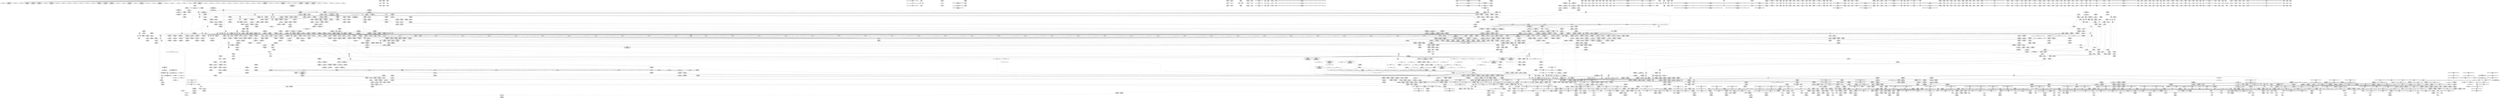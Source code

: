 digraph {
	CE0x6c815c0 [shape=record,shape=Mrecord,label="{CE0x6c815c0|tomoyo_domain:_call|security/tomoyo/common.h,1205}"]
	CE0x6fadb00 [shape=record,shape=Mrecord,label="{CE0x6fadb00|128:_i8*,_1208:_%struct.file*,_:_CMRE_50,51_}"]
	CE0x3916c00 [shape=record,shape=Mrecord,label="{CE0x3916c00|tomoyo_audit_inet_log:_call|security/tomoyo/network.c,389}"]
	CE0x55af070 [shape=record,shape=Mrecord,label="{CE0x55af070|__fswab16:_shl|include/uapi/linux/swab.h,53|*SummSource*}"]
	CE0x6d8d960 [shape=record,shape=Mrecord,label="{CE0x6d8d960|tomoyo_inet_entry:_operation10|security/tomoyo/network.c,477|*SummSource*}"]
	CE0x475c530 [shape=record,shape=Mrecord,label="{CE0x475c530|srcu_read_unlock20:_tmp}"]
	CE0x53ee6d0 [shape=record,shape=Mrecord,label="{CE0x53ee6d0|tomoyo_check_inet_address:_tmp32|security/tomoyo/network.c,527|*SummSink*}"]
	CE0x5798680 [shape=record,shape=Mrecord,label="{CE0x5798680|tomoyo_inet_entry:_if.end}"]
	CE0x566ac70 [shape=record,shape=Mrecord,label="{CE0x566ac70|24:_i32*,_32:_i16,_34:_i8,_35:_i8,_36:_i8,_72:_i8,_:_SCMRE_33,34_}"]
	CE0x56d02a0 [shape=record,shape=Mrecord,label="{CE0x56d02a0|i64*_getelementptr_inbounds_(_11_x_i64_,_11_x_i64_*___llvm_gcov_ctr54147,_i64_0,_i64_9)|*Constant*}"]
	CE0x43de6c0 [shape=record,shape=Mrecord,label="{CE0x43de6c0|tomoyo_check_inet_address:_tmp|*SummSource*}"]
	CE0x45687e0 [shape=record,shape=Mrecord,label="{CE0x45687e0|GLOBAL:_get_current|*Constant*|*SummSink*}"]
	CE0x4522730 [shape=record,shape=Mrecord,label="{CE0x4522730|tomoyo_check_inet_address:_address11|security/tomoyo/network.c,520}"]
	CE0x6fc3b40 [shape=record,shape=Mrecord,label="{CE0x6fc3b40|__llvm_gcov_indirect_counter_increment10:_predecessor|Function::__llvm_gcov_indirect_counter_increment10&Arg::predecessor::|*SummSource*}"]
	CE0x46a3e30 [shape=record,shape=Mrecord,label="{CE0x46a3e30|tomoyo_check_inet_address:_tmp8|security/tomoyo/network.c,510|*SummSource*}"]
	CE0x6fc37b0 [shape=record,shape=Mrecord,label="{CE0x6fc37b0|tomoyo_check_inet_address:_sa_family|security/tomoyo/network.c,507}"]
	CE0x566a660 [shape=record,shape=Mrecord,label="{CE0x566a660|tomoyo_inet_entry:_conv|security/tomoyo/network.c,473|*SummSink*}"]
	CE0x54bffb0 [shape=record,shape=Mrecord,label="{CE0x54bffb0|tomoyo_check_inet_address:_conv5|security/tomoyo/network.c,517|*SummSource*}"]
	CE0x4764be0 [shape=record,shape=Mrecord,label="{CE0x4764be0|tomoyo_check_inet_address:_tmp25|security/tomoyo/network.c,522}"]
	CE0x38ee120 [shape=record,shape=Mrecord,label="{CE0x38ee120|i64*_getelementptr_inbounds_(_11_x_i64_,_11_x_i64_*___llvm_gcov_ctr54147,_i64_0,_i64_1)|*Constant*}"]
	CE0x4645ab0 [shape=record,shape=Mrecord,label="{CE0x4645ab0|tomoyo_check_inet_address:_tmp20|security/tomoyo/network.c,518|*SummSource*}"]
	CE0x6d6b8b0 [shape=record,shape=Mrecord,label="{CE0x6d6b8b0|tomoyo_print_ipv6:_bb|*SummSink*}"]
	CE0x44b9500 [shape=record,shape=Mrecord,label="{CE0x44b9500|i64*_getelementptr_inbounds_(_2_x_i64_,_2_x_i64_*___llvm_gcov_ctr2253,_i64_0,_i64_0)|*Constant*}"]
	CE0x38ee2f0 [shape=record,shape=Mrecord,label="{CE0x38ee2f0|i64*_getelementptr_inbounds_(_11_x_i64_,_11_x_i64_*___llvm_gcov_ctr54147,_i64_0,_i64_1)|*Constant*|*SummSource*}"]
	CE0x556f970 [shape=record,shape=Mrecord,label="{CE0x556f970|tomoyo_inet_entry:_cmp|security/tomoyo/network.c,474|*SummSource*}"]
	CE0x6d61b90 [shape=record,shape=Mrecord,label="{CE0x6d61b90|tomoyo_inet_entry:_tmp17|*LoadInst*|security/tomoyo/network.c,477|*SummSource*}"]
	CE0x3972bf0 [shape=record,shape=Mrecord,label="{CE0x3972bf0|tomoyo_domain:_tobool|security/tomoyo/common.h,1205|*SummSink*}"]
	CE0x55ed6d0 [shape=record,shape=Mrecord,label="{CE0x55ed6d0|tomoyo_inet_entry:_cmp|security/tomoyo/network.c,474}"]
	CE0x43efec0 [shape=record,shape=Mrecord,label="{CE0x43efec0|i64*_getelementptr_inbounds_(_19_x_i64_,_19_x_i64_*___llvm_gcov_ctr4846,_i64_0,_i64_0)|*Constant*|*SummSink*}"]
	CE0x6d97060 [shape=record,shape=Mrecord,label="{CE0x6d97060|tomoyo_inet_entry:_is_ipv614|security/tomoyo/network.c,478}"]
	CE0x6c7e330 [shape=record,shape=Mrecord,label="{CE0x6c7e330|rcu_lock_acquire18:_map|Function::rcu_lock_acquire18&Arg::map::|*SummSource*}"]
	CE0x6e241f0 [shape=record,shape=Mrecord,label="{CE0x6e241f0|tomoyo_inet_entry:_call21|security/tomoyo/network.c,480|*SummSink*}"]
	CE0x62b8d60 [shape=record,shape=Mrecord,label="{CE0x62b8d60|%struct.task_struct*_(%struct.task_struct**)*_asm_movq_%gs:$_1:P_,$0_,_r,im,_dirflag_,_fpsr_,_flags_|*SummSource*}"]
	CE0x5803920 [shape=record,shape=Mrecord,label="{CE0x5803920|tomoyo_init_request_info:_call4|security/tomoyo/util.c,1010}"]
	CE0x62b7ae0 [shape=record,shape=Mrecord,label="{CE0x62b7ae0|tomoyo_check_inet_address:_tmp28|security/tomoyo/network.c,525|*SummSource*}"]
	CE0x5406020 [shape=record,shape=Mrecord,label="{CE0x5406020|__fswab16:_entry|*SummSource*}"]
	CE0x46ecd10 [shape=record,shape=Mrecord,label="{CE0x46ecd10|tomoyo_check_inet_address:_is_ipv610|security/tomoyo/network.c,519|*SummSource*}"]
	CE0x54c5250 [shape=record,shape=Mrecord,label="{CE0x54c5250|tomoyo_check_inet_address:_tmp37|security/tomoyo/network.c,529|*SummSink*}"]
	CE0x57228c0 [shape=record,shape=Mrecord,label="{CE0x57228c0|i32_5|*Constant*|*SummSink*}"]
	CE0x3a67af0 [shape=record,shape=Mrecord,label="{CE0x3a67af0|tomoyo_read_lock16:_call|security/tomoyo/common.h,1097|*SummSource*}"]
	CE0x56e21e0 [shape=record,shape=Mrecord,label="{CE0x56e21e0|tomoyo_get_mode:_tmp19|security/tomoyo/util.c,985|*SummSource*}"]
	CE0x5709520 [shape=record,shape=Mrecord,label="{CE0x5709520|i64*_getelementptr_inbounds_(_12_x_i64_,_12_x_i64_*___llvm_gcov_ctr31133,_i64_0,_i64_9)|*Constant*}"]
	CE0x3905970 [shape=record,shape=Mrecord,label="{CE0x3905970|tomoyo_print_ipv6:_cond|security/tomoyo/network.c,111|*SummSource*}"]
	CE0x45b68a0 [shape=record,shape=Mrecord,label="{CE0x45b68a0|i8*_getelementptr_inbounds_(_5_x_i8_,_5_x_i8_*_.str11,_i32_0,_i32_0)|*Constant*}"]
	CE0x3995660 [shape=record,shape=Mrecord,label="{CE0x3995660|tomoyo_audit_inet_log:_if.end|*SummSink*}"]
	CE0x4540e80 [shape=record,shape=Mrecord,label="{CE0x4540e80|__llvm_gcov_indirect_counter_increment10:_pred|*SummSource*}"]
	CE0x5393aa0 [shape=record,shape=Mrecord,label="{CE0x5393aa0|tomoyo_print_ipv6:_tmp3|*SummSink*}"]
	CE0x6cb4b80 [shape=record,shape=Mrecord,label="{CE0x6cb4b80|i64*_getelementptr_inbounds_(_12_x_i64_,_12_x_i64_*___llvm_gcov_ctr31133,_i64_0,_i64_11)|*Constant*|*SummSource*}"]
	CE0x445c940 [shape=record,shape=Mrecord,label="{CE0x445c940|i64*_getelementptr_inbounds_(_4_x_i64_,_4_x_i64_*___llvm_gcov_ctr4137,_i64_0,_i64_2)|*Constant*|*SummSink*}"]
	CE0x568a770 [shape=record,shape=Mrecord,label="{CE0x568a770|tomoyo_init_request_info:_index|Function::tomoyo_init_request_info&Arg::index::|*SummSource*}"]
	CE0x6daebe0 [shape=record,shape=Mrecord,label="{CE0x6daebe0|tomoyo_inet_entry:_tmp21|security/tomoyo/network.c,482|*SummSource*}"]
	CE0x46597a0 [shape=record,shape=Mrecord,label="{CE0x46597a0|tomoyo_audit_inet_log:_call17|security/tomoyo/network.c,392|*SummSink*}"]
	CE0x38beb20 [shape=record,shape=Mrecord,label="{CE0x38beb20|tomoyo_get_mode:_tmp14|security/tomoyo/util.c,983}"]
	CE0x485c470 [shape=record,shape=Mrecord,label="{CE0x485c470|rcu_lock_acquire18:_tmp7|*SummSink*}"]
	CE0x4831550 [shape=record,shape=Mrecord,label="{CE0x4831550|_ret_i32_%call,_!dbg_!38910|security/tomoyo/network.c,366|*SummSource*}"]
	CE0x53fd900 [shape=record,shape=Mrecord,label="{CE0x53fd900|0:_i8,_array:_GCRE_tomoyo_index2category_constant_39_x_i8_c_00_00_00_00_00_00_00_00_00_00_00_00_00_00_00_00_00_00_00_00_00_00_00_01_01_01_01_01_01_01_01_01_01_01_01_01_01_01_02_,_align_16:_elem_29::|security/tomoyo/util.c,983}"]
	CE0x37606d0 [shape=record,shape=Mrecord,label="{CE0x37606d0|tomoyo_inet_entry:_tmp25|security/tomoyo/network.c,484|*SummSource*}"]
	CE0x6cd5d80 [shape=record,shape=Mrecord,label="{CE0x6cd5d80|_call_void_srcu_read_unlock20(%struct.srcu_struct*_tomoyo_ss,_i32_%idx)_#9,_!dbg_!38903|security/tomoyo/common.h,1109}"]
	CE0x6f2af90 [shape=record,shape=Mrecord,label="{CE0x6f2af90|GLOBAL:_tomoyo_print_ipv6|*Constant*|*SummSink*}"]
	CE0x387c030 [shape=record,shape=Mrecord,label="{CE0x387c030|tomoyo_read_unlock19:_entry}"]
	CE0x561d460 [shape=record,shape=Mrecord,label="{CE0x561d460|tomoyo_init_request_info:_tmp|*SummSink*}"]
	CE0x57dcdf0 [shape=record,shape=Mrecord,label="{CE0x57dcdf0|tomoyo_check_inet_address:_tmp13|security/tomoyo/network.c,514|*SummSource*}"]
	CE0x56db970 [shape=record,shape=Mrecord,label="{CE0x56db970|tomoyo_get_mode:_add|security/tomoyo/util.c,984}"]
	CE0x5208d10 [shape=record,shape=Mrecord,label="{CE0x5208d10|rcu_lock_release21:_tmp}"]
	CE0x4678b00 [shape=record,shape=Mrecord,label="{CE0x4678b00|tomoyo_domain:_tmp13|security/tomoyo/common.h,1205|*SummSource*}"]
	CE0x45b6f60 [shape=record,shape=Mrecord,label="{CE0x45b6f60|tomoyo_audit_net_log:_operation|Function::tomoyo_audit_net_log&Arg::operation::|*SummSink*}"]
	CE0x43de450 [shape=record,shape=Mrecord,label="{CE0x43de450|__fswab16:_shr|include/uapi/linux/swab.h,53|*SummSource*}"]
	CE0x5405fb0 [shape=record,shape=Mrecord,label="{CE0x5405fb0|__fswab16:_entry}"]
	CE0x56db150 [shape=record,shape=Mrecord,label="{CE0x56db150|tomoyo_get_mode:_mode.0}"]
	CE0x52904a0 [shape=record,shape=Mrecord,label="{CE0x52904a0|tomoyo_get_mode:_tmp3|security/tomoyo/util.c,978|*SummSource*}"]
	CE0x6e2d020 [shape=record,shape=Mrecord,label="{CE0x6e2d020|GLOBAL:___fswab16|*Constant*}"]
	CE0x459ea70 [shape=record,shape=Mrecord,label="{CE0x459ea70|tomoyo_audit_inet_log:_conv10|security/tomoyo/network.c,391|*SummSource*}"]
	CE0x44971b0 [shape=record,shape=Mrecord,label="{CE0x44971b0|GLOBAL:_lockdep_rcu_suspicious|*Constant*|*SummSource*}"]
	CE0x44eb210 [shape=record,shape=Mrecord,label="{CE0x44eb210|_ret_%struct.task_struct*_%tmp4,_!dbg_!38905|./arch/x86/include/asm/current.h,14}"]
	CE0x3736350 [shape=record,shape=Mrecord,label="{CE0x3736350|srcu_read_lock17:_entry|*SummSink*}"]
	CE0x6d95950 [shape=record,shape=Mrecord,label="{CE0x6d95950|COLLAPSED:_GCMRE___llvm_gcov_ctr4434_internal_global_2_x_i64_zeroinitializer:_elem_0:default:}"]
	CE0x52b8340 [shape=record,shape=Mrecord,label="{CE0x52b8340|tomoyo_check_inet_address:_address2|security/tomoyo/network.c,512|*SummSource*}"]
	CE0x3917020 [shape=record,shape=Mrecord,label="{CE0x3917020|tomoyo_audit_inet_log:_conv|security/tomoyo/network.c,389}"]
	CE0x588b230 [shape=record,shape=Mrecord,label="{CE0x588b230|tomoyo_get_mode:_tmp4|security/tomoyo/util.c,978}"]
	CE0x548be20 [shape=record,shape=Mrecord,label="{CE0x548be20|0:_i8,_:_GCRE_tomoyo_policy_loaded_global_i8_0,_align_1:_elem_0:default:}"]
	CE0x5624740 [shape=record,shape=Mrecord,label="{CE0x5624740|tomoyo_get_mode:_add|security/tomoyo/util.c,984|*SummSource*}"]
	CE0x5264790 [shape=record,shape=Mrecord,label="{CE0x5264790|i64_ptrtoint_(i8*_blockaddress(_rcu_lock_acquire18,_%__here)_to_i64)|*Constant*|*SummSource*}"]
	CE0x6c2bed0 [shape=record,shape=Mrecord,label="{CE0x6c2bed0|tomoyo_get_mode:_tmp13|security/tomoyo/util.c,982}"]
	CE0x580d960 [shape=record,shape=Mrecord,label="{CE0x580d960|tomoyo_get_mode:_ns|Function::tomoyo_get_mode&Arg::ns::|*SummSource*}"]
	CE0x6d5b300 [shape=record,shape=Mrecord,label="{CE0x6d5b300|tomoyo_inet_entry:_tmp17|*LoadInst*|security/tomoyo/network.c,477}"]
	CE0x46a35a0 [shape=record,shape=Mrecord,label="{CE0x46a35a0|tomoyo_check_inet_address:_tmp3|security/tomoyo/network.c,509}"]
	CE0x579e640 [shape=record,shape=Mrecord,label="{CE0x579e640|tomoyo_audit_net_log:_tmp3|*SummSource*}"]
	CE0x5208a40 [shape=record,shape=Mrecord,label="{CE0x5208a40|get_current:_bb|*SummSink*}"]
	CE0x3a8bf10 [shape=record,shape=Mrecord,label="{CE0x3a8bf10|tomoyo_inet_entry:_tmp12|security/tomoyo/network.c,473|*SummSource*}"]
	CE0x5263e90 [shape=record,shape=Mrecord,label="{CE0x5263e90|_call_void_mcount()_#3|*SummSink*}"]
	CE0x46343b0 [shape=record,shape=Mrecord,label="{CE0x46343b0|0:_i8,_1:_i8,_8:_i16,_16:_i32*,_24:_i8,_:_CMR_16,24_|*MultipleSource*|Function::tomoyo_check_inet_address&Arg::address::|security/tomoyo/network.c,505}"]
	CE0x6e3d8c0 [shape=record,shape=Mrecord,label="{CE0x6e3d8c0|i64*_getelementptr_inbounds_(_11_x_i64_,_11_x_i64_*___llvm_gcov_ctr5229,_i64_0,_i64_6)|*Constant*|*SummSink*}"]
	CE0x565c4f0 [shape=record,shape=Mrecord,label="{CE0x565c4f0|i64_4|*Constant*}"]
	CE0x37bdab0 [shape=record,shape=Mrecord,label="{CE0x37bdab0|128:_i8*,_1208:_%struct.file*,_:_CMRE_160,168_|*MultipleSource*|security/tomoyo/common.h,1205|security/tomoyo/common.h,1205}"]
	CE0x6dbc630 [shape=record,shape=Mrecord,label="{CE0x6dbc630|tomoyo_inet_entry:_tmp19|security/tomoyo/network.c,479|*SummSink*}"]
	CE0x44fe950 [shape=record,shape=Mrecord,label="{CE0x44fe950|tomoyo_audit_inet_log:_add.ptr|security/tomoyo/network.c,390|*SummSource*}"]
	CE0x37bde70 [shape=record,shape=Mrecord,label="{CE0x37bde70|tomoyo_domain:_tmp22|security/tomoyo/common.h,1205}"]
	CE0x561cc60 [shape=record,shape=Mrecord,label="{CE0x561cc60|tomoyo_audit_inet_log:_param|security/tomoyo/network.c,382|*SummSink*}"]
	CE0x5290850 [shape=record,shape=Mrecord,label="{CE0x5290850|i64_2|*Constant*}"]
	CE0x6d3cfa0 [shape=record,shape=Mrecord,label="{CE0x6d3cfa0|tomoyo_inet_entry:_protocol5|security/tomoyo/network.c,476|*SummSource*}"]
	CE0x44fd5d0 [shape=record,shape=Mrecord,label="{CE0x44fd5d0|tomoyo_check_inet_address:_in6_u|security/tomoyo/network.c,513}"]
	CE0x53c8e60 [shape=record,shape=Mrecord,label="{CE0x53c8e60|0:_i8,_array:_GCRE_tomoyo_index2category_constant_39_x_i8_c_00_00_00_00_00_00_00_00_00_00_00_00_00_00_00_00_00_00_00_00_00_00_00_01_01_01_01_01_01_01_01_01_01_01_01_01_01_01_02_,_align_16:_elem_15::|security/tomoyo/util.c,983}"]
	CE0x52dba00 [shape=record,shape=Mrecord,label="{CE0x52dba00|tomoyo_check_inet_address:_tmp17|security/tomoyo/network.c,517|*SummSource*}"]
	CE0x3a8bc30 [shape=record,shape=Mrecord,label="{CE0x3a8bc30|tomoyo_audit_inet_log:_is_ipv6|security/tomoyo/network.c,384|*SummSource*}"]
	CE0x5209140 [shape=record,shape=Mrecord,label="{CE0x5209140|rcu_lock_release21:_indirectgoto|*SummSink*}"]
	CE0x445c490 [shape=record,shape=Mrecord,label="{CE0x445c490|rcu_lock_release21:_bb|*SummSource*}"]
	CE0x5352b90 [shape=record,shape=Mrecord,label="{CE0x5352b90|_call_void_bitcast_(void_(%struct.tomoyo_request_info*,_i1_(%struct.tomoyo_request_info*,_%struct.tomoyo_acl_info*)*)*_tomoyo_check_acl_to_void_(%struct.tomoyo_request_info.524*,_i1_(%struct.tomoyo_request_info.524*,_%struct.tomoyo_acl_info*)*)*)(%struct.tomoyo_request_info.524*_%r,_i1_(%struct.tomoyo_request_info.524*,_%struct.tomoyo_acl_info*)*_tomoyo_check_inet_acl)_#9,_!dbg_!38953|security/tomoyo/network.c,482|*SummSink*}"]
	CE0x459d720 [shape=record,shape=Mrecord,label="{CE0x459d720|GLOBAL:_tomoyo_index2category|Global_var:tomoyo_index2category}"]
	CE0x3730b60 [shape=record,shape=Mrecord,label="{CE0x3730b60|tomoyo_read_lock16:_entry}"]
	CE0x468c2d0 [shape=record,shape=Mrecord,label="{CE0x468c2d0|i64*_null|*Constant*|*SummSink*}"]
	CE0x580dd50 [shape=record,shape=Mrecord,label="{CE0x580dd50|tomoyo_get_mode:_profile|Function::tomoyo_get_mode&Arg::profile::}"]
	CE0x6ee13c0 [shape=record,shape=Mrecord,label="{CE0x6ee13c0|srcu_read_unlock20:_idx|Function::srcu_read_unlock20&Arg::idx::|*SummSink*}"]
	CE0x5290660 [shape=record,shape=Mrecord,label="{CE0x5290660|GLOBAL:___llvm_gcov_ctr31133|Global_var:__llvm_gcov_ctr31133}"]
	CE0x5403fd0 [shape=record,shape=Mrecord,label="{CE0x5403fd0|0:_i8,_array:_GCRE_tomoyo_index2category_constant_39_x_i8_c_00_00_00_00_00_00_00_00_00_00_00_00_00_00_00_00_00_00_00_00_00_00_00_01_01_01_01_01_01_01_01_01_01_01_01_01_01_01_02_,_align_16:_elem_33::|security/tomoyo/util.c,983}"]
	CE0x5404280 [shape=record,shape=Mrecord,label="{CE0x5404280|0:_i8,_array:_GCRE_tomoyo_index2category_constant_39_x_i8_c_00_00_00_00_00_00_00_00_00_00_00_00_00_00_00_00_00_00_00_00_00_00_00_01_01_01_01_01_01_01_01_01_01_01_01_01_01_01_02_,_align_16:_elem_34::|security/tomoyo/util.c,983}"]
	CE0x5569940 [shape=record,shape=Mrecord,label="{CE0x5569940|tomoyo_get_mode:_arrayidx8|security/tomoyo/util.c,983|*SummSource*}"]
	CE0x6ca3f90 [shape=record,shape=Mrecord,label="{CE0x6ca3f90|tomoyo_audit_inet_log:_param|security/tomoyo/network.c,382}"]
	CE0x52e42f0 [shape=record,shape=Mrecord,label="{CE0x52e42f0|__fswab16:_conv|include/uapi/linux/swab.h,53}"]
	CE0x4672fc0 [shape=record,shape=Mrecord,label="{CE0x4672fc0|tomoyo_check_inet_address:_protocol|security/tomoyo/network.c,527|*SummSink*}"]
	CE0x485c160 [shape=record,shape=Mrecord,label="{CE0x485c160|i64*_getelementptr_inbounds_(_2_x_i64_,_2_x_i64_*___llvm_gcov_ctr53148,_i64_0,_i64_0)|*Constant*}"]
	CE0x37bd5c0 [shape=record,shape=Mrecord,label="{CE0x37bd5c0|_call_void_lock_release(%struct.lockdep_map*_%map,_i32_1,_i64_ptrtoint_(i8*_blockaddress(_rcu_lock_release21,_%__here)_to_i64))_#9,_!dbg_!38907|include/linux/rcupdate.h,423}"]
	CE0x37ae3d0 [shape=record,shape=Mrecord,label="{CE0x37ae3d0|i64*_getelementptr_inbounds_(_11_x_i64_,_11_x_i64_*___llvm_gcov_ctr5229,_i64_0,_i64_10)|*Constant*}"]
	CE0x37e0c60 [shape=record,shape=Mrecord,label="{CE0x37e0c60|tomoyo_inet_entry:_cmp28|security/tomoyo/network.c,484|*SummSource*}"]
	CE0x5803520 [shape=record,shape=Mrecord,label="{CE0x5803520|tomoyo_init_request_info:_tmp12|security/tomoyo/util.c,1010}"]
	CE0x459db80 [shape=record,shape=Mrecord,label="{CE0x459db80|tomoyo_get_mode:_tmp15|security/tomoyo/util.c,983|*SummSource*}"]
	CE0x485baf0 [shape=record,shape=Mrecord,label="{CE0x485baf0|i64*_getelementptr_inbounds_(_4_x_i64_,_4_x_i64_*___llvm_gcov_ctr4137,_i64_0,_i64_3)|*Constant*|*SummSource*}"]
	CE0x55e3ce0 [shape=record,shape=Mrecord,label="{CE0x55e3ce0|i64_1|*Constant*}"]
	CE0x52a92e0 [shape=record,shape=Mrecord,label="{CE0x52a92e0|tomoyo_check_inet_address:_tmp24|security/tomoyo/network.c,520|*SummSink*}"]
	CE0x46783b0 [shape=record,shape=Mrecord,label="{CE0x46783b0|i64*_getelementptr_inbounds_(_12_x_i64_,_12_x_i64_*___llvm_gcov_ctr31133,_i64_0,_i64_3)|*Constant*|*SummSource*}"]
	CE0x6d5af30 [shape=record,shape=Mrecord,label="{CE0x6d5af30|tomoyo_inet_entry:_operation7|security/tomoyo/network.c,477|*SummSource*}"]
	CE0x530ee80 [shape=record,shape=Mrecord,label="{CE0x530ee80|tomoyo_check_inet_address:_tmp10|security/tomoyo/network.c,511|*SummSink*}"]
	CE0x55c9730 [shape=record,shape=Mrecord,label="{CE0x55c9730|tomoyo_inet_entry:_tmp15|security/tomoyo/network.c,475|*SummSource*}"]
	CE0x6c71f20 [shape=record,shape=Mrecord,label="{CE0x6c71f20|i64*_getelementptr_inbounds_(_6_x_i64_,_6_x_i64_*___llvm_gcov_ctr5427,_i64_0,_i64_4)|*Constant*}"]
	CE0x6cb5720 [shape=record,shape=Mrecord,label="{CE0x6cb5720|i64*_getelementptr_inbounds_(_2_x_i64_,_2_x_i64_*___llvm_gcov_ctr2154,_i64_0,_i64_0)|*Constant*}"]
	CE0x57581f0 [shape=record,shape=Mrecord,label="{CE0x57581f0|tomoyo_get_mode:_tmp25|security/tomoyo/util.c,987|*SummSink*}"]
	CE0x6dfaa40 [shape=record,shape=Mrecord,label="{CE0x6dfaa40|i64**_getelementptr_inbounds_(_3_x_i64*_,_3_x_i64*_*___llvm_gcda_edge_table49,_i64_0,_i64_1)|*Constant*}"]
	CE0x4563510 [shape=record,shape=Mrecord,label="{CE0x4563510|tomoyo_audit_inet_log:_conv10|security/tomoyo/network.c,391}"]
	CE0x451ef00 [shape=record,shape=Mrecord,label="{CE0x451ef00|tomoyo_audit_inet_log:_param8|security/tomoyo/network.c,391|*SummSource*}"]
	CE0x56db820 [shape=record,shape=Mrecord,label="{CE0x56db820|i32_39|*Constant*|*SummSink*}"]
	CE0x54731b0 [shape=record,shape=Mrecord,label="{CE0x54731b0|tomoyo_domain:_tmp2|*SummSource*}"]
	CE0x6f60930 [shape=record,shape=Mrecord,label="{CE0x6f60930|tomoyo_audit_net_log:_bb|*SummSource*}"]
	CE0x3882a10 [shape=record,shape=Mrecord,label="{CE0x3882a10|_ret_void,_!dbg_!38904|security/tomoyo/common.h,1110|*SummSink*}"]
	CE0x3940070 [shape=record,shape=Mrecord,label="{CE0x3940070|tomoyo_print_ipv4:_conv|security/tomoyo/network.c,92|*SummSink*}"]
	CE0x45b4900 [shape=record,shape=Mrecord,label="{CE0x45b4900|VOIDTB_TE:_CE_6384,6388_|*MultipleSource*|security/tomoyo/util.c,1010|Function::tomoyo_get_mode&Arg::ns::}"]
	CE0x39058c0 [shape=record,shape=Mrecord,label="{CE0x39058c0|tomoyo_print_ipv6:_cond|security/tomoyo/network.c,111}"]
	CE0x6e2d160 [shape=record,shape=Mrecord,label="{CE0x6e2d160|tomoyo_inet_entry:_inet20|security/tomoyo/network.c,480}"]
	CE0x6f1ac20 [shape=record,shape=Mrecord,label="{CE0x6f1ac20|GLOBAL:_lock_release|*Constant*|*SummSource*}"]
	CE0x385df80 [shape=record,shape=Mrecord,label="{CE0x385df80|tomoyo_inet_entry:_tmp29|security/tomoyo/network.c,486|*SummSink*}"]
	CE0x39954e0 [shape=record,shape=Mrecord,label="{CE0x39954e0|GLOBAL:_tomoyo_policy_loaded|Global_var:tomoyo_policy_loaded}"]
	CE0x6f57240 [shape=record,shape=Mrecord,label="{CE0x6f57240|tomoyo_print_ipv6:_tmp1|*SummSource*}"]
	CE0x43f5310 [shape=record,shape=Mrecord,label="{CE0x43f5310|srcu_read_lock17:_sp|Function::srcu_read_lock17&Arg::sp::|*SummSource*}"]
	CE0x56beea0 [shape=record,shape=Mrecord,label="{CE0x56beea0|GLOBAL:___llvm_gcov_ctr5229|Global_var:__llvm_gcov_ctr5229|*SummSource*}"]
	CE0x46342f0 [shape=record,shape=Mrecord,label="{CE0x46342f0|tomoyo_check_inet_address:_tmp7|security/tomoyo/network.c,510|*SummSink*}"]
	CE0x53c3310 [shape=record,shape=Mrecord,label="{CE0x53c3310|tomoyo_get_mode:_if.end|*SummSink*}"]
	CE0x55af260 [shape=record,shape=Mrecord,label="{CE0x55af260|__fswab16:_shl|include/uapi/linux/swab.h,53|*SummSink*}"]
	CE0x6f82600 [shape=record,shape=Mrecord,label="{CE0x6f82600|tomoyo_domain:_tmp}"]
	CE0x57a9280 [shape=record,shape=Mrecord,label="{CE0x57a9280|tomoyo_inet_entry:_tmp18|security/tomoyo/network.c,478}"]
	CE0x54e7050 [shape=record,shape=Mrecord,label="{CE0x54e7050|tomoyo_check_inet_address:_tmp38|security/tomoyo/network.c,531}"]
	CE0x6f2ade0 [shape=record,shape=Mrecord,label="{CE0x6f2ade0|srcu_read_lock17:_tmp}"]
	CE0x398e7b0 [shape=record,shape=Mrecord,label="{CE0x398e7b0|tomoyo_print_ipv4:_buffer_len|Function::tomoyo_print_ipv4&Arg::buffer_len::|*SummSink*}"]
	CE0x6c7df30 [shape=record,shape=Mrecord,label="{CE0x6c7df30|rcu_lock_acquire18:_entry|*SummSource*}"]
	CE0x6cea410 [shape=record,shape=Mrecord,label="{CE0x6cea410|tomoyo_audit_net_log:_tmp5|security/tomoyo/network.c,368|*SummSink*}"]
	CE0x4468090 [shape=record,shape=Mrecord,label="{CE0x4468090|srcu_read_lock17:_tmp1|*SummSink*}"]
	CE0x4491110 [shape=record,shape=Mrecord,label="{CE0x4491110|tomoyo_print_ipv4:_tmp4|security/tomoyo/network.c,93|*SummSource*}"]
	CE0x56f1f10 [shape=record,shape=Mrecord,label="{CE0x56f1f10|GLOBAL:_rcu_lock_release21|*Constant*|*SummSink*}"]
	CE0x4522da0 [shape=record,shape=Mrecord,label="{CE0x4522da0|tomoyo_check_inet_address:_sin_port|security/tomoyo/network.c,522|*SummSink*}"]
	CE0x531ed50 [shape=record,shape=Mrecord,label="{CE0x531ed50|128:_i8*,_1208:_%struct.file*,_:_CMRE_38,39_}"]
	CE0x568a820 [shape=record,shape=Mrecord,label="{CE0x568a820|tomoyo_print_ipv6:_tmp1|*SummSink*}"]
	CE0x47a8fd0 [shape=record,shape=Mrecord,label="{CE0x47a8fd0|tomoyo_read_unlock19:_tmp2}"]
	CE0x57e1d10 [shape=record,shape=Mrecord,label="{CE0x57e1d10|tomoyo_init_request_info:_tmp11|security/tomoyo/util.c,1007}"]
	CE0x4596340 [shape=record,shape=Mrecord,label="{CE0x4596340|__fswab16:_conv|include/uapi/linux/swab.h,53|*SummSource*}"]
	CE0x5709670 [shape=record,shape=Mrecord,label="{CE0x5709670|tomoyo_get_mode:_tmp22|security/tomoyo/util.c,986}"]
	CE0x4497040 [shape=record,shape=Mrecord,label="{CE0x4497040|GLOBAL:_lockdep_rcu_suspicious|*Constant*}"]
	CE0x579e520 [shape=record,shape=Mrecord,label="{CE0x579e520|tomoyo_audit_net_log:_tmp3}"]
	CE0x393aaf0 [shape=record,shape=Mrecord,label="{CE0x393aaf0|i64*_getelementptr_inbounds_(_2_x_i64_,_2_x_i64_*___llvm_gcov_ctr2253,_i64_0,_i64_0)|*Constant*|*SummSink*}"]
	CE0x5657770 [shape=record,shape=Mrecord,label="{CE0x5657770|tomoyo_domain:_security|security/tomoyo/common.h,1205|*SummSource*}"]
	CE0x38826e0 [shape=record,shape=Mrecord,label="{CE0x38826e0|tomoyo_inet_entry:_tmp31|security/tomoyo/network.c,488}"]
	CE0x588b340 [shape=record,shape=Mrecord,label="{CE0x588b340|tomoyo_domain:_do.end}"]
	CE0x5209610 [shape=record,shape=Mrecord,label="{CE0x5209610|get_current:_tmp3|*SummSource*}"]
	CE0x53858d0 [shape=record,shape=Mrecord,label="{CE0x53858d0|tomoyo_audit_inet_log:_tobool|security/tomoyo/network.c,384|*SummSink*}"]
	CE0x4718650 [shape=record,shape=Mrecord,label="{CE0x4718650|tomoyo_init_request_info:_domain1|security/tomoyo/util.c,1006|*SummSink*}"]
	CE0x46a3530 [shape=record,shape=Mrecord,label="{CE0x46a3530|i64_5|*Constant*|*SummSource*}"]
	CE0x54c0970 [shape=record,shape=Mrecord,label="{CE0x54c0970|tomoyo_inet_entry:_idxprom|security/tomoyo/network.c,471|*SummSource*}"]
	CE0x3a4d8b0 [shape=record,shape=Mrecord,label="{CE0x3a4d8b0|_call_void_mcount()_#3|*SummSource*}"]
	CE0x56bf020 [shape=record,shape=Mrecord,label="{CE0x56bf020|tomoyo_init_request_info:_call|security/tomoyo/util.c,1005}"]
	CE0x3a4d7b0 [shape=record,shape=Mrecord,label="{CE0x3a4d7b0|_call_void_mcount()_#3}"]
	CE0x451ed70 [shape=record,shape=Mrecord,label="{CE0x451ed70|tomoyo_audit_inet_log:_param8|security/tomoyo/network.c,391}"]
	CE0x441e9d0 [shape=record,shape=Mrecord,label="{CE0x441e9d0|tomoyo_inet_entry:_tmp5|security/tomoyo/network.c,471|*SummSink*}"]
	CE0x6f824c0 [shape=record,shape=Mrecord,label="{CE0x6f824c0|tomoyo_domain:_if.then|*SummSink*}"]
	CE0x57297c0 [shape=record,shape=Mrecord,label="{CE0x57297c0|24:_i32*,_32:_i16,_34:_i8,_35:_i8,_36:_i8,_72:_i8,_:_SCMRE_16,24_|*MultipleSource*|security/tomoyo/network.c, 469|security/tomoyo/network.c,469|Function::tomoyo_init_request_info&Arg::r::|security/tomoyo/network.c,475}"]
	CE0x6fb16d0 [shape=record,shape=Mrecord,label="{CE0x6fb16d0|tomoyo_audit_inet_log:_tmp10|security/tomoyo/network.c,385|*SummSource*}"]
	CE0x6dac390 [shape=record,shape=Mrecord,label="{CE0x6dac390|get_current:_tmp2|*SummSource*}"]
	CE0x6f606a0 [shape=record,shape=Mrecord,label="{CE0x6f606a0|tomoyo_print_ipv4:_call|security/tomoyo/network.c,92|*SummSink*}"]
	CE0x566fc10 [shape=record,shape=Mrecord,label="{CE0x566fc10|i64*_getelementptr_inbounds_(_11_x_i64_,_11_x_i64_*___llvm_gcov_ctr5229,_i64_0,_i64_5)|*Constant*|*SummSink*}"]
	CE0x46c3c10 [shape=record,shape=Mrecord,label="{CE0x46c3c10|tomoyo_print_ipv6:_tmp3}"]
	CE0x44fd6d0 [shape=record,shape=Mrecord,label="{CE0x44fd6d0|tomoyo_check_inet_address:_in6_u|security/tomoyo/network.c,513|*SummSource*}"]
	CE0x37adde0 [shape=record,shape=Mrecord,label="{CE0x37adde0|tomoyo_inet_entry:_error.0|*SummSink*}"]
	CE0x56d1910 [shape=record,shape=Mrecord,label="{CE0x56d1910|__fswab16:_conv3|include/uapi/linux/swab.h,53}"]
	CE0x57dd420 [shape=record,shape=Mrecord,label="{CE0x57dd420|tomoyo_check_inet_address:_sin6_port|security/tomoyo/network.c,514|*SummSource*}"]
	CE0x6cb4cd0 [shape=record,shape=Mrecord,label="{CE0x6cb4cd0|tomoyo_get_mode:_tmp27|security/tomoyo/util.c,988|*SummSink*}"]
	CE0x55aea40 [shape=record,shape=Mrecord,label="{CE0x55aea40|i32_8|*Constant*}"]
	CE0x38be490 [shape=record,shape=Mrecord,label="{CE0x38be490|i1_true|*Constant*}"]
	CE0x6c71f90 [shape=record,shape=Mrecord,label="{CE0x6c71f90|tomoyo_print_ipv6:_buffer_len|Function::tomoyo_print_ipv6&Arg::buffer_len::|*SummSource*}"]
	CE0x3916dc0 [shape=record,shape=Mrecord,label="{CE0x3916dc0|tomoyo_audit_inet_log:_call|security/tomoyo/network.c,389|*SummSource*}"]
	CE0x53b7380 [shape=record,shape=Mrecord,label="{CE0x53b7380|tomoyo_domain:_tmp18|security/tomoyo/common.h,1205}"]
	CE0x6d2c0c0 [shape=record,shape=Mrecord,label="{CE0x6d2c0c0|24:_i32*,_32:_i16,_34:_i8,_35:_i8,_36:_i8,_72:_i8,_:_SCMRE_77,78_|*MultipleSource*|security/tomoyo/network.c, 469|security/tomoyo/network.c,469|Function::tomoyo_init_request_info&Arg::r::|security/tomoyo/network.c,475}"]
	CE0x3823370 [shape=record,shape=Mrecord,label="{CE0x3823370|128:_i8*,_1208:_%struct.file*,_:_CMRE_47,48_}"]
	CE0x588d080 [shape=record,shape=Mrecord,label="{CE0x588d080|i64_4|*Constant*}"]
	CE0x4748550 [shape=record,shape=Mrecord,label="{CE0x4748550|tomoyo_check_inet_address:_u6_addr8|security/tomoyo/network.c,513}"]
	CE0x55ee1f0 [shape=record,shape=Mrecord,label="{CE0x55ee1f0|24:_i32*,_32:_i16,_34:_i8,_35:_i8,_36:_i8,_72:_i8,_:_SCMRE_29,30_}"]
	CE0x55d7e30 [shape=record,shape=Mrecord,label="{CE0x55d7e30|rcu_lock_release21:_entry|*SummSource*}"]
	CE0x456a610 [shape=record,shape=Mrecord,label="{CE0x456a610|tomoyo_check_inet_address:_tmp23|security/tomoyo/network.c,521|*SummSink*}"]
	CE0x37adca0 [shape=record,shape=Mrecord,label="{CE0x37adca0|tomoyo_inet_entry:_error.0|*SummSource*}"]
	CE0x56befb0 [shape=record,shape=Mrecord,label="{CE0x56befb0|tomoyo_init_request_info:_domain.addr.0}"]
	CE0x4634280 [shape=record,shape=Mrecord,label="{CE0x4634280|i64*_getelementptr_inbounds_(_19_x_i64_,_19_x_i64_*___llvm_gcov_ctr4846,_i64_0,_i64_6)|*Constant*|*SummSource*}"]
	CE0x5518c10 [shape=record,shape=Mrecord,label="{CE0x5518c10|i64*_getelementptr_inbounds_(_19_x_i64_,_19_x_i64_*___llvm_gcov_ctr4846,_i64_0,_i64_17)|*Constant*}"]
	CE0x5462920 [shape=record,shape=Mrecord,label="{CE0x5462920|i64*_getelementptr_inbounds_(_2_x_i64_,_2_x_i64_*___llvm_gcov_ctr4632,_i64_0,_i64_1)|*Constant*}"]
	CE0x52a8a50 [shape=record,shape=Mrecord,label="{CE0x52a8a50|__llvm_gcov_indirect_counter_increment10:_tmp6|*SummSource*}"]
	CE0x54d9b80 [shape=record,shape=Mrecord,label="{CE0x54d9b80|tomoyo_inet_entry:_entry|*SummSink*}"]
	CE0x5370f40 [shape=record,shape=Mrecord,label="{CE0x5370f40|tomoyo_print_ipv4:_cmp|security/tomoyo/network.c,93|*SummSource*}"]
	CE0x53c2e60 [shape=record,shape=Mrecord,label="{CE0x53c2e60|i64_1|*Constant*}"]
	CE0x481b4a0 [shape=record,shape=Mrecord,label="{CE0x481b4a0|__fswab16:_conv1|include/uapi/linux/swab.h,53}"]
	CE0x38e4380 [shape=record,shape=Mrecord,label="{CE0x38e4380|tomoyo_read_lock16:_bb}"]
	CE0x6e0b6f0 [shape=record,shape=Mrecord,label="{CE0x6e0b6f0|_call_void_lock_acquire(%struct.lockdep_map*_%map,_i32_0,_i32_0,_i32_2,_i32_0,_%struct.lockdep_map*_null,_i64_ptrtoint_(i8*_blockaddress(_rcu_lock_acquire18,_%__here)_to_i64))_#9,_!dbg_!38907|include/linux/rcupdate.h,418}"]
	CE0x54c01b0 [shape=record,shape=Mrecord,label="{CE0x54c01b0|i64**_getelementptr_inbounds_(_3_x_i64*_,_3_x_i64*_*___llvm_gcda_edge_table49,_i64_0,_i64_2)|*Constant*|*SummSource*}"]
	CE0x38edf00 [shape=record,shape=Mrecord,label="{CE0x38edf00|tomoyo_get_mode:_tobool|security/tomoyo/util.c,978|*SummSource*}"]
	CE0x56131b0 [shape=record,shape=Mrecord,label="{CE0x56131b0|tomoyo_check_inet_address:_if.end9}"]
	CE0x444dea0 [shape=record,shape=Mrecord,label="{CE0x444dea0|tomoyo_read_lock16:_tmp1}"]
	CE0x52ebfe0 [shape=record,shape=Mrecord,label="{CE0x52ebfe0|i64*_getelementptr_inbounds_(_2_x_i64_,_2_x_i64_*___llvm_gcov_ctr2253,_i64_0,_i64_1)|*Constant*|*SummSource*}"]
	CE0x4710d60 [shape=record,shape=Mrecord,label="{CE0x4710d60|tomoyo_check_inet_address:_tmp27|security/tomoyo/network.c,525}"]
	CE0x6e3f970 [shape=record,shape=Mrecord,label="{CE0x6e3f970|i64_9|*Constant*|*SummSink*}"]
	CE0x4827330 [shape=record,shape=Mrecord,label="{CE0x4827330|tomoyo_get_mode:_tmp10|security/tomoyo/util.c,982|*SummSink*}"]
	CE0x398ead0 [shape=record,shape=Mrecord,label="{CE0x398ead0|tomoyo_print_ipv4:_min_ip|Function::tomoyo_print_ipv4&Arg::min_ip::}"]
	CE0x37adf30 [shape=record,shape=Mrecord,label="{CE0x37adf30|tomoyo_inet_entry:_tmp29|security/tomoyo/network.c,486}"]
	CE0x55d80e0 [shape=record,shape=Mrecord,label="{CE0x55d80e0|_call_void___srcu_read_unlock(%struct.srcu_struct*_%sp,_i32_%idx)_#9,_!dbg_!38906|include/linux/srcu.h,237}"]
	CE0x37e2e00 [shape=record,shape=Mrecord,label="{CE0x37e2e00|COLLAPSED:_GCMRE___llvm_gcov_ctr4846_internal_global_19_x_i64_zeroinitializer:_elem_0:default:}"]
	CE0x53ee040 [shape=record,shape=Mrecord,label="{CE0x53ee040|tomoyo_check_inet_address:_tmp31|security/tomoyo/network.c,527|*SummSource*}"]
	CE0x4634730 [shape=record,shape=Mrecord,label="{CE0x4634730|__llvm_gcov_indirect_counter_increment10:_tmp3|*SummSink*}"]
	CE0x52e44d0 [shape=record,shape=Mrecord,label="{CE0x52e44d0|_call_void_mcount()_#3}"]
	CE0x38c6120 [shape=record,shape=Mrecord,label="{CE0x38c6120|tomoyo_get_mode:_tmp|*SummSource*}"]
	CE0x5472c20 [shape=record,shape=Mrecord,label="{CE0x5472c20|i64*_getelementptr_inbounds_(_2_x_i64_,_2_x_i64_*___llvm_gcov_ctr2154,_i64_0,_i64_0)|*Constant*|*SummSource*}"]
	CE0x5323cb0 [shape=record,shape=Mrecord,label="{CE0x5323cb0|i64*_getelementptr_inbounds_(_2_x_i64_,_2_x_i64_*___llvm_gcov_ctr2154,_i64_0,_i64_1)|*Constant*|*SummSink*}"]
	CE0x485c5d0 [shape=record,shape=Mrecord,label="{CE0x485c5d0|i8*_undef|*Constant*}"]
	CE0x457a750 [shape=record,shape=Mrecord,label="{CE0x457a750|COLLAPSED:_GCMRE___llvm_gcov_ctr53148_internal_global_2_x_i64_zeroinitializer:_elem_0:default:}"]
	CE0x6cec9e0 [shape=record,shape=Mrecord,label="{CE0x6cec9e0|GLOBAL:___srcu_read_lock|*Constant*|*SummSource*}"]
	CE0x545a7b0 [shape=record,shape=Mrecord,label="{CE0x545a7b0|tomoyo_get_mode:_idxprom6|security/tomoyo/util.c,983}"]
	CE0x556fd90 [shape=record,shape=Mrecord,label="{CE0x556fd90|i64*_getelementptr_inbounds_(_2_x_i64_,_2_x_i64_*___llvm_gcov_ctr5130,_i64_0,_i64_1)|*Constant*|*SummSource*}"]
	CE0x52e4a90 [shape=record,shape=Mrecord,label="{CE0x52e4a90|tomoyo_check_inet_address:_tmp11|security/tomoyo/network.c,513|*SummSink*}"]
	CE0x6d96f10 [shape=record,shape=Mrecord,label="{CE0x6d96f10|tomoyo_inet_entry:_tobool11|security/tomoyo/network.c,478|*SummSink*}"]
	CE0x582dc80 [shape=record,shape=Mrecord,label="{CE0x582dc80|tomoyo_get_mode:_index|Function::tomoyo_get_mode&Arg::index::|*SummSink*}"]
	CE0x561d010 [shape=record,shape=Mrecord,label="{CE0x561d010|_call_void_mcount()_#3|*SummSource*}"]
	CE0x5803630 [shape=record,shape=Mrecord,label="{CE0x5803630|tomoyo_init_request_info:_tmp12|security/tomoyo/util.c,1010|*SummSource*}"]
	CE0x6faa100 [shape=record,shape=Mrecord,label="{CE0x6faa100|i64_1|*Constant*}"]
	CE0x6f23ad0 [shape=record,shape=Mrecord,label="{CE0x6f23ad0|tomoyo_check_inet_address:_tmp5|security/tomoyo/network.c,509|*SummSource*}"]
	CE0x38c6030 [shape=record,shape=Mrecord,label="{CE0x38c6030|tomoyo_print_ipv6:_call|security/tomoyo/network.c,111|*SummSink*}"]
	CE0x52a8fe0 [shape=record,shape=Mrecord,label="{CE0x52a8fe0|tomoyo_check_inet_address:_address11|security/tomoyo/network.c,520|*SummSink*}"]
	CE0x451e9f0 [shape=record,shape=Mrecord,label="{CE0x451e9f0|tomoyo_audit_inet_log:_sub|security/tomoyo/network.c,390|*SummSink*}"]
	CE0x6da8130 [shape=record,shape=Mrecord,label="{CE0x6da8130|tomoyo_inet_entry:_frombool|security/tomoyo/network.c,478|*SummSource*}"]
	CE0x5719a30 [shape=record,shape=Mrecord,label="{CE0x5719a30|tomoyo_get_mode:_tmp23|security/tomoyo/util.c,986|*SummSink*}"]
	CE0x4493d90 [shape=record,shape=Mrecord,label="{CE0x4493d90|_call_void___llvm_gcov_indirect_counter_increment10(i32*___llvm_gcov_global_state_pred50,_i64**_getelementptr_inbounds_(_3_x_i64*_,_3_x_i64*_*___llvm_gcda_edge_table49,_i64_0,_i64_0)),_!dbg_!38951|security/tomoyo/network.c,525|*SummSink*}"]
	CE0x445d280 [shape=record,shape=Mrecord,label="{CE0x445d280|rcu_lock_acquire18:_indirectgoto}"]
	CE0x547bf50 [shape=record,shape=Mrecord,label="{CE0x547bf50|_ret_void,_!dbg_!38908|include/linux/rcupdate.h,419}"]
	CE0x386ffd0 [shape=record,shape=Mrecord,label="{CE0x386ffd0|i64*_getelementptr_inbounds_(_5_x_i64_,_5_x_i64_*___llvm_gcov_ctr32134,_i64_0,_i64_4)|*Constant*|*SummSink*}"]
	CE0x6fadd80 [shape=record,shape=Mrecord,label="{CE0x6fadd80|128:_i8*,_1208:_%struct.file*,_:_CMRE_52,56_|*MultipleSource*|security/tomoyo/common.h,1205|security/tomoyo/common.h,1205}"]
	CE0x6eff580 [shape=record,shape=Mrecord,label="{CE0x6eff580|GLOBAL:___llvm_gcov_indirect_counter_increment10|*Constant*|*SummSink*}"]
	CE0x44755b0 [shape=record,shape=Mrecord,label="{CE0x44755b0|i32_255|*Constant*|*SummSink*}"]
	CE0x6d1eb90 [shape=record,shape=Mrecord,label="{CE0x6d1eb90|24:_i32*,_32:_i16,_34:_i8,_35:_i8,_36:_i8,_72:_i8,_:_SCMRE_60,61_}"]
	CE0x6faa450 [shape=record,shape=Mrecord,label="{CE0x6faa450|rcu_lock_acquire18:_tmp1|*SummSink*}"]
	CE0x5798a20 [shape=record,shape=Mrecord,label="{CE0x5798a20|tomoyo_init_request_info:_tmp6|security/tomoyo/util.c,1004|*SummSource*}"]
	CE0x5798850 [shape=record,shape=Mrecord,label="{CE0x5798850|tomoyo_inet_entry:_bb}"]
	CE0x57dcf50 [shape=record,shape=Mrecord,label="{CE0x57dcf50|tomoyo_check_inet_address:_tmp13|security/tomoyo/network.c,514|*SummSink*}"]
	CE0x3a416a0 [shape=record,shape=Mrecord,label="{CE0x3a416a0|GLOBAL:_srcu_read_lock17|*Constant*}"]
	CE0x53feed0 [shape=record,shape=Mrecord,label="{CE0x53feed0|tomoyo_check_inet_address:_tmp34|security/tomoyo/network.c,528}"]
	CE0x47b77b0 [shape=record,shape=Mrecord,label="{CE0x47b77b0|tomoyo_get_mode:_and|security/tomoyo/util.c,987}"]
	CE0x6f1bb30 [shape=record,shape=Mrecord,label="{CE0x6f1bb30|i64*_getelementptr_inbounds_(_4_x_i64_,_4_x_i64_*___llvm_gcov_ctr4137,_i64_0,_i64_1)|*Constant*|*SummSink*}"]
	CE0x39055c0 [shape=record,shape=Mrecord,label="{CE0x39055c0|tomoyo_get_mode:_call|security/tomoyo/util.c,980|*SummSource*}"]
	CE0x52db310 [shape=record,shape=Mrecord,label="{CE0x52db310|tomoyo_check_inet_address:_tmp16|security/tomoyo/network.c,517}"]
	CE0x39fb810 [shape=record,shape=Mrecord,label="{CE0x39fb810|i64_80|*Constant*}"]
	CE0x48906a0 [shape=record,shape=Mrecord,label="{CE0x48906a0|_call_void___llvm_gcov_indirect_counter_increment10(i32*___llvm_gcov_global_state_pred50,_i64**_getelementptr_inbounds_(_3_x_i64*_,_3_x_i64*_*___llvm_gcda_edge_table49,_i64_0,_i64_0)),_!dbg_!38951|security/tomoyo/network.c,525}"]
	CE0x6edde30 [shape=record,shape=Mrecord,label="{CE0x6edde30|i32_2|*Constant*|*SummSink*}"]
	CE0x6c80cc0 [shape=record,shape=Mrecord,label="{CE0x6c80cc0|_call_void_mcount()_#3}"]
	CE0x6f81790 [shape=record,shape=Mrecord,label="{CE0x6f81790|tomoyo_print_ipv6:_tmp5|security/tomoyo/network.c,111}"]
	CE0x53ff3b0 [shape=record,shape=Mrecord,label="{CE0x53ff3b0|tomoyo_check_inet_address:_tmp35|security/tomoyo/network.c,528|*SummSink*}"]
	CE0x53fec30 [shape=record,shape=Mrecord,label="{CE0x53fec30|tomoyo_check_inet_address:_tmp33|security/tomoyo/network.c,527|*SummSink*}"]
	CE0x579e140 [shape=record,shape=Mrecord,label="{CE0x579e140|tomoyo_init_request_info:_r|Function::tomoyo_init_request_info&Arg::r::|*SummSource*}"]
	CE0x6fae5f0 [shape=record,shape=Mrecord,label="{CE0x6fae5f0|128:_i8*,_1208:_%struct.file*,_:_CMRE_88,89_|*MultipleSource*|security/tomoyo/common.h,1205|security/tomoyo/common.h,1205}"]
	CE0x5656f10 [shape=record,shape=Mrecord,label="{CE0x5656f10|tomoyo_domain:_tmp21|security/tomoyo/common.h,1205|*SummSource*}"]
	CE0x6d3c800 [shape=record,shape=Mrecord,label="{CE0x6d3c800|tomoyo_inet_entry:_protocol5|security/tomoyo/network.c,476|*SummSink*}"]
	CE0x587a030 [shape=record,shape=Mrecord,label="{CE0x587a030|i64*_getelementptr_inbounds_(_4_x_i64_,_4_x_i64_*___llvm_gcov_ctr4731,_i64_0,_i64_2)|*Constant*|*SummSink*}"]
	CE0x580d390 [shape=record,shape=Mrecord,label="{CE0x580d390|GLOBAL:_tomoyo_get_mode|*Constant*|*SummSink*}"]
	CE0x4659cd0 [shape=record,shape=Mrecord,label="{CE0x4659cd0|tomoyo_audit_net_log:_entry|*SummSource*}"]
	CE0x55aecd0 [shape=record,shape=Mrecord,label="{CE0x55aecd0|__fswab16:_and|include/uapi/linux/swab.h,53|*SummSink*}"]
	CE0x4573870 [shape=record,shape=Mrecord,label="{CE0x4573870|VOIDTB_TE:_CE_6376,6384_|*MultipleSource*|security/tomoyo/util.c,1010|Function::tomoyo_get_mode&Arg::ns::}"]
	CE0x545ae60 [shape=record,shape=Mrecord,label="{CE0x545ae60|tomoyo_get_mode:_arrayidx8|security/tomoyo/util.c,983}"]
	CE0x57197e0 [shape=record,shape=Mrecord,label="{CE0x57197e0|i64*_getelementptr_inbounds_(_12_x_i64_,_12_x_i64_*___llvm_gcov_ctr31133,_i64_0,_i64_9)|*Constant*|*SummSource*}"]
	CE0x44fd090 [shape=record,shape=Mrecord,label="{CE0x44fd090|0:_i8,_1:_i8,_8:_i16,_16:_i32*,_24:_i8,_:_CMR_32,40_|*MultipleSource*|Function::tomoyo_check_inet_address&Arg::address::|security/tomoyo/network.c,505}"]
	CE0x38b69b0 [shape=record,shape=Mrecord,label="{CE0x38b69b0|tomoyo_audit_inet_log:_if.end|*SummSource*}"]
	CE0x4822400 [shape=record,shape=Mrecord,label="{CE0x4822400|tomoyo_print_ipv6:_max_ip|Function::tomoyo_print_ipv6&Arg::max_ip::}"]
	CE0x6e31600 [shape=record,shape=Mrecord,label="{CE0x6e31600|__llvm_gcov_indirect_counter_increment10:_counters|Function::__llvm_gcov_indirect_counter_increment10&Arg::counters::}"]
	CE0x452fd60 [shape=record,shape=Mrecord,label="{CE0x452fd60|tomoyo_audit_inet_log:_inet_network13|security/tomoyo/network.c,392}"]
	CE0x3940580 [shape=record,shape=Mrecord,label="{CE0x3940580|tomoyo_print_ipv4:_tmp5|security/tomoyo/network.c,93|*SummSink*}"]
	CE0x62a4130 [shape=record,shape=Mrecord,label="{CE0x62a4130|tomoyo_domain:_land.lhs.true2|*SummSource*}"]
	CE0x5892670 [shape=record,shape=Mrecord,label="{CE0x5892670|rcu_lock_acquire18:_tmp3|*SummSink*}"]
	CE0x3970810 [shape=record,shape=Mrecord,label="{CE0x3970810|i64*_getelementptr_inbounds_(_2_x_i64_,_2_x_i64_*___llvm_gcov_ctr4038,_i64_0,_i64_1)|*Constant*|*SummSink*}"]
	CE0x5776ea0 [shape=record,shape=Mrecord,label="{CE0x5776ea0|tomoyo_get_mode:_tmp26|security/tomoyo/util.c,987}"]
	CE0x53a64c0 [shape=record,shape=Mrecord,label="{CE0x53a64c0|tomoyo_domain:_tmp16|security/tomoyo/common.h,1205|*SummSource*}"]
	CE0x38ec360 [shape=record,shape=Mrecord,label="{CE0x38ec360|0:_i8,_array:_GCRE_tomoyo_index2category_constant_39_x_i8_c_00_00_00_00_00_00_00_00_00_00_00_00_00_00_00_00_00_00_00_00_00_00_00_01_01_01_01_01_01_01_01_01_01_01_01_01_01_01_02_,_align_16:_elem_9::|security/tomoyo/util.c,983}"]
	CE0x4779830 [shape=record,shape=Mrecord,label="{CE0x4779830|tomoyo_domain:_tmp10|security/tomoyo/common.h,1205|*SummSink*}"]
	CE0x57f68a0 [shape=record,shape=Mrecord,label="{CE0x57f68a0|i32_3|*Constant*}"]
	CE0x4573b20 [shape=record,shape=Mrecord,label="{CE0x4573b20|tomoyo_print_ipv4:_tmp2|*SummSource*}"]
	CE0x44fcde0 [shape=record,shape=Mrecord,label="{CE0x44fcde0|i64*_getelementptr_inbounds_(_19_x_i64_,_19_x_i64_*___llvm_gcov_ctr4846,_i64_0,_i64_6)|*Constant*}"]
	CE0x4467da0 [shape=record,shape=Mrecord,label="{CE0x4467da0|i64*_getelementptr_inbounds_(_5_x_i64_,_5_x_i64_*___llvm_gcov_ctr32134,_i64_0,_i64_3)|*Constant*}"]
	CE0x6dde850 [shape=record,shape=Mrecord,label="{CE0x6dde850|tomoyo_check_inet_address:_entry|*SummSource*}"]
	CE0x6dfa6f0 [shape=record,shape=Mrecord,label="{CE0x6dfa6f0|COLLAPSED:_CRE:_elem_0::|security/tomoyo/network.c,507}"]
	CE0x377f980 [shape=record,shape=Mrecord,label="{CE0x377f980|tomoyo_inet_entry:_error.0}"]
	CE0x6debfe0 [shape=record,shape=Mrecord,label="{CE0x6debfe0|srcu_read_unlock20:_tmp2|*SummSink*}"]
	CE0x55f1610 [shape=record,shape=Mrecord,label="{CE0x55f1610|i64*_getelementptr_inbounds_(_5_x_i64_,_5_x_i64_*___llvm_gcov_ctr32134,_i64_0,_i64_3)|*Constant*|*SummSink*}"]
	CE0x3791d90 [shape=record,shape=Mrecord,label="{CE0x3791d90|128:_i8*,_1208:_%struct.file*,_:_CMRE_144,152_|*MultipleSource*|security/tomoyo/common.h,1205|security/tomoyo/common.h,1205}"]
	CE0x4613c60 [shape=record,shape=Mrecord,label="{CE0x4613c60|rcu_lock_release21:_tmp4|include/linux/rcupdate.h,423}"]
	CE0x56473f0 [shape=record,shape=Mrecord,label="{CE0x56473f0|tomoyo_inet_entry:_call3|security/tomoyo/network.c,473|*SummSource*}"]
	CE0x556fd20 [shape=record,shape=Mrecord,label="{CE0x556fd20|i64*_getelementptr_inbounds_(_2_x_i64_,_2_x_i64_*___llvm_gcov_ctr5130,_i64_0,_i64_1)|*Constant*}"]
	CE0x6fc3500 [shape=record,shape=Mrecord,label="{CE0x6fc3500|tomoyo_check_inet_address:_tmp6|security/tomoyo/network.c,509}"]
	CE0x463edc0 [shape=record,shape=Mrecord,label="{CE0x463edc0|tomoyo_audit_inet_log:_operation|security/tomoyo/network.c,393|*SummSink*}"]
	CE0x6ce79a0 [shape=record,shape=Mrecord,label="{CE0x6ce79a0|128:_i8*,_1208:_%struct.file*,_:_CMRE_25,26_}"]
	CE0x44f1120 [shape=record,shape=Mrecord,label="{CE0x44f1120|GLOBAL:_tomoyo_inet2mac|Global_var:tomoyo_inet2mac|*SummSink*}"]
	"CONST[source:1(input),value:2(dynamic)][purpose:{operation}]"
	CE0x6db5ce0 [shape=record,shape=Mrecord,label="{CE0x6db5ce0|tomoyo_inet_entry:_param17|security/tomoyo/network.c,479}"]
	CE0x5758180 [shape=record,shape=Mrecord,label="{CE0x5758180|tomoyo_get_mode:_tmp25|security/tomoyo/util.c,987|*SummSource*}"]
	CE0x6cd5fc0 [shape=record,shape=Mrecord,label="{CE0x6cd5fc0|i64*_getelementptr_inbounds_(_6_x_i64_,_6_x_i64_*___llvm_gcov_ctr5427,_i64_0,_i64_3)|*Constant*|*SummSink*}"]
	CE0x37ad900 [shape=record,shape=Mrecord,label="{CE0x37ad900|tomoyo_inet_entry:_tmp28|security/tomoyo/network.c,485|*SummSource*}"]
	CE0x6c81190 [shape=record,shape=Mrecord,label="{CE0x6c81190|i64*_getelementptr_inbounds_(_2_x_i64_,_2_x_i64_*___llvm_gcov_ctr4632,_i64_0,_i64_0)|*Constant*|*SummSink*}"]
	CE0x53d91a0 [shape=record,shape=Mrecord,label="{CE0x53d91a0|srcu_read_unlock20:_dep_map|include/linux/srcu.h,236|*SummSource*}"]
	CE0x46349c0 [shape=record,shape=Mrecord,label="{CE0x46349c0|tomoyo_check_inet_address:_tmp4|security/tomoyo/network.c,509}"]
	CE0x54e6b40 [shape=record,shape=Mrecord,label="{CE0x54e6b40|_ret_i32_%error.0,_!dbg_!38961|security/tomoyo/network.c,488|*SummSink*}"]
	CE0x38e7910 [shape=record,shape=Mrecord,label="{CE0x38e7910|GLOBAL:___llvm_gcov_ctr5427|Global_var:__llvm_gcov_ctr5427|*SummSink*}"]
	CE0x6f1add0 [shape=record,shape=Mrecord,label="{CE0x6f1add0|GLOBAL:_lock_release|*Constant*|*SummSink*}"]
	CE0x53d8d00 [shape=record,shape=Mrecord,label="{CE0x53d8d00|_call_void_mcount()_#3|*SummSink*}"]
	CE0x5659a80 [shape=record,shape=Mrecord,label="{CE0x5659a80|tomoyo_audit_net_log:_idxprom1|security/tomoyo/network.c,368|*SummSource*}"]
	CE0x52b81d0 [shape=record,shape=Mrecord,label="{CE0x52b81d0|tomoyo_check_inet_address:_address2|security/tomoyo/network.c,512}"]
	CE0x54a6db0 [shape=record,shape=Mrecord,label="{CE0x54a6db0|tomoyo_get_mode:_tmp1|*SummSink*}"]
	CE0x396e680 [shape=record,shape=Mrecord,label="{CE0x396e680|tomoyo_audit_inet_log:_tmp16|security/tomoyo/network.c,389}"]
	CE0x4668980 [shape=record,shape=Mrecord,label="{CE0x4668980|i32_3|*Constant*|*SummSource*}"]
	CE0x569be70 [shape=record,shape=Mrecord,label="{CE0x569be70|tomoyo_domain:_tmp8|security/tomoyo/common.h,1205|*SummSource*}"]
	CE0x6e32a90 [shape=record,shape=Mrecord,label="{CE0x6e32a90|tomoyo_inet_entry:_conv23|security/tomoyo/network.c,480|*SummSink*}"]
	CE0x38c64f0 [shape=record,shape=Mrecord,label="{CE0x38c64f0|tomoyo_domain:_tmp23|security/tomoyo/common.h,1205|*SummSource*}"]
	CE0x3760360 [shape=record,shape=Mrecord,label="{CE0x3760360|tomoyo_inet_entry:_tmp24|security/tomoyo/network.c,484|*SummSink*}"]
	CE0x54a6f90 [shape=record,shape=Mrecord,label="{CE0x54a6f90|_call_void_mcount()_#3}"]
	CE0x3800870 [shape=record,shape=Mrecord,label="{CE0x3800870|tomoyo_print_ipv6:_conv|security/tomoyo/network.c,110|*SummSource*}"]
	CE0x6fbf820 [shape=record,shape=Mrecord,label="{CE0x6fbf820|GLOBAL:_tomoyo_audit_inet_log|*Constant*|*SummSink*}"]
	CE0x5394280 [shape=record,shape=Mrecord,label="{CE0x5394280|i1_true|*Constant*|*SummSource*}"]
	CE0x39734b0 [shape=record,shape=Mrecord,label="{CE0x39734b0|tomoyo_domain:_tmp3|*SummSink*}"]
	CE0x459d140 [shape=record,shape=Mrecord,label="{CE0x459d140|i32_6|*Constant*|*SummSink*}"]
	CE0x52e3f70 [shape=record,shape=Mrecord,label="{CE0x52e3f70|i32_24|*Constant*|*SummSource*}"]
	CE0x6ef2b30 [shape=record,shape=Mrecord,label="{CE0x6ef2b30|__llvm_gcov_indirect_counter_increment10:_entry|*SummSink*}"]
	CE0x57f6060 [shape=record,shape=Mrecord,label="{CE0x57f6060|i32_10|*Constant*}"]
	CE0x6ca46e0 [shape=record,shape=Mrecord,label="{CE0x6ca46e0|COLLAPSED:_GCMRE___llvm_gcov_ctr5427_internal_global_6_x_i64_zeroinitializer:_elem_0:default:}"]
	CE0x3995120 [shape=record,shape=Mrecord,label="{CE0x3995120|tomoyo_audit_inet_log:_tmp10|security/tomoyo/network.c,385|*SummSink*}"]
	CE0x6d4f390 [shape=record,shape=Mrecord,label="{CE0x6d4f390|tomoyo_inet_entry:_inet_network|security/tomoyo/network.c,476}"]
	CE0x4468230 [shape=record,shape=Mrecord,label="{CE0x4468230|i64*_getelementptr_inbounds_(_2_x_i64_,_2_x_i64_*___llvm_gcov_ctr4038,_i64_0,_i64_1)|*Constant*|*SummSource*}"]
	CE0x6e0bab0 [shape=record,shape=Mrecord,label="{CE0x6e0bab0|GLOBAL:_lock_acquire|*Constant*}"]
	CE0x6fadec0 [shape=record,shape=Mrecord,label="{CE0x6fadec0|128:_i8*,_1208:_%struct.file*,_:_CMRE_56,64_|*MultipleSource*|security/tomoyo/common.h,1205|security/tomoyo/common.h,1205}"]
	CE0x45ae7a0 [shape=record,shape=Mrecord,label="{CE0x45ae7a0|tomoyo_get_mode:_bb|*SummSource*}"]
	CE0x6d4ebb0 [shape=record,shape=Mrecord,label="{CE0x6d4ebb0|tomoyo_inet_entry:_inet_network|security/tomoyo/network.c,476|*SummSource*}"]
	CE0x38c65b0 [shape=record,shape=Mrecord,label="{CE0x38c65b0|tomoyo_domain:_tmp23|security/tomoyo/common.h,1205|*SummSink*}"]
	CE0x56573b0 [shape=record,shape=Mrecord,label="{CE0x56573b0|i32_22|*Constant*|*SummSource*}"]
	CE0x6e3d470 [shape=record,shape=Mrecord,label="{CE0x6e3d470|tomoyo_inet_entry:_tmp22|security/tomoyo/network.c,482|*SummSink*}"]
	CE0x6e2cc30 [shape=record,shape=Mrecord,label="{CE0x6e2cc30|tomoyo_inet_entry:_address19|security/tomoyo/network.c,479|*SummSource*}"]
	CE0x3748b00 [shape=record,shape=Mrecord,label="{CE0x3748b00|GLOBAL:_lock_release|*Constant*}"]
	CE0x5803c60 [shape=record,shape=Mrecord,label="{CE0x5803c60|tomoyo_init_request_info:_call4|security/tomoyo/util.c,1010|*SummSink*}"]
	CE0x6f4e020 [shape=record,shape=Mrecord,label="{CE0x6f4e020|i64*_getelementptr_inbounds_(_4_x_i64_,_4_x_i64_*___llvm_gcov_ctr4731,_i64_0,_i64_3)|*Constant*|*SummSink*}"]
	CE0x53a5c20 [shape=record,shape=Mrecord,label="{CE0x53a5c20|tomoyo_domain:_tobool1|security/tomoyo/common.h,1205|*SummSink*}"]
	CE0x53b9820 [shape=record,shape=Mrecord,label="{CE0x53b9820|tomoyo_check_inet_address:_cmp14|security/tomoyo/network.c,527}"]
	CE0x46788a0 [shape=record,shape=Mrecord,label="{CE0x46788a0|i64_5|*Constant*}"]
	CE0x5569090 [shape=record,shape=Mrecord,label="{CE0x5569090|tomoyo_get_mode:_conv10|security/tomoyo/util.c,985}"]
	CE0x44fcfd0 [shape=record,shape=Mrecord,label="{CE0x44fcfd0|0:_i8,_1:_i8,_8:_i16,_16:_i32*,_24:_i8,_:_CMR_24,25_|*MultipleSource*|Function::tomoyo_check_inet_address&Arg::address::|security/tomoyo/network.c,505}"]
	CE0x5405d50 [shape=record,shape=Mrecord,label="{CE0x5405d50|GLOBAL:___fswab16|*Constant*|*SummSource*}"]
	CE0x45ec980 [shape=record,shape=Mrecord,label="{CE0x45ec980|tomoyo_get_mode:_if.then2}"]
	CE0x5208d80 [shape=record,shape=Mrecord,label="{CE0x5208d80|COLLAPSED:_GCMRE___llvm_gcov_ctr4731_internal_global_4_x_i64_zeroinitializer:_elem_0:default:}"]
	CE0x38eca60 [shape=record,shape=Mrecord,label="{CE0x38eca60|i32_45|*Constant*}"]
	CE0x5405920 [shape=record,shape=Mrecord,label="{CE0x5405920|tomoyo_check_inet_address:_call|security/tomoyo/network.c,528|*SummSink*}"]
	CE0x4590a80 [shape=record,shape=Mrecord,label="{CE0x4590a80|_call_void___llvm_gcov_indirect_counter_increment10(i32*___llvm_gcov_global_state_pred50,_i64**_getelementptr_inbounds_(_3_x_i64*_,_3_x_i64*_*___llvm_gcda_edge_table49,_i64_0,_i64_1)),_!dbg_!38911|security/tomoyo/network.c,509|*SummSink*}"]
	CE0x47a8ac0 [shape=record,shape=Mrecord,label="{CE0x47a8ac0|tomoyo_init_request_info:_tmp13|*LoadInst*|security/tomoyo/util.c,1011|*SummSink*}"]
	CE0x5798760 [shape=record,shape=Mrecord,label="{CE0x5798760|tomoyo_inet_entry:_if.end|*SummSink*}"]
	CE0x53a60b0 [shape=record,shape=Mrecord,label="{CE0x53a60b0|tomoyo_get_mode:_tmp7|security/tomoyo/util.c,979}"]
	CE0x3a3e460 [shape=record,shape=Mrecord,label="{CE0x3a3e460|tomoyo_inet_entry:_arrayidx2|security/tomoyo/network.c,471|*SummSource*}"]
	CE0x3676a70 [shape=record,shape=Mrecord,label="{CE0x3676a70|tomoyo_init_request_info:_domain|Function::tomoyo_init_request_info&Arg::domain::}"]
	CE0x52aa950 [shape=record,shape=Mrecord,label="{CE0x52aa950|tomoyo_domain:_tmp1|*SummSource*}"]
	CE0x6cd5a20 [shape=record,shape=Mrecord,label="{CE0x6cd5a20|tomoyo_audit_inet_log:_buf|security/tomoyo/network.c, 380|*SummSource*}"]
	CE0x3a411e0 [shape=record,shape=Mrecord,label="{CE0x3a411e0|tomoyo_inet_entry:_tmp2|security/tomoyo/network.c,469}"]
	CE0x3822fb0 [shape=record,shape=Mrecord,label="{CE0x3822fb0|128:_i8*,_1208:_%struct.file*,_:_CMRE_44,45_}"]
	CE0x55d86f0 [shape=record,shape=Mrecord,label="{CE0x55d86f0|_ret_void,_!dbg_!38908|include/linux/rcupdate.h,424|*SummSource*}"]
	CE0x5892820 [shape=record,shape=Mrecord,label="{CE0x5892820|_call_void_mcount()_#3}"]
	CE0x571c020 [shape=record,shape=Mrecord,label="{CE0x571c020|tomoyo_inet_entry:_do.body|*SummSink*}"]
	CE0x5481700 [shape=record,shape=Mrecord,label="{CE0x5481700|tomoyo_domain:_tobool|security/tomoyo/common.h,1205}"]
	CE0x6f0c830 [shape=record,shape=Mrecord,label="{CE0x6f0c830|tomoyo_check_inet_address:_inet|security/tomoyo/network.c,505}"]
	CE0x3a48660 [shape=record,shape=Mrecord,label="{CE0x3a48660|tomoyo_inet_entry:_tmp1|*SummSink*}"]
	CE0x379c530 [shape=record,shape=Mrecord,label="{CE0x379c530|tomoyo_audit_inet_log:_tmp8|security/tomoyo/network.c,384|*SummSink*}"]
	CE0x530e440 [shape=record,shape=Mrecord,label="{CE0x530e440|tomoyo_check_inet_address:_tmp3|security/tomoyo/network.c,509|*SummSink*}"]
	CE0x57f6290 [shape=record,shape=Mrecord,label="{CE0x57f6290|tomoyo_init_request_info:_conv|security/tomoyo/util.c,1010|*SummSource*}"]
	CE0x6cea290 [shape=record,shape=Mrecord,label="{CE0x6cea290|tomoyo_audit_net_log:_tmp5|security/tomoyo/network.c,368|*SummSource*}"]
	CE0x6de7650 [shape=record,shape=Mrecord,label="{CE0x6de7650|tomoyo_check_inet_address:_sw.epilog|*SummSource*}"]
	CE0x53edaa0 [shape=record,shape=Mrecord,label="{CE0x53edaa0|tomoyo_check_inet_address:_tmp30|security/tomoyo/network.c,527|*SummSource*}"]
	CE0x44a4f00 [shape=record,shape=Mrecord,label="{CE0x44a4f00|128:_i8*,_1208:_%struct.file*,_:_CMRE_5,6_}"]
	CE0x4634210 [shape=record,shape=Mrecord,label="{CE0x4634210|i64*_getelementptr_inbounds_(_19_x_i64_,_19_x_i64_*___llvm_gcov_ctr4846,_i64_0,_i64_6)|*Constant*|*SummSink*}"]
	CE0x3676270 [shape=record,shape=Mrecord,label="{CE0x3676270|i64*_getelementptr_inbounds_(_6_x_i64_,_6_x_i64_*___llvm_gcov_ctr5427,_i64_0,_i64_0)|*Constant*|*SummSink*}"]
	CE0x47a8970 [shape=record,shape=Mrecord,label="{CE0x47a8970|tomoyo_init_request_info:_tmp13|*LoadInst*|security/tomoyo/util.c,1011|*SummSource*}"]
	CE0x577faa0 [shape=record,shape=Mrecord,label="{CE0x577faa0|i32_2|*Constant*}"]
	CE0x5332190 [shape=record,shape=Mrecord,label="{CE0x5332190|tomoyo_check_inet_address:_tmp26|security/tomoyo/network.c,522|*SummSink*}"]
	CE0x44eded0 [shape=record,shape=Mrecord,label="{CE0x44eded0|tomoyo_audit_net_log:_call|security/tomoyo/network.c,366|*SummSource*}"]
	CE0x568af00 [shape=record,shape=Mrecord,label="{CE0x568af00|24:_i32*,_32:_i16,_34:_i8,_35:_i8,_36:_i8,_72:_i8,_:_SCMRE_0,8_|*MultipleSource*|security/tomoyo/network.c, 469|security/tomoyo/network.c,469|Function::tomoyo_init_request_info&Arg::r::|security/tomoyo/network.c,475}"]
	CE0x39076e0 [shape=record,shape=Mrecord,label="{CE0x39076e0|_ret_void,_!dbg_!38911|security/tomoyo/network.c,94|*SummSink*}"]
	CE0x565c480 [shape=record,shape=Mrecord,label="{CE0x565c480|tomoyo_inet_entry:_cmp|security/tomoyo/network.c,474|*SummSink*}"]
	CE0x5385510 [shape=record,shape=Mrecord,label="{CE0x5385510|srcu_read_lock17:_bb}"]
	CE0x3760b30 [shape=record,shape=Mrecord,label="{CE0x3760b30|tomoyo_inet_entry:_tmp26|security/tomoyo/network.c,484|*SummSource*}"]
	CE0x570b1f0 [shape=record,shape=Mrecord,label="{CE0x570b1f0|tomoyo_inet_entry:_tmp15|security/tomoyo/network.c,475}"]
	CE0x377f710 [shape=record,shape=Mrecord,label="{CE0x377f710|tomoyo_inet_entry:_tmp27|security/tomoyo/network.c,485|*SummSource*}"]
	CE0x6e32530 [shape=record,shape=Mrecord,label="{CE0x6e32530|tomoyo_inet_entry:_conv22|security/tomoyo/network.c,480|*SummSource*}"]
	CE0x6ce7860 [shape=record,shape=Mrecord,label="{CE0x6ce7860|128:_i8*,_1208:_%struct.file*,_:_CMRE_24,25_}"]
	CE0x3994b50 [shape=record,shape=Mrecord,label="{CE0x3994b50|tomoyo_domain:_call|security/tomoyo/common.h,1205|*SummSource*}"]
	CE0x53a6360 [shape=record,shape=Mrecord,label="{CE0x53a6360|i64*_getelementptr_inbounds_(_12_x_i64_,_12_x_i64_*___llvm_gcov_ctr31133,_i64_0,_i64_3)|*Constant*}"]
	CE0x526ebf0 [shape=record,shape=Mrecord,label="{CE0x526ebf0|i64_1|*Constant*}"]
	CE0x540cd90 [shape=record,shape=Mrecord,label="{CE0x540cd90|_ret_i16_%conv3,_!dbg_!38911|include/uapi/linux/swab.h,53|*SummSink*}"]
	CE0x47484e0 [shape=record,shape=Mrecord,label="{CE0x47484e0|tomoyo_check_inet_address:_sin6_addr|security/tomoyo/network.c,513}"]
	CE0x56caa90 [shape=record,shape=Mrecord,label="{CE0x56caa90|tomoyo_init_request_info:_tmp4|security/tomoyo/util.c,1004}"]
	CE0x463ec60 [shape=record,shape=Mrecord,label="{CE0x463ec60|tomoyo_audit_inet_log:_operation|security/tomoyo/network.c,393|*SummSource*}"]
	CE0x5352980 [shape=record,shape=Mrecord,label="{CE0x5352980|_call_void_bitcast_(void_(%struct.tomoyo_request_info*,_i1_(%struct.tomoyo_request_info*,_%struct.tomoyo_acl_info*)*)*_tomoyo_check_acl_to_void_(%struct.tomoyo_request_info.524*,_i1_(%struct.tomoyo_request_info.524*,_%struct.tomoyo_acl_info*)*)*)(%struct.tomoyo_request_info.524*_%r,_i1_(%struct.tomoyo_request_info.524*,_%struct.tomoyo_acl_info*)*_tomoyo_check_inet_acl)_#9,_!dbg_!38953|security/tomoyo/network.c,482|*SummSource*}"]
	CE0x582d7b0 [shape=record,shape=Mrecord,label="{CE0x582d7b0|tomoyo_get_mode:_profile|Function::tomoyo_get_mode&Arg::profile::|*SummSource*}"]
	CE0x53d9290 [shape=record,shape=Mrecord,label="{CE0x53d9290|srcu_read_unlock20:_dep_map|include/linux/srcu.h,236}"]
	CE0x3907550 [shape=record,shape=Mrecord,label="{CE0x3907550|_ret_void,_!dbg_!38911|security/tomoyo/network.c,94|*SummSource*}"]
	CE0x55e34c0 [shape=record,shape=Mrecord,label="{CE0x55e34c0|GLOBAL:___llvm_gcov_ctr32134|Global_var:__llvm_gcov_ctr32134}"]
	CE0x3748cb0 [shape=record,shape=Mrecord,label="{CE0x3748cb0|_call_void_lock_release(%struct.lockdep_map*_%map,_i32_1,_i64_ptrtoint_(i8*_blockaddress(_rcu_lock_release21,_%__here)_to_i64))_#9,_!dbg_!38907|include/linux/rcupdate.h,423|*SummSink*}"]
	CE0x38ec0b0 [shape=record,shape=Mrecord,label="{CE0x38ec0b0|0:_i8,_array:_GCRE_tomoyo_index2category_constant_39_x_i8_c_00_00_00_00_00_00_00_00_00_00_00_00_00_00_00_00_00_00_00_00_00_00_00_01_01_01_01_01_01_01_01_01_01_01_01_01_01_01_02_,_align_16:_elem_8::|security/tomoyo/util.c,983}"]
	CE0x3a3ed80 [shape=record,shape=Mrecord,label="{CE0x3a3ed80|tomoyo_check_inet_address:_if.end20}"]
	CE0x45c4ae0 [shape=record,shape=Mrecord,label="{CE0x45c4ae0|__llvm_gcov_indirect_counter_increment10:_tmp2|*SummSink*}"]
	CE0x43d4fa0 [shape=record,shape=Mrecord,label="{CE0x43d4fa0|i32_10|*Constant*}"]
	CE0x5645f90 [shape=record,shape=Mrecord,label="{CE0x5645f90|tomoyo_inet_entry:_tmp7|security/tomoyo/network.c,473}"]
	CE0x6d71e00 [shape=record,shape=Mrecord,label="{CE0x6d71e00|0:_i8*,_array:_GCRE_tomoyo_proto_keyword_constant_6_x_i8*_i8*_getelementptr_inbounds_(_2_x_i8_,_2_x_i8_*_.str22,_i32_0,_i32_0),_i8*_getelementptr_inbounds_(_7_x_i8_,_7_x_i8_*_.str123,_i32_0,_i32_0),_i8*_getelementptr_inbounds_(_6_x_i8_,_6_x_i8_*_.str224,_i32_0,_i32_0),_i8*_getelementptr_inbounds_(_4_x_i8_,_4_x_i8_*_.str325,_i32_0,_i32_0),_i8*_getelementptr_inbounds_(_2_x_i8_,_2_x_i8_*_.str22,_i32_0,_i32_0),_i8*_getelementptr_inbounds_(_10_x_i8_,_10_x_i8_*_.str426,_i32_0,_i32_0)_,_align_16:_elem_2::|security/tomoyo/network.c,367}"]
	CE0x5385ae0 [shape=record,shape=Mrecord,label="{CE0x5385ae0|tomoyo_audit_inet_log:_tmp5|security/tomoyo/network.c,384}"]
	CE0x386fe20 [shape=record,shape=Mrecord,label="{CE0x386fe20|tomoyo_init_request_info:_domain.addr.0|*SummSource*}"]
	CE0x6f4e8c0 [shape=record,shape=Mrecord,label="{CE0x6f4e8c0|rcu_lock_release21:_tmp7|*SummSink*}"]
	CE0x44b9810 [shape=record,shape=Mrecord,label="{CE0x44b9810|tomoyo_get_mode:_if.then|*SummSource*}"]
	CE0x44b8ce0 [shape=record,shape=Mrecord,label="{CE0x44b8ce0|0:_i8,_array:_GCRE_tomoyo_index2category_constant_39_x_i8_c_00_00_00_00_00_00_00_00_00_00_00_00_00_00_00_00_00_00_00_00_00_00_00_01_01_01_01_01_01_01_01_01_01_01_01_01_01_01_02_,_align_16:_elem_5::|security/tomoyo/util.c,983}"]
	CE0x54d9ae0 [shape=record,shape=Mrecord,label="{CE0x54d9ae0|tomoyo_inet_entry:_entry|*SummSource*}"]
	CE0x3916910 [shape=record,shape=Mrecord,label="{CE0x3916910|tomoyo_audit_inet_log:_arraydecay5|security/tomoyo/network.c,389|*SummSink*}"]
	CE0x6dae460 [shape=record,shape=Mrecord,label="{CE0x6dae460|i32_4|*Constant*}"]
	CE0x6ed6730 [shape=record,shape=Mrecord,label="{CE0x6ed6730|_switch_i32_%conv,_label_%sw.default_i32_10,_label_%sw.bb_i32_2,_label_%sw.bb4_,_!dbg_!38910|security/tomoyo/network.c,507|*SummSink*}"]
	CE0x39fb940 [shape=record,shape=Mrecord,label="{CE0x39fb940|i64_80|*Constant*|*SummSource*}"]
	CE0x569bd20 [shape=record,shape=Mrecord,label="{CE0x569bd20|i64_2|*Constant*|*SummSink*}"]
	CE0x3907ac0 [shape=record,shape=Mrecord,label="{CE0x3907ac0|tomoyo_audit_inet_log:_tmp15|security/tomoyo/network.c,389|*SummSource*}"]
	CE0x4530150 [shape=record,shape=Mrecord,label="{CE0x4530150|tomoyo_audit_inet_log:_port|security/tomoyo/network.c,391|*SummSink*}"]
	CE0x39fbe20 [shape=record,shape=Mrecord,label="{CE0x39fbe20|tomoyo_inet_entry:_tmp13|security/tomoyo/network.c,473}"]
	CE0x6d973a0 [shape=record,shape=Mrecord,label="{CE0x6d973a0|tomoyo_inet_entry:_param12|security/tomoyo/network.c,478|*SummSource*}"]
	CE0x5613c70 [shape=record,shape=Mrecord,label="{CE0x5613c70|tomoyo_init_request_info:_index|Function::tomoyo_init_request_info&Arg::index::}"]
	CE0x6c2bd30 [shape=record,shape=Mrecord,label="{CE0x6c2bd30|tomoyo_get_mode:_tmp12|security/tomoyo/util.c,982|*SummSink*}"]
	CE0x5324010 [shape=record,shape=Mrecord,label="{CE0x5324010|i64*_getelementptr_inbounds_(_11_x_i64_,_11_x_i64_*___llvm_gcov_ctr54147,_i64_0,_i64_6)|*Constant*}"]
	CE0x38ec9f0 [shape=record,shape=Mrecord,label="{CE0x38ec9f0|tomoyo_print_ipv6:_lnot|security/tomoyo/network.c,111}"]
	CE0x38fe180 [shape=record,shape=Mrecord,label="{CE0x38fe180|tomoyo_print_ipv6:_lnot|security/tomoyo/network.c,111|*SummSource*}"]
	CE0x3730770 [shape=record,shape=Mrecord,label="{CE0x3730770|tomoyo_init_request_info:_tmp8|security/tomoyo/util.c,1005|*SummSource*}"]
	CE0x6d5b290 [shape=record,shape=Mrecord,label="{CE0x6d5b290|tomoyo_inet_entry:_param8|security/tomoyo/network.c,477|*SummSink*}"]
	CE0x582e190 [shape=record,shape=Mrecord,label="{CE0x582e190|tomoyo_init_request_info:_mode5|security/tomoyo/util.c,1011|*SummSink*}"]
	CE0x52e49b0 [shape=record,shape=Mrecord,label="{CE0x52e49b0|tomoyo_check_inet_address:_tmp11|security/tomoyo/network.c,513}"]
	CE0x5290f70 [shape=record,shape=Mrecord,label="{CE0x5290f70|tomoyo_domain:_bb}"]
	CE0x39078a0 [shape=record,shape=Mrecord,label="{CE0x39078a0|tomoyo_audit_inet_log:_tmp15|security/tomoyo/network.c,389}"]
	CE0x441ea60 [shape=record,shape=Mrecord,label="{CE0x441ea60|tomoyo_check_inet_address:_address|Function::tomoyo_check_inet_address&Arg::address::|*SummSource*}"]
	CE0x38ec610 [shape=record,shape=Mrecord,label="{CE0x38ec610|0:_i8,_array:_GCRE_tomoyo_index2category_constant_39_x_i8_c_00_00_00_00_00_00_00_00_00_00_00_00_00_00_00_00_00_00_00_00_00_00_00_01_01_01_01_01_01_01_01_01_01_01_01_01_01_01_02_,_align_16:_elem_10::|security/tomoyo/util.c,983}"]
	CE0x56e20d0 [shape=record,shape=Mrecord,label="{CE0x56e20d0|tomoyo_get_mode:_tmp19|security/tomoyo/util.c,985}"]
	CE0x530d490 [shape=record,shape=Mrecord,label="{CE0x530d490|tomoyo_check_inet_address:_is_ipv610|security/tomoyo/network.c,519}"]
	CE0x3822bf0 [shape=record,shape=Mrecord,label="{CE0x3822bf0|128:_i8*,_1208:_%struct.file*,_:_CMRE_41,42_}"]
	CE0x6dbcd80 [shape=record,shape=Mrecord,label="{CE0x6dbcd80|tomoyo_inet_entry:_param17|security/tomoyo/network.c,479|*SummSink*}"]
	CE0x5803250 [shape=record,shape=Mrecord,label="{CE0x5803250|tomoyo_init_request_info:_ns|security/tomoyo/util.c,1010|*SummSink*}"]
	CE0x46ed2b0 [shape=record,shape=Mrecord,label="{CE0x46ed2b0|i8_0|*Constant*|*SummSource*}"]
	CE0x56f1c40 [shape=record,shape=Mrecord,label="{CE0x56f1c40|GLOBAL:_rcu_lock_release21|*Constant*}"]
	CE0x56dbac0 [shape=record,shape=Mrecord,label="{CE0x56dbac0|tomoyo_get_mode:_tmp17|security/tomoyo/util.c,983|*SummSink*}"]
	CE0x4678830 [shape=record,shape=Mrecord,label="{CE0x4678830|tomoyo_domain:_tmp9|security/tomoyo/common.h,1205|*SummSource*}"]
	CE0x6fbf8e0 [shape=record,shape=Mrecord,label="{CE0x6fbf8e0|tomoyo_audit_inet_log:_r|Function::tomoyo_audit_inet_log&Arg::r::|*SummSink*}"]
	CE0x54f0dc0 [shape=record,shape=Mrecord,label="{CE0x54f0dc0|tomoyo_domain:_tmp12|security/tomoyo/common.h,1205|*SummSink*}"]
	CE0x54d9280 [shape=record,shape=Mrecord,label="{CE0x54d9280|tomoyo_check_inet_address:_call21|security/tomoyo/network.c,529|*SummSource*}"]
	CE0x5261570 [shape=record,shape=Mrecord,label="{CE0x5261570|i64*_getelementptr_inbounds_(_11_x_i64_,_11_x_i64_*___llvm_gcov_ctr5229,_i64_0,_i64_0)|*Constant*}"]
	CE0x44f08b0 [shape=record,shape=Mrecord,label="{CE0x44f08b0|tomoyo_inet_entry:_tmp4|*LoadInst*|security/tomoyo/network.c,471|*SummSink*}"]
	CE0x62af4f0 [shape=record,shape=Mrecord,label="{CE0x62af4f0|tomoyo_domain:_if.end|*SummSink*}"]
	CE0x3800950 [shape=record,shape=Mrecord,label="{CE0x3800950|tomoyo_print_ipv6:_conv|security/tomoyo/network.c,110|*SummSink*}"]
	CE0x46c3e50 [shape=record,shape=Mrecord,label="{CE0x46c3e50|tomoyo_get_mode:_tmp6|security/tomoyo/util.c,978|*SummSource*}"]
	CE0x6f77910 [shape=record,shape=Mrecord,label="{CE0x6f77910|tomoyo_domain:_tmp6|security/tomoyo/common.h,1205|*SummSource*}"]
	CE0x5371ae0 [shape=record,shape=Mrecord,label="{CE0x5371ae0|tomoyo_print_ipv4:_call|security/tomoyo/network.c,92|*SummSource*}"]
	CE0x39d8680 [shape=record,shape=Mrecord,label="{CE0x39d8680|tomoyo_audit_inet_log:_param2|security/tomoyo/network.c,384|*SummSource*}"]
	CE0x45bd850 [shape=record,shape=Mrecord,label="{CE0x45bd850|tomoyo_domain:_tmp5|security/tomoyo/common.h,1205|*SummSink*}"]
	CE0x53c93c0 [shape=record,shape=Mrecord,label="{CE0x53c93c0|0:_i8,_array:_GCRE_tomoyo_index2category_constant_39_x_i8_c_00_00_00_00_00_00_00_00_00_00_00_00_00_00_00_00_00_00_00_00_00_00_00_01_01_01_01_01_01_01_01_01_01_01_01_01_01_01_02_,_align_16:_elem_17::|security/tomoyo/util.c,983}"]
	CE0x6e0f660 [shape=record,shape=Mrecord,label="{CE0x6e0f660|tomoyo_check_inet_address:_tmp1}"]
	CE0x5393d70 [shape=record,shape=Mrecord,label="{CE0x5393d70|_call_void_mcount()_#3|*SummSource*}"]
	CE0x568e780 [shape=record,shape=Mrecord,label="{CE0x568e780|tomoyo_init_request_info:_tmp1|*SummSink*}"]
	CE0x53852c0 [shape=record,shape=Mrecord,label="{CE0x53852c0|tomoyo_audit_inet_log:_tmp3|security/tomoyo/network.c,382|*SummSink*}"]
	CE0x4497310 [shape=record,shape=Mrecord,label="{CE0x4497310|i8*_getelementptr_inbounds_(_25_x_i8_,_25_x_i8_*_.str12,_i32_0,_i32_0)|*Constant*}"]
	CE0x4568c80 [shape=record,shape=Mrecord,label="{CE0x4568c80|_ret_%struct.task_struct*_%tmp4,_!dbg_!38905|./arch/x86/include/asm/current.h,14|*SummSource*}"]
	CE0x39408f0 [shape=record,shape=Mrecord,label="{CE0x39408f0|tomoyo_get_mode:_arrayidx4|security/tomoyo/util.c,983|*SummSink*}"]
	CE0x545a900 [shape=record,shape=Mrecord,label="{CE0x545a900|tomoyo_get_mode:_idxprom6|security/tomoyo/util.c,983|*SummSource*}"]
	CE0x6d62410 [shape=record,shape=Mrecord,label="{CE0x6d62410|tomoyo_inet_entry:_operation10|security/tomoyo/network.c,477}"]
	CE0x540c9d0 [shape=record,shape=Mrecord,label="{CE0x540c9d0|_ret_i16_%conv3,_!dbg_!38911|include/uapi/linux/swab.h,53}"]
	CE0x4595f30 [shape=record,shape=Mrecord,label="{CE0x4595f30|tomoyo_check_inet_address:_tmp14|security/tomoyo/network.c,514|*SummSink*}"]
	CE0x57a8f80 [shape=record,shape=Mrecord,label="{CE0x57a8f80|tomoyo_inet_entry:_inet|security/tomoyo/network.c,478|*SummSink*}"]
	CE0x6f50080 [shape=record,shape=Mrecord,label="{CE0x6f50080|_call_void_mcount()_#3|*SummSource*}"]
	CE0x54e6880 [shape=record,shape=Mrecord,label="{CE0x54e6880|_ret_i32_%error.0,_!dbg_!38961|security/tomoyo/network.c,488}"]
	CE0x37d8280 [shape=record,shape=Mrecord,label="{CE0x37d8280|_call_void___llvm_gcov_indirect_counter_increment10(i32*___llvm_gcov_global_state_pred50,_i64**_getelementptr_inbounds_(_3_x_i64*_,_3_x_i64*_*___llvm_gcda_edge_table49,_i64_0,_i64_2)),_!dbg_!38933|security/tomoyo/network.c,517|*SummSource*}"]
	CE0x3917130 [shape=record,shape=Mrecord,label="{CE0x3917130|tomoyo_audit_inet_log:_conv|security/tomoyo/network.c,389|*SummSource*}"]
	CE0x6e3d570 [shape=record,shape=Mrecord,label="{CE0x6e3d570|_call_void_bitcast_(void_(%struct.tomoyo_request_info*,_i1_(%struct.tomoyo_request_info*,_%struct.tomoyo_acl_info*)*)*_tomoyo_check_acl_to_void_(%struct.tomoyo_request_info.524*,_i1_(%struct.tomoyo_request_info.524*,_%struct.tomoyo_acl_info*)*)*)(%struct.tomoyo_request_info.524*_%r,_i1_(%struct.tomoyo_request_info.524*,_%struct.tomoyo_acl_info*)*_tomoyo_check_inet_acl)_#9,_!dbg_!38953|security/tomoyo/network.c,482}"]
	CE0x5599ab0 [shape=record,shape=Mrecord,label="{CE0x5599ab0|40:_%struct.tomoyo_policy_namespace*,_48:_i8,_:_GCRE_tomoyo_kernel_domain_external_global_%struct.tomoyo_domain_info_48,49_|*MultipleSource*|security/tomoyo/util.c,1005|security/tomoyo/util.c,1007|Function::tomoyo_init_request_info&Arg::domain::}"]
	CE0x462edd0 [shape=record,shape=Mrecord,label="{CE0x462edd0|_ret_void,_!dbg_!38912|security/tomoyo/network.c,112|*SummSource*}"]
	CE0x6cea1a0 [shape=record,shape=Mrecord,label="{CE0x6cea1a0|tomoyo_audit_net_log:_tmp5|security/tomoyo/network.c,368}"]
	CE0x53ede80 [shape=record,shape=Mrecord,label="{CE0x53ede80|tomoyo_check_inet_address:_tmp31|security/tomoyo/network.c,527}"]
	CE0x385e9f0 [shape=record,shape=Mrecord,label="{CE0x385e9f0|_call_void_tomoyo_read_unlock19(i32_%call)_#9,_!dbg_!38960|security/tomoyo/network.c,486|*SummSource*}"]
	CE0x582ddd0 [shape=record,shape=Mrecord,label="{CE0x582ddd0|_ret_i32_%retval.0,_!dbg_!38935|security/tomoyo/util.c,988|*SummSource*}"]
	CE0x57777a0 [shape=record,shape=Mrecord,label="{CE0x57777a0|tomoyo_get_mode:_conv15|security/tomoyo/util.c,987}"]
	CE0x6c812d0 [shape=record,shape=Mrecord,label="{CE0x6c812d0|i64*_getelementptr_inbounds_(_2_x_i64_,_2_x_i64_*___llvm_gcov_ctr4632,_i64_0,_i64_0)|*Constant*|*SummSource*}"]
	CE0x37be650 [shape=record,shape=Mrecord,label="{CE0x37be650|i64*_getelementptr_inbounds_(_12_x_i64_,_12_x_i64_*___llvm_gcov_ctr31133,_i64_0,_i64_0)|*Constant*|*SummSink*}"]
	CE0x44b9770 [shape=record,shape=Mrecord,label="{CE0x44b9770|tomoyo_print_ipv4:_tmp}"]
	CE0x526ec60 [shape=record,shape=Mrecord,label="{CE0x526ec60|get_current:_tmp1}"]
	CE0x4596480 [shape=record,shape=Mrecord,label="{CE0x4596480|__fswab16:_and|include/uapi/linux/swab.h,53|*SummSource*}"]
	CE0x38fec30 [shape=record,shape=Mrecord,label="{CE0x38fec30|0:_i8,_array:_GCRE_tomoyo_index2category_constant_39_x_i8_c_00_00_00_00_00_00_00_00_00_00_00_00_00_00_00_00_00_00_00_00_00_00_00_01_01_01_01_01_01_01_01_01_01_01_01_01_01_01_02_,_align_16:_elem_13::|security/tomoyo/util.c,983}"]
	CE0x4748720 [shape=record,shape=Mrecord,label="{CE0x4748720|tomoyo_check_inet_address:_sin6_addr|security/tomoyo/network.c,513|*SummSink*}"]
	CE0x43f5440 [shape=record,shape=Mrecord,label="{CE0x43f5440|srcu_read_lock17:_sp|Function::srcu_read_lock17&Arg::sp::|*SummSink*}"]
	CE0x6ca43e0 [shape=record,shape=Mrecord,label="{CE0x6ca43e0|tomoyo_read_unlock19:_tmp3|*SummSink*}"]
	CE0x5290320 [shape=record,shape=Mrecord,label="{CE0x5290320|tomoyo_get_mode:_tmp7|security/tomoyo/util.c,979|*SummSource*}"]
	CE0x548c140 [shape=record,shape=Mrecord,label="{CE0x548c140|tomoyo_print_ipv6:_tobool|security/tomoyo/network.c,111}"]
	CE0x56ad040 [shape=record,shape=Mrecord,label="{CE0x56ad040|24:_i32*,_32:_i16,_34:_i8,_35:_i8,_36:_i8,_72:_i8,_:_SCMRE_25,26_}"]
	CE0x53e5550 [shape=record,shape=Mrecord,label="{CE0x53e5550|i64_13|*Constant*|*SummSink*}"]
	CE0x53b7310 [shape=record,shape=Mrecord,label="{CE0x53b7310|i64*_getelementptr_inbounds_(_11_x_i64_,_11_x_i64_*___llvm_gcov_ctr54147,_i64_0,_i64_10)|*Constant*}"]
	CE0x39d8e80 [shape=record,shape=Mrecord,label="{CE0x39d8e80|tomoyo_init_request_info:_tmp9|security/tomoyo/util.c,1006}"]
	CE0x5352ce0 [shape=record,shape=Mrecord,label="{CE0x5352ce0|tomoyo_inet_entry:_call27|security/tomoyo/network.c,483|*SummSink*}"]
	CE0x53b19f0 [shape=record,shape=Mrecord,label="{CE0x53b19f0|i64*_getelementptr_inbounds_(_19_x_i64_,_19_x_i64_*___llvm_gcov_ctr4846,_i64_0,_i64_12)|*Constant*}"]
	CE0x38fe980 [shape=record,shape=Mrecord,label="{CE0x38fe980|0:_i8,_array:_GCRE_tomoyo_index2category_constant_39_x_i8_c_00_00_00_00_00_00_00_00_00_00_00_00_00_00_00_00_00_00_00_00_00_00_00_01_01_01_01_01_01_01_01_01_01_01_01_01_01_01_02_,_align_16:_elem_12::|security/tomoyo/util.c,983}"]
	CE0x53242e0 [shape=record,shape=Mrecord,label="{CE0x53242e0|i64*_getelementptr_inbounds_(_11_x_i64_,_11_x_i64_*___llvm_gcov_ctr54147,_i64_0,_i64_6)|*Constant*|*SummSink*}"]
	CE0x38fe310 [shape=record,shape=Mrecord,label="{CE0x38fe310|tomoyo_print_ipv6:_lnot|security/tomoyo/network.c,111|*SummSink*}"]
	CE0x62b8e70 [shape=record,shape=Mrecord,label="{CE0x62b8e70|%struct.task_struct*_(%struct.task_struct**)*_asm_movq_%gs:$_1:P_,$0_,_r,im,_dirflag_,_fpsr_,_flags_|*SummSink*}"]
	CE0x52ec560 [shape=record,shape=Mrecord,label="{CE0x52ec560|tomoyo_get_mode:_idxprom3|security/tomoyo/util.c,983|*SummSink*}"]
	CE0x52e45a0 [shape=record,shape=Mrecord,label="{CE0x52e45a0|_call_void_mcount()_#3|*SummSource*}"]
	CE0x6e43540 [shape=record,shape=Mrecord,label="{CE0x6e43540|i64*_getelementptr_inbounds_(_11_x_i64_,_11_x_i64_*___llvm_gcov_ctr5229,_i64_0,_i64_6)|*Constant*|*SummSource*}"]
	CE0x6d1e9f0 [shape=record,shape=Mrecord,label="{CE0x6d1e9f0|24:_i32*,_32:_i16,_34:_i8,_35:_i8,_36:_i8,_72:_i8,_:_SCMRE_59,60_}"]
	CE0x6d61ee0 [shape=record,shape=Mrecord,label="{CE0x6d61ee0|tomoyo_inet_entry:_inet_network9|security/tomoyo/network.c,477}"]
	CE0x47653b0 [shape=record,shape=Mrecord,label="{CE0x47653b0|tomoyo_check_inet_address:_sin_port|security/tomoyo/network.c,522}"]
	CE0x37e0aa0 [shape=record,shape=Mrecord,label="{CE0x37e0aa0|_ret_i32_%call17,_!dbg_!38941|security/tomoyo/network.c,394|*SummSink*}"]
	CE0x44b9240 [shape=record,shape=Mrecord,label="{CE0x44b9240|0:_i8,_array:_GCRE_tomoyo_index2category_constant_39_x_i8_c_00_00_00_00_00_00_00_00_00_00_00_00_00_00_00_00_00_00_00_00_00_00_00_01_01_01_01_01_01_01_01_01_01_01_01_01_01_01_02_,_align_16:_elem_7::|security/tomoyo/util.c,983}"]
	CE0x3823230 [shape=record,shape=Mrecord,label="{CE0x3823230|128:_i8*,_1208:_%struct.file*,_:_CMRE_46,47_}"]
	CE0x4673220 [shape=record,shape=Mrecord,label="{CE0x4673220|tomoyo_check_inet_address:_protocol|security/tomoyo/network.c,527}"]
	CE0x386fbc0 [shape=record,shape=Mrecord,label="{CE0x386fbc0|srcu_read_lock17:_tmp3|*SummSink*}"]
	CE0x52b5330 [shape=record,shape=Mrecord,label="{CE0x52b5330|tomoyo_check_inet_address:_u6_addr8|security/tomoyo/network.c,513|*SummSource*}"]
	CE0x582df30 [shape=record,shape=Mrecord,label="{CE0x582df30|_ret_i32_%retval.0,_!dbg_!38935|security/tomoyo/util.c,988|*SummSink*}"]
	CE0x4887550 [shape=record,shape=Mrecord,label="{CE0x4887550|get_current:_tmp1|*SummSink*}"]
	CE0x5709110 [shape=record,shape=Mrecord,label="{CE0x5709110|tomoyo_get_mode:_tmp21|security/tomoyo/util.c,985|*SummSink*}"]
	CE0x4562f50 [shape=record,shape=Mrecord,label="{CE0x4562f50|tomoyo_audit_net_log:_protocol|Function::tomoyo_audit_net_log&Arg::protocol::}"]
	CE0x5582200 [shape=record,shape=Mrecord,label="{CE0x5582200|tomoyo_check_inet_address:_tmp41|security/tomoyo/network.c,532|*SummSource*}"]
	CE0x38824d0 [shape=record,shape=Mrecord,label="{CE0x38824d0|tomoyo_read_unlock19:_idx|Function::tomoyo_read_unlock19&Arg::idx::|*SummSource*}"]
	CE0x6d1b320 [shape=record,shape=Mrecord,label="{CE0x6d1b320|24:_i32*,_32:_i16,_34:_i8,_35:_i8,_36:_i8,_72:_i8,_:_SCMRE_74,75_|*MultipleSource*|security/tomoyo/network.c, 469|security/tomoyo/network.c,469|Function::tomoyo_init_request_info&Arg::r::|security/tomoyo/network.c,475}"]
	CE0x378a1b0 [shape=record,shape=Mrecord,label="{CE0x378a1b0|tomoyo_audit_net_log:_idxprom1|security/tomoyo/network.c,368}"]
	CE0x53d9300 [shape=record,shape=Mrecord,label="{CE0x53d9300|rcu_lock_release21:_map|Function::rcu_lock_release21&Arg::map::|*SummSink*}"]
	CE0x5729580 [shape=record,shape=Mrecord,label="{CE0x5729580|tomoyo_init_request_info:_tmp2|security/tomoyo/util.c,1003|*SummSink*}"]
	CE0x6ed6e00 [shape=record,shape=Mrecord,label="{CE0x6ed6e00|tomoyo_check_inet_address:_addr_len|Function::tomoyo_check_inet_address&Arg::addr_len::|*SummSource*}"]
	CE0x52e4050 [shape=record,shape=Mrecord,label="{CE0x52e4050|tomoyo_check_inet_address:_cmp|security/tomoyo/network.c,509}"]
	CE0x459d0d0 [shape=record,shape=Mrecord,label="{CE0x459d0d0|i32_6|*Constant*}"]
	CE0x52aace0 [shape=record,shape=Mrecord,label="{CE0x52aace0|COLLAPSED:_GCMRE___llvm_gcov_ctr2154_internal_global_2_x_i64_zeroinitializer:_elem_0:default:}"]
	CE0x53edb70 [shape=record,shape=Mrecord,label="{CE0x53edb70|tomoyo_check_inet_address:_tmp30|security/tomoyo/network.c,527|*SummSink*}"]
	CE0x3973060 [shape=record,shape=Mrecord,label="{CE0x3973060|GLOBAL:_tomoyo_profile|*Constant*}"]
	CE0x39ab590 [shape=record,shape=Mrecord,label="{CE0x39ab590|tomoyo_get_mode:_tmp14|security/tomoyo/util.c,983|*SummSink*}"]
	CE0x478e6c0 [shape=record,shape=Mrecord,label="{CE0x478e6c0|tomoyo_get_mode:_tmp6|security/tomoyo/util.c,978}"]
	CE0x386ff60 [shape=record,shape=Mrecord,label="{CE0x386ff60|i64*_getelementptr_inbounds_(_5_x_i64_,_5_x_i64_*___llvm_gcov_ctr32134,_i64_0,_i64_4)|*Constant*}"]
	CE0x526ef50 [shape=record,shape=Mrecord,label="{CE0x526ef50|i64*_getelementptr_inbounds_(_4_x_i64_,_4_x_i64_*___llvm_gcov_ctr4137,_i64_0,_i64_0)|*Constant*|*SummSource*}"]
	CE0x6d1acb0 [shape=record,shape=Mrecord,label="{CE0x6d1acb0|24:_i32*,_32:_i16,_34:_i8,_35:_i8,_36:_i8,_72:_i8,_:_SCMRE_64,72_|*MultipleSource*|security/tomoyo/network.c, 469|security/tomoyo/network.c,469|Function::tomoyo_init_request_info&Arg::r::|security/tomoyo/network.c,475}"]
	CE0x4678500 [shape=record,shape=Mrecord,label="{CE0x4678500|tomoyo_get_mode:_tmp8|security/tomoyo/util.c,979|*SummSink*}"]
	CE0x54c54c0 [shape=record,shape=Mrecord,label="{CE0x54c54c0|tomoyo_check_inet_address:_tmp37|security/tomoyo/network.c,529}"]
	CE0x5569170 [shape=record,shape=Mrecord,label="{CE0x5569170|tomoyo_get_mode:_conv10|security/tomoyo/util.c,985|*SummSource*}"]
	CE0x45ebee0 [shape=record,shape=Mrecord,label="{CE0x45ebee0|_call_void_mcount()_#3}"]
	CE0x540cc80 [shape=record,shape=Mrecord,label="{CE0x540cc80|_ret_i16_%conv3,_!dbg_!38911|include/uapi/linux/swab.h,53|*SummSource*}"]
	CE0x4568630 [shape=record,shape=Mrecord,label="{CE0x4568630|GLOBAL:_get_current|*Constant*|*SummSource*}"]
	CE0x52b50e0 [shape=record,shape=Mrecord,label="{CE0x52b50e0|i32_1|*Constant*|*SummSource*}"]
	CE0x46a34c0 [shape=record,shape=Mrecord,label="{CE0x46a34c0|i64_4|*Constant*|*SummSink*}"]
	CE0x4573800 [shape=record,shape=Mrecord,label="{CE0x4573800|VOIDTB_TE:_CE_6368,6376_|*MultipleSource*|security/tomoyo/util.c,1010|Function::tomoyo_get_mode&Arg::ns::}"]
	CE0x6d60080 [shape=record,shape=Mrecord,label="{CE0x6d60080|i64*_getelementptr_inbounds_(_11_x_i64_,_11_x_i64_*___llvm_gcov_ctr54147,_i64_0,_i64_10)|*Constant*|*SummSource*}"]
	CE0x6d94ea0 [shape=record,shape=Mrecord,label="{CE0x6d94ea0|rcu_lock_release21:_tmp1|*SummSink*}"]
	CE0x531e110 [shape=record,shape=Mrecord,label="{CE0x531e110|128:_i8*,_1208:_%struct.file*,_:_CMRE_28,29_}"]
	CE0x45bd9e0 [shape=record,shape=Mrecord,label="{CE0x45bd9e0|tomoyo_get_mode:_tmp11|security/tomoyo/util.c,982}"]
	CE0x5668a30 [shape=record,shape=Mrecord,label="{CE0x5668a30|tomoyo_init_request_info:_tmp8|security/tomoyo/util.c,1005|*SummSink*}"]
	CE0x6dfa4a0 [shape=record,shape=Mrecord,label="{CE0x6dfa4a0|tomoyo_check_inet_address:_bb}"]
	CE0x548c1b0 [shape=record,shape=Mrecord,label="{CE0x548c1b0|tomoyo_print_ipv6:_tmp4|security/tomoyo/network.c,111}"]
	CE0x579e3c0 [shape=record,shape=Mrecord,label="{CE0x579e3c0|tomoyo_audit_net_log:_idxprom|security/tomoyo/network.c,367}"]
	CE0x5481c30 [shape=record,shape=Mrecord,label="{CE0x5481c30|_call_void_mcount()_#3|*SummSource*}"]
	CE0x45c5190 [shape=record,shape=Mrecord,label="{CE0x45c5190|tomoyo_check_inet_address:_tmp20|security/tomoyo/network.c,518}"]
	CE0x485bef0 [shape=record,shape=Mrecord,label="{CE0x485bef0|rcu_lock_acquire18:_tmp6|*SummSink*}"]
	CE0x37e0fe0 [shape=record,shape=Mrecord,label="{CE0x37e0fe0|tomoyo_inet_entry:_cmp28|security/tomoyo/network.c,484}"]
	CE0x481b070 [shape=record,shape=Mrecord,label="{CE0x481b070|tomoyo_init_request_info:_entry|*SummSink*}"]
	CE0x6e3cc90 [shape=record,shape=Mrecord,label="{CE0x6e3cc90|tomoyo_inet_entry:_param24|security/tomoyo/network.c,480|*SummSink*}"]
	CE0x547c110 [shape=record,shape=Mrecord,label="{CE0x547c110|_ret_void,_!dbg_!38908|include/linux/rcupdate.h,419|*SummSource*}"]
	CE0x3730620 [shape=record,shape=Mrecord,label="{CE0x3730620|tomoyo_init_request_info:_tmp8|security/tomoyo/util.c,1005}"]
	CE0x38edc10 [shape=record,shape=Mrecord,label="{CE0x38edc10|tomoyo_get_mode:_tobool|security/tomoyo/util.c,978|*SummSink*}"]
	CE0x38235f0 [shape=record,shape=Mrecord,label="{CE0x38235f0|128:_i8*,_1208:_%struct.file*,_:_CMRE_49,50_}"]
	CE0x54143d0 [shape=record,shape=Mrecord,label="{CE0x54143d0|tomoyo_check_inet_address:_conv18|security/tomoyo/network.c,528}"]
	CE0x5264520 [shape=record,shape=Mrecord,label="{CE0x5264520|%struct.lockdep_map*_null|*Constant*|*SummSink*}"]
	CE0x3970cd0 [shape=record,shape=Mrecord,label="{CE0x3970cd0|i64*_getelementptr_inbounds_(_6_x_i64_,_6_x_i64_*___llvm_gcov_ctr5427,_i64_0,_i64_3)|*Constant*|*SummSource*}"]
	CE0x386f7a0 [shape=record,shape=Mrecord,label="{CE0x386f7a0|GLOBAL:_tomoyo_domain|*Constant*}"]
	CE0x5776ff0 [shape=record,shape=Mrecord,label="{CE0x5776ff0|tomoyo_get_mode:_tmp26|security/tomoyo/util.c,987|*SummSource*}"]
	CE0x45965a0 [shape=record,shape=Mrecord,label="{CE0x45965a0|i32_0|*Constant*}"]
	CE0x3791f70 [shape=record,shape=Mrecord,label="{CE0x3791f70|128:_i8*,_1208:_%struct.file*,_:_CMRE_152,160_|*MultipleSource*|security/tomoyo/common.h,1205|security/tomoyo/common.h,1205}"]
	CE0x5719f90 [shape=record,shape=Mrecord,label="{CE0x5719f90|tomoyo_get_mode:_tmp23|security/tomoyo/util.c,986|*SummSource*}"]
	CE0x6cad730 [shape=record,shape=Mrecord,label="{CE0x6cad730|_call_void_mcount()_#3|*SummSource*}"]
	CE0x6edd490 [shape=record,shape=Mrecord,label="{CE0x6edd490|tomoyo_check_inet_address:_addr_len|Function::tomoyo_check_inet_address&Arg::addr_len::}"]
	CE0x6dac730 [shape=record,shape=Mrecord,label="{CE0x6dac730|GLOBAL:_tomoyo_proto_keyword|Global_var:tomoyo_proto_keyword}"]
	CE0x3882ba0 [shape=record,shape=Mrecord,label="{CE0x3882ba0|tomoyo_inet_entry:_tmp31|security/tomoyo/network.c,488|*SummSink*}"]
	CE0x3a67620 [shape=record,shape=Mrecord,label="{CE0x3a67620|tomoyo_read_lock16:_call|security/tomoyo/common.h,1097}"]
	CE0x4433040 [shape=record,shape=Mrecord,label="{CE0x4433040|i64*_getelementptr_inbounds_(_2_x_i64_,_2_x_i64_*___llvm_gcov_ctr3939,_i64_0,_i64_1)|*Constant*|*SummSink*}"]
	CE0x540ce50 [shape=record,shape=Mrecord,label="{CE0x540ce50|tomoyo_check_inet_address:_conv17|security/tomoyo/network.c,528}"]
	CE0x385dde0 [shape=record,shape=Mrecord,label="{CE0x385dde0|i64*_getelementptr_inbounds_(_11_x_i64_,_11_x_i64_*___llvm_gcov_ctr5229,_i64_0,_i64_10)|*Constant*|*SummSource*}"]
	CE0x4491c50 [shape=record,shape=Mrecord,label="{CE0x4491c50|tomoyo_init_request_info:_bb|*SummSink*}"]
	CE0x6dfad00 [shape=record,shape=Mrecord,label="{CE0x6dfad00|tomoyo_check_inet_address:_bb|*SummSource*}"]
	CE0x444e2b0 [shape=record,shape=Mrecord,label="{CE0x444e2b0|GLOBAL:___llvm_gcov_global_state_pred50|Global_var:__llvm_gcov_global_state_pred50|*SummSink*}"]
	CE0x6dfa760 [shape=record,shape=Mrecord,label="{CE0x6dfa760|tomoyo_check_inet_address:_tmp2|*LoadInst*|security/tomoyo/network.c,507|*SummSink*}"]
	CE0x38e70b0 [shape=record,shape=Mrecord,label="{CE0x38e70b0|_call_void_tomoyo_print_ipv6(i8*_%arraydecay,_i32_128,_%struct.in6_addr*_%tmp11,_%struct.in6_addr*_%tmp12)_#9,_!dbg_!38918|security/tomoyo/network.c,385}"]
	CE0x3789cc0 [shape=record,shape=Mrecord,label="{CE0x3789cc0|tomoyo_audit_net_log:_tmp4|security/tomoyo/network.c,367}"]
	CE0x57d2b90 [shape=record,shape=Mrecord,label="{CE0x57d2b90|tomoyo_init_request_info:_profile3|security/tomoyo/util.c,1008|*SummSink*}"]
	CE0x4432fd0 [shape=record,shape=Mrecord,label="{CE0x4432fd0|tomoyo_read_lock16:_tmp|*SummSink*}"]
	CE0x38de430 [shape=record,shape=Mrecord,label="{CE0x38de430|tomoyo_check_inet_address:_tmp35|security/tomoyo/network.c,528|*SummSource*}"]
	CE0x52aaaa0 [shape=record,shape=Mrecord,label="{CE0x52aaaa0|tomoyo_domain:_tmp1|*SummSink*}"]
	CE0x47b78c0 [shape=record,shape=Mrecord,label="{CE0x47b78c0|tomoyo_get_mode:_and|security/tomoyo/util.c,987|*SummSource*}"]
	CE0x6da7970 [shape=record,shape=Mrecord,label="{CE0x6da7970|tomoyo_inet_entry:_inet_network13|security/tomoyo/network.c,478|*SummSource*}"]
	CE0x53b9a70 [shape=record,shape=Mrecord,label="{CE0x53b9a70|tomoyo_check_inet_address:_cmp14|security/tomoyo/network.c,527|*SummSource*}"]
	CE0x456a020 [shape=record,shape=Mrecord,label="{CE0x456a020|__llvm_gcov_indirect_counter_increment10:_tmp}"]
	CE0x47465d0 [shape=record,shape=Mrecord,label="{CE0x47465d0|tomoyo_init_request_info:_profile2|security/tomoyo/util.c,1007|*SummSink*}"]
	CE0x6fb1940 [shape=record,shape=Mrecord,label="{CE0x6fb1940|tomoyo_audit_inet_log:_tmp11|security/tomoyo/network.c,385|*SummSink*}"]
	CE0x46781f0 [shape=record,shape=Mrecord,label="{CE0x46781f0|tomoyo_print_ipv6:_conv|security/tomoyo/network.c,110}"]
	CE0x44979d0 [shape=record,shape=Mrecord,label="{CE0x44979d0|GLOBAL:___llvm_gcov_indirect_counter_increment10|*Constant*}"]
	CE0x398e8b0 [shape=record,shape=Mrecord,label="{CE0x398e8b0|i64*_getelementptr_inbounds_(_6_x_i64_,_6_x_i64_*___llvm_gcov_ctr5427,_i64_0,_i64_5)|*Constant*}"]
	CE0x54a6600 [shape=record,shape=Mrecord,label="{CE0x54a6600|rcu_lock_release21:_tmp|*SummSink*}"]
	CE0x53529f0 [shape=record,shape=Mrecord,label="{CE0x53529f0|GLOBAL:_tomoyo_audit_inet_log|*Constant*}"]
	CE0x3754ab0 [shape=record,shape=Mrecord,label="{CE0x3754ab0|tomoyo_inet_entry:_tmp23|security/tomoyo/network.c,484}"]
	CE0x6d71f70 [shape=record,shape=Mrecord,label="{CE0x6d71f70|0:_i8*,_array:_GCRE_tomoyo_proto_keyword_constant_6_x_i8*_i8*_getelementptr_inbounds_(_2_x_i8_,_2_x_i8_*_.str22,_i32_0,_i32_0),_i8*_getelementptr_inbounds_(_7_x_i8_,_7_x_i8_*_.str123,_i32_0,_i32_0),_i8*_getelementptr_inbounds_(_6_x_i8_,_6_x_i8_*_.str224,_i32_0,_i32_0),_i8*_getelementptr_inbounds_(_4_x_i8_,_4_x_i8_*_.str325,_i32_0,_i32_0),_i8*_getelementptr_inbounds_(_2_x_i8_,_2_x_i8_*_.str22,_i32_0,_i32_0),_i8*_getelementptr_inbounds_(_10_x_i8_,_10_x_i8_*_.str426,_i32_0,_i32_0)_,_align_16:_elem_4::|security/tomoyo/network.c,367}"]
	CE0x3730a30 [shape=record,shape=Mrecord,label="{CE0x3730a30|tomoyo_inet_entry:_call|security/tomoyo/network.c,468|*SummSink*}"]
	CE0x44911d0 [shape=record,shape=Mrecord,label="{CE0x44911d0|tomoyo_print_ipv4:_tmp4|security/tomoyo/network.c,93|*SummSink*}"]
	CE0x6f57ba0 [shape=record,shape=Mrecord,label="{CE0x6f57ba0|tomoyo_audit_inet_log:_if.else|*SummSource*}"]
	CE0x6ee1860 [shape=record,shape=Mrecord,label="{CE0x6ee1860|tomoyo_audit_inet_log:_arraydecay|security/tomoyo/network.c,385}"]
	CE0x56db710 [shape=record,shape=Mrecord,label="{CE0x56db710|i32_39|*Constant*|*SummSource*}"]
	CE0x56bf180 [shape=record,shape=Mrecord,label="{CE0x56bf180|tomoyo_init_request_info:_call|security/tomoyo/util.c,1005|*SummSource*}"]
	CE0x52b8240 [shape=record,shape=Mrecord,label="{CE0x52b8240|tomoyo_check_inet_address:_address2|security/tomoyo/network.c,512|*SummSink*}"]
	CE0x571bb50 [shape=record,shape=Mrecord,label="{CE0x571bb50|GLOBAL:_tomoyo_domain|*Constant*|*SummSource*}"]
	CE0x54061f0 [shape=record,shape=Mrecord,label="{CE0x54061f0|tomoyo_check_inet_address:_port|Function::tomoyo_check_inet_address&Arg::port::}"]
	CE0x5625330 [shape=record,shape=Mrecord,label="{CE0x5625330|tomoyo_get_mode:_conv10|security/tomoyo/util.c,985|*SummSink*}"]
	CE0x53b72a0 [shape=record,shape=Mrecord,label="{CE0x53b72a0|tomoyo_domain:_tmp17|security/tomoyo/common.h,1205|*SummSink*}"]
	CE0x45ec180 [shape=record,shape=Mrecord,label="{CE0x45ec180|tomoyo_get_mode:_tmp1}"]
	CE0x53c2640 [shape=record,shape=Mrecord,label="{CE0x53c2640|tomoyo_audit_net_log:_tmp1}"]
	CE0x3730e40 [shape=record,shape=Mrecord,label="{CE0x3730e40|srcu_read_lock17:_entry}"]
	CE0x54a66e0 [shape=record,shape=Mrecord,label="{CE0x54a66e0|i64_1|*Constant*}"]
	CE0x566afb0 [shape=record,shape=Mrecord,label="{CE0x566afb0|24:_i32*,_32:_i16,_34:_i8,_35:_i8,_36:_i8,_72:_i8,_:_SCMRE_35,36_}"]
	CE0x4471f50 [shape=record,shape=Mrecord,label="{CE0x4471f50|i64*_getelementptr_inbounds_(_2_x_i64_,_2_x_i64_*___llvm_gcov_ctr3939,_i64_0,_i64_1)|*Constant*|*SummSource*}"]
	CE0x6cec560 [shape=record,shape=Mrecord,label="{CE0x6cec560|srcu_read_lock17:_call|include/linux/srcu.h,220}"]
	CE0x6d4ec20 [shape=record,shape=Mrecord,label="{CE0x6d4ec20|tomoyo_inet_entry:_inet_network|security/tomoyo/network.c,476|*SummSink*}"]
	CE0x582db20 [shape=record,shape=Mrecord,label="{CE0x582db20|tomoyo_get_mode:_index|Function::tomoyo_get_mode&Arg::index::|*SummSource*}"]
	CE0x530e8a0 [shape=record,shape=Mrecord,label="{CE0x530e8a0|tomoyo_inet_entry:_tmp4|*LoadInst*|security/tomoyo/network.c,471}"]
	CE0x37d8d50 [shape=record,shape=Mrecord,label="{CE0x37d8d50|__llvm_gcov_indirect_counter_increment10:_tmp5|*SummSink*}"]
	CE0x6f77580 [shape=record,shape=Mrecord,label="{CE0x6f77580|tomoyo_audit_inet_log:_tmp12|security/tomoyo/network.c,386|*SummSource*}"]
	CE0x4645cb0 [shape=record,shape=Mrecord,label="{CE0x4645cb0|tomoyo_check_inet_address:_tmp21|security/tomoyo/network.c,519|*SummSource*}"]
	CE0x6cf8f90 [shape=record,shape=Mrecord,label="{CE0x6cf8f90|GLOBAL:_srcu_read_unlock20|*Constant*|*SummSink*}"]
	CE0x56251e0 [shape=record,shape=Mrecord,label="{CE0x56251e0|tomoyo_get_mode:_mode.0|*SummSink*}"]
	CE0x44ee420 [shape=record,shape=Mrecord,label="{CE0x44ee420|i32_(%struct.tomoyo_request_info.524*,_i8*,_...)*_bitcast_(i32_(%struct.tomoyo_request_info*,_i8*,_...)*_tomoyo_supervisor_to_i32_(%struct.tomoyo_request_info.524*,_i8*,_...)*)|*Constant*|*SummSink*}"]
	CE0x5414170 [shape=record,shape=Mrecord,label="{CE0x5414170|tomoyo_check_inet_address:_conv17|security/tomoyo/network.c,528|*SummSink*}"]
	CE0x52b49a0 [shape=record,shape=Mrecord,label="{CE0x52b49a0|i64_4|*Constant*}"]
	CE0x52a9180 [shape=record,shape=Mrecord,label="{CE0x52a9180|tomoyo_check_inet_address:_tmp24|security/tomoyo/network.c,520|*SummSource*}"]
	CE0x4596530 [shape=record,shape=Mrecord,label="{CE0x4596530|i32_0|*Constant*|*SummSink*}"]
	CE0x6d60450 [shape=record,shape=Mrecord,label="{CE0x6d60450|tomoyo_domain:_tmp20|security/tomoyo/common.h,1205|*SummSource*}"]
	CE0x56db420 [shape=record,shape=Mrecord,label="{CE0x56db420|tomoyo_get_mode:_conv5|security/tomoyo/util.c,983}"]
	CE0x6da7ac0 [shape=record,shape=Mrecord,label="{CE0x6da7ac0|tomoyo_inet_entry:_inet_network13|security/tomoyo/network.c,478|*SummSink*}"]
	CE0x6f24060 [shape=record,shape=Mrecord,label="{CE0x6f24060|tomoyo_check_inet_address:_sw.bb4|*SummSink*}"]
	CE0x55f0ca0 [shape=record,shape=Mrecord,label="{CE0x55f0ca0|tomoyo_audit_inet_log:_tmp11|security/tomoyo/network.c,385}"]
	CE0x6c81200 [shape=record,shape=Mrecord,label="{CE0x6c81200|i64*_getelementptr_inbounds_(_2_x_i64_,_2_x_i64_*___llvm_gcov_ctr4632,_i64_0,_i64_0)|*Constant*}"]
	CE0x55ff8c0 [shape=record,shape=Mrecord,label="{CE0x55ff8c0|rcu_lock_release21:___here}"]
	CE0x588d0f0 [shape=record,shape=Mrecord,label="{CE0x588d0f0|tomoyo_domain:_tobool1|security/tomoyo/common.h,1205}"]
	CE0x37361d0 [shape=record,shape=Mrecord,label="{CE0x37361d0|srcu_read_lock17:_entry|*SummSource*}"]
	CE0x6f81a20 [shape=record,shape=Mrecord,label="{CE0x6f81a20|tomoyo_print_ipv6:_tmp5|security/tomoyo/network.c,111|*SummSink*}"]
	CE0x53ee3b0 [shape=record,shape=Mrecord,label="{CE0x53ee3b0|tomoyo_check_inet_address:_tmp32|security/tomoyo/network.c,527}"]
	CE0x6d1ae50 [shape=record,shape=Mrecord,label="{CE0x6d1ae50|24:_i32*,_32:_i16,_34:_i8,_35:_i8,_36:_i8,_72:_i8,_:_SCMRE_72,73_|*MultipleSource*|security/tomoyo/network.c, 469|security/tomoyo/network.c,469|Function::tomoyo_init_request_info&Arg::r::|security/tomoyo/network.c,475}"]
	CE0x571b600 [shape=record,shape=Mrecord,label="{CE0x571b600|tomoyo_init_request_info:_tobool|security/tomoyo/util.c,1004|*SummSource*}"]
	CE0x55d7f30 [shape=record,shape=Mrecord,label="{CE0x55d7f30|rcu_lock_release21:_entry|*SummSink*}"]
	CE0x39d8570 [shape=record,shape=Mrecord,label="{CE0x39d8570|tomoyo_init_request_info:_tmp}"]
	CE0x54c0220 [shape=record,shape=Mrecord,label="{CE0x54c0220|i64**_getelementptr_inbounds_(_3_x_i64*_,_3_x_i64*_*___llvm_gcda_edge_table49,_i64_0,_i64_2)|*Constant*|*SummSink*}"]
	CE0x5722790 [shape=record,shape=Mrecord,label="{CE0x5722790|tomoyo_audit_inet_log:_tmp4|security/tomoyo/network.c,384|*SummSource*}"]
	CE0x536c8d0 [shape=record,shape=Mrecord,label="{CE0x536c8d0|__llvm_gcov_indirect_counter_increment10:_bb4|*SummSource*}"]
	CE0x5599730 [shape=record,shape=Mrecord,label="{CE0x5599730|tomoyo_init_request_info:_profile3|security/tomoyo/util.c,1008|*SummSource*}"]
	CE0x4504240 [shape=record,shape=Mrecord,label="{CE0x4504240|tomoyo_check_inet_address:_port3|security/tomoyo/network.c,514|*SummSink*}"]
	CE0x52e4880 [shape=record,shape=Mrecord,label="{CE0x52e4880|i8_1|*Constant*|*SummSink*}"]
	CE0x6c8ede0 [shape=record,shape=Mrecord,label="{CE0x6c8ede0|_call_void_mcount()_#3}"]
	CE0x6dae810 [shape=record,shape=Mrecord,label="{CE0x6dae810|i32_4|*Constant*|*SummSink*}"]
	CE0x6e2c9e0 [shape=record,shape=Mrecord,label="{CE0x6e2c9e0|tomoyo_inet_entry:_address19|security/tomoyo/network.c,479}"]
	CE0x52b4fe0 [shape=record,shape=Mrecord,label="{CE0x52b4fe0|__llvm_gcov_indirect_counter_increment10:_tmp6|*SummSink*}"]
	CE0x62b8ca0 [shape=record,shape=Mrecord,label="{CE0x62b8ca0|%struct.task_struct*_(%struct.task_struct**)*_asm_movq_%gs:$_1:P_,$0_,_r,im,_dirflag_,_fpsr_,_flags_}"]
	CE0x3791430 [shape=record,shape=Mrecord,label="{CE0x3791430|128:_i8*,_1208:_%struct.file*,_:_CMRE_104,112_|*MultipleSource*|security/tomoyo/common.h,1205|security/tomoyo/common.h,1205}"]
	CE0x3994e40 [shape=record,shape=Mrecord,label="{CE0x3994e40|tomoyo_audit_inet_log:_tmp9|security/tomoyo/network.c,385}"]
	CE0x3736130 [shape=record,shape=Mrecord,label="{CE0x3736130|tomoyo_inet_entry:_tmp10|security/tomoyo/network.c,473|*SummSource*}"]
	CE0x6e3d240 [shape=record,shape=Mrecord,label="{CE0x6e3d240|tomoyo_inet_entry:_inet_network25|security/tomoyo/network.c,480|*SummSink*}"]
	CE0x6dae960 [shape=record,shape=Mrecord,label="{CE0x6dae960|tomoyo_inet_entry:_frombool|security/tomoyo/network.c,478|*SummSink*}"]
	CE0x6fae000 [shape=record,shape=Mrecord,label="{CE0x6fae000|128:_i8*,_1208:_%struct.file*,_:_CMRE_64,72_|*MultipleSource*|security/tomoyo/common.h,1205|security/tomoyo/common.h,1205}"]
	CE0x53211e0 [shape=record,shape=Mrecord,label="{CE0x53211e0|tomoyo_audit_net_log:_tmp4|security/tomoyo/network.c,367|*SummSink*}"]
	CE0x6fc3660 [shape=record,shape=Mrecord,label="{CE0x6fc3660|tomoyo_check_inet_address:_tmp6|security/tomoyo/network.c,509|*SummSource*}"]
	CE0x38c5eb0 [shape=record,shape=Mrecord,label="{CE0x38c5eb0|tomoyo_print_ipv6:_call|security/tomoyo/network.c,111|*SummSource*}"]
	CE0x4589f20 [shape=record,shape=Mrecord,label="{CE0x4589f20|GLOBAL:___srcu_read_unlock|*Constant*|*SummSource*}"]
	CE0x45b4b00 [shape=record,shape=Mrecord,label="{CE0x45b4b00|VOIDTB_TE:_CE_6392,6400_|*MultipleSource*|security/tomoyo/util.c,1010|Function::tomoyo_get_mode&Arg::ns::}"]
	CE0x56bec00 [shape=record,shape=Mrecord,label="{CE0x56bec00|tomoyo_inet_entry:_tmp6|security/tomoyo/network.c,473}"]
	CE0x577f090 [shape=record,shape=Mrecord,label="{CE0x577f090|GLOBAL:___srcu_read_unlock|*Constant*|*SummSink*}"]
	CE0x460bd60 [shape=record,shape=Mrecord,label="{CE0x460bd60|GLOBAL:_tomoyo_index2category|Global_var:tomoyo_index2category|*SummSink*}"]
	CE0x6e0aef0 [shape=record,shape=Mrecord,label="{CE0x6e0aef0|tomoyo_audit_net_log:_idxprom|security/tomoyo/network.c,367|*SummSink*}"]
	CE0x5720450 [shape=record,shape=Mrecord,label="{CE0x5720450|tomoyo_get_mode:_default_config|security/tomoyo/util.c,986|*SummSource*}"]
	CE0x5462a20 [shape=record,shape=Mrecord,label="{CE0x5462a20|i64*_getelementptr_inbounds_(_2_x_i64_,_2_x_i64_*___llvm_gcov_ctr4632,_i64_0,_i64_1)|*Constant*|*SummSource*}"]
	CE0x4503e90 [shape=record,shape=Mrecord,label="{CE0x4503e90|tomoyo_check_inet_address:_port3|security/tomoyo/network.c,514}"]
	CE0x56d1d60 [shape=record,shape=Mrecord,label="{CE0x56d1d60|tomoyo_inet_entry:_call3|security/tomoyo/network.c,473|*SummSink*}"]
	CE0x4634b80 [shape=record,shape=Mrecord,label="{CE0x4634b80|i64_0|*Constant*|*SummSink*}"]
	CE0x377f880 [shape=record,shape=Mrecord,label="{CE0x377f880|tomoyo_inet_entry:_tmp28|security/tomoyo/network.c,485|*SummSink*}"]
	CE0x4562de0 [shape=record,shape=Mrecord,label="{CE0x4562de0|tomoyo_audit_net_log:_family|Function::tomoyo_audit_net_log&Arg::family::|*SummSink*}"]
	CE0x54c59d0 [shape=record,shape=Mrecord,label="{CE0x54c59d0|tomoyo_check_inet_address:_tmp37|security/tomoyo/network.c,529|*SummSource*}"]
	CE0x6dec520 [shape=record,shape=Mrecord,label="{CE0x6dec520|srcu_read_unlock20:_tmp3|*SummSink*}"]
	CE0x6e32790 [shape=record,shape=Mrecord,label="{CE0x6e32790|tomoyo_inet_entry:_inet_network25|security/tomoyo/network.c,480}"]
	CE0x6f0d030 [shape=record,shape=Mrecord,label="{CE0x6f0d030|0:_i8,_1:_i8,_8:_i16,_16:_i32*,_24:_i8,_:_CMR_0,1_|*MultipleSource*|Function::tomoyo_check_inet_address&Arg::address::|security/tomoyo/network.c,505}"]
	CE0x4764a80 [shape=record,shape=Mrecord,label="{CE0x4764a80|i64*_getelementptr_inbounds_(_2_x_i64_,_2_x_i64_*___llvm_gcov_ctr3939,_i64_0,_i64_0)|*Constant*|*SummSource*}"]
	CE0x52e4670 [shape=record,shape=Mrecord,label="{CE0x52e4670|_call_void_mcount()_#3|*SummSink*}"]
	CE0x47b7df0 [shape=record,shape=Mrecord,label="{CE0x47b7df0|tomoyo_get_mode:_retval.0|*SummSource*}"]
	CE0x4568100 [shape=record,shape=Mrecord,label="{CE0x4568100|tomoyo_domain:_call3|security/tomoyo/common.h,1205|*SummSource*}"]
	CE0x6fc2e50 [shape=record,shape=Mrecord,label="{CE0x6fc2e50|0:_i64*,_array:_GCR___llvm_gcda_edge_table49_internal_unnamed_addr_constant_3_x_i64*_i64*_getelementptr_inbounds_(_19_x_i64_,_19_x_i64_*___llvm_gcov_ctr4846,_i64_0,_i64_1),_i64*_getelementptr_inbounds_(_19_x_i64_,_19_x_i64_*___llvm_gcov_ctr4846,_i64_0,_i64_2),_i64*_getelementptr_inbounds_(_19_x_i64_,_19_x_i64_*___llvm_gcov_ctr4846,_i64_0,_i64_3)_:_elem_0::}"]
	CE0x582e2e0 [shape=record,shape=Mrecord,label="{CE0x582e2e0|i32_9|*Constant*|*SummSink*}"]
	CE0x5625120 [shape=record,shape=Mrecord,label="{CE0x5625120|tomoyo_get_mode:_mode.0|*SummSource*}"]
	CE0x556f790 [shape=record,shape=Mrecord,label="{CE0x556f790|_ret_i32_%conv6,_!dbg_!38926|security/tomoyo/util.c,1011|*SummSink*}"]
	CE0x43ddf40 [shape=record,shape=Mrecord,label="{CE0x43ddf40|__fswab16:_and2|include/uapi/linux/swab.h,53|*SummSource*}"]
	CE0x3a3ec00 [shape=record,shape=Mrecord,label="{CE0x3a3ec00|tomoyo_read_lock16:_entry|*SummSource*}"]
	CE0x3a40f10 [shape=record,shape=Mrecord,label="{CE0x3a40f10|tomoyo_read_lock16:_tmp2}"]
	CE0x6d94d20 [shape=record,shape=Mrecord,label="{CE0x6d94d20|rcu_lock_release21:_tmp1|*SummSource*}"]
	CE0x3a412f0 [shape=record,shape=Mrecord,label="{CE0x3a412f0|tomoyo_inet_entry:_tmp2|security/tomoyo/network.c,469|*SummSource*}"]
	CE0x6fbf6a0 [shape=record,shape=Mrecord,label="{CE0x6fbf6a0|tomoyo_audit_inet_log:_entry}"]
	CE0x3a4d600 [shape=record,shape=Mrecord,label="{CE0x3a4d600|tomoyo_read_lock16:_tmp3|*SummSink*}"]
	CE0x6dacad0 [shape=record,shape=Mrecord,label="{CE0x6dacad0|GLOBAL:_tomoyo_socket_keyword|Global_var:tomoyo_socket_keyword|*SummSink*}"]
	CE0x44f12c0 [shape=record,shape=Mrecord,label="{CE0x44f12c0|tomoyo_inet_entry:_tmp3|*LoadInst*|security/tomoyo/network.c,471|*SummSource*}"]
	CE0x566a400 [shape=record,shape=Mrecord,label="{CE0x566a400|tomoyo_inet_entry:_conv|security/tomoyo/network.c,473}"]
	CE0x39d8780 [shape=record,shape=Mrecord,label="{CE0x39d8780|tomoyo_audit_inet_log:_tmp5|security/tomoyo/network.c,384|*SummSource*}"]
	CE0x4645670 [shape=record,shape=Mrecord,label="{CE0x4645670|i64*_getelementptr_inbounds_(_2_x_i64_,_2_x_i64_*___llvm_gcov_ctr5130,_i64_0,_i64_0)|*Constant*|*SummSource*}"]
	CE0x38e41e0 [shape=record,shape=Mrecord,label="{CE0x38e41e0|i64*_getelementptr_inbounds_(_2_x_i64_,_2_x_i64_*___llvm_gcov_ctr3939,_i64_0,_i64_0)|*Constant*|*SummSink*}"]
	CE0x53e4c40 [shape=record,shape=Mrecord,label="{CE0x53e4c40|i64_14|*Constant*}"]
	CE0x56e1d90 [shape=record,shape=Mrecord,label="{CE0x56e1d90|tomoyo_get_mode:_tmp18|security/tomoyo/util.c,985|*SummSource*}"]
	CE0x3a3ea80 [shape=record,shape=Mrecord,label="{CE0x3a3ea80|tomoyo_inet_entry:_tmp2|security/tomoyo/network.c,469|*SummSink*}"]
	CE0x6daeab0 [shape=record,shape=Mrecord,label="{CE0x6daeab0|tomoyo_inet_entry:_port|security/tomoyo/network.c,480|*SummSink*}"]
	CE0x6d1e510 [shape=record,shape=Mrecord,label="{CE0x6d1e510|24:_i32*,_32:_i16,_34:_i8,_35:_i8,_36:_i8,_72:_i8,_:_SCMRE_56,57_}"]
	CE0x6fc2f30 [shape=record,shape=Mrecord,label="{CE0x6fc2f30|__llvm_gcov_indirect_counter_increment10:_exit|*SummSource*}"]
	CE0x3916730 [shape=record,shape=Mrecord,label="{CE0x3916730|tomoyo_audit_inet_log:_arraydecay5|security/tomoyo/network.c,389|*SummSource*}"]
	CE0x5708bc0 [shape=record,shape=Mrecord,label="{CE0x5708bc0|tomoyo_get_mode:_tmp20|security/tomoyo/util.c,985|*SummSource*}"]
	CE0x52e4430 [shape=record,shape=Mrecord,label="{CE0x52e4430|__fswab16:_tmp3|*SummSink*}"]
	CE0x56dbcd0 [shape=record,shape=Mrecord,label="{CE0x56dbcd0|tomoyo_get_mode:_tmp17|security/tomoyo/util.c,983}"]
	CE0x57e2360 [shape=record,shape=Mrecord,label="{CE0x57e2360|i32_9|*Constant*}"]
	CE0x4468930 [shape=record,shape=Mrecord,label="{CE0x4468930|i32_2|*Constant*}"]
	CE0x38ea820 [shape=record,shape=Mrecord,label="{CE0x38ea820|0:_i8,_array:_GCRE_tomoyo_index2category_constant_39_x_i8_c_00_00_00_00_00_00_00_00_00_00_00_00_00_00_00_00_00_00_00_00_00_00_00_01_01_01_01_01_01_01_01_01_01_01_01_01_01_01_02_,_align_16:_elem_4::|security/tomoyo/util.c,983}"]
	CE0x56e19c0 [shape=record,shape=Mrecord,label="{CE0x56e19c0|tomoyo_get_mode:_tmp18|security/tomoyo/util.c,985}"]
	CE0x6daee20 [shape=record,shape=Mrecord,label="{CE0x6daee20|_ret_i16_%conv3,_!dbg_!38911|include/uapi/linux/swab.h,53}"]
	CE0x5708fc0 [shape=record,shape=Mrecord,label="{CE0x5708fc0|tomoyo_get_mode:_tmp21|security/tomoyo/util.c,985|*SummSource*}"]
	CE0x58030b0 [shape=record,shape=Mrecord,label="{CE0x58030b0|tomoyo_init_request_info:_ns|security/tomoyo/util.c,1010}"]
	CE0x5394680 [shape=record,shape=Mrecord,label="{CE0x5394680|i64*_getelementptr_inbounds_(_11_x_i64_,_11_x_i64_*___llvm_gcov_ctr54147,_i64_0,_i64_8)|*Constant*}"]
	CE0x6e0b8f0 [shape=record,shape=Mrecord,label="{CE0x6e0b8f0|rcu_lock_acquire18:_tmp5|include/linux/rcupdate.h,418}"]
	CE0x6e3d0f0 [shape=record,shape=Mrecord,label="{CE0x6e3d0f0|tomoyo_inet_entry:_inet_network25|security/tomoyo/network.c,480|*SummSource*}"]
	CE0x5290740 [shape=record,shape=Mrecord,label="{CE0x5290740|i64_3|*Constant*}"]
	CE0x6c715b0 [shape=record,shape=Mrecord,label="{CE0x6c715b0|i64*_getelementptr_inbounds_(_2_x_i64_,_2_x_i64_*___llvm_gcov_ctr4533,_i64_0,_i64_1)|*Constant*|*SummSource*}"]
	CE0x37bd700 [shape=record,shape=Mrecord,label="{CE0x37bd700|rcu_lock_release21:_tmp5|include/linux/rcupdate.h,423}"]
	CE0x38e4120 [shape=record,shape=Mrecord,label="{CE0x38e4120|tomoyo_inet_entry:_tmp31|security/tomoyo/network.c,488|*SummSource*}"]
	CE0x568a9a0 [shape=record,shape=Mrecord,label="{CE0x568a9a0|i64*_getelementptr_inbounds_(_2_x_i64_,_2_x_i64_*___llvm_gcov_ctr2154,_i64_0,_i64_1)|*Constant*}"]
	CE0x47b7f40 [shape=record,shape=Mrecord,label="{CE0x47b7f40|tomoyo_get_mode:_retval.0|*SummSink*}"]
	CE0x3811c00 [shape=record,shape=Mrecord,label="{CE0x3811c00|tomoyo_audit_inet_log:_inet_network9|security/tomoyo/network.c,391}"]
	CE0x6e24400 [shape=record,shape=Mrecord,label="{CE0x6e24400|__fswab16:_entry}"]
	CE0x6de45b0 [shape=record,shape=Mrecord,label="{CE0x6de45b0|tomoyo_check_inet_address:_sw.bb4}"]
	CE0x6d60870 [shape=record,shape=Mrecord,label="{CE0x6d60870|tomoyo_domain:_tmp20|security/tomoyo/common.h,1205|*SummSink*}"]
	CE0x460b650 [shape=record,shape=Mrecord,label="{CE0x460b650|tomoyo_audit_net_log:_tmp|*SummSink*}"]
	CE0x6e439d0 [shape=record,shape=Mrecord,label="{CE0x6e439d0|tomoyo_inet_entry:_port26|security/tomoyo/network.c,480}"]
	CE0x53ee1a0 [shape=record,shape=Mrecord,label="{CE0x53ee1a0|tomoyo_check_inet_address:_tmp31|security/tomoyo/network.c,527|*SummSink*}"]
	CE0x571b790 [shape=record,shape=Mrecord,label="{CE0x571b790|COLLAPSED:_GCMRE___llvm_gcov_ctr5229_internal_global_11_x_i64_zeroinitializer:_elem_0:default:}"]
	CE0x588a710 [shape=record,shape=Mrecord,label="{CE0x588a710|tomoyo_domain:_tmp16|security/tomoyo/common.h,1205|*SummSink*}"]
	CE0x56f16f0 [shape=record,shape=Mrecord,label="{CE0x56f16f0|_call_void_rcu_lock_release21(%struct.lockdep_map*_%dep_map)_#9,_!dbg_!38905|include/linux/srcu.h,236}"]
	CE0x577f990 [shape=record,shape=Mrecord,label="{CE0x577f990|i32_0|*Constant*}"]
	CE0x570ac20 [shape=record,shape=Mrecord,label="{CE0x570ac20|__fswab16:_or|include/uapi/linux/swab.h,53}"]
	CE0x485be80 [shape=record,shape=Mrecord,label="{CE0x485be80|rcu_lock_acquire18:_tmp6|*SummSource*}"]
	CE0x3940320 [shape=record,shape=Mrecord,label="{CE0x3940320|tomoyo_print_ipv4:_tmp5|security/tomoyo/network.c,93}"]
	CE0x4699430 [shape=record,shape=Mrecord,label="{CE0x4699430|tomoyo_audit_inet_log:_tmp20|security/tomoyo/network.c,394|*SummSink*}"]
	CE0x6c80d60 [shape=record,shape=Mrecord,label="{CE0x6c80d60|_call_void_mcount()_#3|*SummSource*}"]
	CE0x44db9e0 [shape=record,shape=Mrecord,label="{CE0x44db9e0|tomoyo_audit_inet_log:_arraydecay6|security/tomoyo/network.c,390|*SummSource*}"]
	CE0x5532cc0 [shape=record,shape=Mrecord,label="{CE0x5532cc0|0:_i32,_:_GCMR___llvm_gcov_global_state_pred50_internal_unnamed_addr_global_i32_-1:_elem_0:default:}"]
	CE0x6fb0f70 [shape=record,shape=Mrecord,label="{CE0x6fb0f70|GLOBAL:_rcu_lock_acquire18|*Constant*|*SummSource*}"]
	CE0x6e3cde0 [shape=record,shape=Mrecord,label="{CE0x6e3cde0|tomoyo_inet_entry:_port26|security/tomoyo/network.c,480|*SummSink*}"]
	CE0x529f7c0 [shape=record,shape=Mrecord,label="{CE0x529f7c0|VOIDTB_TE_array:_GCE_.str9_private_unnamed_addr_constant_21_x_i8_c_network_%s_%s_%s_%s_0A_00_,_align_1:_elem_0:default:}"]
	CE0x43dded0 [shape=record,shape=Mrecord,label="{CE0x43dded0|__fswab16:_and2|include/uapi/linux/swab.h,53}"]
	CE0x57d2610 [shape=record,shape=Mrecord,label="{CE0x57d2610|tomoyo_init_request_info:_mode|security/tomoyo/util.c,1010|*SummSource*}"]
	CE0x578faf0 [shape=record,shape=Mrecord,label="{CE0x578faf0|i64*_getelementptr_inbounds_(_2_x_i64_,_2_x_i64_*___llvm_gcov_ctr4533,_i64_0,_i64_0)|*Constant*|*SummSource*}"]
	CE0x475c610 [shape=record,shape=Mrecord,label="{CE0x475c610|srcu_read_unlock20:_tmp|*SummSource*}"]
	CE0x3676cc0 [shape=record,shape=Mrecord,label="{CE0x3676cc0|tomoyo_init_request_info:_domain|Function::tomoyo_init_request_info&Arg::domain::|*SummSink*}"]
	CE0x4678490 [shape=record,shape=Mrecord,label="{CE0x4678490|tomoyo_get_mode:_tmp7|security/tomoyo/util.c,979|*SummSink*}"]
	CE0x38eddb0 [shape=record,shape=Mrecord,label="{CE0x38eddb0|tomoyo_get_mode:_tobool|security/tomoyo/util.c,978}"]
	CE0x45c4ed0 [shape=record,shape=Mrecord,label="{CE0x45c4ed0|i64*_getelementptr_inbounds_(_19_x_i64_,_19_x_i64_*___llvm_gcov_ctr4846,_i64_0,_i64_10)|*Constant*|*SummSource*}"]
	CE0x457a840 [shape=record,shape=Mrecord,label="{CE0x457a840|tomoyo_get_mode:_bb}"]
	CE0x55c9490 [shape=record,shape=Mrecord,label="{CE0x55c9490|tomoyo_init_request_info:_if.end|*SummSource*}"]
	CE0x56dbe20 [shape=record,shape=Mrecord,label="{CE0x56dbe20|tomoyo_get_mode:_tmp17|security/tomoyo/util.c,983|*SummSource*}"]
	CE0x38fe6d0 [shape=record,shape=Mrecord,label="{CE0x38fe6d0|0:_i8,_array:_GCRE_tomoyo_index2category_constant_39_x_i8_c_00_00_00_00_00_00_00_00_00_00_00_00_00_00_00_00_00_00_00_00_00_00_00_01_01_01_01_01_01_01_01_01_01_01_01_01_01_01_02_,_align_16:_elem_11::|security/tomoyo/util.c,983}"]
	CE0x52906d0 [shape=record,shape=Mrecord,label="{CE0x52906d0|tomoyo_domain:_tmp8|security/tomoyo/common.h,1205}"]
	CE0x6f77ae0 [shape=record,shape=Mrecord,label="{CE0x6f77ae0|tomoyo_print_ipv6:_buffer|Function::tomoyo_print_ipv6&Arg::buffer::|*SummSink*}"]
	CE0x52db070 [shape=record,shape=Mrecord,label="{CE0x52db070|__fswab16:_tmp|*SummSink*}"]
	CE0x57a8e00 [shape=record,shape=Mrecord,label="{CE0x57a8e00|tomoyo_inet_entry:_is_ipv6|security/tomoyo/network.c,478|*SummSink*}"]
	CE0x4569db0 [shape=record,shape=Mrecord,label="{CE0x4569db0|i32_-1|*Constant*|*SummSink*}"]
	CE0x5708d10 [shape=record,shape=Mrecord,label="{CE0x5708d10|tomoyo_get_mode:_tmp20|security/tomoyo/util.c,985|*SummSink*}"]
	CE0x6fbf9a0 [shape=record,shape=Mrecord,label="{CE0x6fbf9a0|tomoyo_audit_inet_log:_entry|*SummSource*}"]
	CE0x3900b50 [shape=record,shape=Mrecord,label="{CE0x3900b50|tomoyo_print_ipv4:_buffer|Function::tomoyo_print_ipv4&Arg::buffer::}"]
	CE0x54b5640 [shape=record,shape=Mrecord,label="{CE0x54b5640|tomoyo_check_inet_address:_port19|security/tomoyo/network.c,528}"]
	CE0x6e34e30 [shape=record,shape=Mrecord,label="{CE0x6e34e30|_switch_i32_%conv,_label_%sw.default_i32_10,_label_%sw.bb_i32_2,_label_%sw.bb4_,_!dbg_!38910|security/tomoyo/network.c,507}"]
	CE0x55e19f0 [shape=record,shape=Mrecord,label="{CE0x55e19f0|tomoyo_audit_inet_log:_inet_network|security/tomoyo/network.c,382}"]
	CE0x6de74c0 [shape=record,shape=Mrecord,label="{CE0x6de74c0|tomoyo_check_inet_address:_if.then|*SummSource*}"]
	CE0x54c0ad0 [shape=record,shape=Mrecord,label="{CE0x54c0ad0|tomoyo_inet_entry:_idxprom|security/tomoyo/network.c,471|*SummSink*}"]
	CE0x398e3d0 [shape=record,shape=Mrecord,label="{CE0x398e3d0|tomoyo_print_ipv4:_buffer|Function::tomoyo_print_ipv4&Arg::buffer::|*SummSource*}"]
	CE0x5614460 [shape=record,shape=Mrecord,label="{CE0x5614460|24:_i32*,_32:_i16,_34:_i8,_35:_i8,_36:_i8,_72:_i8,_:_SCMRE_42,43_}"]
	CE0x4699710 [shape=record,shape=Mrecord,label="{CE0x4699710|tomoyo_read_unlock19:_bb}"]
	CE0x530d500 [shape=record,shape=Mrecord,label="{CE0x530d500|tomoyo_check_inet_address:_tmp23|security/tomoyo/network.c,521|*SummSource*}"]
	CE0x6ed8190 [shape=record,shape=Mrecord,label="{CE0x6ed8190|tomoyo_check_inet_address:_if.end|*SummSource*}"]
	CE0x54d93e0 [shape=record,shape=Mrecord,label="{CE0x54d93e0|tomoyo_check_inet_address:_call21|security/tomoyo/network.c,529|*SummSink*}"]
	CE0x463f250 [shape=record,shape=Mrecord,label="{CE0x463f250|tomoyo_audit_inet_log:_tmp19|security/tomoyo/network.c,393|*SummSource*}"]
	CE0x577f330 [shape=record,shape=Mrecord,label="{CE0x577f330|rcu_lock_acquire18:___here|*SummSource*}"]
	CE0x6f818a0 [shape=record,shape=Mrecord,label="{CE0x6f818a0|tomoyo_print_ipv6:_tmp5|security/tomoyo/network.c,111|*SummSource*}"]
	CE0x3a419a0 [shape=record,shape=Mrecord,label="{CE0x3a419a0|tomoyo_check_inet_address:_if.end20|*SummSource*}"]
	CE0x5614080 [shape=record,shape=Mrecord,label="{CE0x5614080|_ret_%struct.tomoyo_domain_info*_%tmp23,_!dbg_!38929|security/tomoyo/common.h,1205}"]
	CE0x530ecc0 [shape=record,shape=Mrecord,label="{CE0x530ecc0|i64*_getelementptr_inbounds_(_19_x_i64_,_19_x_i64_*___llvm_gcov_ctr4846,_i64_0,_i64_7)|*Constant*|*SummSource*}"]
	CE0x4411ed0 [shape=record,shape=Mrecord,label="{CE0x4411ed0|tomoyo_get_mode:_tmp}"]
	CE0x530ed30 [shape=record,shape=Mrecord,label="{CE0x530ed30|i64*_getelementptr_inbounds_(_19_x_i64_,_19_x_i64_*___llvm_gcov_ctr4846,_i64_0,_i64_7)|*Constant*|*SummSink*}"]
	CE0x53243c0 [shape=record,shape=Mrecord,label="{CE0x53243c0|tomoyo_domain:_tmp15|security/tomoyo/common.h,1205|*SummSource*}"]
	CE0x39fc0b0 [shape=record,shape=Mrecord,label="{CE0x39fc0b0|tomoyo_inet_entry:_tmp13|security/tomoyo/network.c,473|*SummSink*}"]
	CE0x6c50890 [shape=record,shape=Mrecord,label="{CE0x6c50890|tomoyo_inet_entry:_protocol|security/tomoyo/network.c,471|*SummSink*}"]
	CE0x5332480 [shape=record,shape=Mrecord,label="{CE0x5332480|GLOBAL:___llvm_gcov_indirect_counter_increment10|*Constant*|*SummSource*}"]
	CE0x6c738f0 [shape=record,shape=Mrecord,label="{CE0x6c738f0|__fswab16:_tmp3}"]
	CE0x5645940 [shape=record,shape=Mrecord,label="{CE0x5645940|i64_2|*Constant*}"]
	"CONST[source:1(input),value:2(dynamic)][purpose:{subject}]"
	CE0x531e350 [shape=record,shape=Mrecord,label="{CE0x531e350|128:_i8*,_1208:_%struct.file*,_:_CMRE_30,31_}"]
	CE0x3805230 [shape=record,shape=Mrecord,label="{CE0x3805230|tomoyo_check_inet_address:_arraydecay|security/tomoyo/network.c,513|*SummSink*}"]
	CE0x4493700 [shape=record,shape=Mrecord,label="{CE0x4493700|tomoyo_check_inet_address:_port12|security/tomoyo/network.c,522}"]
	CE0x46c1ab0 [shape=record,shape=Mrecord,label="{CE0x46c1ab0|0:_i8,_1:_i8,_8:_i16,_16:_i32*,_24:_i8,_:_CMR_8,10_|*MultipleSource*|Function::tomoyo_check_inet_address&Arg::address::|security/tomoyo/network.c,505}"]
	CE0x56acae0 [shape=record,shape=Mrecord,label="{CE0x56acae0|_call_void_mcount()_#3|*SummSource*}"]
	CE0x3916600 [shape=record,shape=Mrecord,label="{CE0x3916600|tomoyo_audit_inet_log:_arraydecay5|security/tomoyo/network.c,389}"]
	CE0x52ebb30 [shape=record,shape=Mrecord,label="{CE0x52ebb30|tomoyo_get_mode:_conv|security/tomoyo/util.c,982|*SummSink*}"]
	CE0x398ee60 [shape=record,shape=Mrecord,label="{CE0x398ee60|tomoyo_print_ipv4:_max_ip|Function::tomoyo_print_ipv4&Arg::max_ip::}"]
	CE0x55693d0 [shape=record,shape=Mrecord,label="{CE0x55693d0|i64_8|*Constant*}"]
	CE0x46598a0 [shape=record,shape=Mrecord,label="{CE0x46598a0|GLOBAL:_tomoyo_audit_net_log|*Constant*}"]
	CE0x565c560 [shape=record,shape=Mrecord,label="{CE0x565c560|i64_3|*Constant*|*SummSource*}"]
	CE0x6c80e90 [shape=record,shape=Mrecord,label="{CE0x6c80e90|_call_void_mcount()_#3|*SummSink*}"]
	CE0x53b1e40 [shape=record,shape=Mrecord,label="{CE0x53b1e40|tomoyo_check_inet_address:_tmp27|security/tomoyo/network.c,525|*SummSink*}"]
	CE0x571b9a0 [shape=record,shape=Mrecord,label="{CE0x571b9a0|tomoyo_inet_entry:_tmp|*SummSource*}"]
	CE0x4497220 [shape=record,shape=Mrecord,label="{CE0x4497220|GLOBAL:_lockdep_rcu_suspicious|*Constant*|*SummSink*}"]
	CE0x543b740 [shape=record,shape=Mrecord,label="{CE0x543b740|0:_i8,_array:_GCRE_tomoyo_index2category_constant_39_x_i8_c_00_00_00_00_00_00_00_00_00_00_00_00_00_00_00_00_00_00_00_00_00_00_00_01_01_01_01_01_01_01_01_01_01_01_01_01_01_01_02_,_align_16:_elem_38::|security/tomoyo/util.c,983}"]
	CE0x47a8840 [shape=record,shape=Mrecord,label="{CE0x47a8840|tomoyo_init_request_info:_tmp13|*LoadInst*|security/tomoyo/util.c,1011}"]
	CE0x588d240 [shape=record,shape=Mrecord,label="{CE0x588d240|tomoyo_domain:_tobool1|security/tomoyo/common.h,1205|*SummSource*}"]
	CE0x540c440 [shape=record,shape=Mrecord,label="{CE0x540c440|tomoyo_check_inet_address:_port|Function::tomoyo_check_inet_address&Arg::port::|*SummSource*}"]
	CE0x3822ab0 [shape=record,shape=Mrecord,label="{CE0x3822ab0|128:_i8*,_1208:_%struct.file*,_:_CMRE_40,41_}"]
	CE0x5790380 [shape=record,shape=Mrecord,label="{CE0x5790380|tomoyo_inet_entry:_do.cond}"]
	CE0x55f13a0 [shape=record,shape=Mrecord,label="{CE0x55f13a0|tomoyo_init_request_info:_tmp3|security/tomoyo/util.c,1004|*SummSource*}"]
	CE0x456a090 [shape=record,shape=Mrecord,label="{CE0x456a090|__llvm_gcov_indirect_counter_increment10:_tmp|*SummSource*}"]
	CE0x6cfa720 [shape=record,shape=Mrecord,label="{CE0x6cfa720|24:_i32*,_32:_i16,_34:_i8,_35:_i8,_36:_i8,_72:_i8,_:_SCMRE_45,46_}"]
	CE0x6cfac00 [shape=record,shape=Mrecord,label="{CE0x6cfac00|24:_i32*,_32:_i16,_34:_i8,_35:_i8,_36:_i8,_72:_i8,_:_SCMRE_48,49_}"]
	CE0x5798540 [shape=record,shape=Mrecord,label="{CE0x5798540|tomoyo_inet_entry:_land.lhs.true|*SummSink*}"]
	CE0x6d62040 [shape=record,shape=Mrecord,label="{CE0x6d62040|tomoyo_inet_entry:_param8|security/tomoyo/network.c,477}"]
	CE0x445cb70 [shape=record,shape=Mrecord,label="{CE0x445cb70|rcu_lock_acquire18:_tmp4|include/linux/rcupdate.h,418}"]
	CE0x3ac5d50 [shape=record,shape=Mrecord,label="{CE0x3ac5d50|tomoyo_check_inet_address:_if.then16|*SummSink*}"]
	CE0x44db890 [shape=record,shape=Mrecord,label="{CE0x44db890|tomoyo_audit_inet_log:_arraydecay6|security/tomoyo/network.c,390}"]
	CE0x53e50d0 [shape=record,shape=Mrecord,label="{CE0x53e50d0|i64_13|*Constant*|*SummSource*}"]
	CE0x4569f00 [shape=record,shape=Mrecord,label="{CE0x4569f00|__llvm_gcov_indirect_counter_increment10:_tmp|*SummSink*}"]
	CE0x56db1c0 [shape=record,shape=Mrecord,label="{CE0x56db1c0|tomoyo_get_mode:_config7|security/tomoyo/util.c,983}"]
	CE0x54b5e60 [shape=record,shape=Mrecord,label="{CE0x54b5e60|i64*_getelementptr_inbounds_(_19_x_i64_,_19_x_i64_*___llvm_gcov_ctr4846,_i64_0,_i64_16)|*Constant*}"]
	CE0x3ac1ae0 [shape=record,shape=Mrecord,label="{CE0x3ac1ae0|%struct.tomoyo_domain_info*_null|*Constant*|*SummSource*}"]
	CE0x55d8aa0 [shape=record,shape=Mrecord,label="{CE0x55d8aa0|i64*_getelementptr_inbounds_(_4_x_i64_,_4_x_i64_*___llvm_gcov_ctr4137,_i64_0,_i64_0)|*Constant*|*SummSink*}"]
	CE0x45ae890 [shape=record,shape=Mrecord,label="{CE0x45ae890|tomoyo_get_mode:_bb|*SummSink*}"]
	CE0x52a8ce0 [shape=record,shape=Mrecord,label="{CE0x52a8ce0|tomoyo_check_inet_address:_sin_addr|security/tomoyo/network.c,521|*SummSource*}"]
	CE0x3ac1c70 [shape=record,shape=Mrecord,label="{CE0x3ac1c70|%struct.tomoyo_domain_info*_null|*Constant*|*SummSink*}"]
	CE0x393af00 [shape=record,shape=Mrecord,label="{CE0x393af00|GLOBAL:_tomoyo_profile|*Constant*|*SummSource*}"]
	CE0x6cd7780 [shape=record,shape=Mrecord,label="{CE0x6cd7780|tomoyo_audit_inet_log:_address1|security/tomoyo/network.c,382|*SummSource*}"]
	CE0x44a52c0 [shape=record,shape=Mrecord,label="{CE0x44a52c0|128:_i8*,_1208:_%struct.file*,_:_CMRE_8,16_|*MultipleSource*|security/tomoyo/common.h,1205|security/tomoyo/common.h,1205}"]
	CE0x39d8f60 [shape=record,shape=Mrecord,label="{CE0x39d8f60|tomoyo_init_request_info:_tmp9|security/tomoyo/util.c,1006|*SummSink*}"]
	CE0x54c0470 [shape=record,shape=Mrecord,label="{CE0x54c0470|i64_16|*Constant*|*SummSource*}"]
	CE0x444de30 [shape=record,shape=Mrecord,label="{CE0x444de30|i64_1|*Constant*}"]
	CE0x6ed6d90 [shape=record,shape=Mrecord,label="{CE0x6ed6d90|_ret_void}"]
	CE0x6c8f010 [shape=record,shape=Mrecord,label="{CE0x6c8f010|_call_void_mcount()_#3|*SummSink*}"]
	CE0x6cfada0 [shape=record,shape=Mrecord,label="{CE0x6cfada0|24:_i32*,_32:_i16,_34:_i8,_35:_i8,_36:_i8,_72:_i8,_:_SCMRE_49,50_}"]
	CE0x6f2ab80 [shape=record,shape=Mrecord,label="{CE0x6f2ab80|i64*_getelementptr_inbounds_(_2_x_i64_,_2_x_i64_*___llvm_gcov_ctr4038,_i64_0,_i64_0)|*Constant*|*SummSource*}"]
	CE0x6d71ca0 [shape=record,shape=Mrecord,label="{CE0x6d71ca0|0:_i8*,_array:_GCRE_tomoyo_proto_keyword_constant_6_x_i8*_i8*_getelementptr_inbounds_(_2_x_i8_,_2_x_i8_*_.str22,_i32_0,_i32_0),_i8*_getelementptr_inbounds_(_7_x_i8_,_7_x_i8_*_.str123,_i32_0,_i32_0),_i8*_getelementptr_inbounds_(_6_x_i8_,_6_x_i8_*_.str224,_i32_0,_i32_0),_i8*_getelementptr_inbounds_(_4_x_i8_,_4_x_i8_*_.str325,_i32_0,_i32_0),_i8*_getelementptr_inbounds_(_2_x_i8_,_2_x_i8_*_.str22,_i32_0,_i32_0),_i8*_getelementptr_inbounds_(_10_x_i8_,_10_x_i8_*_.str426,_i32_0,_i32_0)_,_align_16:_elem_1::|security/tomoyo/network.c,367}"]
	CE0x55e3690 [shape=record,shape=Mrecord,label="{CE0x55e3690|GLOBAL:___llvm_gcov_ctr32134|Global_var:__llvm_gcov_ctr32134|*SummSink*}"]
	CE0x58b24f0 [shape=record,shape=Mrecord,label="{CE0x58b24f0|tomoyo_domain:_tmp10|security/tomoyo/common.h,1205}"]
	CE0x55feae0 [shape=record,shape=Mrecord,label="{CE0x55feae0|get_current:_tmp1|*SummSource*}"]
	CE0x6f69dd0 [shape=record,shape=Mrecord,label="{CE0x6f69dd0|i64*_getelementptr_inbounds_(_2_x_i64_,_2_x_i64_*___llvm_gcov_ctr53148,_i64_0,_i64_1)|*Constant*}"]
	CE0x44f1190 [shape=record,shape=Mrecord,label="{CE0x44f1190|tomoyo_inet_entry:_tmp3|*LoadInst*|security/tomoyo/network.c,471}"]
	CE0x5541e00 [shape=record,shape=Mrecord,label="{CE0x5541e00|tomoyo_check_inet_address:_retval.0|*SummSink*}"]
	CE0x566fc80 [shape=record,shape=Mrecord,label="{CE0x566fc80|tomoyo_inet_entry:_tmp14|security/tomoyo/network.c,475|*SummSource*}"]
	CE0x54c0290 [shape=record,shape=Mrecord,label="{CE0x54c0290|tomoyo_check_inet_address:_conv5|security/tomoyo/network.c,517|*SummSink*}"]
	CE0x3a3e970 [shape=record,shape=Mrecord,label="{CE0x3a3e970|GLOBAL:_tomoyo_read_lock16|*Constant*|*SummSink*}"]
	CE0x6c71cf0 [shape=record,shape=Mrecord,label="{CE0x6c71cf0|tomoyo_print_ipv6:_buffer_len|Function::tomoyo_print_ipv6&Arg::buffer_len::}"]
	CE0x39aaf20 [shape=record,shape=Mrecord,label="{CE0x39aaf20|VOIDTB_TE_array:_GCR_.str5_private_unnamed_addr_constant_13_x_i8_c_%pI6c%c%pI6c_00_,_align_1:_elem_0:default:}"]
	CE0x459ebc0 [shape=record,shape=Mrecord,label="{CE0x459ebc0|tomoyo_audit_inet_log:_conv10|security/tomoyo/network.c,391|*SummSink*}"]
	CE0x578f910 [shape=record,shape=Mrecord,label="{CE0x578f910|COLLAPSED:_GCMRE___llvm_gcov_ctr4533_internal_global_2_x_i64_zeroinitializer:_elem_0:default:}"]
	CE0x548c310 [shape=record,shape=Mrecord,label="{CE0x548c310|tomoyo_print_ipv6:_tmp4|security/tomoyo/network.c,111|*SummSource*}"]
	CE0x44ee1c0 [shape=record,shape=Mrecord,label="{CE0x44ee1c0|i32_(%struct.tomoyo_request_info.524*,_i8*,_...)*_bitcast_(i32_(%struct.tomoyo_request_info*,_i8*,_...)*_tomoyo_supervisor_to_i32_(%struct.tomoyo_request_info.524*,_i8*,_...)*)|*Constant*}"]
	CE0x58b1f10 [shape=record,shape=Mrecord,label="{CE0x58b1f10|tomoyo_get_mode:_tmp9|security/tomoyo/util.c,981|*SummSource*}"]
	CE0x57198c0 [shape=record,shape=Mrecord,label="{CE0x57198c0|tomoyo_get_mode:_tmp22|security/tomoyo/util.c,986|*SummSource*}"]
	CE0x55ff9e0 [shape=record,shape=Mrecord,label="{CE0x55ff9e0|rcu_lock_release21:___here|*SummSource*}"]
	CE0x39d8ef0 [shape=record,shape=Mrecord,label="{CE0x39d8ef0|tomoyo_init_request_info:_tmp9|security/tomoyo/util.c,1006|*SummSource*}"]
	CE0x6cf9190 [shape=record,shape=Mrecord,label="{CE0x6cf9190|srcu_read_unlock20:_entry|*SummSource*}"]
	CE0x6e24510 [shape=record,shape=Mrecord,label="{CE0x6e24510|__fswab16:_val|Function::__fswab16&Arg::val::}"]
	CE0x5331870 [shape=record,shape=Mrecord,label="{CE0x5331870|tomoyo_check_inet_address:_sin_port|security/tomoyo/network.c,522|*SummSource*}"]
	CE0x6e3fae0 [shape=record,shape=Mrecord,label="{CE0x6e3fae0|i64_8|*Constant*|*SummSource*}"]
	CE0x45044e0 [shape=record,shape=Mrecord,label="{CE0x45044e0|_call_void___llvm_gcov_indirect_counter_increment10(i32*___llvm_gcov_global_state_pred50,_i64**_getelementptr_inbounds_(_3_x_i64*_,_3_x_i64*_*___llvm_gcda_edge_table49,_i64_0,_i64_2)),_!dbg_!38933|security/tomoyo/network.c,517}"]
	CE0x3730d40 [shape=record,shape=Mrecord,label="{CE0x3730d40|tomoyo_read_lock16:_call|security/tomoyo/common.h,1097|*SummSink*}"]
	CE0x56cfce0 [shape=record,shape=Mrecord,label="{CE0x56cfce0|i8*_getelementptr_inbounds_(_45_x_i8_,_45_x_i8_*_.str13,_i32_0,_i32_0)|*Constant*|*SummSource*}"]
	CE0x55ae7e0 [shape=record,shape=Mrecord,label="{CE0x55ae7e0|__llvm_gcov_indirect_counter_increment10:_bb}"]
	CE0x38c5da0 [shape=record,shape=Mrecord,label="{CE0x38c5da0|tomoyo_print_ipv6:_call|security/tomoyo/network.c,111}"]
	CE0x5892920 [shape=record,shape=Mrecord,label="{CE0x5892920|_call_void_mcount()_#3|*SummSource*}"]
	CE0x6c2c130 [shape=record,shape=Mrecord,label="{CE0x6c2c130|tomoyo_get_mode:_tmp13|security/tomoyo/util.c,982|*SummSink*}"]
	CE0x44d9ab0 [shape=record,shape=Mrecord,label="{CE0x44d9ab0|i64*_getelementptr_inbounds_(_19_x_i64_,_19_x_i64_*___llvm_gcov_ctr4846,_i64_0,_i64_11)|*Constant*|*SummSink*}"]
	CE0x53ec400 [shape=record,shape=Mrecord,label="{CE0x53ec400|0:_i8,_array:_GCRE_tomoyo_index2category_constant_39_x_i8_c_00_00_00_00_00_00_00_00_00_00_00_00_00_00_00_00_00_00_00_00_00_00_00_01_01_01_01_01_01_01_01_01_01_01_01_01_01_01_02_,_align_16:_elem_21::|security/tomoyo/util.c,983}"]
	CE0x5323c40 [shape=record,shape=Mrecord,label="{CE0x5323c40|tomoyo_print_ipv6:_tmp|*SummSink*}"]
	CE0x441e4e0 [shape=record,shape=Mrecord,label="{CE0x441e4e0|_ret_i32_%call,_!dbg_!38907|include/linux/srcu.h,223|*SummSink*}"]
	CE0x44754a0 [shape=record,shape=Mrecord,label="{CE0x44754a0|i32_255|*Constant*|*SummSource*}"]
	CE0x5719e40 [shape=record,shape=Mrecord,label="{CE0x5719e40|tomoyo_get_mode:_tmp23|security/tomoyo/util.c,986}"]
	CE0x6cec600 [shape=record,shape=Mrecord,label="{CE0x6cec600|srcu_read_lock17:_call|include/linux/srcu.h,220|*SummSource*}"]
	CE0x5798e90 [shape=record,shape=Mrecord,label="{CE0x5798e90|24:_i32*,_32:_i16,_34:_i8,_35:_i8,_36:_i8,_72:_i8,_:_SCMRE_30,31_}"]
	CE0x4573670 [shape=record,shape=Mrecord,label="{CE0x4573670|VOIDTB_TE:_CE_2272,6368_|*MultipleSource*|security/tomoyo/util.c,1010|Function::tomoyo_get_mode&Arg::ns::}"]
	CE0x475cfe0 [shape=record,shape=Mrecord,label="{CE0x475cfe0|tomoyo_print_ipv4:_tmp3|*SummSource*}"]
	CE0x5581c20 [shape=record,shape=Mrecord,label="{CE0x5581c20|tomoyo_check_inet_address:_tmp41|security/tomoyo/network.c,532}"]
	CE0x478e4f0 [shape=record,shape=Mrecord,label="{CE0x478e4f0|tomoyo_get_mode:_tmp5|security/tomoyo/util.c,978|*SummSource*}"]
	CE0x6e3fb80 [shape=record,shape=Mrecord,label="{CE0x6e3fb80|i64_8|*Constant*|*SummSink*}"]
	CE0x6c58ed0 [shape=record,shape=Mrecord,label="{CE0x6c58ed0|rcu_lock_acquire18:_tmp4|include/linux/rcupdate.h,418|*SummSink*}"]
	CE0x53b9380 [shape=record,shape=Mrecord,label="{CE0x53b9380|tomoyo_check_inet_address:_conv13|security/tomoyo/network.c,527}"]
	CE0x44ff050 [shape=record,shape=Mrecord,label="{CE0x44ff050|tomoyo_audit_inet_log:_conv7|security/tomoyo/network.c,390|*SummSink*}"]
	CE0x6f4e1e0 [shape=record,shape=Mrecord,label="{CE0x6f4e1e0|rcu_lock_release21:_tmp6|*SummSource*}"]
	CE0x3905710 [shape=record,shape=Mrecord,label="{CE0x3905710|tomoyo_get_mode:_call|security/tomoyo/util.c,980|*SummSink*}"]
	CE0x54f0940 [shape=record,shape=Mrecord,label="{CE0x54f0940|GLOBAL:_tomoyo_domain.__warned|Global_var:tomoyo_domain.__warned|*SummSource*}"]
	CE0x38e4bb0 [shape=record,shape=Mrecord,label="{CE0x38e4bb0|tomoyo_init_request_info:_bb}"]
	CE0x6edd8f0 [shape=record,shape=Mrecord,label="{CE0x6edd8f0|i64_1|*Constant*|*SummSource*}"]
	CE0x54e69b0 [shape=record,shape=Mrecord,label="{CE0x54e69b0|_ret_i32_%error.0,_!dbg_!38961|security/tomoyo/network.c,488|*SummSource*}"]
	CE0x52e3f00 [shape=record,shape=Mrecord,label="{CE0x52e3f00|i32_24|*Constant*|*SummSink*}"]
	CE0x37605c0 [shape=record,shape=Mrecord,label="{CE0x37605c0|tomoyo_inet_entry:_tmp25|security/tomoyo/network.c,484}"]
	CE0x38deb50 [shape=record,shape=Mrecord,label="{CE0x38deb50|tomoyo_check_inet_address:_if.end}"]
	CE0x459da30 [shape=record,shape=Mrecord,label="{CE0x459da30|tomoyo_get_mode:_tmp15|security/tomoyo/util.c,983}"]
	CE0x58a07a0 [shape=record,shape=Mrecord,label="{CE0x58a07a0|i32_9|*Constant*}"]
	CE0x6c2bfe0 [shape=record,shape=Mrecord,label="{CE0x6c2bfe0|tomoyo_get_mode:_tmp13|security/tomoyo/util.c,982|*SummSource*}"]
	CE0x4491a40 [shape=record,shape=Mrecord,label="{CE0x4491a40|GLOBAL:_tomoyo_print_ipv6|*Constant*|*SummSource*}"]
	CE0x38e44c0 [shape=record,shape=Mrecord,label="{CE0x38e44c0|tomoyo_read_lock16:_bb|*SummSource*}"]
	CE0x56d2180 [shape=record,shape=Mrecord,label="{CE0x56d2180|srcu_read_lock17:_tmp2|*SummSource*}"]
	CE0x393ac70 [shape=record,shape=Mrecord,label="{CE0x393ac70|tomoyo_print_ipv6:_call1|security/tomoyo/network.c,110|*SummSource*}"]
	CE0x3994f20 [shape=record,shape=Mrecord,label="{CE0x3994f20|tomoyo_audit_inet_log:_tmp9|security/tomoyo/network.c,385|*SummSink*}"]
	CE0x54c5170 [shape=record,shape=Mrecord,label="{CE0x54c5170|i64*_getelementptr_inbounds_(_19_x_i64_,_19_x_i64_*___llvm_gcov_ctr4846,_i64_0,_i64_16)|*Constant*|*SummSink*}"]
	CE0x6c50740 [shape=record,shape=Mrecord,label="{CE0x6c50740|tomoyo_inet_entry:_protocol|security/tomoyo/network.c,471|*SummSource*}"]
	CE0x55c9590 [shape=record,shape=Mrecord,label="{CE0x55c9590|tomoyo_init_request_info:_if.end|*SummSink*}"]
	CE0x6cb4c60 [shape=record,shape=Mrecord,label="{CE0x6cb4c60|tomoyo_get_mode:_tmp27|security/tomoyo/util.c,988|*SummSource*}"]
	CE0x3822970 [shape=record,shape=Mrecord,label="{CE0x3822970|128:_i8*,_1208:_%struct.file*,_:_CMRE_39,40_}"]
	CE0x44eb8a0 [shape=record,shape=Mrecord,label="{CE0x44eb8a0|tomoyo_domain:_cred|security/tomoyo/common.h,1205}"]
	CE0x441de30 [shape=record,shape=Mrecord,label="{CE0x441de30|tomoyo_read_lock16:_entry|*SummSink*}"]
	CE0x56ca930 [shape=record,shape=Mrecord,label="{CE0x56ca930|i64_0|*Constant*}"]
	CE0x6c7dd90 [shape=record,shape=Mrecord,label="{CE0x6c7dd90|_call_void_rcu_lock_acquire18(%struct.lockdep_map*_%dep_map)_#9,_!dbg_!38906|include/linux/srcu.h,222|*SummSink*}"]
	CE0x6da5f90 [shape=record,shape=Mrecord,label="{CE0x6da5f90|rcu_lock_acquire18:_tmp3}"]
	CE0x4491cc0 [shape=record,shape=Mrecord,label="{CE0x4491cc0|tomoyo_init_request_info:_if.end}"]
	CE0x38828b0 [shape=record,shape=Mrecord,label="{CE0x38828b0|_ret_void,_!dbg_!38904|security/tomoyo/common.h,1110|*SummSource*}"]
	CE0x6ca4220 [shape=record,shape=Mrecord,label="{CE0x6ca4220|tomoyo_read_unlock19:_tmp3}"]
	CE0x6f4deb0 [shape=record,shape=Mrecord,label="{CE0x6f4deb0|i64*_getelementptr_inbounds_(_4_x_i64_,_4_x_i64_*___llvm_gcov_ctr4731,_i64_0,_i64_3)|*Constant*|*SummSource*}"]
	CE0x6e32940 [shape=record,shape=Mrecord,label="{CE0x6e32940|tomoyo_inet_entry:_conv23|security/tomoyo/network.c,480|*SummSource*}"]
	CE0x3863530 [shape=record,shape=Mrecord,label="{CE0x3863530|_call_void_tomoyo_read_unlock19(i32_%call)_#9,_!dbg_!38960|security/tomoyo/network.c,486|*SummSink*}"]
	CE0x38ecc60 [shape=record,shape=Mrecord,label="{CE0x38ecc60|tomoyo_get_mode:_if.end14}"]
	CE0x6e0b620 [shape=record,shape=Mrecord,label="{CE0x6e0b620|get_current:_tmp4|./arch/x86/include/asm/current.h,14|*SummSink*}"]
	CE0x4472110 [shape=record,shape=Mrecord,label="{CE0x4472110|tomoyo_inet_entry:_tmp5|security/tomoyo/network.c,471|*SummSource*}"]
	CE0x6c7dcb0 [shape=record,shape=Mrecord,label="{CE0x6c7dcb0|GLOBAL:_rcu_lock_acquire18|*Constant*}"]
	CE0x569bf70 [shape=record,shape=Mrecord,label="{CE0x569bf70|tomoyo_domain:_tmp8|security/tomoyo/common.h,1205|*SummSink*}"]
	CE0x6f4e250 [shape=record,shape=Mrecord,label="{CE0x6f4e250|rcu_lock_release21:_tmp6|*SummSink*}"]
	CE0x3a40ff0 [shape=record,shape=Mrecord,label="{CE0x3a40ff0|tomoyo_read_lock16:_tmp2|*SummSink*}"]
	CE0x46345b0 [shape=record,shape=Mrecord,label="{CE0x46345b0|__llvm_gcov_indirect_counter_increment10:_counter|*SummSource*}"]
	CE0x54928a0 [shape=record,shape=Mrecord,label="{CE0x54928a0|tomoyo_print_ipv4:_tmp|*SummSink*}"]
	CE0x6c58930 [shape=record,shape=Mrecord,label="{CE0x6c58930|i64*_getelementptr_inbounds_(_4_x_i64_,_4_x_i64_*___llvm_gcov_ctr4731,_i64_0,_i64_1)|*Constant*|*SummSource*}"]
	CE0x5729040 [shape=record,shape=Mrecord,label="{CE0x5729040|tomoyo_inet_entry:_bb|*SummSink*}"]
	CE0x6d1e1d0 [shape=record,shape=Mrecord,label="{CE0x6d1e1d0|24:_i32*,_32:_i16,_34:_i8,_35:_i8,_36:_i8,_72:_i8,_:_SCMRE_54,55_}"]
	CE0x565a4c0 [shape=record,shape=Mrecord,label="{CE0x565a4c0|tomoyo_audit_net_log:_arrayidx2|security/tomoyo/network.c,368|*SummSource*}"]
	CE0x54925a0 [shape=record,shape=Mrecord,label="{CE0x54925a0|tomoyo_print_ipv4:_tmp|*SummSource*}"]
	CE0x56beb00 [shape=record,shape=Mrecord,label="{CE0x56beb00|GLOBAL:___llvm_gcov_ctr5229|Global_var:__llvm_gcov_ctr5229}"]
	CE0x577f450 [shape=record,shape=Mrecord,label="{CE0x577f450|rcu_lock_acquire18:___here|*SummSink*}"]
	CE0x459d340 [shape=record,shape=Mrecord,label="{CE0x459d340|rcu_lock_acquire18:_tmp2}"]
	CE0x588ab20 [shape=record,shape=Mrecord,label="{CE0x588ab20|_call_void_lockdep_rcu_suspicious(i8*_getelementptr_inbounds_(_25_x_i8_,_25_x_i8_*_.str12,_i32_0,_i32_0),_i32_1205,_i8*_getelementptr_inbounds_(_45_x_i8_,_45_x_i8_*_.str13,_i32_0,_i32_0))_#9,_!dbg_!38917|security/tomoyo/common.h,1205}"]
	CE0x62aff20 [shape=record,shape=Mrecord,label="{CE0x62aff20|tomoyo_audit_inet_log:_if.else|*SummSink*}"]
	CE0x52a8b80 [shape=record,shape=Mrecord,label="{CE0x52a8b80|tomoyo_check_inet_address:_sin_addr|security/tomoyo/network.c,521}"]
	CE0x38e4940 [shape=record,shape=Mrecord,label="{CE0x38e4940|tomoyo_audit_inet_log:_tmp|*SummSink*}"]
	CE0x5569360 [shape=record,shape=Mrecord,label="{CE0x5569360|tomoyo_get_mode:_cmp11|security/tomoyo/util.c,985|*SummSink*}"]
	CE0x6cf9000 [shape=record,shape=Mrecord,label="{CE0x6cf9000|_call_void_srcu_read_unlock20(%struct.srcu_struct*_tomoyo_ss,_i32_%idx)_#9,_!dbg_!38903|security/tomoyo/common.h,1109|*SummSink*}"]
	CE0x3791250 [shape=record,shape=Mrecord,label="{CE0x3791250|128:_i8*,_1208:_%struct.file*,_:_CMRE_96,104_|*MultipleSource*|security/tomoyo/common.h,1205|security/tomoyo/common.h,1205}"]
	CE0x4496de0 [shape=record,shape=Mrecord,label="{CE0x4496de0|_call_void_lockdep_rcu_suspicious(i8*_getelementptr_inbounds_(_25_x_i8_,_25_x_i8_*_.str12,_i32_0,_i32_0),_i32_1205,_i8*_getelementptr_inbounds_(_45_x_i8_,_45_x_i8_*_.str13,_i32_0,_i32_0))_#9,_!dbg_!38917|security/tomoyo/common.h,1205|*SummSink*}"]
	CE0x6ce7370 [shape=record,shape=Mrecord,label="{CE0x6ce7370|128:_i8*,_1208:_%struct.file*,_:_CMRE_21,22_}"]
	CE0x54057c0 [shape=record,shape=Mrecord,label="{CE0x54057c0|tomoyo_check_inet_address:_call|security/tomoyo/network.c,528|*SummSource*}"]
	CE0x48270f0 [shape=record,shape=Mrecord,label="{CE0x48270f0|tomoyo_get_mode:_cmp|security/tomoyo/util.c,982|*SummSource*}"]
	CE0x57afca0 [shape=record,shape=Mrecord,label="{CE0x57afca0|tomoyo_get_mode:_tmp10|security/tomoyo/util.c,982|*SummSource*}"]
	CE0x4748310 [shape=record,shape=Mrecord,label="{CE0x4748310|i64*_null|*Constant*|*SummSource*}"]
	CE0x38fff50 [shape=record,shape=Mrecord,label="{CE0x38fff50|_call_void_tomoyo_print_ipv4(i8*_%arraydecay4,_i32_128,_i32*_%tmp3,_i32*_%tmp3)_#9,_!dbg_!38920|security/tomoyo/network.c,388}"]
	CE0x570a970 [shape=record,shape=Mrecord,label="{CE0x570a970|tomoyo_audit_inet_log:_bb}"]
	CE0x45c4c70 [shape=record,shape=Mrecord,label="{CE0x45c4c70|i64*_getelementptr_inbounds_(_19_x_i64_,_19_x_i64_*___llvm_gcov_ctr4846,_i64_0,_i64_10)|*Constant*}"]
	CE0x445d1e0 [shape=record,shape=Mrecord,label="{CE0x445d1e0|rcu_lock_acquire18:_bb|*SummSink*}"]
	CE0x52090a0 [shape=record,shape=Mrecord,label="{CE0x52090a0|rcu_lock_release21:_indirectgoto|*SummSource*}"]
	CE0x6ddf1c0 [shape=record,shape=Mrecord,label="{CE0x6ddf1c0|tomoyo_check_inet_address:_inet|security/tomoyo/network.c,505|*SummSink*}"]
	CE0x6c591e0 [shape=record,shape=Mrecord,label="{CE0x6c591e0|i64*_getelementptr_inbounds_(_4_x_i64_,_4_x_i64_*___llvm_gcov_ctr4731,_i64_0,_i64_0)|*Constant*|*SummSink*}"]
	CE0x3811d20 [shape=record,shape=Mrecord,label="{CE0x3811d20|tomoyo_audit_inet_log:_inet_network9|security/tomoyo/network.c,391|*SummSource*}"]
	CE0x53b1eb0 [shape=record,shape=Mrecord,label="{CE0x53b1eb0|tomoyo_check_inet_address:_tmp28|security/tomoyo/network.c,525|*SummSink*}"]
	CE0x588aa10 [shape=record,shape=Mrecord,label="{CE0x588aa10|i8_1|*Constant*}"]
	CE0x6e316a0 [shape=record,shape=Mrecord,label="{CE0x6e316a0|tomoyo_check_inet_address:_sw.bb|*SummSource*}"]
	CE0x5758110 [shape=record,shape=Mrecord,label="{CE0x5758110|i64*_getelementptr_inbounds_(_12_x_i64_,_12_x_i64_*___llvm_gcov_ctr31133,_i64_0,_i64_10)|*Constant*|*SummSink*}"]
	CE0x55d7d40 [shape=record,shape=Mrecord,label="{CE0x55d7d40|rcu_lock_release21:_entry}"]
	CE0x55ee0e0 [shape=record,shape=Mrecord,label="{CE0x55ee0e0|24:_i32*,_32:_i16,_34:_i8,_35:_i8,_36:_i8,_72:_i8,_:_SCMRE_28,29_}"]
	CE0x52ec6e0 [shape=record,shape=Mrecord,label="{CE0x52ec6e0|tomoyo_get_mode:_idxprom3|security/tomoyo/util.c,983|*SummSource*}"]
	CE0x5542470 [shape=record,shape=Mrecord,label="{CE0x5542470|tomoyo_check_inet_address:_tmp41|security/tomoyo/network.c,532|*SummSink*}"]
	CE0x53b7ab0 [shape=record,shape=Mrecord,label="{CE0x53b7ab0|tomoyo_domain:_tmp19|security/tomoyo/common.h,1205}"]
	CE0x385dea0 [shape=record,shape=Mrecord,label="{CE0x385dea0|i64*_getelementptr_inbounds_(_11_x_i64_,_11_x_i64_*___llvm_gcov_ctr5229,_i64_0,_i64_10)|*Constant*|*SummSink*}"]
	CE0x588da10 [shape=record,shape=Mrecord,label="{CE0x588da10|tomoyo_domain:_tmp12|security/tomoyo/common.h,1205}"]
	CE0x5393f60 [shape=record,shape=Mrecord,label="{CE0x5393f60|tomoyo_get_mode:_conv|security/tomoyo/util.c,982}"]
	CE0x55d81f0 [shape=record,shape=Mrecord,label="{CE0x55d81f0|rcu_lock_release21:_map|Function::rcu_lock_release21&Arg::map::}"]
	CE0x5722c60 [shape=record,shape=Mrecord,label="{CE0x5722c60|tomoyo_inet_entry:_param_type|security/tomoyo/network.c,475|*SummSource*}"]
	CE0x468c660 [shape=record,shape=Mrecord,label="{CE0x468c660|tomoyo_check_inet_address:_tmp18|security/tomoyo/network.c,517|*SummSource*}"]
	CE0x5209510 [shape=record,shape=Mrecord,label="{CE0x5209510|get_current:_tmp3}"]
	CE0x462e8e0 [shape=record,shape=Mrecord,label="{CE0x462e8e0|tomoyo_print_ipv6:_min_ip|Function::tomoyo_print_ipv6&Arg::min_ip::|*SummSource*}"]
	CE0x5385650 [shape=record,shape=Mrecord,label="{CE0x5385650|srcu_read_unlock20:_idx|Function::srcu_read_unlock20&Arg::idx::|*SummSource*}"]
	CE0x566f660 [shape=record,shape=Mrecord,label="{CE0x566f660|tomoyo_check_inet_address:_tmp6|security/tomoyo/network.c,509|*SummSink*}"]
	CE0x55ff020 [shape=record,shape=Mrecord,label="{CE0x55ff020|rcu_lock_release21:_tmp2}"]
	CE0x580d8c0 [shape=record,shape=Mrecord,label="{CE0x580d8c0|tomoyo_get_mode:_ns|Function::tomoyo_get_mode&Arg::ns::}"]
	CE0x4718330 [shape=record,shape=Mrecord,label="{CE0x4718330|i32_2|*Constant*}"]
	CE0x526eaf0 [shape=record,shape=Mrecord,label="{CE0x526eaf0|get_current:_tmp}"]
	CE0x6ed6e70 [shape=record,shape=Mrecord,label="{CE0x6ed6e70|_ret_void|*SummSource*}"]
	CE0x56141e0 [shape=record,shape=Mrecord,label="{CE0x56141e0|_ret_%struct.tomoyo_domain_info*_%tmp23,_!dbg_!38929|security/tomoyo/common.h,1205|*SummSink*}"]
	CE0x53a5e70 [shape=record,shape=Mrecord,label="{CE0x53a5e70|0:_i8,_:_GCMR_tomoyo_domain.__warned_internal_global_i8_0,_section_.data.unlikely_,_align_1:_elem_0:default:}"]
	CE0x580dc90 [shape=record,shape=Mrecord,label="{CE0x580dc90|_ret_i32_%retval.0,_!dbg_!38935|security/tomoyo/util.c,988}"]
	CE0x38c6290 [shape=record,shape=Mrecord,label="{CE0x38c6290|tomoyo_get_mode:_tmp|*SummSink*}"]
	CE0x577fe60 [shape=record,shape=Mrecord,label="{CE0x577fe60|%struct.lockdep_map*_null|*Constant*|*SummSource*}"]
	CE0x46998e0 [shape=record,shape=Mrecord,label="{CE0x46998e0|tomoyo_read_unlock19:_bb|*SummSource*}"]
	CE0x58b1fd0 [shape=record,shape=Mrecord,label="{CE0x58b1fd0|tomoyo_get_mode:_tmp9|security/tomoyo/util.c,981|*SummSink*}"]
	CE0x58933f0 [shape=record,shape=Mrecord,label="{CE0x58933f0|GLOBAL:_lock_acquire|*Constant*|*SummSink*}"]
	CE0x481adf0 [shape=record,shape=Mrecord,label="{CE0x481adf0|tomoyo_get_mode:_if.end9|*SummSource*}"]
	CE0x536c3e0 [shape=record,shape=Mrecord,label="{CE0x536c3e0|i64**_getelementptr_inbounds_(_3_x_i64*_,_3_x_i64*_*___llvm_gcda_edge_table49,_i64_0,_i64_0)|*Constant*}"]
	CE0x62a4320 [shape=record,shape=Mrecord,label="{CE0x62a4320|GLOBAL:___llvm_gcov_ctr5229|Global_var:__llvm_gcov_ctr5229|*SummSink*}"]
	CE0x5659b40 [shape=record,shape=Mrecord,label="{CE0x5659b40|tomoyo_audit_net_log:_idxprom1|security/tomoyo/network.c,368|*SummSink*}"]
	CE0x578f980 [shape=record,shape=Mrecord,label="{CE0x578f980|tomoyo_read_unlock19:_tmp|*SummSource*}"]
	CE0x5541ca0 [shape=record,shape=Mrecord,label="{CE0x5541ca0|tomoyo_check_inet_address:_retval.0|*SummSource*}"]
	CE0x46c19b0 [shape=record,shape=Mrecord,label="{CE0x46c19b0|0:_i8,_1:_i8,_8:_i16,_16:_i32*,_24:_i8,_:_CMR_1,2_|*MultipleSource*|Function::tomoyo_check_inet_address&Arg::address::|security/tomoyo/network.c,505}"]
	CE0x6d8de70 [shape=record,shape=Mrecord,label="{CE0x6d8de70|tomoyo_inet_entry:_is_ipv6|security/tomoyo/network.c,478}"]
	CE0x580d5e0 [shape=record,shape=Mrecord,label="{CE0x580d5e0|tomoyo_get_mode:_entry}"]
	CE0x43de340 [shape=record,shape=Mrecord,label="{CE0x43de340|__fswab16:_or|include/uapi/linux/swab.h,53}"]
	CE0x55aec60 [shape=record,shape=Mrecord,label="{CE0x55aec60|i32_8|*Constant*|*SummSource*}"]
	CE0x6c2cfe0 [shape=record,shape=Mrecord,label="{CE0x6c2cfe0|tomoyo_inet_entry:_land.lhs.true|*SummSource*}"]
	CE0x4831330 [shape=record,shape=Mrecord,label="{CE0x4831330|_ret_i32_%call,_!dbg_!38910|security/tomoyo/network.c,366}"]
	CE0x579e240 [shape=record,shape=Mrecord,label="{CE0x579e240|tomoyo_init_request_info:_r|Function::tomoyo_init_request_info&Arg::r::|*SummSink*}"]
	CE0x6d4eb40 [shape=record,shape=Mrecord,label="{CE0x6d4eb40|i32_2|*Constant*}"]
	CE0x56e1a30 [shape=record,shape=Mrecord,label="{CE0x56e1a30|i64_7|*Constant*}"]
	CE0x39fc1d0 [shape=record,shape=Mrecord,label="{CE0x39fc1d0|tomoyo_check_inet_address:_skip|*SummSink*}"]
	CE0x570ae10 [shape=record,shape=Mrecord,label="{CE0x570ae10|tomoyo_inet_entry:_tmp15|security/tomoyo/network.c,475|*SummSink*}"]
	CE0x6dbcaa0 [shape=record,shape=Mrecord,label="{CE0x6dbcaa0|tomoyo_inet_entry:_tmp19|security/tomoyo/network.c,479|*SummSource*}"]
	CE0x6f69e40 [shape=record,shape=Mrecord,label="{CE0x6f69e40|i64*_getelementptr_inbounds_(_2_x_i64_,_2_x_i64_*___llvm_gcov_ctr53148,_i64_0,_i64_1)|*Constant*|*SummSource*}"]
	CE0x54b5510 [shape=record,shape=Mrecord,label="{CE0x54b5510|tomoyo_check_inet_address:_conv18|security/tomoyo/network.c,528|*SummSink*}"]
	CE0x53b21b0 [shape=record,shape=Mrecord,label="{CE0x53b21b0|tomoyo_check_inet_address:_tmp28|security/tomoyo/network.c,525}"]
	CE0x44a4b60 [shape=record,shape=Mrecord,label="{CE0x44a4b60|tomoyo_get_mode:_if.end9}"]
	CE0x53fead0 [shape=record,shape=Mrecord,label="{CE0x53fead0|tomoyo_check_inet_address:_tmp33|security/tomoyo/network.c,527|*SummSource*}"]
	CE0x3a47f20 [shape=record,shape=Mrecord,label="{CE0x3a47f20|i64_16|*Constant*|*SummSink*}"]
	CE0x52aaba0 [shape=record,shape=Mrecord,label="{CE0x52aaba0|tomoyo_domain:_tmp2}"]
	CE0x5371630 [shape=record,shape=Mrecord,label="{CE0x5371630|tomoyo_print_ipv4:_cond|security/tomoyo/network.c,93|*SummSource*}"]
	CE0x37469d0 [shape=record,shape=Mrecord,label="{CE0x37469d0|i32_1205|*Constant*|*SummSink*}"]
	CE0x457a470 [shape=record,shape=Mrecord,label="{CE0x457a470|get_current:_tmp2}"]
	CE0x6dbcbd0 [shape=record,shape=Mrecord,label="{CE0x6dbcbd0|tomoyo_inet_entry:_inet_network18|security/tomoyo/network.c,479}"]
	CE0x47b7510 [shape=record,shape=Mrecord,label="{CE0x47b7510|tomoyo_get_mode:_and|security/tomoyo/util.c,987|*SummSink*}"]
	CE0x39d8350 [shape=record,shape=Mrecord,label="{CE0x39d8350|i64*_getelementptr_inbounds_(_5_x_i64_,_5_x_i64_*___llvm_gcov_ctr32134,_i64_0,_i64_0)|*Constant*}"]
	CE0x6d8dfd0 [shape=record,shape=Mrecord,label="{CE0x6d8dfd0|tomoyo_inet_entry:_inet|security/tomoyo/network.c,478}"]
	CE0x485c290 [shape=record,shape=Mrecord,label="{CE0x485c290|rcu_lock_acquire18:_tmp7}"]
	CE0x44dbc70 [shape=record,shape=Mrecord,label="{CE0x44dbc70|tomoyo_audit_inet_log:_param8|security/tomoyo/network.c,391|*SummSink*}"]
	CE0x5492b60 [shape=record,shape=Mrecord,label="{CE0x5492b60|i64*_getelementptr_inbounds_(_11_x_i64_,_11_x_i64_*___llvm_gcov_ctr54147,_i64_0,_i64_0)|*Constant*|*SummSink*}"]
	CE0x5208010 [shape=record,shape=Mrecord,label="{CE0x5208010|rcu_lock_acquire18:_bb}"]
	CE0x390e850 [shape=record,shape=Mrecord,label="{CE0x390e850|tomoyo_audit_inet_log:_tmp14|security/tomoyo/network.c,388|*SummSink*}"]
	CE0x5481800 [shape=record,shape=Mrecord,label="{CE0x5481800|tomoyo_domain:_tobool|security/tomoyo/common.h,1205|*SummSource*}"]
	CE0x5720d20 [shape=record,shape=Mrecord,label="{CE0x5720d20|tomoyo_get_mode:_tmp24|security/tomoyo/util.c,986|*SummSource*}"]
	CE0x587a950 [shape=record,shape=Mrecord,label="{CE0x587a950|rcu_lock_acquire18:_indirectgoto|*SummSource*}"]
	CE0x577f210 [shape=record,shape=Mrecord,label="{CE0x577f210|rcu_lock_acquire18:___here}"]
	CE0x39fb5d0 [shape=record,shape=Mrecord,label="{CE0x39fb5d0|i32_8|*Constant*}"]
	CE0x6d6b7f0 [shape=record,shape=Mrecord,label="{CE0x6d6b7f0|tomoyo_print_ipv6:_bb|*SummSource*}"]
	CE0x6e0b580 [shape=record,shape=Mrecord,label="{CE0x6e0b580|get_current:_tmp4|./arch/x86/include/asm/current.h,14|*SummSource*}"]
	CE0x52b8a50 [shape=record,shape=Mrecord,label="{CE0x52b8a50|i32_0|*Constant*|*SummSource*}"]
	CE0x3822d30 [shape=record,shape=Mrecord,label="{CE0x3822d30|128:_i8*,_1208:_%struct.file*,_:_CMRE_42,43_}"]
	CE0x4822390 [shape=record,shape=Mrecord,label="{CE0x4822390|i64*_getelementptr_inbounds_(_6_x_i64_,_6_x_i64_*___llvm_gcov_ctr5427,_i64_0,_i64_4)|*Constant*|*SummSource*}"]
	CE0x52b4e90 [shape=record,shape=Mrecord,label="{CE0x52b4e90|__llvm_gcov_indirect_counter_increment10:_tmp6}"]
	CE0x6dae6b0 [shape=record,shape=Mrecord,label="{CE0x6dae6b0|i32_4|*Constant*|*SummSource*}"]
	CE0x6f2b280 [shape=record,shape=Mrecord,label="{CE0x6f2b280|tomoyo_print_ipv6:_entry|*SummSink*}"]
	CE0x43dda70 [shape=record,shape=Mrecord,label="{CE0x43dda70|i32_65280|*Constant*}"]
	CE0x566fa40 [shape=record,shape=Mrecord,label="{CE0x566fa40|tomoyo_inet_entry:_tmp14|security/tomoyo/network.c,475}"]
	CE0x37d8410 [shape=record,shape=Mrecord,label="{CE0x37d8410|_call_void___llvm_gcov_indirect_counter_increment10(i32*___llvm_gcov_global_state_pred50,_i64**_getelementptr_inbounds_(_3_x_i64*_,_3_x_i64*_*___llvm_gcda_edge_table49,_i64_0,_i64_2)),_!dbg_!38933|security/tomoyo/network.c,517|*SummSink*}"]
	CE0x37917f0 [shape=record,shape=Mrecord,label="{CE0x37917f0|128:_i8*,_1208:_%struct.file*,_:_CMRE_120,128_|*MultipleSource*|security/tomoyo/common.h,1205|security/tomoyo/common.h,1205}"]
	CE0x540c8d0 [shape=record,shape=Mrecord,label="{CE0x540c8d0|__fswab16:_val|Function::__fswab16&Arg::val::|*SummSource*}"]
	CE0x5798b70 [shape=record,shape=Mrecord,label="{CE0x5798b70|tomoyo_init_request_info:_tmp6|security/tomoyo/util.c,1004|*SummSink*}"]
	CE0x38e49b0 [shape=record,shape=Mrecord,label="{CE0x38e49b0|tomoyo_audit_inet_log:_tmp2|security/tomoyo/network.c,380}"]
	CE0x462e950 [shape=record,shape=Mrecord,label="{CE0x462e950|tomoyo_print_ipv6:_min_ip|Function::tomoyo_print_ipv6&Arg::min_ip::|*SummSink*}"]
	CE0x38ead40 [shape=record,shape=Mrecord,label="{CE0x38ead40|i64_1|*Constant*}"]
	CE0x5406090 [shape=record,shape=Mrecord,label="{CE0x5406090|__fswab16:_entry|*SummSink*}"]
	CE0x53719d0 [shape=record,shape=Mrecord,label="{CE0x53719d0|tomoyo_print_ipv4:_call|security/tomoyo/network.c,92}"]
	CE0x393b7d0 [shape=record,shape=Mrecord,label="{CE0x393b7d0|tomoyo_get_mode:_if.then}"]
	CE0x46a3610 [shape=record,shape=Mrecord,label="{CE0x46a3610|i64_5|*Constant*|*SummSink*}"]
	CE0x4779340 [shape=record,shape=Mrecord,label="{CE0x4779340|tomoyo_print_ipv4:_tmp1}"]
	CE0x377f3e0 [shape=record,shape=Mrecord,label="{CE0x377f3e0|tomoyo_inet_entry:_tmp27|security/tomoyo/network.c,485}"]
	CE0x6de71c0 [shape=record,shape=Mrecord,label="{CE0x6de71c0|tomoyo_check_inet_address:_tmp5|security/tomoyo/network.c,509|*SummSink*}"]
	CE0x52ebd40 [shape=record,shape=Mrecord,label="{CE0x52ebd40|i32_255|*Constant*}"]
	CE0x57221a0 [shape=record,shape=Mrecord,label="{CE0x57221a0|tomoyo_init_request_info:_entry}"]
	CE0x465a0b0 [shape=record,shape=Mrecord,label="{CE0x465a0b0|i8*_getelementptr_inbounds_(_5_x_i8_,_5_x_i8_*_.str11,_i32_0,_i32_0)|*Constant*|*SummSource*}"]
	CE0x54a6670 [shape=record,shape=Mrecord,label="{CE0x54a6670|i64*_getelementptr_inbounds_(_4_x_i64_,_4_x_i64_*___llvm_gcov_ctr4731,_i64_0,_i64_1)|*Constant*|*SummSink*}"]
	CE0x377f290 [shape=record,shape=Mrecord,label="{CE0x377f290|i64*_getelementptr_inbounds_(_11_x_i64_,_11_x_i64_*___llvm_gcov_ctr5229,_i64_0,_i64_9)|*Constant*}"]
	CE0x53e5060 [shape=record,shape=Mrecord,label="{CE0x53e5060|i64_13|*Constant*}"]
	CE0x52e4230 [shape=record,shape=Mrecord,label="{CE0x52e4230|tomoyo_check_inet_address:_cmp|security/tomoyo/network.c,509|*SummSource*}"]
	CE0x58b2160 [shape=record,shape=Mrecord,label="{CE0x58b2160|tomoyo_domain:_tmp9|security/tomoyo/common.h,1205|*SummSink*}"]
	CE0x475c5a0 [shape=record,shape=Mrecord,label="{CE0x475c5a0|COLLAPSED:_GCMRE___llvm_gcov_ctr4632_internal_global_2_x_i64_zeroinitializer:_elem_0:default:}"]
	CE0x48315c0 [shape=record,shape=Mrecord,label="{CE0x48315c0|_ret_i32_%call,_!dbg_!38910|security/tomoyo/network.c,366|*SummSink*}"]
	CE0x6d3d1c0 [shape=record,shape=Mrecord,label="{CE0x6d3d1c0|tomoyo_inet_entry:_is_ipv6|security/tomoyo/network.c,478|*SummSource*}"]
	CE0x45adfc0 [shape=record,shape=Mrecord,label="{CE0x45adfc0|tomoyo_get_mode:_config|security/tomoyo/util.c,981|*SummSource*}"]
	CE0x6f60a80 [shape=record,shape=Mrecord,label="{CE0x6f60a80|tomoyo_audit_net_log:_bb|*SummSink*}"]
	CE0x6fbf3f0 [shape=record,shape=Mrecord,label="{CE0x6fbf3f0|tomoyo_inet_entry:_call27|security/tomoyo/network.c,483|*SummSource*}"]
	CE0x5405b90 [shape=record,shape=Mrecord,label="{CE0x5405b90|GLOBAL:___fswab16|*Constant*}"]
	CE0x4475dc0 [shape=record,shape=Mrecord,label="{CE0x4475dc0|tomoyo_check_inet_address:_is_ipv6|security/tomoyo/network.c,511|*SummSource*}"]
	CE0x536c990 [shape=record,shape=Mrecord,label="{CE0x536c990|__llvm_gcov_indirect_counter_increment10:_bb4|*SummSink*}"]
	CE0x4659640 [shape=record,shape=Mrecord,label="{CE0x4659640|tomoyo_audit_inet_log:_call17|security/tomoyo/network.c,392|*SummSource*}"]
	CE0x53ff2d0 [shape=record,shape=Mrecord,label="{CE0x53ff2d0|i64*_getelementptr_inbounds_(_19_x_i64_,_19_x_i64_*___llvm_gcov_ctr4846,_i64_0,_i64_15)|*Constant*|*SummSink*}"]
	CE0x37609f0 [shape=record,shape=Mrecord,label="{CE0x37609f0|tomoyo_inet_entry:_tmp26|security/tomoyo/network.c,484}"]
	CE0x582d950 [shape=record,shape=Mrecord,label="{CE0x582d950|tomoyo_init_request_info:_conv|security/tomoyo/util.c,1010}"]
	CE0x45bdd80 [shape=record,shape=Mrecord,label="{CE0x45bdd80|tomoyo_audit_inet_log:_tmp20|security/tomoyo/network.c,394}"]
	CE0x6f82400 [shape=record,shape=Mrecord,label="{CE0x6f82400|tomoyo_audit_net_log:_idxprom|security/tomoyo/network.c,367|*SummSource*}"]
	CE0x6e3f810 [shape=record,shape=Mrecord,label="{CE0x6e3f810|i64_9|*Constant*|*SummSource*}"]
	CE0x4677f10 [shape=record,shape=Mrecord,label="{CE0x4677f10|_call_void_mcount()_#3|*SummSink*}"]
	CE0x4595dd0 [shape=record,shape=Mrecord,label="{CE0x4595dd0|tomoyo_check_inet_address:_tmp14|security/tomoyo/network.c,514|*SummSource*}"]
	CE0x5790170 [shape=record,shape=Mrecord,label="{CE0x5790170|tomoyo_audit_inet_log:_address1|security/tomoyo/network.c,382}"]
	CE0x4673b10 [shape=record,shape=Mrecord,label="{CE0x4673b10|tomoyo_check_inet_address:_if.end9|*SummSink*}"]
	CE0x475c6e0 [shape=record,shape=Mrecord,label="{CE0x475c6e0|srcu_read_unlock20:_tmp|*SummSink*}"]
	CE0x386fa90 [shape=record,shape=Mrecord,label="{CE0x386fa90|srcu_read_lock17:_tmp3|*SummSource*}"]
	CE0x3a8c1d0 [shape=record,shape=Mrecord,label="{CE0x3a8c1d0|tomoyo_check_inet_address:_if.then8|*SummSink*}"]
	CE0x38be650 [shape=record,shape=Mrecord,label="{CE0x38be650|tomoyo_print_ipv6:_tobool|security/tomoyo/network.c,111|*SummSink*}"]
	CE0x5582540 [shape=record,shape=Mrecord,label="{CE0x5582540|_ret_i32_%retval.0,_!dbg_!38967|security/tomoyo/network.c,532}"]
	CE0x387bfc0 [shape=record,shape=Mrecord,label="{CE0x387bfc0|GLOBAL:_tomoyo_read_unlock19|*Constant*|*SummSink*}"]
	CE0x6d4f4f0 [shape=record,shape=Mrecord,label="{CE0x6d4f4f0|tomoyo_inet_entry:_param|security/tomoyo/network.c,476}"]
	CE0x39ab790 [shape=record,shape=Mrecord,label="{CE0x39ab790|tomoyo_get_mode:_tmp15|security/tomoyo/util.c,983|*SummSink*}"]
	CE0x39d8a20 [shape=record,shape=Mrecord,label="{CE0x39d8a20|tomoyo_audit_inet_log:_inet_network3|security/tomoyo/network.c,384|*SummSink*}"]
	CE0x54a71b0 [shape=record,shape=Mrecord,label="{CE0x54a71b0|tomoyo_domain:_land.lhs.true|*SummSink*}"]
	CE0x53713d0 [shape=record,shape=Mrecord,label="{CE0x53713d0|tomoyo_audit_net_log:_bb}"]
	CE0x468ca60 [shape=record,shape=Mrecord,label="{CE0x468ca60|tomoyo_check_inet_address:_tmp19|security/tomoyo/network.c,518}"]
	CE0x6d3cca0 [shape=record,shape=Mrecord,label="{CE0x6d3cca0|tomoyo_inet_entry:_tmp16|*LoadInst*|security/tomoyo/network.c,476|*SummSink*}"]
	CE0x52aac70 [shape=record,shape=Mrecord,label="{CE0x52aac70|tomoyo_print_ipv6:_tmp}"]
	CE0x54d9d00 [shape=record,shape=Mrecord,label="{CE0x54d9d00|tomoyo_inet_entry:_address|Function::tomoyo_inet_entry&Arg::address::}"]
	"CONST[source:2(external),value:2(dynamic)][purpose:{subject}]"
	CE0x57f64a0 [shape=record,shape=Mrecord,label="{CE0x57f64a0|tomoyo_init_request_info:_type|security/tomoyo/util.c,1009|*SummSink*}"]
	CE0x536ca00 [shape=record,shape=Mrecord,label="{CE0x536ca00|__llvm_gcov_indirect_counter_increment10:_pred}"]
	CE0x3731040 [shape=record,shape=Mrecord,label="{CE0x3731040|GLOBAL:_srcu_read_lock17|*Constant*|*SummSource*}"]
	CE0x38f8340 [shape=record,shape=Mrecord,label="{CE0x38f8340|tomoyo_init_request_info:_if.then|*SummSink*}"]
	CE0x398edf0 [shape=record,shape=Mrecord,label="{CE0x398edf0|i64*_getelementptr_inbounds_(_6_x_i64_,_6_x_i64_*___llvm_gcov_ctr5427,_i64_0,_i64_5)|*Constant*|*SummSource*}"]
	CE0x568e4c0 [shape=record,shape=Mrecord,label="{CE0x568e4c0|tomoyo_init_request_info:_tmp1|*SummSource*}"]
	CE0x6ce7ae0 [shape=record,shape=Mrecord,label="{CE0x6ce7ae0|128:_i8*,_1208:_%struct.file*,_:_CMRE_26,27_}"]
	CE0x6f77320 [shape=record,shape=Mrecord,label="{CE0x6f77320|i32_128|*Constant*}"]
	CE0x6c2ced0 [shape=record,shape=Mrecord,label="{CE0x6c2ced0|tomoyo_inet_entry:_land.lhs.true}"]
	CE0x46dd8a0 [shape=record,shape=Mrecord,label="{CE0x46dd8a0|i64*_getelementptr_inbounds_(_4_x_i64_,_4_x_i64_*___llvm_gcov_ctr4731,_i64_0,_i64_0)|*Constant*}"]
	CE0x45ebd00 [shape=record,shape=Mrecord,label="{CE0x45ebd00|tomoyo_audit_net_log:_tmp3|*SummSink*}"]
	CE0x44dbea0 [shape=record,shape=Mrecord,label="{CE0x44dbea0|tomoyo_audit_inet_log:_idx.ext|security/tomoyo/network.c,390|*SummSource*}"]
	CE0x38234b0 [shape=record,shape=Mrecord,label="{CE0x38234b0|128:_i8*,_1208:_%struct.file*,_:_CMRE_48,49_}"]
	CE0x452fcf0 [shape=record,shape=Mrecord,label="{CE0x452fcf0|tomoyo_audit_inet_log:_param14|security/tomoyo/network.c,393|*SummSink*}"]
	CE0x6e355f0 [shape=record,shape=Mrecord,label="{CE0x6e355f0|GLOBAL:___llvm_gcov_ctr4846|Global_var:__llvm_gcov_ctr4846|*SummSource*}"]
	CE0x52b54c0 [shape=record,shape=Mrecord,label="{CE0x52b54c0|tomoyo_check_inet_address:_u6_addr8|security/tomoyo/network.c,513|*SummSink*}"]
	CE0x526e6e0 [shape=record,shape=Mrecord,label="{CE0x526e6e0|GLOBAL:_current_task|Global_var:current_task}"]
	CE0x54d9970 [shape=record,shape=Mrecord,label="{CE0x54d9970|GLOBAL:_tomoyo_inet_entry|*Constant*|*SummSink*}"]
	CE0x6f778a0 [shape=record,shape=Mrecord,label="{CE0x6f778a0|tomoyo_domain:_tmp6|security/tomoyo/common.h,1205}"]
	CE0x53714e0 [shape=record,shape=Mrecord,label="{CE0x53714e0|tomoyo_print_ipv4:_cond|security/tomoyo/network.c,93}"]
	CE0x5656d70 [shape=record,shape=Mrecord,label="{CE0x5656d70|tomoyo_domain:_tmp21|security/tomoyo/common.h,1205}"]
	CE0x37919d0 [shape=record,shape=Mrecord,label="{CE0x37919d0|128:_i8*,_1208:_%struct.file*,_:_CMRE_128,136_|*MultipleSource*|security/tomoyo/common.h,1205|security/tomoyo/common.h,1205}"]
	CE0x57778b0 [shape=record,shape=Mrecord,label="{CE0x57778b0|tomoyo_get_mode:_conv15|security/tomoyo/util.c,987|*SummSource*}"]
	CE0x44dc000 [shape=record,shape=Mrecord,label="{CE0x44dc000|tomoyo_audit_inet_log:_idx.ext|security/tomoyo/network.c,390|*SummSink*}"]
	CE0x5730f90 [shape=record,shape=Mrecord,label="{CE0x5730f90|tomoyo_inet_entry:_if.then}"]
	CE0x52088c0 [shape=record,shape=Mrecord,label="{CE0x52088c0|get_current:_bb}"]
	CE0x6e3d400 [shape=record,shape=Mrecord,label="{CE0x6e3d400|tomoyo_inet_entry:_tmp21|security/tomoyo/network.c,482|*SummSink*}"]
	CE0x43efe50 [shape=record,shape=Mrecord,label="{CE0x43efe50|i64*_getelementptr_inbounds_(_19_x_i64_,_19_x_i64_*___llvm_gcov_ctr4846,_i64_0,_i64_0)|*Constant*|*SummSource*}"]
	CE0x6e30f60 [shape=record,shape=Mrecord,label="{CE0x6e30f60|tomoyo_check_inet_address:_if.then|*SummSink*}"]
	CE0x6cd7eb0 [shape=record,shape=Mrecord,label="{CE0x6cd7eb0|tomoyo_domain:_tmp7|security/tomoyo/common.h,1205|*SummSink*}"]
	CE0x53fd0f0 [shape=record,shape=Mrecord,label="{CE0x53fd0f0|0:_i8,_array:_GCRE_tomoyo_index2category_constant_39_x_i8_c_00_00_00_00_00_00_00_00_00_00_00_00_00_00_00_00_00_00_00_00_00_00_00_01_01_01_01_01_01_01_01_01_01_01_01_01_01_01_02_,_align_16:_elem_26::|security/tomoyo/util.c,983}"]
	CE0x52a87d0 [shape=record,shape=Mrecord,label="{CE0x52a87d0|__llvm_gcov_indirect_counter_increment10:_tmp3|*SummSource*}"]
	CE0x53b9040 [shape=record,shape=Mrecord,label="{CE0x53b9040|tomoyo_check_inet_address:_tmp29|*LoadInst*|security/tomoyo/network.c,527|*SummSink*}"]
	CE0x3a48840 [shape=record,shape=Mrecord,label="{CE0x3a48840|i32_1|*Constant*}"]
	CE0x6cad650 [shape=record,shape=Mrecord,label="{CE0x6cad650|_call_void_mcount()_#3}"]
	CE0x57afe20 [shape=record,shape=Mrecord,label="{CE0x57afe20|tomoyo_domain:_do.end|*SummSource*}"]
	CE0x45bdb40 [shape=record,shape=Mrecord,label="{CE0x45bdb40|tomoyo_get_mode:_tmp11|security/tomoyo/util.c,982|*SummSource*}"]
	CE0x6d61d30 [shape=record,shape=Mrecord,label="{CE0x6d61d30|tomoyo_inet_entry:_tmp17|*LoadInst*|security/tomoyo/network.c,477|*SummSink*}"]
	CE0x44eb300 [shape=record,shape=Mrecord,label="{CE0x44eb300|_ret_%struct.task_struct*_%tmp4,_!dbg_!38905|./arch/x86/include/asm/current.h,14|*SummSink*}"]
	CE0x5492990 [shape=record,shape=Mrecord,label="{CE0x5492990|i64*_getelementptr_inbounds_(_11_x_i64_,_11_x_i64_*___llvm_gcov_ctr54147,_i64_0,_i64_0)|*Constant*}"]
	CE0x579ebd0 [shape=record,shape=Mrecord,label="{CE0x579ebd0|tomoyo_inet_entry:_do.cond|*SummSink*}"]
	CE0x377f6a0 [shape=record,shape=Mrecord,label="{CE0x377f6a0|i64*_getelementptr_inbounds_(_11_x_i64_,_11_x_i64_*___llvm_gcov_ctr5229,_i64_0,_i64_9)|*Constant*|*SummSink*}"]
	CE0x5728f80 [shape=record,shape=Mrecord,label="{CE0x5728f80|tomoyo_inet_entry:_bb|*SummSource*}"]
	CE0x53d8c60 [shape=record,shape=Mrecord,label="{CE0x53d8c60|_call_void_mcount()_#3|*SummSource*}"]
	CE0x55e2000 [shape=record,shape=Mrecord,label="{CE0x55e2000|24:_i32*,_32:_i16,_34:_i8,_35:_i8,_36:_i8,_72:_i8,_:_SCMRE_38,39_}"]
	CE0x56acc20 [shape=record,shape=Mrecord,label="{CE0x56acc20|_call_void_mcount()_#3|*SummSink*}"]
	CE0x38f80b0 [shape=record,shape=Mrecord,label="{CE0x38f80b0|tomoyo_read_unlock19:_tmp}"]
	CE0x55d82e0 [shape=record,shape=Mrecord,label="{CE0x55d82e0|rcu_lock_release21:_map|Function::rcu_lock_release21&Arg::map::|*SummSource*}"]
	CE0x62affc0 [shape=record,shape=Mrecord,label="{CE0x62affc0|tomoyo_audit_inet_log:_if.then}"]
	CE0x38c59c0 [shape=record,shape=Mrecord,label="{CE0x38c59c0|tomoyo_get_mode:_tmp2|security/tomoyo/util.c,978|*SummSource*}"]
	CE0x4626700 [shape=record,shape=Mrecord,label="{CE0x4626700|tomoyo_audit_inet_log:_operation|security/tomoyo/network.c,393}"]
	CE0x588b080 [shape=record,shape=Mrecord,label="{CE0x588b080|GLOBAL:___llvm_gcov_ctr31133|Global_var:__llvm_gcov_ctr31133|*SummSink*}"]
	CE0x6d1e6b0 [shape=record,shape=Mrecord,label="{CE0x6d1e6b0|24:_i32*,_32:_i16,_34:_i8,_35:_i8,_36:_i8,_72:_i8,_:_SCMRE_57,58_}"]
	CE0x4540f90 [shape=record,shape=Mrecord,label="{CE0x4540f90|__llvm_gcov_indirect_counter_increment10:_pred|*SummSink*}"]
	CE0x39707a0 [shape=record,shape=Mrecord,label="{CE0x39707a0|srcu_read_lock17:_tmp|*SummSink*}"]
	CE0x44eb640 [shape=record,shape=Mrecord,label="{CE0x44eb640|i32_78|*Constant*}"]
	CE0x54a6750 [shape=record,shape=Mrecord,label="{CE0x54a6750|rcu_lock_release21:_tmp1}"]
	CE0x6cb53f0 [shape=record,shape=Mrecord,label="{CE0x6cb53f0|tomoyo_get_mode:_tmp28|security/tomoyo/util.c,988|*SummSource*}"]
	CE0x47a8d80 [shape=record,shape=Mrecord,label="{CE0x47a8d80|_call_void_mcount()_#3}"]
	CE0x52ebf40 [shape=record,shape=Mrecord,label="{CE0x52ebf40|i64*_getelementptr_inbounds_(_2_x_i64_,_2_x_i64_*___llvm_gcov_ctr2253,_i64_0,_i64_1)|*Constant*}"]
	CE0x45040e0 [shape=record,shape=Mrecord,label="{CE0x45040e0|tomoyo_check_inet_address:_port3|security/tomoyo/network.c,514|*SummSource*}"]
	CE0x6ee18d0 [shape=record,shape=Mrecord,label="{CE0x6ee18d0|tomoyo_audit_inet_log:_arraydecay|security/tomoyo/network.c,385|*SummSource*}"]
	CE0x53d8b10 [shape=record,shape=Mrecord,label="{CE0x53d8b10|srcu_read_unlock20:_bb|*SummSource*}"]
	CE0x55ff3c0 [shape=record,shape=Mrecord,label="{CE0x55ff3c0|rcu_lock_release21:_tmp3}"]
	CE0x44ee2d0 [shape=record,shape=Mrecord,label="{CE0x44ee2d0|i32_(%struct.tomoyo_request_info.524*,_i8*,_...)*_bitcast_(i32_(%struct.tomoyo_request_info*,_i8*,_...)*_tomoyo_supervisor_to_i32_(%struct.tomoyo_request_info.524*,_i8*,_...)*)|*Constant*|*SummSource*}"]
	CE0x5645820 [shape=record,shape=Mrecord,label="{CE0x5645820|_call_void_mcount()_#3}"]
	CE0x52db630 [shape=record,shape=Mrecord,label="{CE0x52db630|tomoyo_check_inet_address:_tmp16|security/tomoyo/network.c,517|*SummSink*}"]
	CE0x45688e0 [shape=record,shape=Mrecord,label="{CE0x45688e0|get_current:_entry}"]
	CE0x56db550 [shape=record,shape=Mrecord,label="{CE0x56db550|tomoyo_get_mode:_conv5|security/tomoyo/util.c,983|*SummSink*}"]
	CE0x6d8e190 [shape=record,shape=Mrecord,label="{CE0x6d8e190|tomoyo_inet_entry:_tmp18|security/tomoyo/network.c,478|*SummSink*}"]
	CE0x6f57380 [shape=record,shape=Mrecord,label="{CE0x6f57380|_call_void_tomoyo_print_ipv6(i8*_%arraydecay,_i32_128,_%struct.in6_addr*_%tmp11,_%struct.in6_addr*_%tmp12)_#9,_!dbg_!38918|security/tomoyo/network.c,385|*SummSink*}"]
	CE0x565c760 [shape=record,shape=Mrecord,label="{CE0x565c760|tomoyo_init_request_info:_if.then}"]
	CE0x6dec6d0 [shape=record,shape=Mrecord,label="{CE0x6dec6d0|_call_void_mcount()_#3}"]
	CE0x5290390 [shape=record,shape=Mrecord,label="{CE0x5290390|tomoyo_get_mode:_tmp3|security/tomoyo/util.c,978}"]
	CE0x6e3fdf0 [shape=record,shape=Mrecord,label="{CE0x6e3fdf0|tomoyo_check_inet_address:_tmp15|security/tomoyo/network.c,517|*SummSink*}"]
	CE0x6cd7ad0 [shape=record,shape=Mrecord,label="{CE0x6cd7ad0|tomoyo_audit_inet_log:_tmp3|security/tomoyo/network.c,382}"]
	CE0x54a7000 [shape=record,shape=Mrecord,label="{CE0x54a7000|_call_void_mcount()_#3|*SummSource*}"]
	CE0x6c72030 [shape=record,shape=Mrecord,label="{CE0x6c72030|tomoyo_print_ipv6:_buffer_len|Function::tomoyo_print_ipv6&Arg::buffer_len::|*SummSink*}"]
	CE0x5264c60 [shape=record,shape=Mrecord,label="{CE0x5264c60|GLOBAL:___llvm_gcov_global_state_pred50|Global_var:__llvm_gcov_global_state_pred50|*SummSource*}"]
	CE0x6f1b4d0 [shape=record,shape=Mrecord,label="{CE0x6f1b4d0|i64_ptrtoint_(i8*_blockaddress(_rcu_lock_release21,_%__here)_to_i64)|*Constant*|*SummSink*}"]
	CE0x4433700 [shape=record,shape=Mrecord,label="{CE0x4433700|__fswab16:_conv|include/uapi/linux/swab.h,53}"]
	CE0x3a8c060 [shape=record,shape=Mrecord,label="{CE0x3a8c060|tomoyo_inet_entry:_tmp12|security/tomoyo/network.c,473|*SummSink*}"]
	CE0x37311a0 [shape=record,shape=Mrecord,label="{CE0x37311a0|tomoyo_check_inet_address:_tmp}"]
	CE0x45963e0 [shape=record,shape=Mrecord,label="{CE0x45963e0|__fswab16:_conv|include/uapi/linux/swab.h,53|*SummSink*}"]
	CE0x45c4990 [shape=record,shape=Mrecord,label="{CE0x45c4990|__llvm_gcov_indirect_counter_increment10:_tmp2|*SummSource*}"]
	CE0x6d5aa00 [shape=record,shape=Mrecord,label="{CE0x6d5aa00|tomoyo_inet_entry:_protocol6|security/tomoyo/network.c,476|*SummSource*}"]
	CE0x3940200 [shape=record,shape=Mrecord,label="{CE0x3940200|tomoyo_print_ipv4:_cond|security/tomoyo/network.c,93|*SummSink*}"]
	CE0x57d29f0 [shape=record,shape=Mrecord,label="{CE0x57d29f0|i32_8|*Constant*}"]
	CE0x485bbf0 [shape=record,shape=Mrecord,label="{CE0x485bbf0|rcu_lock_acquire18:_tmp6}"]
	CE0x52db0e0 [shape=record,shape=Mrecord,label="{CE0x52db0e0|i64*_getelementptr_inbounds_(_2_x_i64_,_2_x_i64_*___llvm_gcov_ctr5130,_i64_0,_i64_1)|*Constant*|*SummSink*}"]
	CE0x532fe30 [shape=record,shape=Mrecord,label="{CE0x532fe30|0:_i8,_array:_GCR_tomoyo_inet2mac_internal_constant_6_x_4_x_i8_4_x_i8_zeroinitializer,_4_x_i8_c_17_18_19_00_,_4_x_i8_c_1A_00_00_1B_,_4_x_i8_c_1C_00_00_1D_,_4_x_i8_zeroinitializer,_4_x_i8_zeroinitializer_,_align_16:_elem_0::|security/tomoyo/network.c,471}"]
	CE0x46263f0 [shape=record,shape=Mrecord,label="{CE0x46263f0|tomoyo_audit_inet_log:_inet_network15|security/tomoyo/network.c,393|*SummSource*}"]
	CE0x6ce7040 [shape=record,shape=Mrecord,label="{CE0x6ce7040|128:_i8*,_1208:_%struct.file*,_:_CMRE_20,21_}"]
	CE0x6d1aff0 [shape=record,shape=Mrecord,label="{CE0x6d1aff0|24:_i32*,_32:_i16,_34:_i8,_35:_i8,_36:_i8,_72:_i8,_:_SCMRE_73,74_|*MultipleSource*|security/tomoyo/network.c, 469|security/tomoyo/network.c,469|Function::tomoyo_init_request_info&Arg::r::|security/tomoyo/network.c,475}"]
	CE0x6bfae40 [shape=record,shape=Mrecord,label="{CE0x6bfae40|tomoyo_print_ipv6:_max_ip|Function::tomoyo_print_ipv6&Arg::max_ip::|*SummSource*}"]
	CE0x6d2c370 [shape=record,shape=Mrecord,label="{CE0x6d2c370|i8_5|*Constant*}"]
	CE0x526f560 [shape=record,shape=Mrecord,label="{CE0x526f560|COLLAPSED:_GCMRE___llvm_gcov_ctr4137_internal_global_4_x_i64_zeroinitializer:_elem_0:default:}"]
	CE0x55d8850 [shape=record,shape=Mrecord,label="{CE0x55d8850|_ret_void,_!dbg_!38908|include/linux/rcupdate.h,424|*SummSink*}"]
	CE0x5385810 [shape=record,shape=Mrecord,label="{CE0x5385810|tomoyo_audit_inet_log:_tobool|security/tomoyo/network.c,384|*SummSource*}"]
	CE0x53b7470 [shape=record,shape=Mrecord,label="{CE0x53b7470|tomoyo_domain:_tmp18|security/tomoyo/common.h,1205|*SummSource*}"]
	CE0x6cb4a10 [shape=record,shape=Mrecord,label="{CE0x6cb4a10|i64*_getelementptr_inbounds_(_12_x_i64_,_12_x_i64_*___llvm_gcov_ctr31133,_i64_0,_i64_11)|*Constant*}"]
	CE0x45c5020 [shape=record,shape=Mrecord,label="{CE0x45c5020|tomoyo_check_inet_address:_tmp20|security/tomoyo/network.c,518|*SummSink*}"]
	CE0x6dec1d0 [shape=record,shape=Mrecord,label="{CE0x6dec1d0|i32_0|*Constant*}"]
	CE0x571b450 [shape=record,shape=Mrecord,label="{CE0x571b450|tomoyo_init_request_info:_tmp3|security/tomoyo/util.c,1004|*SummSink*}"]
	CE0x45ec000 [shape=record,shape=Mrecord,label="{CE0x45ec000|_call_void_mcount()_#3|*SummSource*}"]
	CE0x55e3d50 [shape=record,shape=Mrecord,label="{CE0x55e3d50|srcu_read_lock17:_tmp1}"]
	CE0x588d870 [shape=record,shape=Mrecord,label="{CE0x588d870|tomoyo_domain:_tmp11|security/tomoyo/common.h,1205|*SummSink*}"]
	CE0x385e650 [shape=record,shape=Mrecord,label="{CE0x385e650|tomoyo_inet_entry:_tmp30|security/tomoyo/network.c,486|*SummSource*}"]
	CE0x5371960 [shape=record,shape=Mrecord,label="{CE0x5371960|i64*_getelementptr_inbounds_(_2_x_i64_,_2_x_i64_*___llvm_gcov_ctr4434,_i64_0,_i64_0)|*Constant*|*SummSink*}"]
	CE0x5462df0 [shape=record,shape=Mrecord,label="{CE0x5462df0|srcu_read_unlock20:_tmp2|*SummSource*}"]
	CE0x53c9110 [shape=record,shape=Mrecord,label="{CE0x53c9110|0:_i8,_array:_GCRE_tomoyo_index2category_constant_39_x_i8_c_00_00_00_00_00_00_00_00_00_00_00_00_00_00_00_00_00_00_00_00_00_00_00_01_01_01_01_01_01_01_01_01_01_01_01_01_01_01_02_,_align_16:_elem_16::|security/tomoyo/util.c,983}"]
	CE0x4646000 [shape=record,shape=Mrecord,label="{CE0x4646000|i64*_getelementptr_inbounds_(_19_x_i64_,_19_x_i64_*___llvm_gcov_ctr4846,_i64_0,_i64_11)|*Constant*}"]
	CE0x543b9f0 [shape=record,shape=Mrecord,label="{CE0x543b9f0|i32_39|*Constant*}"]
	CE0x5492aa0 [shape=record,shape=Mrecord,label="{CE0x5492aa0|i64*_getelementptr_inbounds_(_11_x_i64_,_11_x_i64_*___llvm_gcov_ctr54147,_i64_0,_i64_0)|*Constant*|*SummSource*}"]
	CE0x53ec150 [shape=record,shape=Mrecord,label="{CE0x53ec150|0:_i8,_array:_GCRE_tomoyo_index2category_constant_39_x_i8_c_00_00_00_00_00_00_00_00_00_00_00_00_00_00_00_00_00_00_00_00_00_00_00_01_01_01_01_01_01_01_01_01_01_01_01_01_01_01_02_,_align_16:_elem_20::|security/tomoyo/util.c,983}"]
	CE0x5405590 [shape=record,shape=Mrecord,label="{CE0x5405590|__fswab16:_val|Function::__fswab16&Arg::val::}"]
	CE0x6d96d60 [shape=record,shape=Mrecord,label="{CE0x6d96d60|tomoyo_inet_entry:_param12|security/tomoyo/network.c,478}"]
	CE0x589fdf0 [shape=record,shape=Mrecord,label="{CE0x589fdf0|rcu_lock_acquire18:_map|Function::rcu_lock_acquire18&Arg::map::|*SummSink*}"]
	CE0x4659970 [shape=record,shape=Mrecord,label="{CE0x4659970|GLOBAL:_tomoyo_audit_net_log|*Constant*|*SummSource*}"]
	CE0x5473500 [shape=record,shape=Mrecord,label="{CE0x5473500|tomoyo_get_mode:_tmp4|security/tomoyo/util.c,978|*SummSink*}"]
	CE0x444dd30 [shape=record,shape=Mrecord,label="{CE0x444dd30|tomoyo_inet_entry:_idxprom1|security/tomoyo/network.c,471}"]
	CE0x5353060 [shape=record,shape=Mrecord,label="{CE0x5353060|tomoyo_inet_entry:_call27|security/tomoyo/network.c,483}"]
	CE0x53fd3a0 [shape=record,shape=Mrecord,label="{CE0x53fd3a0|0:_i8,_array:_GCRE_tomoyo_index2category_constant_39_x_i8_c_00_00_00_00_00_00_00_00_00_00_00_00_00_00_00_00_00_00_00_00_00_00_00_01_01_01_01_01_01_01_01_01_01_01_01_01_01_01_02_,_align_16:_elem_27::|security/tomoyo/util.c,983}"]
	CE0x3907b30 [shape=record,shape=Mrecord,label="{CE0x3907b30|tomoyo_audit_inet_log:_tmp15|security/tomoyo/network.c,389|*SummSink*}"]
	CE0x6e35750 [shape=record,shape=Mrecord,label="{CE0x6e35750|GLOBAL:___llvm_gcov_ctr4846|Global_var:__llvm_gcov_ctr4846|*SummSink*}"]
	CE0x6eddea0 [shape=record,shape=Mrecord,label="{CE0x6eddea0|i32_2|*Constant*|*SummSource*}"]
	CE0x3748b70 [shape=record,shape=Mrecord,label="{CE0x3748b70|_call_void_lock_release(%struct.lockdep_map*_%map,_i32_1,_i64_ptrtoint_(i8*_blockaddress(_rcu_lock_release21,_%__here)_to_i64))_#9,_!dbg_!38907|include/linux/rcupdate.h,423|*SummSource*}"]
	CE0x526c090 [shape=record,shape=Mrecord,label="{CE0x526c090|i64*_getelementptr_inbounds_(_2_x_i64_,_2_x_i64_*___llvm_gcov_ctr4434,_i64_0,_i64_0)|*Constant*}"]
	CE0x44ee830 [shape=record,shape=Mrecord,label="{CE0x44ee830|srcu_read_unlock20:_bb}"]
	CE0x6e32420 [shape=record,shape=Mrecord,label="{CE0x6e32420|tomoyo_inet_entry:_conv22|security/tomoyo/network.c,480}"]
	CE0x6d93ae0 [shape=record,shape=Mrecord,label="{CE0x6d93ae0|tomoyo_check_inet_address:_sw.bb|*SummSink*}"]
	CE0x57a9660 [shape=record,shape=Mrecord,label="{CE0x57a9660|tomoyo_inet_entry:_if.end|*SummSource*}"]
	CE0x55f12a0 [shape=record,shape=Mrecord,label="{CE0x55f12a0|tomoyo_init_request_info:_tmp3|security/tomoyo/util.c,1004}"]
	CE0x6d7cfb0 [shape=record,shape=Mrecord,label="{CE0x6d7cfb0|tomoyo_check_inet_address:_conv|security/tomoyo/network.c,507}"]
	CE0x4659c10 [shape=record,shape=Mrecord,label="{CE0x4659c10|tomoyo_audit_net_log:_entry}"]
	CE0x4472930 [shape=record,shape=Mrecord,label="{CE0x4472930|tomoyo_check_inet_address:_address|Function::tomoyo_check_inet_address&Arg::address::}"]
	CE0x588d770 [shape=record,shape=Mrecord,label="{CE0x588d770|tomoyo_domain:_tmp11|security/tomoyo/common.h,1205|*SummSource*}"]
	CE0x6c817c0 [shape=record,shape=Mrecord,label="{CE0x6c817c0|tomoyo_domain:_tmp3|*SummSource*}"]
	CE0x39ab440 [shape=record,shape=Mrecord,label="{CE0x39ab440|i64*_getelementptr_inbounds_(_12_x_i64_,_12_x_i64_*___llvm_gcov_ctr31133,_i64_0,_i64_6)|*Constant*|*SummSource*}"]
	CE0x48311c0 [shape=record,shape=Mrecord,label="{CE0x48311c0|tomoyo_audit_net_log:_address|Function::tomoyo_audit_net_log&Arg::address::|*SummSource*}"]
	CE0x58b1b00 [shape=record,shape=Mrecord,label="{CE0x58b1b00|tomoyo_print_ipv6:_tmp2|*SummSink*}"]
	CE0x485c6d0 [shape=record,shape=Mrecord,label="{CE0x485c6d0|i8*_undef|*Constant*|*SummSource*}"]
	CE0x4613420 [shape=record,shape=Mrecord,label="{CE0x4613420|srcu_read_unlock20:_bb|*SummSink*}"]
	CE0x55d84c0 [shape=record,shape=Mrecord,label="{CE0x55d84c0|_call_void___srcu_read_unlock(%struct.srcu_struct*_%sp,_i32_%idx)_#9,_!dbg_!38906|include/linux/srcu.h,237|*SummSource*}"]
	CE0x54c5100 [shape=record,shape=Mrecord,label="{CE0x54c5100|i64*_getelementptr_inbounds_(_19_x_i64_,_19_x_i64_*___llvm_gcov_ctr4846,_i64_0,_i64_16)|*Constant*|*SummSource*}"]
	CE0x565cc40 [shape=record,shape=Mrecord,label="{CE0x565cc40|tomoyo_inet_entry:_tmp8|security/tomoyo/network.c,473}"]
	CE0x6d6bf00 [shape=record,shape=Mrecord,label="{CE0x6d6bf00|tomoyo_print_ipv4:_conv|security/tomoyo/network.c,92}"]
	CE0x3676200 [shape=record,shape=Mrecord,label="{CE0x3676200|tomoyo_domain:_if.end|*SummSource*}"]
	CE0x445cec0 [shape=record,shape=Mrecord,label="{CE0x445cec0|get_current:_tmp3|*SummSink*}"]
	CE0x54733a0 [shape=record,shape=Mrecord,label="{CE0x54733a0|tomoyo_get_mode:_tmp4|security/tomoyo/util.c,978|*SummSource*}"]
	CE0x57d2390 [shape=record,shape=Mrecord,label="{CE0x57d2390|tomoyo_init_request_info:_conv|security/tomoyo/util.c,1010|*SummSink*}"]
	CE0x53ec960 [shape=record,shape=Mrecord,label="{CE0x53ec960|0:_i8,_array:_GCRE_tomoyo_index2category_constant_39_x_i8_c_00_00_00_00_00_00_00_00_00_00_00_00_00_00_00_00_00_00_00_00_00_00_00_01_01_01_01_01_01_01_01_01_01_01_01_01_01_01_02_,_align_16:_elem_23::|security/tomoyo/util.c,983}"]
	CE0x3676f90 [shape=record,shape=Mrecord,label="{CE0x3676f90|_call_void_mcount()_#3|*SummSink*}"]
	CE0x37363c0 [shape=record,shape=Mrecord,label="{CE0x37363c0|tomoyo_init_request_info:_if.then|*SummSource*}"]
	CE0x379c2d0 [shape=record,shape=Mrecord,label="{CE0x379c2d0|tomoyo_audit_inet_log:_tmp8|security/tomoyo/network.c,384}"]
	CE0x6d626e0 [shape=record,shape=Mrecord,label="{CE0x6d626e0|tomoyo_inet_entry:_inet|security/tomoyo/network.c,478|*SummSource*}"]
	CE0x377fcc0 [shape=record,shape=Mrecord,label="{CE0x377fcc0|tomoyo_inet_entry:_tmp28|security/tomoyo/network.c,485}"]
	CE0x57e1f00 [shape=record,shape=Mrecord,label="{CE0x57e1f00|tomoyo_init_request_info:_tmp11|security/tomoyo/util.c,1007|*SummSink*}"]
	CE0x6f81340 [shape=record,shape=Mrecord,label="{CE0x6f81340|GLOBAL:_tomoyo_policy_loaded|Global_var:tomoyo_policy_loaded|*SummSource*}"]
	CE0x39051d0 [shape=record,shape=Mrecord,label="{CE0x39051d0|i32_45|*Constant*|*SummSink*}"]
	CE0x5569a00 [shape=record,shape=Mrecord,label="{CE0x5569a00|tomoyo_get_mode:_arrayidx8|security/tomoyo/util.c,983|*SummSink*}"]
	CE0x55c9a20 [shape=record,shape=Mrecord,label="{CE0x55c9a20|tomoyo_inet_entry:_param_type|security/tomoyo/network.c,475}"]
	CE0x56d21f0 [shape=record,shape=Mrecord,label="{CE0x56d21f0|srcu_read_lock17:_tmp2|*SummSink*}"]
	CE0x6d1a7d0 [shape=record,shape=Mrecord,label="{CE0x6d1a7d0|24:_i32*,_32:_i16,_34:_i8,_35:_i8,_36:_i8,_72:_i8,_:_SCMRE_61,62_}"]
	CE0x5370e80 [shape=record,shape=Mrecord,label="{CE0x5370e80|tomoyo_print_ipv4:_cmp|security/tomoyo/network.c,93}"]
	CE0x6dde900 [shape=record,shape=Mrecord,label="{CE0x6dde900|tomoyo_check_inet_address:_sw.bb}"]
	CE0x3a67330 [shape=record,shape=Mrecord,label="{CE0x3a67330|_call_void_mcount()_#3|*SummSink*}"]
	CE0x3a8bad0 [shape=record,shape=Mrecord,label="{CE0x3a8bad0|tomoyo_audit_inet_log:_is_ipv6|security/tomoyo/network.c,384}"]
	CE0x6e32350 [shape=record,shape=Mrecord,label="{CE0x6e32350|tomoyo_inet_entry:_param24|security/tomoyo/network.c,480}"]
	CE0x3754880 [shape=record,shape=Mrecord,label="{CE0x3754880|tomoyo_inet_entry:_tmp23|security/tomoyo/network.c,484|*SummSink*}"]
	CE0x6dde760 [shape=record,shape=Mrecord,label="{CE0x6dde760|tomoyo_check_inet_address:_skip}"]
	CE0x58036f0 [shape=record,shape=Mrecord,label="{CE0x58036f0|tomoyo_init_request_info:_tmp12|security/tomoyo/util.c,1010|*SummSink*}"]
	CE0x5646090 [shape=record,shape=Mrecord,label="{CE0x5646090|tomoyo_inet_entry:_tmp7|security/tomoyo/network.c,473|*SummSource*}"]
	CE0x3730990 [shape=record,shape=Mrecord,label="{CE0x3730990|tomoyo_inet_entry:_call|security/tomoyo/network.c,468|*SummSource*}"]
	CE0x543b490 [shape=record,shape=Mrecord,label="{CE0x543b490|0:_i8,_array:_GCRE_tomoyo_index2category_constant_39_x_i8_c_00_00_00_00_00_00_00_00_00_00_00_00_00_00_00_00_00_00_00_00_00_00_00_01_01_01_01_01_01_01_01_01_01_01_01_01_01_01_02_,_align_16:_elem_37::|security/tomoyo/util.c,983}"]
	CE0x3735dc0 [shape=record,shape=Mrecord,label="{CE0x3735dc0|i64_3|*Constant*|*SummSink*}"]
	CE0x45b6670 [shape=record,shape=Mrecord,label="{CE0x45b6670|tomoyo_audit_inet_log:_tmp18|security/tomoyo/network.c,392|*SummSink*}"]
	CE0x45bd750 [shape=record,shape=Mrecord,label="{CE0x45bd750|tomoyo_domain:_tmp5|security/tomoyo/common.h,1205|*SummSource*}"]
	CE0x540ca40 [shape=record,shape=Mrecord,label="{CE0x540ca40|tomoyo_check_inet_address:_tmp36|security/tomoyo/network.c,529|*SummSource*}"]
	CE0x4497a40 [shape=record,shape=Mrecord,label="{CE0x4497a40|__llvm_gcov_indirect_counter_increment10:_predecessor|Function::__llvm_gcov_indirect_counter_increment10&Arg::predecessor::}"]
	CE0x3736840 [shape=record,shape=Mrecord,label="{CE0x3736840|0:_i8,_array:_GCR_tomoyo_inet2mac_internal_constant_6_x_4_x_i8_4_x_i8_zeroinitializer,_4_x_i8_c_17_18_19_00_,_4_x_i8_c_1A_00_00_1B_,_4_x_i8_c_1C_00_00_1D_,_4_x_i8_zeroinitializer,_4_x_i8_zeroinitializer_,_align_16:_elem_5::|security/tomoyo/network.c,471}"]
	CE0x37e1340 [shape=record,shape=Mrecord,label="{CE0x37e1340|i64_7|*Constant*}"]
	CE0x3a67790 [shape=record,shape=Mrecord,label="{CE0x3a67790|0:_i8,_array:_GCR_tomoyo_inet2mac_internal_constant_6_x_4_x_i8_4_x_i8_zeroinitializer,_4_x_i8_c_17_18_19_00_,_4_x_i8_c_1A_00_00_1B_,_4_x_i8_c_1C_00_00_1D_,_4_x_i8_zeroinitializer,_4_x_i8_zeroinitializer_,_align_16:_elem_2::|security/tomoyo/network.c,471}"]
	CE0x6eddb30 [shape=record,shape=Mrecord,label="{CE0x6eddb30|tomoyo_check_inet_address:_tmp8|security/tomoyo/network.c,510|*SummSink*}"]
	CE0x6cec6e0 [shape=record,shape=Mrecord,label="{CE0x6cec6e0|srcu_read_lock17:_call|include/linux/srcu.h,220|*SummSink*}"]
	CE0x6cd57f0 [shape=record,shape=Mrecord,label="{CE0x6cd57f0|i32_1|*Constant*}"]
	CE0x4491840 [shape=record,shape=Mrecord,label="{CE0x4491840|GLOBAL:_tomoyo_print_ipv6|*Constant*}"]
	CE0x46ed1e0 [shape=record,shape=Mrecord,label="{CE0x46ed1e0|i8_0|*Constant*}"]
	CE0x393afc0 [shape=record,shape=Mrecord,label="{CE0x393afc0|GLOBAL:_tomoyo_profile|*Constant*|*SummSink*}"]
	CE0x5777730 [shape=record,shape=Mrecord,label="{CE0x5777730|tomoyo_get_mode:_conv15|security/tomoyo/util.c,987|*SummSink*}"]
	CE0x6d00180 [shape=record,shape=Mrecord,label="{CE0x6d00180|tomoyo_read_lock16:_tmp}"]
	CE0x441e390 [shape=record,shape=Mrecord,label="{CE0x441e390|_ret_i32_%call,_!dbg_!38907|include/linux/srcu.h,223|*SummSource*}"]
	CE0x6cacf30 [shape=record,shape=Mrecord,label="{CE0x6cacf30|i64*_getelementptr_inbounds_(_6_x_i64_,_6_x_i64_*___llvm_gcov_ctr5427,_i64_0,_i64_4)|*Constant*|*SummSink*}"]
	CE0x3905110 [shape=record,shape=Mrecord,label="{CE0x3905110|i32_45|*Constant*|*SummSource*}"]
	CE0x536cac0 [shape=record,shape=Mrecord,label="{CE0x536cac0|tomoyo_check_inet_address:_if.end9|*SummSource*}"]
	CE0x386fdb0 [shape=record,shape=Mrecord,label="{CE0x386fdb0|tomoyo_init_request_info:_domain.addr.0|*SummSink*}"]
	CE0x44a48b0 [shape=record,shape=Mrecord,label="{CE0x44a48b0|128:_i8*,_1208:_%struct.file*,_:_CMRE_1,2_}"]
	CE0x459d420 [shape=record,shape=Mrecord,label="{CE0x459d420|rcu_lock_acquire18:_tmp2|*SummSink*}"]
	CE0x45741a0 [shape=record,shape=Mrecord,label="{CE0x45741a0|tomoyo_get_mode:_arrayidx4|security/tomoyo/util.c,983|*SummSource*}"]
	CE0x531e210 [shape=record,shape=Mrecord,label="{CE0x531e210|128:_i8*,_1208:_%struct.file*,_:_CMRE_29,30_}"]
	CE0x6f56f70 [shape=record,shape=Mrecord,label="{CE0x6f56f70|i64_1|*Constant*}"]
	CE0x545acf0 [shape=record,shape=Mrecord,label="{CE0x545acf0|tomoyo_get_mode:_config7|security/tomoyo/util.c,983|*SummSink*}"]
	CE0x54c0370 [shape=record,shape=Mrecord,label="{CE0x54c0370|i64_16|*Constant*}"]
	CE0x462f240 [shape=record,shape=Mrecord,label="{CE0x462f240|tomoyo_init_request_info:_tmp10|security/tomoyo/util.c,1006|*SummSink*}"]
	CE0x45c4f40 [shape=record,shape=Mrecord,label="{CE0x45c4f40|i64*_getelementptr_inbounds_(_19_x_i64_,_19_x_i64_*___llvm_gcov_ctr4846,_i64_0,_i64_10)|*Constant*|*SummSink*}"]
	CE0x57e1dc0 [shape=record,shape=Mrecord,label="{CE0x57e1dc0|tomoyo_init_request_info:_tmp11|security/tomoyo/util.c,1007|*SummSource*}"]
	CE0x6eddca0 [shape=record,shape=Mrecord,label="{CE0x6eddca0|tomoyo_check_inet_address:_tmp8|security/tomoyo/network.c,510}"]
	CE0x387bde0 [shape=record,shape=Mrecord,label="{CE0x387bde0|GLOBAL:_tomoyo_read_unlock19|*Constant*|*SummSource*}"]
	CE0x556fb30 [shape=record,shape=Mrecord,label="{CE0x556fb30|__fswab16:_tmp1|*SummSink*}"]
	CE0x4475bd0 [shape=record,shape=Mrecord,label="{CE0x4475bd0|tomoyo_check_inet_address:_is_ipv6|security/tomoyo/network.c,511}"]
	CE0x6d600f0 [shape=record,shape=Mrecord,label="{CE0x6d600f0|i64*_getelementptr_inbounds_(_11_x_i64_,_11_x_i64_*___llvm_gcov_ctr54147,_i64_0,_i64_10)|*Constant*|*SummSink*}"]
	CE0x565ce10 [shape=record,shape=Mrecord,label="{CE0x565ce10|tomoyo_inet_entry:_tmp8|security/tomoyo/network.c,473|*SummSink*}"]
	CE0x441ead0 [shape=record,shape=Mrecord,label="{CE0x441ead0|tomoyo_check_inet_address:_address|Function::tomoyo_check_inet_address&Arg::address::|*SummSink*}"]
	CE0x55d89e0 [shape=record,shape=Mrecord,label="{CE0x55d89e0|_call_void___srcu_read_unlock(%struct.srcu_struct*_%sp,_i32_%idx)_#9,_!dbg_!38906|include/linux/srcu.h,237|*SummSink*}"]
	CE0x545a640 [shape=record,shape=Mrecord,label="{CE0x545a640|tomoyo_get_mode:_tmp16|security/tomoyo/util.c,983|*SummSource*}"]
	CE0x62b0240 [shape=record,shape=Mrecord,label="{CE0x62b0240|tomoyo_inet_entry:_do.end|*SummSink*}"]
	CE0x6e0fd00 [shape=record,shape=Mrecord,label="{CE0x6e0fd00|tomoyo_check_inet_address:_if.end|*SummSink*}"]
	CE0x6f23c30 [shape=record,shape=Mrecord,label="{CE0x6f23c30|tomoyo_check_inet_address:_tmp4|security/tomoyo/network.c,509|*SummSink*}"]
	CE0x6f01e20 [shape=record,shape=Mrecord,label="{CE0x6f01e20|tomoyo_audit_inet_log:_arraydecay4|security/tomoyo/network.c,388}"]
	CE0x37e13f0 [shape=record,shape=Mrecord,label="{CE0x37e13f0|_ret_i32_%call17,_!dbg_!38941|security/tomoyo/network.c,394}"]
	CE0x5481ec0 [shape=record,shape=Mrecord,label="{CE0x5481ec0|tomoyo_domain:_land.lhs.true2}"]
	CE0x53943d0 [shape=record,shape=Mrecord,label="{CE0x53943d0|i1_true|*Constant*|*SummSink*}"]
	CE0x569bba0 [shape=record,shape=Mrecord,label="{CE0x569bba0|tomoyo_inet_entry:_tmp6|security/tomoyo/network.c,473|*SummSink*}"]
	CE0x4557330 [shape=record,shape=Mrecord,label="{CE0x4557330|tomoyo_audit_inet_log:_protocol|security/tomoyo/network.c,392|*SummSink*}"]
	CE0x4468190 [shape=record,shape=Mrecord,label="{CE0x4468190|i64*_getelementptr_inbounds_(_2_x_i64_,_2_x_i64_*___llvm_gcov_ctr4038,_i64_0,_i64_1)|*Constant*}"]
	CE0x6f4e7e0 [shape=record,shape=Mrecord,label="{CE0x6f4e7e0|rcu_lock_release21:_tmp7|*SummSource*}"]
	CE0x6e23c80 [shape=record,shape=Mrecord,label="{CE0x6e23c80|tomoyo_inet_entry:_tmp20|security/tomoyo/network.c,480|*SummSink*}"]
	CE0x45304a0 [shape=record,shape=Mrecord,label="{CE0x45304a0|tomoyo_audit_inet_log:_tmp17|security/tomoyo/network.c,391|*SummSource*}"]
	CE0x55ed610 [shape=record,shape=Mrecord,label="{CE0x55ed610|i64_3|*Constant*}"]
	CE0x548c3d0 [shape=record,shape=Mrecord,label="{CE0x548c3d0|tomoyo_print_ipv6:_tmp4|security/tomoyo/network.c,111|*SummSink*}"]
	CE0x4468750 [shape=record,shape=Mrecord,label="{CE0x4468750|GLOBAL:_tomoyo_inet2mac|Global_var:tomoyo_inet2mac|*SummSource*}"]
	CE0x52a9050 [shape=record,shape=Mrecord,label="{CE0x52a9050|tomoyo_check_inet_address:_tmp24|security/tomoyo/network.c,520}"]
	CE0x45c4fb0 [shape=record,shape=Mrecord,label="{CE0x45c4fb0|tomoyo_check_inet_address:_tmp19|security/tomoyo/network.c,518|*SummSink*}"]
	CE0x52b48c0 [shape=record,shape=Mrecord,label="{CE0x52b48c0|tomoyo_check_inet_address:_cmp|security/tomoyo/network.c,509|*SummSink*}"]
	CE0x62afe60 [shape=record,shape=Mrecord,label="{CE0x62afe60|VOIDTB_TE:_CE_0,2048_|*MultipleSource*|security/tomoyo/util.c,1010|Function::tomoyo_get_mode&Arg::ns::}"]
	CE0x579e000 [shape=record,shape=Mrecord,label="{CE0x579e000|tomoyo_init_request_info:_r|Function::tomoyo_init_request_info&Arg::r::}"]
	CE0x38f8220 [shape=record,shape=Mrecord,label="{CE0x38f8220|i64*_getelementptr_inbounds_(_2_x_i64_,_2_x_i64_*___llvm_gcov_ctr4533,_i64_0,_i64_0)|*Constant*|*SummSink*}"]
	CE0x6f57c10 [shape=record,shape=Mrecord,label="{CE0x6f57c10|tomoyo_audit_inet_log:_if.end}"]
	CE0x565cbd0 [shape=record,shape=Mrecord,label="{CE0x565cbd0|tomoyo_init_request_info:_entry|*SummSource*}"]
	CE0x568dcf0 [shape=record,shape=Mrecord,label="{CE0x568dcf0|COLLAPSED:_SGCMRE_.str22_private_unnamed_addr_constant_2_x_i8_c_00_,_align_1_+_6_EC:_elem_0::|security/tomoyo/network.c,385}"]
	CE0x548bfe0 [shape=record,shape=Mrecord,label="{CE0x548bfe0|tomoyo_get_mode:_tmp2|security/tomoyo/util.c,978}"]
	CE0x366d0a0 [shape=record,shape=Mrecord,label="{CE0x366d0a0|i32_10|*Constant*|*SummSource*}"]
	CE0x441e1d0 [shape=record,shape=Mrecord,label="{CE0x441e1d0|_ret_i32_%call,_!dbg_!38902|security/tomoyo/common.h,1097|*SummSink*}"]
	CE0x44ebe00 [shape=record,shape=Mrecord,label="{CE0x44ebe00|COLLAPSED:_GCRE_current_task_external_global_%struct.task_struct*:_elem_0::|security/tomoyo/common.h,1205}"]
	CE0x36771e0 [shape=record,shape=Mrecord,label="{CE0x36771e0|tomoyo_audit_inet_log:_tmp2|security/tomoyo/network.c,380|*SummSource*}"]
	CE0x5403d20 [shape=record,shape=Mrecord,label="{CE0x5403d20|0:_i8,_array:_GCRE_tomoyo_index2category_constant_39_x_i8_c_00_00_00_00_00_00_00_00_00_00_00_00_00_00_00_00_00_00_00_00_00_00_00_01_01_01_01_01_01_01_01_01_01_01_01_01_01_01_02_,_align_16:_elem_32::|security/tomoyo/util.c,983}"]
	CE0x6ddeb50 [shape=record,shape=Mrecord,label="{CE0x6ddeb50|tomoyo_check_inet_address:_sw.epilog}"]
	CE0x545a390 [shape=record,shape=Mrecord,label="{CE0x545a390|tomoyo_get_mode:_tmp16|security/tomoyo/util.c,983}"]
	CE0x53c2ed0 [shape=record,shape=Mrecord,label="{CE0x53c2ed0|srcu_read_unlock20:_tmp1}"]
	CE0x6db5810 [shape=record,shape=Mrecord,label="{CE0x6db5810|tomoyo_inet_entry:_inet15|security/tomoyo/network.c,479}"]
	CE0x5462d80 [shape=record,shape=Mrecord,label="{CE0x5462d80|srcu_read_unlock20:_tmp2}"]
	CE0x55ed930 [shape=record,shape=Mrecord,label="{CE0x55ed930|tomoyo_init_request_info:_tmp|*SummSource*}"]
	CE0x580d6c0 [shape=record,shape=Mrecord,label="{CE0x580d6c0|tomoyo_get_mode:_profile|Function::tomoyo_get_mode&Arg::profile::|*SummSink*}"]
	CE0x44ee520 [shape=record,shape=Mrecord,label="{CE0x44ee520|i8*_getelementptr_inbounds_(_21_x_i8_,_21_x_i8_*_.str9,_i32_0,_i32_0)|*Constant*|*SummSource*}"]
	CE0x5518ed0 [shape=record,shape=Mrecord,label="{CE0x5518ed0|tomoyo_check_inet_address:_tmp39|security/tomoyo/network.c,531|*SummSink*}"]
	CE0x393b160 [shape=record,shape=Mrecord,label="{CE0x393b160|VOIDTB_TE:_CE_2048,2096_|*MultipleSource*|security/tomoyo/util.c,1010|Function::tomoyo_get_mode&Arg::ns::}"]
	CE0x5393fd0 [shape=record,shape=Mrecord,label="{CE0x5393fd0|tomoyo_get_mode:_arrayidx|security/tomoyo/util.c,981}"]
	"CONST[source:0(mediator),value:2(dynamic)][purpose:{object}]"
	CE0x52db150 [shape=record,shape=Mrecord,label="{CE0x52db150|__fswab16:_tmp1}"]
	CE0x56d2560 [shape=record,shape=Mrecord,label="{CE0x56d2560|tomoyo_inet_entry:_do.body|*SummSource*}"]
	CE0x6ef2ba0 [shape=record,shape=Mrecord,label="{CE0x6ef2ba0|__llvm_gcov_indirect_counter_increment10:_entry}"]
	CE0x6fae1e0 [shape=record,shape=Mrecord,label="{CE0x6fae1e0|128:_i8*,_1208:_%struct.file*,_:_CMRE_72,80_|*MultipleSource*|security/tomoyo/common.h,1205|security/tomoyo/common.h,1205}"]
	CE0x5264bf0 [shape=record,shape=Mrecord,label="{CE0x5264bf0|tomoyo_check_inet_address:_tmp1|*SummSink*}"]
	CE0x55e1980 [shape=record,shape=Mrecord,label="{CE0x55e1980|tomoyo_audit_inet_log:_param2|security/tomoyo/network.c,384|*SummSink*}"]
	CE0x57d2b20 [shape=record,shape=Mrecord,label="{CE0x57d2b20|tomoyo_init_request_info:_type|security/tomoyo/util.c,1009|*SummSource*}"]
	CE0x3ac1dd0 [shape=record,shape=Mrecord,label="{CE0x3ac1dd0|__fswab16:_tmp}"]
	CE0x4659480 [shape=record,shape=Mrecord,label="{CE0x4659480|tomoyo_audit_inet_log:_call17|security/tomoyo/network.c,392}"]
	CE0x3a48430 [shape=record,shape=Mrecord,label="{CE0x3a48430|i64_9|*Constant*}"]
	CE0x38d8090 [shape=record,shape=Mrecord,label="{CE0x38d8090|tomoyo_get_mode:_return|*SummSource*}"]
	CE0x47a8e90 [shape=record,shape=Mrecord,label="{CE0x47a8e90|_call_void_mcount()_#3|*SummSource*}"]
	CE0x57a8ff0 [shape=record,shape=Mrecord,label="{CE0x57a8ff0|tomoyo_inet_entry:_tobool11|security/tomoyo/network.c,478}"]
	CE0x45b69b0 [shape=record,shape=Mrecord,label="{CE0x45b69b0|tomoyo_audit_net_log:_operation|Function::tomoyo_audit_net_log&Arg::operation::}"]
	CE0x6f020f0 [shape=record,shape=Mrecord,label="{CE0x6f020f0|tomoyo_audit_inet_log:_arraydecay4|security/tomoyo/network.c,388|*SummSink*}"]
	CE0x54736c0 [shape=record,shape=Mrecord,label="{CE0x54736c0|tomoyo_domain:_bb|*SummSource*}"]
	CE0x526e5a0 [shape=record,shape=Mrecord,label="{CE0x526e5a0|rcu_lock_release21:_bb}"]
	CE0x6f2b1a0 [shape=record,shape=Mrecord,label="{CE0x6f2b1a0|tomoyo_print_ipv6:_entry|*SummSource*}"]
	CE0x571b930 [shape=record,shape=Mrecord,label="{CE0x571b930|i64*_getelementptr_inbounds_(_11_x_i64_,_11_x_i64_*___llvm_gcov_ctr5229,_i64_0,_i64_0)|*Constant*|*SummSink*}"]
	CE0x5757ac0 [shape=record,shape=Mrecord,label="{CE0x5757ac0|tomoyo_get_mode:_mode.1|*SummSink*}"]
	CE0x46341a0 [shape=record,shape=Mrecord,label="{CE0x46341a0|tomoyo_check_inet_address:_tmp7|security/tomoyo/network.c,510|*SummSource*}"]
	CE0x6cf96f0 [shape=record,shape=Mrecord,label="{CE0x6cf96f0|tomoyo_audit_inet_log:_tmp7|security/tomoyo/network.c,384}"]
	CE0x5647ac0 [shape=record,shape=Mrecord,label="{CE0x5647ac0|tomoyo_inet_entry:_tmp9|security/tomoyo/network.c,473|*SummSource*}"]
	CE0x3a4de30 [shape=record,shape=Mrecord,label="{CE0x3a4de30|tomoyo_check_inet_address:_if.then8}"]
	CE0x53710d0 [shape=record,shape=Mrecord,label="{CE0x53710d0|tomoyo_print_ipv4:_cmp|security/tomoyo/network.c,93|*SummSink*}"]
	CE0x52a8710 [shape=record,shape=Mrecord,label="{CE0x52a8710|__llvm_gcov_indirect_counter_increment10:_tmp3}"]
	CE0x53b1dd0 [shape=record,shape=Mrecord,label="{CE0x53b1dd0|i64*_getelementptr_inbounds_(_19_x_i64_,_19_x_i64_*___llvm_gcov_ctr4846,_i64_0,_i64_12)|*Constant*|*SummSink*}"]
	CE0x6ee1a70 [shape=record,shape=Mrecord,label="{CE0x6ee1a70|tomoyo_audit_inet_log:_arraydecay|security/tomoyo/network.c,385|*SummSink*}"]
	CE0x6d7d8c0 [shape=record,shape=Mrecord,label="{CE0x6d7d8c0|tomoyo_check_inet_address:_if.then16}"]
	CE0x53237a0 [shape=record,shape=Mrecord,label="{CE0x53237a0|GLOBAL:___llvm_gcov_ctr54147|Global_var:__llvm_gcov_ctr54147|*SummSource*}"]
	CE0x56be9e0 [shape=record,shape=Mrecord,label="{CE0x56be9e0|tomoyo_audit_inet_log:_if.else}"]
	CE0x463f3b0 [shape=record,shape=Mrecord,label="{CE0x463f3b0|tomoyo_audit_inet_log:_tmp19|security/tomoyo/network.c,393|*SummSink*}"]
	CE0x6da8220 [shape=record,shape=Mrecord,label="{CE0x6da8220|tomoyo_inet_entry:_inet20|security/tomoyo/network.c,480|*SummSink*}"]
	CE0x45b0330 [shape=record,shape=Mrecord,label="{CE0x45b0330|i32_3|*Constant*}"]
	CE0x57294b0 [shape=record,shape=Mrecord,label="{CE0x57294b0|tomoyo_init_request_info:_tmp2|security/tomoyo/util.c,1003|*SummSource*}"]
	CE0x6d1e850 [shape=record,shape=Mrecord,label="{CE0x6d1e850|24:_i32*,_32:_i16,_34:_i8,_35:_i8,_36:_i8,_72:_i8,_:_SCMRE_58,59_}"]
	CE0x4475b60 [shape=record,shape=Mrecord,label="{CE0x4475b60|tomoyo_check_inet_address:_is_ipv6|security/tomoyo/network.c,511|*SummSink*}"]
	CE0x4626230 [shape=record,shape=Mrecord,label="{CE0x4626230|tomoyo_audit_inet_log:_inet_network15|security/tomoyo/network.c,393}"]
	CE0x55196e0 [shape=record,shape=Mrecord,label="{CE0x55196e0|tomoyo_check_inet_address:_tmp39|security/tomoyo/network.c,531|*SummSource*}"]
	CE0x44dc190 [shape=record,shape=Mrecord,label="{CE0x44dc190|tomoyo_audit_inet_log:_add.ptr|security/tomoyo/network.c,390}"]
	CE0x39fbb30 [shape=record,shape=Mrecord,label="{CE0x39fbb30|__fswab16:_tmp2}"]
	CE0x56aca20 [shape=record,shape=Mrecord,label="{CE0x56aca20|_call_void_mcount()_#3}"]
	CE0x547bee0 [shape=record,shape=Mrecord,label="{CE0x547bee0|tomoyo_domain:_do.body}"]
	CE0x566f7f0 [shape=record,shape=Mrecord,label="{CE0x566f7f0|tomoyo_check_inet_address:_addr|Function::tomoyo_check_inet_address&Arg::addr::|*SummSource*}"]
	CE0x6cd7910 [shape=record,shape=Mrecord,label="{CE0x6cd7910|tomoyo_audit_inet_log:_address1|security/tomoyo/network.c,382|*SummSink*}"]
	CE0x398e680 [shape=record,shape=Mrecord,label="{CE0x398e680|tomoyo_print_ipv4:_buffer_len|Function::tomoyo_print_ipv4&Arg::buffer_len::|*SummSource*}"]
	CE0x4562aa0 [shape=record,shape=Mrecord,label="{CE0x4562aa0|tomoyo_audit_inet_log:_inet_network13|security/tomoyo/network.c,392|*SummSource*}"]
	CE0x5492bd0 [shape=record,shape=Mrecord,label="{CE0x5492bd0|tomoyo_domain:_tmp|*SummSource*}"]
	CE0x379c0f0 [shape=record,shape=Mrecord,label="{CE0x379c0f0|tomoyo_audit_inet_log:_tmp7|security/tomoyo/network.c,384|*SummSink*}"]
	CE0x5414080 [shape=record,shape=Mrecord,label="{CE0x5414080|tomoyo_check_inet_address:_conv17|security/tomoyo/network.c,528|*SummSource*}"]
	CE0x5647c10 [shape=record,shape=Mrecord,label="{CE0x5647c10|tomoyo_inet_entry:_tmp9|security/tomoyo/network.c,473|*SummSink*}"]
	CE0x52905f0 [shape=record,shape=Mrecord,label="{CE0x52905f0|tomoyo_get_mode:_tmp3|security/tomoyo/util.c,978|*SummSink*}"]
	CE0x526f3a0 [shape=record,shape=Mrecord,label="{CE0x526f3a0|get_current:_tmp|*SummSource*}"]
	CE0x3a48130 [shape=record,shape=Mrecord,label="{CE0x3a48130|tomoyo_check_inet_address:_cmp6|security/tomoyo/network.c,517|*SummSource*}"]
	CE0x6fc3c00 [shape=record,shape=Mrecord,label="{CE0x6fc3c00|__llvm_gcov_indirect_counter_increment10:_predecessor|Function::__llvm_gcov_indirect_counter_increment10&Arg::predecessor::|*SummSink*}"]
	CE0x5394560 [shape=record,shape=Mrecord,label="{CE0x5394560|tomoyo_domain:_tmp15|security/tomoyo/common.h,1205}"]
	CE0x47483e0 [shape=record,shape=Mrecord,label="{CE0x47483e0|i32_3|*Constant*|*SummSink*}"]
	CE0x46ece70 [shape=record,shape=Mrecord,label="{CE0x46ece70|tomoyo_check_inet_address:_is_ipv610|security/tomoyo/network.c,519|*SummSink*}"]
	CE0x5518e60 [shape=record,shape=Mrecord,label="{CE0x5518e60|tomoyo_check_inet_address:_tmp38|security/tomoyo/network.c,531|*SummSink*}"]
	CE0x6ca42f0 [shape=record,shape=Mrecord,label="{CE0x6ca42f0|tomoyo_read_unlock19:_tmp3|*SummSource*}"]
	CE0x475caa0 [shape=record,shape=Mrecord,label="{CE0x475caa0|tomoyo_get_mode:_idxprom|security/tomoyo/util.c,981}"]
	CE0x53d9370 [shape=record,shape=Mrecord,label="{CE0x53d9370|srcu_read_unlock20:_dep_map|include/linux/srcu.h,236|*SummSink*}"]
	CE0x4673620 [shape=record,shape=Mrecord,label="{CE0x4673620|tomoyo_check_inet_address:_tmp34|security/tomoyo/network.c,528|*SummSource*}"]
	CE0x5582700 [shape=record,shape=Mrecord,label="{CE0x5582700|_ret_i32_%retval.0,_!dbg_!38967|security/tomoyo/network.c,532|*SummSource*}"]
	CE0x44ff3c0 [shape=record,shape=Mrecord,label="{CE0x44ff3c0|i64_128|*Constant*|*SummSink*}"]
	CE0x6c2c320 [shape=record,shape=Mrecord,label="{CE0x6c2c320|tomoyo_audit_inet_log:_tmp4|security/tomoyo/network.c,384|*SummSink*}"]
	CE0x526f5d0 [shape=record,shape=Mrecord,label="{CE0x526f5d0|rcu_lock_acquire18:_tmp|*SummSource*}"]
	CE0x3ac5dc0 [shape=record,shape=Mrecord,label="{CE0x3ac5dc0|tomoyo_check_inet_address:_if.then16|*SummSource*}"]
	CE0x53b95e0 [shape=record,shape=Mrecord,label="{CE0x53b95e0|tomoyo_check_inet_address:_conv13|security/tomoyo/network.c,527|*SummSink*}"]
	CE0x475d180 [shape=record,shape=Mrecord,label="{CE0x475d180|tomoyo_get_mode:_if.end}"]
	CE0x5757f50 [shape=record,shape=Mrecord,label="{CE0x5757f50|i64*_getelementptr_inbounds_(_12_x_i64_,_12_x_i64_*___llvm_gcov_ctr31133,_i64_0,_i64_10)|*Constant*}"]
	CE0x3822e70 [shape=record,shape=Mrecord,label="{CE0x3822e70|128:_i8*,_1208:_%struct.file*,_:_CMRE_43,44_}"]
	CE0x52ab480 [shape=record,shape=Mrecord,label="{CE0x52ab480|tomoyo_domain:_tmp16|security/tomoyo/common.h,1205}"]
	CE0x39ab520 [shape=record,shape=Mrecord,label="{CE0x39ab520|tomoyo_get_mode:_tmp14|security/tomoyo/util.c,983|*SummSource*}"]
	CE0x44ff270 [shape=record,shape=Mrecord,label="{CE0x44ff270|i64_128|*Constant*|*SummSource*}"]
	CE0x6ee2030 [shape=record,shape=Mrecord,label="{CE0x6ee2030|tomoyo_audit_inet_log:_bb|*SummSink*}"]
	CE0x6d71f00 [shape=record,shape=Mrecord,label="{CE0x6d71f00|0:_i8*,_array:_GCRE_tomoyo_proto_keyword_constant_6_x_i8*_i8*_getelementptr_inbounds_(_2_x_i8_,_2_x_i8_*_.str22,_i32_0,_i32_0),_i8*_getelementptr_inbounds_(_7_x_i8_,_7_x_i8_*_.str123,_i32_0,_i32_0),_i8*_getelementptr_inbounds_(_6_x_i8_,_6_x_i8_*_.str224,_i32_0,_i32_0),_i8*_getelementptr_inbounds_(_4_x_i8_,_4_x_i8_*_.str325,_i32_0,_i32_0),_i8*_getelementptr_inbounds_(_2_x_i8_,_2_x_i8_*_.str22,_i32_0,_i32_0),_i8*_getelementptr_inbounds_(_10_x_i8_,_10_x_i8_*_.str426,_i32_0,_i32_0)_,_align_16:_elem_3::|security/tomoyo/network.c,367}"]
	CE0x6c2ca40 [shape=record,shape=Mrecord,label="{CE0x6c2ca40|tomoyo_read_unlock19:_tmp|*SummSink*}"]
	CE0x582d9c0 [shape=record,shape=Mrecord,label="{CE0x582d9c0|tomoyo_get_mode:_index|Function::tomoyo_get_mode&Arg::index::}"]
	CE0x3994eb0 [shape=record,shape=Mrecord,label="{CE0x3994eb0|tomoyo_audit_inet_log:_tmp9|security/tomoyo/network.c,385|*SummSource*}"]
	CE0x56479b0 [shape=record,shape=Mrecord,label="{CE0x56479b0|tomoyo_inet_entry:_tmp9|security/tomoyo/network.c,473}"]
	CE0x38c6480 [shape=record,shape=Mrecord,label="{CE0x38c6480|tomoyo_domain:_tmp23|security/tomoyo/common.h,1205}"]
	CE0x565a360 [shape=record,shape=Mrecord,label="{CE0x565a360|tomoyo_audit_net_log:_arrayidx2|security/tomoyo/network.c,368}"]
	CE0x52b7f70 [shape=record,shape=Mrecord,label="{CE0x52b7f70|i32_1|*Constant*}"]
	CE0x6e3fd20 [shape=record,shape=Mrecord,label="{CE0x6e3fd20|tomoyo_check_inet_address:_tmp15|security/tomoyo/network.c,517|*SummSource*}"]
	CE0x6f60820 [shape=record,shape=Mrecord,label="{CE0x6f60820|VOIDTB_TE_array:_GCR_.str6_private_unnamed_addr_constant_11_x_i8_c_%pI4%c%pI4_00_,_align_1:_elem_0:default:}"]
	CE0x4626550 [shape=record,shape=Mrecord,label="{CE0x4626550|tomoyo_audit_inet_log:_inet_network15|security/tomoyo/network.c,393|*SummSink*}"]
	CE0x475c750 [shape=record,shape=Mrecord,label="{CE0x475c750|srcu_read_unlock20:_tmp1|*SummSink*}"]
	CE0x6d87e30 [shape=record,shape=Mrecord,label="{CE0x6d87e30|tomoyo_check_inet_address:_sa_family|security/tomoyo/network.c,507|*SummSource*}"]
	CE0x54d90c0 [shape=record,shape=Mrecord,label="{CE0x54d90c0|tomoyo_check_inet_address:_call21|security/tomoyo/network.c,529}"]
	CE0x6fbfa60 [shape=record,shape=Mrecord,label="{CE0x6fbfa60|tomoyo_audit_inet_log:_entry|*SummSink*}"]
	CE0x5803ae0 [shape=record,shape=Mrecord,label="{CE0x5803ae0|tomoyo_init_request_info:_call4|security/tomoyo/util.c,1010|*SummSource*}"]
	CE0x45af970 [shape=record,shape=Mrecord,label="{CE0x45af970|i32_24|*Constant*}"]
	CE0x6cace30 [shape=record,shape=Mrecord,label="{CE0x6cace30|_ret_void,_!dbg_!38912|security/tomoyo/network.c,112|*SummSink*}"]
	CE0x565a2f0 [shape=record,shape=Mrecord,label="{CE0x565a2f0|0:_i8*,_array:_GCRE_tomoyo_socket_keyword_external_constant_4_x_i8*_:_elem_3::|security/tomoyo/network.c,368}"]
	CE0x57d2ab0 [shape=record,shape=Mrecord,label="{CE0x57d2ab0|tomoyo_init_request_info:_profile3|security/tomoyo/util.c,1008}"]
	CE0x6db5e60 [shape=record,shape=Mrecord,label="{CE0x6db5e60|tomoyo_inet_entry:_address16|security/tomoyo/network.c,479|*SummSink*}"]
	CE0x6c74060 [shape=record,shape=Mrecord,label="{CE0x6c74060|__fswab16:_bb}"]
	CE0x6dec330 [shape=record,shape=Mrecord,label="{CE0x6dec330|srcu_read_unlock20:_tmp3}"]
	CE0x56cb0a0 [shape=record,shape=Mrecord,label="{CE0x56cb0a0|24:_i32*,_32:_i16,_34:_i8,_35:_i8,_36:_i8,_72:_i8,_:_SCMRE_41,42_}"]
	CE0x459eea0 [shape=record,shape=Mrecord,label="{CE0x459eea0|tomoyo_audit_inet_log:_call11|security/tomoyo/network.c,390|*SummSource*}"]
	CE0x4678420 [shape=record,shape=Mrecord,label="{CE0x4678420|i64*_getelementptr_inbounds_(_12_x_i64_,_12_x_i64_*___llvm_gcov_ctr31133,_i64_0,_i64_3)|*Constant*|*SummSink*}"]
	CE0x6f50130 [shape=record,shape=Mrecord,label="{CE0x6f50130|tomoyo_check_inet_address:_entry|*SummSink*}"]
	CE0x4471e50 [shape=record,shape=Mrecord,label="{CE0x4471e50|i64*_getelementptr_inbounds_(_2_x_i64_,_2_x_i64_*___llvm_gcov_ctr3939,_i64_0,_i64_1)|*Constant*}"]
	CE0x3746870 [shape=record,shape=Mrecord,label="{CE0x3746870|i32_1205|*Constant*|*SummSource*}"]
	CE0x52ab220 [shape=record,shape=Mrecord,label="{CE0x52ab220|i64*_getelementptr_inbounds_(_11_x_i64_,_11_x_i64_*___llvm_gcov_ctr54147,_i64_0,_i64_8)|*Constant*|*SummSink*}"]
	CE0x55ff090 [shape=record,shape=Mrecord,label="{CE0x55ff090|rcu_lock_release21:_tmp2|*SummSource*}"]
	CE0x45b6fd0 [shape=record,shape=Mrecord,label="{CE0x45b6fd0|tomoyo_audit_net_log:_operation|Function::tomoyo_audit_net_log&Arg::operation::|*SummSource*}"]
	CE0x6d3d320 [shape=record,shape=Mrecord,label="{CE0x6d3d320|tomoyo_inet_entry:_tmp18|security/tomoyo/network.c,478|*SummSource*}"]
	CE0x52dbb60 [shape=record,shape=Mrecord,label="{CE0x52dbb60|tomoyo_check_inet_address:_tmp17|security/tomoyo/network.c,517|*SummSink*}"]
	CE0x6de47e0 [shape=record,shape=Mrecord,label="{CE0x6de47e0|i32_10|*Constant*|*SummSink*}"]
	CE0x6c50600 [shape=record,shape=Mrecord,label="{CE0x6c50600|tomoyo_inet_entry:_protocol|security/tomoyo/network.c,471}"]
	CE0x56caf00 [shape=record,shape=Mrecord,label="{CE0x56caf00|24:_i32*,_32:_i16,_34:_i8,_35:_i8,_36:_i8,_72:_i8,_:_SCMRE_40,41_}"]
	CE0x6ef2cd0 [shape=record,shape=Mrecord,label="{CE0x6ef2cd0|__llvm_gcov_indirect_counter_increment10:_entry|*SummSource*}"]
	CE0x462e870 [shape=record,shape=Mrecord,label="{CE0x462e870|tomoyo_print_ipv6:_min_ip|Function::tomoyo_print_ipv6&Arg::min_ip::}"]
	CE0x3746390 [shape=record,shape=Mrecord,label="{CE0x3746390|i8*_getelementptr_inbounds_(_25_x_i8_,_25_x_i8_*_.str12,_i32_0,_i32_0)|*Constant*|*SummSource*}"]
	CE0x5405eb0 [shape=record,shape=Mrecord,label="{CE0x5405eb0|GLOBAL:___fswab16|*Constant*|*SummSink*}"]
	CE0x445c730 [shape=record,shape=Mrecord,label="{CE0x445c730|rcu_lock_release21:_bb|*SummSink*}"]
	CE0x568e100 [shape=record,shape=Mrecord,label="{CE0x568e100|i64_2|*Constant*}"]
	CE0x3940270 [shape=record,shape=Mrecord,label="{CE0x3940270|tomoyo_print_ipv4:_tmp4|security/tomoyo/network.c,93}"]
	CE0x54c0c30 [shape=record,shape=Mrecord,label="{CE0x54c0c30|tomoyo_check_inet_address:_return|*SummSource*}"]
	CE0x4573b90 [shape=record,shape=Mrecord,label="{CE0x4573b90|tomoyo_print_ipv4:_tmp2|*SummSink*}"]
	CE0x55ede20 [shape=record,shape=Mrecord,label="{CE0x55ede20|24:_i32*,_32:_i16,_34:_i8,_35:_i8,_36:_i8,_72:_i8,_:_SCMRE_26,27_}"]
	CE0x5893180 [shape=record,shape=Mrecord,label="{CE0x5893180|GLOBAL:_lock_acquire|*Constant*|*SummSource*}"]
	CE0x5657500 [shape=record,shape=Mrecord,label="{CE0x5657500|i32_22|*Constant*|*SummSink*}"]
	CE0x566fcf0 [shape=record,shape=Mrecord,label="{CE0x566fcf0|tomoyo_inet_entry:_tmp14|security/tomoyo/network.c,475|*SummSink*}"]
	CE0x451e8b0 [shape=record,shape=Mrecord,label="{CE0x451e8b0|tomoyo_audit_inet_log:_sub|security/tomoyo/network.c,390}"]
	CE0x56f1850 [shape=record,shape=Mrecord,label="{CE0x56f1850|_call_void_rcu_lock_release21(%struct.lockdep_map*_%dep_map)_#9,_!dbg_!38905|include/linux/srcu.h,236|*SummSource*}"]
	CE0x58a04b0 [shape=record,shape=Mrecord,label="{CE0x58a04b0|i32_0|*Constant*}"]
	CE0x43f4ff0 [shape=record,shape=Mrecord,label="{CE0x43f4ff0|i32_0|*Constant*}"]
	CE0x44ee070 [shape=record,shape=Mrecord,label="{CE0x44ee070|tomoyo_audit_net_log:_call|security/tomoyo/network.c,366|*SummSink*}"]
	CE0x5481e10 [shape=record,shape=Mrecord,label="{CE0x5481e10|tomoyo_domain:_do.end|*SummSink*}"]
	CE0x6c599f0 [shape=record,shape=Mrecord,label="{CE0x6c599f0|i64*_getelementptr_inbounds_(_4_x_i64_,_4_x_i64_*___llvm_gcov_ctr4137,_i64_0,_i64_3)|*Constant*}"]
	CE0x4778ec0 [shape=record,shape=Mrecord,label="{CE0x4778ec0|tomoyo_domain:_tmp4|security/tomoyo/common.h,1205|*SummSource*}"]
	CE0x3ac2180 [shape=record,shape=Mrecord,label="{CE0x3ac2180|tomoyo_check_inet_address:_tmp9|security/tomoyo/network.c,511}"]
	CE0x580da50 [shape=record,shape=Mrecord,label="{CE0x580da50|tomoyo_get_mode:_ns|Function::tomoyo_get_mode&Arg::ns::|*SummSink*}"]
	CE0x53b9480 [shape=record,shape=Mrecord,label="{CE0x53b9480|tomoyo_check_inet_address:_conv13|security/tomoyo/network.c,527|*SummSource*}"]
	CE0x6c73960 [shape=record,shape=Mrecord,label="{CE0x6c73960|__fswab16:_tmp2}"]
	CE0x481b360 [shape=record,shape=Mrecord,label="{CE0x481b360|i32_65280|*Constant*}"]
	CE0x38ea5b0 [shape=record,shape=Mrecord,label="{CE0x38ea5b0|0:_i8,_array:_GCRE_tomoyo_index2category_constant_39_x_i8_c_00_00_00_00_00_00_00_00_00_00_00_00_00_00_00_00_00_00_00_00_00_00_00_01_01_01_01_01_01_01_01_01_01_01_01_01_01_01_02_,_align_16:_elem_3::|security/tomoyo/util.c,983}"]
	CE0x5542400 [shape=record,shape=Mrecord,label="{CE0x5542400|tomoyo_check_inet_address:_tmp40|security/tomoyo/network.c,532|*SummSink*}"]
	CE0x45b6770 [shape=record,shape=Mrecord,label="{CE0x45b6770|tomoyo_audit_net_log:_r|Function::tomoyo_audit_net_log&Arg::r::|*SummSink*}"]
	CE0x5720550 [shape=record,shape=Mrecord,label="{CE0x5720550|tomoyo_get_mode:_tmp24|security/tomoyo/util.c,986|*SummSink*}"]
	CE0x52e4360 [shape=record,shape=Mrecord,label="{CE0x52e4360|__fswab16:_tmp3|*SummSource*}"]
	CE0x445cbe0 [shape=record,shape=Mrecord,label="{CE0x445cbe0|rcu_lock_acquire18:_tmp4|include/linux/rcupdate.h,418|*SummSource*}"]
	CE0x5264d20 [shape=record,shape=Mrecord,label="{CE0x5264d20|tomoyo_check_inet_address:_sw.bb4|*SummSource*}"]
	CE0x6de7090 [shape=record,shape=Mrecord,label="{CE0x6de7090|tomoyo_check_inet_address:_tmp4|security/tomoyo/network.c,509|*SummSource*}"]
	CE0x6f82770 [shape=record,shape=Mrecord,label="{CE0x6f82770|tomoyo_inet_entry:_do.end}"]
	CE0x6f2b100 [shape=record,shape=Mrecord,label="{CE0x6f2b100|tomoyo_print_ipv6:_entry}"]
	CE0x54037c0 [shape=record,shape=Mrecord,label="{CE0x54037c0|0:_i8,_array:_GCRE_tomoyo_index2category_constant_39_x_i8_c_00_00_00_00_00_00_00_00_00_00_00_00_00_00_00_00_00_00_00_00_00_00_00_01_01_01_01_01_01_01_01_01_01_01_01_01_01_01_02_,_align_16:_elem_30::|security/tomoyo/util.c,983}"]
	CE0x6f023e0 [shape=record,shape=Mrecord,label="{CE0x6f023e0|GLOBAL:_tomoyo_print_ipv4|*Constant*}"]
	CE0x6d62590 [shape=record,shape=Mrecord,label="{CE0x6d62590|tomoyo_inet_entry:_inet_network9|security/tomoyo/network.c,477|*SummSink*}"]
	CE0x45ec6b0 [shape=record,shape=Mrecord,label="{CE0x45ec6b0|tomoyo_audit_net_log:_tmp2|*SummSink*}"]
	CE0x531ead0 [shape=record,shape=Mrecord,label="{CE0x531ead0|128:_i8*,_1208:_%struct.file*,_:_CMRE_36,37_}"]
	CE0x6daeca0 [shape=record,shape=Mrecord,label="{CE0x6daeca0|tomoyo_inet_entry:_port|security/tomoyo/network.c,480|*SummSource*}"]
	CE0x4568520 [shape=record,shape=Mrecord,label="{CE0x4568520|GLOBAL:_get_current|*Constant*}"]
	CE0x56bec70 [shape=record,shape=Mrecord,label="{CE0x56bec70|tomoyo_inet_entry:_tmp6|security/tomoyo/network.c,473|*SummSource*}"]
	CE0x6cb52a0 [shape=record,shape=Mrecord,label="{CE0x6cb52a0|tomoyo_get_mode:_tmp28|security/tomoyo/util.c,988}"]
	CE0x545a9b0 [shape=record,shape=Mrecord,label="{CE0x545a9b0|tomoyo_get_mode:_add|security/tomoyo/util.c,984|*SummSink*}"]
	CE0x6ddf150 [shape=record,shape=Mrecord,label="{CE0x6ddf150|tomoyo_check_inet_address:_addr|Function::tomoyo_check_inet_address&Arg::addr::}"]
	CE0x53ff260 [shape=record,shape=Mrecord,label="{CE0x53ff260|i64*_getelementptr_inbounds_(_19_x_i64_,_19_x_i64_*___llvm_gcov_ctr4846,_i64_0,_i64_15)|*Constant*|*SummSource*}"]
	CE0x6dacd60 [shape=record,shape=Mrecord,label="{CE0x6dacd60|tomoyo_audit_net_log:_arrayidx|security/tomoyo/network.c,367|*SummSource*}"]
	"CONST[source:0(mediator),value:1(k-static)][purpose:{operation}]"
	CE0x6cf8b80 [shape=record,shape=Mrecord,label="{CE0x6cf8b80|tomoyo_audit_inet_log:_tmp1}"]
	CE0x531e990 [shape=record,shape=Mrecord,label="{CE0x531e990|128:_i8*,_1208:_%struct.file*,_:_CMRE_35,36_}"]
	CE0x4887470 [shape=record,shape=Mrecord,label="{CE0x4887470|i64*_getelementptr_inbounds_(_2_x_i64_,_2_x_i64_*___llvm_gcov_ctr53148,_i64_0,_i64_0)|*Constant*|*SummSink*}"]
	CE0x45c4830 [shape=record,shape=Mrecord,label="{CE0x45c4830|__llvm_gcov_indirect_counter_increment10:_tmp2}"]
	CE0x53c9670 [shape=record,shape=Mrecord,label="{CE0x53c9670|0:_i8,_array:_GCRE_tomoyo_index2category_constant_39_x_i8_c_00_00_00_00_00_00_00_00_00_00_00_00_00_00_00_00_00_00_00_00_00_00_00_01_01_01_01_01_01_01_01_01_01_01_01_01_01_01_02_,_align_16:_elem_18::|security/tomoyo/util.c,983}"]
	CE0x6faa000 [shape=record,shape=Mrecord,label="{CE0x6faa000|i64*_getelementptr_inbounds_(_2_x_i64_,_2_x_i64_*___llvm_gcov_ctr4434,_i64_0,_i64_0)|*Constant*|*SummSource*}"]
	CE0x6ed6d20 [shape=record,shape=Mrecord,label="{CE0x6ed6d20|i64**_getelementptr_inbounds_(_3_x_i64*_,_3_x_i64*_*___llvm_gcda_edge_table49,_i64_0,_i64_1)|*Constant*|*SummSink*}"]
	CE0x54c07d0 [shape=record,shape=Mrecord,label="{CE0x54c07d0|tomoyo_inet_entry:_idxprom|security/tomoyo/network.c,471}"]
	CE0x4468600 [shape=record,shape=Mrecord,label="{CE0x4468600|GLOBAL:_tomoyo_inet2mac|Global_var:tomoyo_inet2mac}"]
	CE0x4673380 [shape=record,shape=Mrecord,label="{CE0x4673380|tomoyo_check_inet_address:_protocol|security/tomoyo/network.c,527|*SummSource*}"]
	CE0x565cd50 [shape=record,shape=Mrecord,label="{CE0x565cd50|tomoyo_inet_entry:_tmp8|security/tomoyo/network.c,473|*SummSource*}"]
	CE0x3940bc0 [shape=record,shape=Mrecord,label="{CE0x3940bc0|0:_i8,_array:_GCRE_tomoyo_index2category_constant_39_x_i8_c_00_00_00_00_00_00_00_00_00_00_00_00_00_00_00_00_00_00_00_00_00_00_00_01_01_01_01_01_01_01_01_01_01_01_01_01_01_01_02_,_align_16:_elem_0::|security/tomoyo/util.c,983}"]
	CE0x6ce9e60 [shape=record,shape=Mrecord,label="{CE0x6ce9e60|0:_i8*,_array:_GCRE_tomoyo_socket_keyword_external_constant_4_x_i8*_:_elem_1::|security/tomoyo/network.c,368}"]
	CE0x38230f0 [shape=record,shape=Mrecord,label="{CE0x38230f0|128:_i8*,_1208:_%struct.file*,_:_CMRE_45,46_}"]
	CE0x53ec6b0 [shape=record,shape=Mrecord,label="{CE0x53ec6b0|0:_i8,_array:_GCRE_tomoyo_index2category_constant_39_x_i8_c_00_00_00_00_00_00_00_00_00_00_00_00_00_00_00_00_00_00_00_00_00_00_00_01_01_01_01_01_01_01_01_01_01_01_01_01_01_01_02_,_align_16:_elem_22::|security/tomoyo/util.c,983}"]
	CE0x459ed70 [shape=record,shape=Mrecord,label="{CE0x459ed70|tomoyo_audit_inet_log:_call11|security/tomoyo/network.c,390}"]
	CE0x57f6130 [shape=record,shape=Mrecord,label="{CE0x57f6130|tomoyo_init_request_info:_type|security/tomoyo/util.c,1009}"]
	CE0x6dacb40 [shape=record,shape=Mrecord,label="{CE0x6dacb40|tomoyo_audit_net_log:_arrayidx|security/tomoyo/network.c,367}"]
	CE0x4699320 [shape=record,shape=Mrecord,label="{CE0x4699320|tomoyo_audit_inet_log:_tmp20|security/tomoyo/network.c,394|*SummSource*}"]
	CE0x4831630 [shape=record,shape=Mrecord,label="{CE0x4831630|tomoyo_read_unlock19:_bb|*SummSink*}"]
	CE0x561cbc0 [shape=record,shape=Mrecord,label="{CE0x561cbc0|tomoyo_audit_inet_log:_tmp2|security/tomoyo/network.c,380|*SummSink*}"]
	CE0x6d00260 [shape=record,shape=Mrecord,label="{CE0x6d00260|tomoyo_read_lock16:_tmp|*SummSource*}"]
	CE0x56e2330 [shape=record,shape=Mrecord,label="{CE0x56e2330|tomoyo_get_mode:_tmp19|security/tomoyo/util.c,985|*SummSink*}"]
	CE0x37365e0 [shape=record,shape=Mrecord,label="{CE0x37365e0|0:_i8,_array:_GCR_tomoyo_inet2mac_internal_constant_6_x_4_x_i8_4_x_i8_zeroinitializer,_4_x_i8_c_17_18_19_00_,_4_x_i8_c_1A_00_00_1B_,_4_x_i8_c_1C_00_00_1D_,_4_x_i8_zeroinitializer,_4_x_i8_zeroinitializer_,_align_16:_elem_4::|security/tomoyo/network.c,471}"]
	CE0x6e31110 [shape=record,shape=Mrecord,label="{CE0x6e31110|tomoyo_check_inet_address:_inet|security/tomoyo/network.c,505|*SummSource*}"]
	CE0x6cf9800 [shape=record,shape=Mrecord,label="{CE0x6cf9800|tomoyo_audit_inet_log:_tmp7|security/tomoyo/network.c,384|*SummSource*}"]
	CE0x47793b0 [shape=record,shape=Mrecord,label="{CE0x47793b0|tomoyo_print_ipv4:_tmp1|*SummSource*}"]
	CE0x4468450 [shape=record,shape=Mrecord,label="{CE0x4468450|srcu_read_lock17:_tmp2}"]
	CE0x3940c30 [shape=record,shape=Mrecord,label="{CE0x3940c30|0:_i8,_array:_GCRE_tomoyo_index2category_constant_39_x_i8_c_00_00_00_00_00_00_00_00_00_00_00_00_00_00_00_00_00_00_00_00_00_00_00_01_01_01_01_01_01_01_01_01_01_01_01_01_01_01_02_,_align_16:_elem_1::|security/tomoyo/util.c,983}"]
	CE0x571b870 [shape=record,shape=Mrecord,label="{CE0x571b870|i64*_getelementptr_inbounds_(_11_x_i64_,_11_x_i64_*___llvm_gcov_ctr5229,_i64_0,_i64_0)|*Constant*|*SummSource*}"]
	CE0x3676110 [shape=record,shape=Mrecord,label="{CE0x3676110|COLLAPSED:_GCMRE___llvm_gcov_ctr54147_internal_global_11_x_i64_zeroinitializer:_elem_0:default:}"]
	CE0x3760100 [shape=record,shape=Mrecord,label="{CE0x3760100|tomoyo_inet_entry:_tmp24|security/tomoyo/network.c,484}"]
	CE0x478df90 [shape=record,shape=Mrecord,label="{CE0x478df90|tomoyo_domain:_tmp1}"]
	CE0x5208df0 [shape=record,shape=Mrecord,label="{CE0x5208df0|rcu_lock_release21:_tmp|*SummSource*}"]
	CE0x3730bd0 [shape=record,shape=Mrecord,label="{CE0x3730bd0|GLOBAL:_tomoyo_read_lock16|*Constant*|*SummSource*}"]
	CE0x6c2c5f0 [shape=record,shape=Mrecord,label="{CE0x6c2c5f0|tomoyo_audit_inet_log:_tobool|security/tomoyo/network.c,384}"]
	CE0x6e0ba40 [shape=record,shape=Mrecord,label="{CE0x6e0ba40|rcu_lock_acquire18:_tmp5|include/linux/rcupdate.h,418|*SummSource*}"]
	CE0x6cad280 [shape=record,shape=Mrecord,label="{CE0x6cad280|tomoyo_audit_inet_log:_tmp13|security/tomoyo/network.c,388|*SummSink*}"]
	CE0x385e500 [shape=record,shape=Mrecord,label="{CE0x385e500|tomoyo_inet_entry:_tmp30|security/tomoyo/network.c,486}"]
	CE0x44ee620 [shape=record,shape=Mrecord,label="{CE0x44ee620|i8*_getelementptr_inbounds_(_21_x_i8_,_21_x_i8_*_.str9,_i32_0,_i32_0)|*Constant*|*SummSink*}"]
	CE0x577fb90 [shape=record,shape=Mrecord,label="{CE0x577fb90|%struct.lockdep_map*_null|*Constant*}"]
	CE0x4718c30 [shape=record,shape=Mrecord,label="{CE0x4718c30|tomoyo_init_request_info:_profile2|security/tomoyo/util.c,1007}"]
	CE0x38d7500 [shape=record,shape=Mrecord,label="{CE0x38d7500|tomoyo_get_mode:_if.then13|*SummSource*}"]
	CE0x37be480 [shape=record,shape=Mrecord,label="{CE0x37be480|i64*_getelementptr_inbounds_(_12_x_i64_,_12_x_i64_*___llvm_gcov_ctr31133,_i64_0,_i64_0)|*Constant*}"]
	CE0x5729130 [shape=record,shape=Mrecord,label="{CE0x5729130|tomoyo_inet_entry:_tmp}"]
	CE0x5647330 [shape=record,shape=Mrecord,label="{CE0x5647330|tomoyo_inet_entry:_call3|security/tomoyo/network.c,473}"]
	CE0x531e850 [shape=record,shape=Mrecord,label="{CE0x531e850|128:_i8*,_1208:_%struct.file*,_:_CMRE_34,35_}"]
	CE0x3900450 [shape=record,shape=Mrecord,label="{CE0x3900450|tomoyo_print_ipv4:_entry|*SummSource*}"]
	CE0x387c0a0 [shape=record,shape=Mrecord,label="{CE0x387c0a0|tomoyo_read_unlock19:_idx|Function::tomoyo_read_unlock19&Arg::idx::}"]
	CE0x39aabf0 [shape=record,shape=Mrecord,label="{CE0x39aabf0|tomoyo_get_mode:_idxprom|security/tomoyo/util.c,981|*SummSink*}"]
	CE0x452fe90 [shape=record,shape=Mrecord,label="{CE0x452fe90|tomoyo_audit_inet_log:_port|security/tomoyo/network.c,391}"]
	CE0x568e210 [shape=record,shape=Mrecord,label="{CE0x568e210|tomoyo_inet_entry:_tobool|security/tomoyo/network.c,473}"]
	CE0x5668e20 [shape=record,shape=Mrecord,label="{CE0x5668e20|_ret_i32_%conv6,_!dbg_!38926|security/tomoyo/util.c,1011}"]
	CE0x54b5380 [shape=record,shape=Mrecord,label="{CE0x54b5380|tomoyo_check_inet_address:_conv18|security/tomoyo/network.c,528|*SummSource*}"]
	CE0x3900a50 [shape=record,shape=Mrecord,label="{CE0x3900a50|tomoyo_print_ipv4:_buffer_len|Function::tomoyo_print_ipv4&Arg::buffer_len::}"]
	CE0x4831150 [shape=record,shape=Mrecord,label="{CE0x4831150|tomoyo_audit_net_log:_address|Function::tomoyo_audit_net_log&Arg::address::|*SummSink*}"]
	CE0x6d6e320 [shape=record,shape=Mrecord,label="{CE0x6d6e320|tomoyo_check_inet_address:_sw.default|*SummSink*}"]
	CE0x6c7dff0 [shape=record,shape=Mrecord,label="{CE0x6c7dff0|rcu_lock_acquire18:_entry|*SummSink*}"]
	CE0x6c73880 [shape=record,shape=Mrecord,label="{CE0x6c73880|i64*_getelementptr_inbounds_(_2_x_i64_,_2_x_i64_*___llvm_gcov_ctr5130,_i64_0,_i64_1)|*Constant*}"]
	CE0x62afbf0 [shape=record,shape=Mrecord,label="{CE0x62afbf0|tomoyo_get_mode:_tmp8|security/tomoyo/util.c,979|*SummSource*}"]
	CE0x6e32c70 [shape=record,shape=Mrecord,label="{CE0x6e32c70|tomoyo_inet_entry:_param24|security/tomoyo/network.c,480|*SummSource*}"]
	CE0x530e760 [shape=record,shape=Mrecord,label="{CE0x530e760|GLOBAL:___llvm_gcov_ctr4846|Global_var:__llvm_gcov_ctr4846}"]
	CE0x6ce7630 [shape=record,shape=Mrecord,label="{CE0x6ce7630|128:_i8*,_1208:_%struct.file*,_:_CMRE_22,23_}"]
	CE0x57f6430 [shape=record,shape=Mrecord,label="{CE0x57f6430|tomoyo_init_request_info:_ns|security/tomoyo/util.c,1010|*SummSource*}"]
	CE0x6db5d50 [shape=record,shape=Mrecord,label="{CE0x6db5d50|tomoyo_inet_entry:_address16|security/tomoyo/network.c,479|*SummSource*}"]
	CE0x4673980 [shape=record,shape=Mrecord,label="{CE0x4673980|__llvm_gcov_indirect_counter_increment10:_counter}"]
	CE0x38e77c0 [shape=record,shape=Mrecord,label="{CE0x38e77c0|GLOBAL:___llvm_gcov_ctr5427|Global_var:__llvm_gcov_ctr5427|*SummSource*}"]
	CE0x37d8c00 [shape=record,shape=Mrecord,label="{CE0x37d8c00|__llvm_gcov_indirect_counter_increment10:_tmp5|*SummSource*}"]
	CE0x56147a0 [shape=record,shape=Mrecord,label="{CE0x56147a0|24:_i32*,_32:_i16,_34:_i8,_35:_i8,_36:_i8,_72:_i8,_:_SCMRE_44,45_}"]
	CE0x54b5990 [shape=record,shape=Mrecord,label="{CE0x54b5990|tomoyo_check_inet_address:_port19|security/tomoyo/network.c,528|*SummSink*}"]
	CE0x47791c0 [shape=record,shape=Mrecord,label="{CE0x47791c0|GLOBAL:___llvm_gcov_ctr54147|Global_var:__llvm_gcov_ctr54147}"]
	CE0x3ac24a0 [shape=record,shape=Mrecord,label="{CE0x3ac24a0|i64*_getelementptr_inbounds_(_19_x_i64_,_19_x_i64_*___llvm_gcov_ctr4846,_i64_0,_i64_7)|*Constant*}"]
	CE0x52ec5d0 [shape=record,shape=Mrecord,label="{CE0x52ec5d0|tomoyo_get_mode:_idxprom3|security/tomoyo/util.c,983}"]
	CE0x57225d0 [shape=record,shape=Mrecord,label="{CE0x57225d0|tomoyo_audit_inet_log:_tmp4|security/tomoyo/network.c,384}"]
	CE0x3a8b8d0 [shape=record,shape=Mrecord,label="{CE0x3a8b8d0|tomoyo_inet_entry:_tmp11|security/tomoyo/network.c,473}"]
	CE0x44f0c50 [shape=record,shape=Mrecord,label="{CE0x44f0c50|i64_80|*Constant*|*SummSink*}"]
	CE0x56d2260 [shape=record,shape=Mrecord,label="{CE0x56d2260|GLOBAL:___srcu_read_lock|*Constant*}"]
	CE0x569b810 [shape=record,shape=Mrecord,label="{CE0x569b810|tomoyo_init_request_info:_tmp5|security/tomoyo/util.c,1004|*SummSink*}"]
	CE0x6e30d10 [shape=record,shape=Mrecord,label="{CE0x6e30d10|tomoyo_check_inet_address:_tmp2|*LoadInst*|security/tomoyo/network.c,507}"]
	CE0x5669200 [shape=record,shape=Mrecord,label="{CE0x5669200|tomoyo_audit_inet_log:_inet_network|security/tomoyo/network.c,382|*SummSink*}"]
	CE0x46c4570 [shape=record,shape=Mrecord,label="{CE0x46c4570|i1_true|*Constant*}"]
	CE0x6db5c70 [shape=record,shape=Mrecord,label="{CE0x6db5c70|tomoyo_inet_entry:_inet15|security/tomoyo/network.c,479|*SummSink*}"]
	CE0x46dd970 [shape=record,shape=Mrecord,label="{CE0x46dd970|i64*_getelementptr_inbounds_(_4_x_i64_,_4_x_i64_*___llvm_gcov_ctr4731,_i64_0,_i64_0)|*Constant*|*SummSource*}"]
	CE0x4557100 [shape=record,shape=Mrecord,label="{CE0x4557100|tomoyo_audit_inet_log:_protocol|security/tomoyo/network.c,392}"]
	CE0x4466530 [shape=record,shape=Mrecord,label="{CE0x4466530|tomoyo_inet_entry:_idxprom1|security/tomoyo/network.c,471|*SummSink*}"]
	CE0x53b8eb0 [shape=record,shape=Mrecord,label="{CE0x53b8eb0|tomoyo_check_inet_address:_tmp29|*LoadInst*|security/tomoyo/network.c,527|*SummSource*}"]
	CE0x53e4a80 [shape=record,shape=Mrecord,label="{CE0x53e4a80|tomoyo_check_inet_address:_cmp14|security/tomoyo/network.c,527|*SummSink*}"]
	CE0x5290b30 [shape=record,shape=Mrecord,label="{CE0x5290b30|tomoyo_get_mode:_cmp|security/tomoyo/util.c,982|*SummSink*}"]
	CE0x6cd6160 [shape=record,shape=Mrecord,label="{CE0x6cd6160|tomoyo_audit_inet_log:_tmp5|security/tomoyo/network.c,384|*SummSink*}"]
	CE0x5542390 [shape=record,shape=Mrecord,label="{CE0x5542390|i64*_getelementptr_inbounds_(_19_x_i64_,_19_x_i64_*___llvm_gcov_ctr4846,_i64_0,_i64_18)|*Constant*|*SummSink*}"]
	CE0x475cc60 [shape=record,shape=Mrecord,label="{CE0x475cc60|tomoyo_get_mode:_idxprom|security/tomoyo/util.c,981|*SummSource*}"]
	CE0x5481b90 [shape=record,shape=Mrecord,label="{CE0x5481b90|_call_void_mcount()_#3}"]
	CE0x580d650 [shape=record,shape=Mrecord,label="{CE0x580d650|tomoyo_get_mode:_entry|*SummSink*}"]
	CE0x52ab1b0 [shape=record,shape=Mrecord,label="{CE0x52ab1b0|i64*_getelementptr_inbounds_(_11_x_i64_,_11_x_i64_*___llvm_gcov_ctr54147,_i64_0,_i64_8)|*Constant*|*SummSource*}"]
	CE0x43f4b10 [shape=record,shape=Mrecord,label="{CE0x43f4b10|GLOBAL:_tomoyo_ss|Global_var:tomoyo_ss}"]
	CE0x6d8dac0 [shape=record,shape=Mrecord,label="{CE0x6d8dac0|tomoyo_inet_entry:_operation10|security/tomoyo/network.c,477|*SummSink*}"]
	CE0x56cad60 [shape=record,shape=Mrecord,label="{CE0x56cad60|24:_i32*,_32:_i16,_34:_i8,_35:_i8,_36:_i8,_72:_i8,_:_SCMRE_39,40_}"]
	CE0x56d0160 [shape=record,shape=Mrecord,label="{CE0x56d0160|tomoyo_domain:_tmp17|security/tomoyo/common.h,1205}"]
	CE0x45b5150 [shape=record,shape=Mrecord,label="{CE0x45b5150|COLLAPSED:_GCMRE___llvm_gcov_ctr31133_internal_global_12_x_i64_zeroinitializer:_elem_0:default:}"]
	CE0x37368b0 [shape=record,shape=Mrecord,label="{CE0x37368b0|tomoyo_inet_entry:_tmp5|security/tomoyo/network.c,471}"]
	CE0x531ec10 [shape=record,shape=Mrecord,label="{CE0x531ec10|128:_i8*,_1208:_%struct.file*,_:_CMRE_37,38_}"]
	CE0x3746800 [shape=record,shape=Mrecord,label="{CE0x3746800|i32_1205|*Constant*}"]
	CE0x6f1af80 [shape=record,shape=Mrecord,label="{CE0x6f1af80|i32_1|*Constant*}"]
	CE0x6ee1c40 [shape=record,shape=Mrecord,label="{CE0x6ee1c40|_ret_void,_!dbg_!38907|include/linux/srcu.h,238|*SummSink*}"]
	CE0x5368ce0 [shape=record,shape=Mrecord,label="{CE0x5368ce0|tomoyo_audit_inet_log:_bb|*SummSource*}"]
	CE0x459d3b0 [shape=record,shape=Mrecord,label="{CE0x459d3b0|rcu_lock_acquire18:_tmp2|*SummSource*}"]
	CE0x46685d0 [shape=record,shape=Mrecord,label="{CE0x46685d0|tomoyo_inet_entry:_call|security/tomoyo/network.c,468}"]
	CE0x6ee14c0 [shape=record,shape=Mrecord,label="{CE0x6ee14c0|_ret_void,_!dbg_!38907|include/linux/srcu.h,238}"]
	CE0x6cd58e0 [shape=record,shape=Mrecord,label="{CE0x6cd58e0|tomoyo_audit_inet_log:_buf|security/tomoyo/network.c, 380}"]
	CE0x6d4f160 [shape=record,shape=Mrecord,label="{CE0x6d4f160|tomoyo_inet_entry:_tmp16|*LoadInst*|security/tomoyo/network.c,476}"]
	CE0x4659d40 [shape=record,shape=Mrecord,label="{CE0x4659d40|tomoyo_audit_net_log:_r|Function::tomoyo_audit_net_log&Arg::r::}"]
	CE0x36769d0 [shape=record,shape=Mrecord,label="{CE0x36769d0|tomoyo_init_request_info:_profile2|security/tomoyo/util.c,1007|*SummSource*}"]
	CE0x55ae940 [shape=record,shape=Mrecord,label="{CE0x55ae940|__llvm_gcov_indirect_counter_increment10:_bb|*SummSource*}"]
	CE0x570a7d0 [shape=record,shape=Mrecord,label="{CE0x570a7d0|tomoyo_inet_entry:_tmp1}"]
	CE0x444e0b0 [shape=record,shape=Mrecord,label="{CE0x444e0b0|tomoyo_read_lock16:_tmp1|*SummSource*}"]
	CE0x441e960 [shape=record,shape=Mrecord,label="{CE0x441e960|tomoyo_inet_entry:_arrayidx2|security/tomoyo/network.c,471}"]
	CE0x445d020 [shape=record,shape=Mrecord,label="{CE0x445d020|_call_void_mcount()_#3}"]
	CE0x6d8e3e0 [shape=record,shape=Mrecord,label="{CE0x6d8e3e0|tomoyo_inet_entry:_frombool|security/tomoyo/network.c,478}"]
	CE0x4764ed0 [shape=record,shape=Mrecord,label="{CE0x4764ed0|tomoyo_check_inet_address:_tmp25|security/tomoyo/network.c,522|*SummSink*}"]
	CE0x3a4db20 [shape=record,shape=Mrecord,label="{CE0x3a4db20|tomoyo_inet_entry:_tmp11|security/tomoyo/network.c,473|*SummSink*}"]
	CE0x5263df0 [shape=record,shape=Mrecord,label="{CE0x5263df0|_call_void_mcount()_#3|*SummSource*}"]
	CE0x53c9920 [shape=record,shape=Mrecord,label="{CE0x53c9920|0:_i8,_array:_GCRE_tomoyo_index2category_constant_39_x_i8_c_00_00_00_00_00_00_00_00_00_00_00_00_00_00_00_00_00_00_00_00_00_00_00_01_01_01_01_01_01_01_01_01_01_01_01_01_01_01_02_,_align_16:_elem_19::|security/tomoyo/util.c,983}"]
	CE0x6d2bb60 [shape=record,shape=Mrecord,label="{CE0x6d2bb60|24:_i32*,_32:_i16,_34:_i8,_35:_i8,_36:_i8,_72:_i8,_:_SCMRE_75,76_|*MultipleSource*|security/tomoyo/network.c, 469|security/tomoyo/network.c,469|Function::tomoyo_init_request_info&Arg::r::|security/tomoyo/network.c,475}"]
	CE0x54e6640 [shape=record,shape=Mrecord,label="{CE0x54e6640|tomoyo_inet_entry:_address|Function::tomoyo_inet_entry&Arg::address::|*SummSink*}"]
	CE0x460b980 [shape=record,shape=Mrecord,label="{CE0x460b980|tomoyo_get_mode:_tmp16|security/tomoyo/util.c,983|*SummSink*}"]
	CE0x566a510 [shape=record,shape=Mrecord,label="{CE0x566a510|tomoyo_inet_entry:_conv|security/tomoyo/network.c,473|*SummSource*}"]
	CE0x44b9570 [shape=record,shape=Mrecord,label="{CE0x44b9570|i64*_getelementptr_inbounds_(_2_x_i64_,_2_x_i64_*___llvm_gcov_ctr2253,_i64_0,_i64_0)|*Constant*|*SummSource*}"]
	"CONST[source:1(input),value:2(dynamic)][purpose:{object}]"
	CE0x44a4a10 [shape=record,shape=Mrecord,label="{CE0x44a4a10|128:_i8*,_1208:_%struct.file*,_:_CMRE_2,3_}"]
	CE0x6f2ae50 [shape=record,shape=Mrecord,label="{CE0x6f2ae50|COLLAPSED:_GCMRE___llvm_gcov_ctr4038_internal_global_2_x_i64_zeroinitializer:_elem_0:default:}"]
	CE0x561d4d0 [shape=record,shape=Mrecord,label="{CE0x561d4d0|tomoyo_init_request_info:_tmp2|security/tomoyo/util.c,1003}"]
	CE0x6cfaa60 [shape=record,shape=Mrecord,label="{CE0x6cfaa60|24:_i32*,_32:_i16,_34:_i8,_35:_i8,_36:_i8,_72:_i8,_:_SCMRE_47,48_}"]
	CE0x55824d0 [shape=record,shape=Mrecord,label="{CE0x55824d0|_ret_i32_%retval.0,_!dbg_!38967|security/tomoyo/network.c,532|*SummSink*}"]
	CE0x4613cd0 [shape=record,shape=Mrecord,label="{CE0x4613cd0|rcu_lock_release21:_tmp4|include/linux/rcupdate.h,423|*SummSource*}"]
	CE0x62af600 [shape=record,shape=Mrecord,label="{CE0x62af600|tomoyo_domain:_if.then|*SummSource*}"]
	CE0x463f650 [shape=record,shape=Mrecord,label="{CE0x463f650|tomoyo_audit_inet_log:_arraydecay16|security/tomoyo/network.c,393|*SummSource*}"]
	CE0x6fbf710 [shape=record,shape=Mrecord,label="{CE0x6fbf710|GLOBAL:_tomoyo_audit_inet_log|*Constant*|*SummSource*}"]
	CE0x6e40080 [shape=record,shape=Mrecord,label="{CE0x6e40080|i64_1|*Constant*|*SummSink*}"]
	CE0x531e710 [shape=record,shape=Mrecord,label="{CE0x531e710|128:_i8*,_1208:_%struct.file*,_:_CMRE_33,34_}"]
	CE0x56688b0 [shape=record,shape=Mrecord,label="{CE0x56688b0|tomoyo_init_request_info:_tmp7|security/tomoyo/util.c,1005|*SummSink*}"]
	CE0x536c5e0 [shape=record,shape=Mrecord,label="{CE0x536c5e0|i64**_getelementptr_inbounds_(_3_x_i64*_,_3_x_i64*_*___llvm_gcda_edge_table49,_i64_0,_i64_0)|*Constant*|*SummSource*}"]
	CE0x44d9d00 [shape=record,shape=Mrecord,label="{CE0x44d9d00|tomoyo_check_inet_address:_tmp22|security/tomoyo/network.c,519}"]
	CE0x6d6bfa0 [shape=record,shape=Mrecord,label="{CE0x6d6bfa0|tomoyo_print_ipv4:_conv|security/tomoyo/network.c,92|*SummSource*}"]
	CE0x3730eb0 [shape=record,shape=Mrecord,label="{CE0x3730eb0|GLOBAL:_srcu_read_lock17|*Constant*|*SummSink*}"]
	CE0x548c960 [shape=record,shape=Mrecord,label="{CE0x548c960|tomoyo_domain:_land.lhs.true}"]
	CE0x6f77ca0 [shape=record,shape=Mrecord,label="{CE0x6f77ca0|tomoyo_print_ipv6:_buffer|Function::tomoyo_print_ipv6&Arg::buffer::|*SummSource*}"]
	CE0x52b83e0 [shape=record,shape=Mrecord,label="{CE0x52b83e0|tomoyo_check_inet_address:_sin6_port|security/tomoyo/network.c,514|*SummSink*}"]
	CE0x4746560 [shape=record,shape=Mrecord,label="{CE0x4746560|40:_%struct.tomoyo_policy_namespace*,_48:_i8,_:_GCRE_tomoyo_kernel_domain_external_global_%struct.tomoyo_domain_info_40,48_|*MultipleSource*|security/tomoyo/util.c,1005|security/tomoyo/util.c,1007|Function::tomoyo_init_request_info&Arg::domain::}"]
	CE0x6c598a0 [shape=record,shape=Mrecord,label="{CE0x6c598a0|_call_void_lock_acquire(%struct.lockdep_map*_%map,_i32_0,_i32_0,_i32_2,_i32_0,_%struct.lockdep_map*_null,_i64_ptrtoint_(i8*_blockaddress(_rcu_lock_acquire18,_%__here)_to_i64))_#9,_!dbg_!38907|include/linux/rcupdate.h,418|*SummSink*}"]
	CE0x38f76d0 [shape=record,shape=Mrecord,label="{CE0x38f76d0|tomoyo_read_unlock19:_tmp1|*SummSource*}"]
	CE0x53373d0 [shape=record,shape=Mrecord,label="{CE0x53373d0|0:_i8,_1:_i8,_8:_i16,_16:_i32*,_24:_i8,_:_CMR_40,44_|*MultipleSource*|Function::tomoyo_check_inet_address&Arg::address::|security/tomoyo/network.c,505}"]
	CE0x6cecfe0 [shape=record,shape=Mrecord,label="{CE0x6cecfe0|i64*_getelementptr_inbounds_(_6_x_i64_,_6_x_i64_*___llvm_gcov_ctr5427,_i64_0,_i64_0)|*Constant*|*SummSource*}"]
	CE0x4595c90 [shape=record,shape=Mrecord,label="{CE0x4595c90|i64**_getelementptr_inbounds_(_3_x_i64*_,_3_x_i64*_*___llvm_gcda_edge_table49,_i64_0,_i64_2)|*Constant*}"]
	CE0x38c5c00 [shape=record,shape=Mrecord,label="{CE0x38c5c00|get_current:_tmp|*SummSink*}"]
	CE0x6d62480 [shape=record,shape=Mrecord,label="{CE0x6d62480|tomoyo_inet_entry:_inet_network9|security/tomoyo/network.c,477|*SummSource*}"]
	CE0x566a870 [shape=record,shape=Mrecord,label="{CE0x566a870|tomoyo_init_request_info:_tmp4|security/tomoyo/util.c,1004|*SummSink*}"]
	CE0x4541510 [shape=record,shape=Mrecord,label="{CE0x4541510|tomoyo_check_inet_address:_tmp10|security/tomoyo/network.c,511|*SummSource*}"]
	CE0x5208980 [shape=record,shape=Mrecord,label="{CE0x5208980|get_current:_bb|*SummSource*}"]
	CE0x44a5040 [shape=record,shape=Mrecord,label="{CE0x44a5040|128:_i8*,_1208:_%struct.file*,_:_CMRE_6,7_}"]
	CE0x4634a30 [shape=record,shape=Mrecord,label="{CE0x4634a30|i64_0|*Constant*|*SummSource*}"]
	CE0x379c3e0 [shape=record,shape=Mrecord,label="{CE0x379c3e0|tomoyo_audit_inet_log:_tmp8|security/tomoyo/network.c,384|*SummSource*}"]
	CE0x4668d40 [shape=record,shape=Mrecord,label="{CE0x4668d40|i8_1|*Constant*}"]
	CE0x39004c0 [shape=record,shape=Mrecord,label="{CE0x39004c0|tomoyo_print_ipv4:_buffer|Function::tomoyo_print_ipv4&Arg::buffer::|*SummSink*}"]
	CE0x55e3590 [shape=record,shape=Mrecord,label="{CE0x55e3590|GLOBAL:___llvm_gcov_ctr32134|Global_var:__llvm_gcov_ctr32134|*SummSource*}"]
	CE0x6c50260 [shape=record,shape=Mrecord,label="{CE0x6c50260|tomoyo_check_inet_address:_tmp12|security/tomoyo/network.c,512|*SummSink*}"]
	CE0x543b1e0 [shape=record,shape=Mrecord,label="{CE0x543b1e0|0:_i8,_array:_GCRE_tomoyo_index2category_constant_39_x_i8_c_00_00_00_00_00_00_00_00_00_00_00_00_00_00_00_00_00_00_00_00_00_00_00_01_01_01_01_01_01_01_01_01_01_01_01_01_01_01_02_,_align_16:_elem_36::|security/tomoyo/util.c,983}"]
	CE0x387c360 [shape=record,shape=Mrecord,label="{CE0x387c360|tomoyo_read_unlock19:_entry|*SummSink*}"]
	CE0x545ab70 [shape=record,shape=Mrecord,label="{CE0x545ab70|tomoyo_get_mode:_config7|security/tomoyo/util.c,983|*SummSource*}"]
	CE0x43f4bb0 [shape=record,shape=Mrecord,label="{CE0x43f4bb0|GLOBAL:_tomoyo_ss|Global_var:tomoyo_ss|*SummSource*}"]
	CE0x398eb40 [shape=record,shape=Mrecord,label="{CE0x398eb40|tomoyo_print_ipv4:_min_ip|Function::tomoyo_print_ipv4&Arg::min_ip::|*SummSource*}"]
	CE0x52648d0 [shape=record,shape=Mrecord,label="{CE0x52648d0|i64_ptrtoint_(i8*_blockaddress(_rcu_lock_acquire18,_%__here)_to_i64)|*Constant*|*SummSink*}"]
	CE0x3882750 [shape=record,shape=Mrecord,label="{CE0x3882750|_ret_void,_!dbg_!38904|security/tomoyo/common.h,1110}"]
	CE0x5645590 [shape=record,shape=Mrecord,label="{CE0x5645590|tomoyo_inet_entry:_r|security/tomoyo/network.c, 469|*SummSource*}"]
	"CONST[source:0(mediator),value:0(static)][purpose:{operation}]"
	CE0x6cb4bf0 [shape=record,shape=Mrecord,label="{CE0x6cb4bf0|i64*_getelementptr_inbounds_(_12_x_i64_,_12_x_i64_*___llvm_gcov_ctr31133,_i64_0,_i64_11)|*Constant*|*SummSink*}"]
	CE0x53ff340 [shape=record,shape=Mrecord,label="{CE0x53ff340|tomoyo_check_inet_address:_tmp34|security/tomoyo/network.c,528|*SummSink*}"]
	CE0x5332000 [shape=record,shape=Mrecord,label="{CE0x5332000|tomoyo_check_inet_address:_tmp26|security/tomoyo/network.c,522|*SummSource*}"]
	CE0x5757b80 [shape=record,shape=Mrecord,label="{CE0x5757b80|tomoyo_get_mode:_tmp25|security/tomoyo/util.c,987}"]
	CE0x39fbba0 [shape=record,shape=Mrecord,label="{CE0x39fbba0|__fswab16:_tmp2|*SummSource*}"]
	CE0x4890860 [shape=record,shape=Mrecord,label="{CE0x4890860|_call_void___llvm_gcov_indirect_counter_increment10(i32*___llvm_gcov_global_state_pred50,_i64**_getelementptr_inbounds_(_3_x_i64*_,_3_x_i64*_*___llvm_gcda_edge_table49,_i64_0,_i64_0)),_!dbg_!38951|security/tomoyo/network.c,525|*SummSource*}"]
	CE0x3811b90 [shape=record,shape=Mrecord,label="{CE0x3811b90|tomoyo_audit_inet_log:_param12|security/tomoyo/network.c,392|*SummSource*}"]
	CE0x6c4ff40 [shape=record,shape=Mrecord,label="{CE0x6c4ff40|tomoyo_check_inet_address:_tmp12|security/tomoyo/network.c,512}"]
	CE0x45afe40 [shape=record,shape=Mrecord,label="{CE0x45afe40|__llvm_gcov_indirect_counter_increment10:_tmp1|*SummSource*}"]
	CE0x463f520 [shape=record,shape=Mrecord,label="{CE0x463f520|tomoyo_audit_inet_log:_arraydecay16|security/tomoyo/network.c,393}"]
	CE0x588db20 [shape=record,shape=Mrecord,label="{CE0x588db20|tomoyo_domain:_tmp12|security/tomoyo/common.h,1205|*SummSource*}"]
	CE0x45afce0 [shape=record,shape=Mrecord,label="{CE0x45afce0|__llvm_gcov_indirect_counter_increment10:_tmp1}"]
	CE0x3a488e0 [shape=record,shape=Mrecord,label="{CE0x3a488e0|tomoyo_inet_entry:_r|security/tomoyo/network.c, 469}"]
	CE0x6d4ef00 [shape=record,shape=Mrecord,label="{CE0x6d4ef00|tomoyo_inet_entry:_is_ipv614|security/tomoyo/network.c,478|*SummSink*}"]
	CE0x5481270 [shape=record,shape=Mrecord,label="{CE0x5481270|tomoyo_domain:_do.body|*SummSource*}"]
	CE0x38ddf50 [shape=record,shape=Mrecord,label="{CE0x38ddf50|tomoyo_check_inet_address:_tmp35|security/tomoyo/network.c,528}"]
	CE0x571a2c0 [shape=record,shape=Mrecord,label="{CE0x571a2c0|tomoyo_get_mode:_default_config|security/tomoyo/util.c,986|*SummSink*}"]
	CE0x57223f0 [shape=record,shape=Mrecord,label="{CE0x57223f0|tomoyo_audit_inet_log:_is_ipv6|security/tomoyo/network.c,384|*SummSink*}"]
	CE0x46a3920 [shape=record,shape=Mrecord,label="{CE0x46a3920|__fswab16:_tmp3}"]
	CE0x53e4f60 [shape=record,shape=Mrecord,label="{CE0x53e4f60|i64_14|*Constant*|*SummSink*}"]
	CE0x478e780 [shape=record,shape=Mrecord,label="{CE0x478e780|tomoyo_domain:_tmp14|security/tomoyo/common.h,1205}"]
	CE0x53fe8e0 [shape=record,shape=Mrecord,label="{CE0x53fe8e0|tomoyo_check_inet_address:_tmp33|security/tomoyo/network.c,527}"]
	CE0x54b5ba0 [shape=record,shape=Mrecord,label="{CE0x54b5ba0|tomoyo_check_inet_address:_tmp36|security/tomoyo/network.c,529}"]
	CE0x45b6b40 [shape=record,shape=Mrecord,label="{CE0x45b6b40|tomoyo_audit_net_log:_protocol|Function::tomoyo_audit_net_log&Arg::protocol::|*SummSink*}"]
	CE0x46ed480 [shape=record,shape=Mrecord,label="{CE0x46ed480|tomoyo_check_inet_address:_tmp23|security/tomoyo/network.c,521}"]
	CE0x6c2cab0 [shape=record,shape=Mrecord,label="{CE0x6c2cab0|i64*_getelementptr_inbounds_(_2_x_i64_,_2_x_i64_*___llvm_gcov_ctr4533,_i64_0,_i64_1)|*Constant*|*SummSink*}"]
	CE0x53b77b0 [shape=record,shape=Mrecord,label="{CE0x53b77b0|tomoyo_domain:_tmp18|security/tomoyo/common.h,1205|*SummSink*}"]
	CE0x43ef690 [shape=record,shape=Mrecord,label="{CE0x43ef690|__fswab16:_conv3|include/uapi/linux/swab.h,53|*SummSink*}"]
	CE0x43de650 [shape=record,shape=Mrecord,label="{CE0x43de650|i64*_getelementptr_inbounds_(_19_x_i64_,_19_x_i64_*___llvm_gcov_ctr4846,_i64_0,_i64_0)|*Constant*}"]
	CE0x38e4640 [shape=record,shape=Mrecord,label="{CE0x38e4640|tomoyo_read_lock16:_bb|*SummSink*}"]
	CE0x5657700 [shape=record,shape=Mrecord,label="{CE0x5657700|tomoyo_domain:_security|security/tomoyo/common.h,1205}"]
	CE0x5719930 [shape=record,shape=Mrecord,label="{CE0x5719930|tomoyo_get_mode:_tmp22|security/tomoyo/util.c,986|*SummSink*}"]
	CE0x385df10 [shape=record,shape=Mrecord,label="{CE0x385df10|tomoyo_inet_entry:_tmp29|security/tomoyo/network.c,486|*SummSource*}"]
	CE0x3811ec0 [shape=record,shape=Mrecord,label="{CE0x3811ec0|tomoyo_audit_inet_log:_inet_network9|security/tomoyo/network.c,391|*SummSink*}"]
	CE0x4433690 [shape=record,shape=Mrecord,label="{CE0x4433690|__fswab16:_and|include/uapi/linux/swab.h,53}"]
	CE0x6c7da20 [shape=record,shape=Mrecord,label="{CE0x6c7da20|srcu_read_lock17:_dep_map|include/linux/srcu.h,222|*SummSink*}"]
	CE0x5719850 [shape=record,shape=Mrecord,label="{CE0x5719850|i64*_getelementptr_inbounds_(_12_x_i64_,_12_x_i64_*___llvm_gcov_ctr31133,_i64_0,_i64_9)|*Constant*|*SummSink*}"]
	CE0x3900170 [shape=record,shape=Mrecord,label="{CE0x3900170|_call_void_tomoyo_print_ipv4(i8*_%arraydecay4,_i32_128,_i32*_%tmp3,_i32*_%tmp3)_#9,_!dbg_!38920|security/tomoyo/network.c,388|*SummSource*}"]
	CE0x38f77a0 [shape=record,shape=Mrecord,label="{CE0x38f77a0|tomoyo_read_unlock19:_tmp1|*SummSink*}"]
	CE0x445d110 [shape=record,shape=Mrecord,label="{CE0x445d110|rcu_lock_acquire18:_bb|*SummSource*}"]
	CE0x44b9900 [shape=record,shape=Mrecord,label="{CE0x44b9900|tomoyo_get_mode:_if.then|*SummSink*}"]
	CE0x52b4930 [shape=record,shape=Mrecord,label="{CE0x52b4930|i64_5|*Constant*}"]
	CE0x444d950 [shape=record,shape=Mrecord,label="{CE0x444d950|_call_void_mcount()_#3}"]
	CE0x55e1680 [shape=record,shape=Mrecord,label="{CE0x55e1680|tomoyo_inet_entry:_arrayidx2|security/tomoyo/network.c,471|*SummSink*}"]
	CE0x43dde60 [shape=record,shape=Mrecord,label="{CE0x43dde60|i32_65280|*Constant*|*SummSink*}"]
	CE0x6d959c0 [shape=record,shape=Mrecord,label="{CE0x6d959c0|tomoyo_audit_net_log:_tmp|*SummSource*}"]
	CE0x6d5fe20 [shape=record,shape=Mrecord,label="{CE0x6d5fe20|tomoyo_domain:_tmp19|security/tomoyo/common.h,1205|*SummSource*}"]
	CE0x4573dd0 [shape=record,shape=Mrecord,label="{CE0x4573dd0|tomoyo_get_mode:_arrayidx4|security/tomoyo/util.c,983}"]
	CE0x6d1a970 [shape=record,shape=Mrecord,label="{CE0x6d1a970|24:_i32*,_32:_i16,_34:_i8,_35:_i8,_36:_i8,_72:_i8,_:_SCMRE_62,63_}"]
	CE0x4748650 [shape=record,shape=Mrecord,label="{CE0x4748650|tomoyo_check_inet_address:_sin6_addr|security/tomoyo/network.c,513|*SummSource*}"]
	CE0x379c5a0 [shape=record,shape=Mrecord,label="{CE0x379c5a0|i64*_getelementptr_inbounds_(_6_x_i64_,_6_x_i64_*___llvm_gcov_ctr5427,_i64_0,_i64_3)|*Constant*}"]
	CE0x6c742e0 [shape=record,shape=Mrecord,label="{CE0x6c742e0|__fswab16:_tmp}"]
	CE0x465a040 [shape=record,shape=Mrecord,label="{CE0x465a040|tomoyo_audit_net_log:_family|Function::tomoyo_audit_net_log&Arg::family::}"]
	CE0x6d4eda0 [shape=record,shape=Mrecord,label="{CE0x6d4eda0|tomoyo_inet_entry:_operation7|security/tomoyo/network.c,477|*SummSink*}"]
	CE0x6f77bb0 [shape=record,shape=Mrecord,label="{CE0x6f77bb0|tomoyo_print_ipv6:_buffer|Function::tomoyo_print_ipv6&Arg::buffer::}"]
	CE0x5719b30 [shape=record,shape=Mrecord,label="{CE0x5719b30|i32_5|*Constant*}"]
	CE0x6ee1680 [shape=record,shape=Mrecord,label="{CE0x6ee1680|_ret_void,_!dbg_!38907|include/linux/srcu.h,238|*SummSource*}"]
	CE0x6dac320 [shape=record,shape=Mrecord,label="{CE0x6dac320|get_current:_tmp2|*SummSink*}"]
	CE0x6ed8090 [shape=record,shape=Mrecord,label="{CE0x6ed8090|tomoyo_check_inet_address:_tmp1|*SummSource*}"]
	CE0x569b710 [shape=record,shape=Mrecord,label="{CE0x569b710|tomoyo_init_request_info:_tmp5|security/tomoyo/util.c,1004|*SummSource*}"]
	CE0x556f530 [shape=record,shape=Mrecord,label="{CE0x556f530|__llvm_gcov_indirect_counter_increment10:_bb|*SummSink*}"]
	CE0x6f4e6e0 [shape=record,shape=Mrecord,label="{CE0x6f4e6e0|rcu_lock_release21:_tmp7}"]
	CE0x6dacf80 [shape=record,shape=Mrecord,label="{CE0x6dacf80|tomoyo_audit_net_log:_arrayidx|security/tomoyo/network.c,367|*SummSink*}"]
	CE0x463f760 [shape=record,shape=Mrecord,label="{CE0x463f760|tomoyo_audit_inet_log:_arraydecay16|security/tomoyo/network.c,393|*SummSink*}"]
	CE0x588d340 [shape=record,shape=Mrecord,label="{CE0x588d340|tomoyo_get_mode:_tmp11|security/tomoyo/util.c,982|*SummSink*}"]
	CE0x485c390 [shape=record,shape=Mrecord,label="{CE0x485c390|rcu_lock_acquire18:_tmp7|*SummSource*}"]
	CE0x38c5c70 [shape=record,shape=Mrecord,label="{CE0x38c5c70|i64*_getelementptr_inbounds_(_2_x_i64_,_2_x_i64_*___llvm_gcov_ctr53148,_i64_0,_i64_1)|*Constant*|*SummSink*}"]
	CE0x568e450 [shape=record,shape=Mrecord,label="{CE0x568e450|tomoyo_init_request_info:_tmp1}"]
	CE0x571ba80 [shape=record,shape=Mrecord,label="{CE0x571ba80|tomoyo_inet_entry:_tmp|*SummSink*}"]
	CE0x6dac880 [shape=record,shape=Mrecord,label="{CE0x6dac880|GLOBAL:_tomoyo_proto_keyword|Global_var:tomoyo_proto_keyword|*SummSource*}"]
	CE0x54c51e0 [shape=record,shape=Mrecord,label="{CE0x54c51e0|tomoyo_check_inet_address:_tmp36|security/tomoyo/network.c,529|*SummSink*}"]
	CE0x43ef620 [shape=record,shape=Mrecord,label="{CE0x43ef620|__fswab16:_conv3|include/uapi/linux/swab.h,53|*SummSource*}"]
	CE0x4557590 [shape=record,shape=Mrecord,label="{CE0x4557590|tomoyo_audit_inet_log:_tmp18|security/tomoyo/network.c,392}"]
	CE0x6cad210 [shape=record,shape=Mrecord,label="{CE0x6cad210|tomoyo_audit_inet_log:_tmp13|security/tomoyo/network.c,388|*SummSource*}"]
	CE0x3973170 [shape=record,shape=Mrecord,label="{CE0x3973170|COLLAPSED:_CRE:_elem_0:default:}"]
	CE0x378a140 [shape=record,shape=Mrecord,label="{CE0x378a140|tomoyo_audit_net_log:_tmp4|security/tomoyo/network.c,367|*SummSource*}"]
	CE0x39073c0 [shape=record,shape=Mrecord,label="{CE0x39073c0|_ret_void,_!dbg_!38911|security/tomoyo/network.c,94}"]
	CE0x44eb6f0 [shape=record,shape=Mrecord,label="{CE0x44eb6f0|i32_78|*Constant*|*SummSink*}"]
	CE0x548c5e0 [shape=record,shape=Mrecord,label="{CE0x548c5e0|tomoyo_get_mode:_tmp8|security/tomoyo/util.c,979}"]
	CE0x385e180 [shape=record,shape=Mrecord,label="{CE0x385e180|_call_void_tomoyo_read_unlock19(i32_%call)_#9,_!dbg_!38960|security/tomoyo/network.c,486}"]
	CE0x548ca00 [shape=record,shape=Mrecord,label="{CE0x548ca00|tomoyo_domain:_land.lhs.true|*SummSource*}"]
	CE0x45b5210 [shape=record,shape=Mrecord,label="{CE0x45b5210|tomoyo_get_mode:_if.then2|*SummSink*}"]
	CE0x53c30c0 [shape=record,shape=Mrecord,label="{CE0x53c30c0|srcu_read_unlock20:_tmp1|*SummSource*}"]
	CE0x6c81550 [shape=record,shape=Mrecord,label="{CE0x6c81550|tomoyo_domain:_tmp2|*SummSink*}"]
	CE0x44a5400 [shape=record,shape=Mrecord,label="{CE0x44a5400|128:_i8*,_1208:_%struct.file*,_:_CMRE_16,20_|*MultipleSource*|security/tomoyo/common.h,1205|security/tomoyo/common.h,1205}"]
	CE0x38b6560 [shape=record,shape=Mrecord,label="{CE0x38b6560|_call_void_mcount()_#3|*SummSink*}"]
	CE0x52b4bf0 [shape=record,shape=Mrecord,label="{CE0x52b4bf0|i64_4|*Constant*|*SummSource*}"]
	CE0x6d621a0 [shape=record,shape=Mrecord,label="{CE0x6d621a0|tomoyo_inet_entry:_param8|security/tomoyo/network.c,477|*SummSource*}"]
	CE0x531e490 [shape=record,shape=Mrecord,label="{CE0x531e490|128:_i8*,_1208:_%struct.file*,_:_CMRE_31,32_}"]
	CE0x54b5830 [shape=record,shape=Mrecord,label="{CE0x54b5830|tomoyo_check_inet_address:_port19|security/tomoyo/network.c,528|*SummSource*}"]
	CE0x3a67f20 [shape=record,shape=Mrecord,label="{CE0x3a67f20|tomoyo_check_inet_address:_if.then8|*SummSource*}"]
	CE0x4573ab0 [shape=record,shape=Mrecord,label="{CE0x4573ab0|tomoyo_print_ipv4:_tmp2}"]
	CE0x4567ff0 [shape=record,shape=Mrecord,label="{CE0x4567ff0|tomoyo_domain:_call3|security/tomoyo/common.h,1205}"]
	CE0x570a840 [shape=record,shape=Mrecord,label="{CE0x570a840|tomoyo_inet_entry:_tmp1|*SummSource*}"]
	CE0x6d3d150 [shape=record,shape=Mrecord,label="{CE0x6d3d150|tomoyo_inet_entry:_protocol5|security/tomoyo/network.c,476}"]
	CE0x5209810 [shape=record,shape=Mrecord,label="{CE0x5209810|i64*_getelementptr_inbounds_(_4_x_i64_,_4_x_i64_*___llvm_gcov_ctr4137,_i64_0,_i64_2)|*Constant*|*SummSource*}"]
	CE0x38e7ab0 [shape=record,shape=Mrecord,label="{CE0x38e7ab0|tomoyo_audit_inet_log:_tmp6|security/tomoyo/network.c,384}"]
	CE0x5645e40 [shape=record,shape=Mrecord,label="{CE0x5645e40|i32_(%struct.tomoyo_request_info.524*,_%struct.tomoyo_domain_info*,_i8)*_bitcast_(i32_(%struct.tomoyo_request_info*,_%struct.tomoyo_domain_info*,_i8)*_tomoyo_init_request_info_to_i32_(%struct.tomoyo_request_info.524*,_%struct.tomoyo_domain_info*,_i8)*)|*Constant*}"]
	CE0x6de4850 [shape=record,shape=Mrecord,label="{CE0x6de4850|_switch_i32_%conv,_label_%sw.default_i32_10,_label_%sw.bb_i32_2,_label_%sw.bb4_,_!dbg_!38910|security/tomoyo/network.c,507|*SummSource*}"]
	CE0x3900250 [shape=record,shape=Mrecord,label="{CE0x3900250|_call_void_tomoyo_print_ipv4(i8*_%arraydecay4,_i32_128,_i32*_%tmp3,_i32*_%tmp3)_#9,_!dbg_!38920|security/tomoyo/network.c,388|*SummSink*}"]
	CE0x46261c0 [shape=record,shape=Mrecord,label="{CE0x46261c0|tomoyo_audit_net_log:_entry|*SummSink*}"]
	CE0x52e4720 [shape=record,shape=Mrecord,label="{CE0x52e4720|i8_1|*Constant*|*SummSource*}"]
	CE0x6cb4dd0 [shape=record,shape=Mrecord,label="{CE0x6cb4dd0|tomoyo_get_mode:_tmp28|security/tomoyo/util.c,988|*SummSink*}"]
	CE0x6dec430 [shape=record,shape=Mrecord,label="{CE0x6dec430|srcu_read_unlock20:_tmp3|*SummSource*}"]
	CE0x3970590 [shape=record,shape=Mrecord,label="{CE0x3970590|srcu_read_lock17:_tmp|*SummSource*}"]
	CE0x38ecba0 [shape=record,shape=Mrecord,label="{CE0x38ecba0|tomoyo_get_mode:_return|*SummSink*}"]
	CE0x5542320 [shape=record,shape=Mrecord,label="{CE0x5542320|i64*_getelementptr_inbounds_(_19_x_i64_,_19_x_i64_*___llvm_gcov_ctr4846,_i64_0,_i64_18)|*Constant*|*SummSource*}"]
	CE0x4465c60 [shape=record,shape=Mrecord,label="{CE0x4465c60|tomoyo_inet_entry:_operation|security/tomoyo/network.c,471}"]
	CE0x6d3cee0 [shape=record,shape=Mrecord,label="{CE0x6d3cee0|tomoyo_inet_entry:_tmp16|*LoadInst*|security/tomoyo/network.c,476|*SummSource*}"]
	CE0x6cf8bf0 [shape=record,shape=Mrecord,label="{CE0x6cf8bf0|tomoyo_audit_inet_log:_tmp1|*SummSource*}"]
	CE0x4433920 [shape=record,shape=Mrecord,label="{CE0x4433920|i32_255|*Constant*}"]
	CE0x54d9810 [shape=record,shape=Mrecord,label="{CE0x54d9810|GLOBAL:_tomoyo_inet_entry|*Constant*|*SummSource*}"]
	CE0x47185e0 [shape=record,shape=Mrecord,label="{CE0x47185e0|tomoyo_init_request_info:_domain1|security/tomoyo/util.c,1006|*SummSource*}"]
	CE0x462eab0 [shape=record,shape=Mrecord,label="{CE0x462eab0|tomoyo_print_ipv6:_max_ip|Function::tomoyo_print_ipv6&Arg::max_ip::|*SummSink*}"]
	CE0x56cfda0 [shape=record,shape=Mrecord,label="{CE0x56cfda0|i8*_getelementptr_inbounds_(_45_x_i8_,_45_x_i8_*_.str13,_i32_0,_i32_0)|*Constant*|*SummSink*}"]
	CE0x3a8be00 [shape=record,shape=Mrecord,label="{CE0x3a8be00|tomoyo_inet_entry:_tmp12|security/tomoyo/network.c,473}"]
	CE0x55ff100 [shape=record,shape=Mrecord,label="{CE0x55ff100|rcu_lock_release21:_tmp2|*SummSink*}"]
	CE0x6cacff0 [shape=record,shape=Mrecord,label="{CE0x6cacff0|tomoyo_audit_inet_log:_tmp13|security/tomoyo/network.c,388}"]
	CE0x38de7b0 [shape=record,shape=Mrecord,label="{CE0x38de7b0|i64*_getelementptr_inbounds_(_2_x_i64_,_2_x_i64_*___llvm_gcov_ctr5130,_i64_0,_i64_0)|*Constant*}"]
	CE0x3a40f80 [shape=record,shape=Mrecord,label="{CE0x3a40f80|tomoyo_read_lock16:_tmp2|*SummSource*}"]
	CE0x4465de0 [shape=record,shape=Mrecord,label="{CE0x4465de0|tomoyo_inet_entry:_operation|security/tomoyo/network.c,471|*SummSink*}"]
	CE0x459f040 [shape=record,shape=Mrecord,label="{CE0x459f040|tomoyo_audit_inet_log:_call11|security/tomoyo/network.c,390|*SummSink*}"]
	CE0x569bc10 [shape=record,shape=Mrecord,label="{CE0x569bc10|i64_2|*Constant*|*SummSource*}"]
	CE0x6da5e30 [shape=record,shape=Mrecord,label="{CE0x6da5e30|i64*_getelementptr_inbounds_(_4_x_i64_,_4_x_i64_*___llvm_gcov_ctr4137,_i64_0,_i64_2)|*Constant*}"]
	CE0x566ae10 [shape=record,shape=Mrecord,label="{CE0x566ae10|24:_i32*,_32:_i16,_34:_i8,_35:_i8,_36:_i8,_72:_i8,_:_SCMRE_34,35_}"]
	CE0x6e32800 [shape=record,shape=Mrecord,label="{CE0x6e32800|tomoyo_inet_entry:_conv23|security/tomoyo/network.c,480}"]
	CE0x44f1360 [shape=record,shape=Mrecord,label="{CE0x44f1360|GLOBAL:___llvm_gcov_global_state_pred50|Global_var:__llvm_gcov_global_state_pred50}"]
	CE0x46a36b0 [shape=record,shape=Mrecord,label="{CE0x46a36b0|tomoyo_check_inet_address:_tmp3|security/tomoyo/network.c,509|*SummSource*}"]
	CE0x463f000 [shape=record,shape=Mrecord,label="{CE0x463f000|tomoyo_audit_inet_log:_tmp19|security/tomoyo/network.c,393}"]
	CE0x44333b0 [shape=record,shape=Mrecord,label="{CE0x44333b0|tomoyo_inet_entry:_tmp3|*LoadInst*|security/tomoyo/network.c,471|*SummSink*}"]
	CE0x565a100 [shape=record,shape=Mrecord,label="{CE0x565a100|GLOBAL:_tomoyo_socket_keyword|Global_var:tomoyo_socket_keyword|*SummSource*}"]
	CE0x6f1bac0 [shape=record,shape=Mrecord,label="{CE0x6f1bac0|rcu_lock_acquire18:_tmp|*SummSink*}"]
	CE0x6e23f60 [shape=record,shape=Mrecord,label="{CE0x6e23f60|tomoyo_inet_entry:_call21|security/tomoyo/network.c,480}"]
	CE0x547c400 [shape=record,shape=Mrecord,label="{CE0x547c400|tomoyo_domain:_do.body|*SummSink*}"]
	CE0x5720bd0 [shape=record,shape=Mrecord,label="{CE0x5720bd0|tomoyo_get_mode:_tmp24|security/tomoyo/util.c,986}"]
	CE0x44fed00 [shape=record,shape=Mrecord,label="{CE0x44fed00|tomoyo_audit_inet_log:_conv7|security/tomoyo/network.c,390}"]
	CE0x57dd8a0 [shape=record,shape=Mrecord,label="{CE0x57dd8a0|tomoyo_check_inet_address:_return}"]
	CE0x39001e0 [shape=record,shape=Mrecord,label="{CE0x39001e0|GLOBAL:_tomoyo_print_ipv4|*Constant*|*SummSink*}"]
	CE0x47792d0 [shape=record,shape=Mrecord,label="{CE0x47792d0|i64*_getelementptr_inbounds_(_2_x_i64_,_2_x_i64_*___llvm_gcov_ctr2253,_i64_0,_i64_1)|*Constant*|*SummSink*}"]
	CE0x377f780 [shape=record,shape=Mrecord,label="{CE0x377f780|tomoyo_inet_entry:_tmp27|security/tomoyo/network.c,485|*SummSink*}"]
	CE0x5892c00 [shape=record,shape=Mrecord,label="{CE0x5892c00|rcu_lock_release21:_tmp3|*SummSource*}"]
	CE0x530cd70 [shape=record,shape=Mrecord,label="{CE0x530cd70|tomoyo_check_inet_address:_tmp22|security/tomoyo/network.c,519|*SummSource*}"]
	CE0x393b2a0 [shape=record,shape=Mrecord,label="{CE0x393b2a0|VOIDTB_TE:_CE_2096,2272_|*MultipleSource*|security/tomoyo/util.c,1010|Function::tomoyo_get_mode&Arg::ns::}"]
	CE0x53c2870 [shape=record,shape=Mrecord,label="{CE0x53c2870|tomoyo_audit_net_log:_tmp1|*SummSink*}"]
	CE0x398ebb0 [shape=record,shape=Mrecord,label="{CE0x398ebb0|tomoyo_print_ipv4:_min_ip|Function::tomoyo_print_ipv4&Arg::min_ip::|*SummSink*}"]
	CE0x459d220 [shape=record,shape=Mrecord,label="{CE0x459d220|tomoyo_get_mode:_config|security/tomoyo/util.c,981}"]
	CE0x3754b80 [shape=record,shape=Mrecord,label="{CE0x3754b80|tomoyo_inet_entry:_tmp23|security/tomoyo/network.c,484|*SummSource*}"]
	CE0x45306f0 [shape=record,shape=Mrecord,label="{CE0x45306f0|tomoyo_audit_inet_log:_param12|security/tomoyo/network.c,392|*SummSink*}"]
	CE0x56cfc70 [shape=record,shape=Mrecord,label="{CE0x56cfc70|i8*_getelementptr_inbounds_(_45_x_i8_,_45_x_i8_*_.str13,_i32_0,_i32_0)|*Constant*}"]
	CE0x566a390 [shape=record,shape=Mrecord,label="{CE0x566a390|tomoyo_inet_entry:_tobool|security/tomoyo/network.c,473|*SummSink*}"]
	CE0x6f0d150 [shape=record,shape=Mrecord,label="{CE0x6f0d150|tomoyo_check_inet_address:_if.then}"]
	CE0x570aaa0 [shape=record,shape=Mrecord,label="{CE0x570aaa0|__fswab16:_and2|include/uapi/linux/swab.h,53}"]
	CE0x5462820 [shape=record,shape=Mrecord,label="{CE0x5462820|i64*_getelementptr_inbounds_(_2_x_i64_,_2_x_i64_*___llvm_gcov_ctr4632,_i64_0,_i64_1)|*Constant*|*SummSink*}"]
	CE0x44fd860 [shape=record,shape=Mrecord,label="{CE0x44fd860|tomoyo_check_inet_address:_in6_u|security/tomoyo/network.c,513|*SummSink*}"]
	CE0x6c73b60 [shape=record,shape=Mrecord,label="{CE0x6c73b60|tomoyo_init_request_info:_conv6|security/tomoyo/util.c,1011}"]
	CE0x44684c0 [shape=record,shape=Mrecord,label="{CE0x44684c0|tomoyo_inet_entry:_arrayidx|security/tomoyo/network.c,471}"]
	CE0x6d001f0 [shape=record,shape=Mrecord,label="{CE0x6d001f0|COLLAPSED:_GCMRE___llvm_gcov_ctr3939_internal_global_2_x_i64_zeroinitializer:_elem_0:default:}"]
	CE0x56572a0 [shape=record,shape=Mrecord,label="{CE0x56572a0|i32_22|*Constant*}"]
	CE0x53940e0 [shape=record,shape=Mrecord,label="{CE0x53940e0|tomoyo_get_mode:_arrayidx|security/tomoyo/util.c,981|*SummSource*}"]
	CE0x3a41900 [shape=record,shape=Mrecord,label="{CE0x3a41900|tomoyo_read_lock16:_tmp3|*SummSource*}"]
	CE0x6dbcc40 [shape=record,shape=Mrecord,label="{CE0x6dbcc40|tomoyo_inet_entry:_param17|security/tomoyo/network.c,479|*SummSource*}"]
	CE0x556ff90 [shape=record,shape=Mrecord,label="{CE0x556ff90|i32_-1|*Constant*}"]
	CE0x6d5ab00 [shape=record,shape=Mrecord,label="{CE0x6d5ab00|tomoyo_inet_entry:_protocol6|security/tomoyo/network.c,476|*SummSink*}"]
	CE0x588ac70 [shape=record,shape=Mrecord,label="{CE0x588ac70|_call_void_lockdep_rcu_suspicious(i8*_getelementptr_inbounds_(_25_x_i8_,_25_x_i8_*_.str12,_i32_0,_i32_0),_i32_1205,_i8*_getelementptr_inbounds_(_45_x_i8_,_45_x_i8_*_.str13,_i32_0,_i32_0))_#9,_!dbg_!38917|security/tomoyo/common.h,1205|*SummSource*}"]
	CE0x56d0310 [shape=record,shape=Mrecord,label="{CE0x56d0310|tomoyo_domain:_tmp17|security/tomoyo/common.h,1205|*SummSource*}"]
	CE0x47a87d0 [shape=record,shape=Mrecord,label="{CE0x47a87d0|__fswab16:_tmp1}"]
	CE0x53ecc10 [shape=record,shape=Mrecord,label="{CE0x53ecc10|0:_i8,_array:_GCRE_tomoyo_index2category_constant_39_x_i8_c_00_00_00_00_00_00_00_00_00_00_00_00_00_00_00_00_00_00_00_00_00_00_00_01_01_01_01_01_01_01_01_01_01_01_01_01_01_01_02_,_align_16:_elem_24::|security/tomoyo/util.c,983}"]
	CE0x5368130 [shape=record,shape=Mrecord,label="{CE0x5368130|srcu_read_unlock20:_entry}"]
	CE0x6d2be10 [shape=record,shape=Mrecord,label="{CE0x6d2be10|24:_i32*,_32:_i16,_34:_i8,_35:_i8,_36:_i8,_72:_i8,_:_SCMRE_76,77_|*MultipleSource*|security/tomoyo/network.c, 469|security/tomoyo/network.c,469|Function::tomoyo_init_request_info&Arg::r::|security/tomoyo/network.c,475}"]
	CE0x47b7ce0 [shape=record,shape=Mrecord,label="{CE0x47b7ce0|tomoyo_get_mode:_retval.0}"]
	CE0x46dda90 [shape=record,shape=Mrecord,label="{CE0x46dda90|i64*_getelementptr_inbounds_(_2_x_i64_,_2_x_i64_*___llvm_gcov_ctr53148,_i64_0,_i64_0)|*Constant*|*SummSource*}"]
	CE0x6cec810 [shape=record,shape=Mrecord,label="{CE0x6cec810|0:_i32,_8:_%struct.srcu_struct_array*,_16:_i32,_20:_i32,_24:_i32,_32:_i8*,_40:_%struct.lock_class_key*,_48:_2_x_%struct.lock_class*_,_64:_i8*,_72:_i32,_80:_i64,_88:_i8,_96:_%struct.callback_head*,_104:_%struct.callback_head**,_112:_%struct.callback_head*,_120:_%struct.callback_head**,_128:_%struct.callback_head*,_136:_%struct.callback_head**,_144:_%struct.callback_head*,_152:_%struct.callback_head**,_160:_i64,_168:_%struct.list_head*,_176:_%struct.list_head*,_184:_void_(%struct.work_struct*)*,_192:_%struct.lock_class_key*,_200:_2_x_%struct.lock_class*_,_216:_i8*,_224:_i32,_232:_i64,_240:_%struct.list_head*,_248:_%struct.list_head*,_256:_i64,_264:_%struct.tvec_base*,_272:_void_(i64)*,_280:_i64,_288:_i32,_292:_i32,_296:_i8*,_304:_16_x_i8_,_320:_%struct.lock_class_key*,_328:_2_x_%struct.lock_class*_,_344:_i8*,_352:_i32,_360:_i64,_368:_%struct.workqueue_struct*,_376:_i32,_384:_%struct.lock_class_key*,_392:_2_x_%struct.lock_class*_,_408:_i8*,_416:_i32,_424:_i64,_:_GCE_tomoyo_ss_global_%struct.srcu_struct_i32_-300,_%struct.srcu_struct_array*_tomoyo_ss_srcu_array,_%struct.spinlock_%union.anon.14_%struct.raw_spinlock_%struct.arch_spinlock_zeroinitializer,_i32_-559067475,_i32_-1,_i8*_inttoptr_(i64_-1_to_i8*),_%struct.lockdep_map_%struct.lock_class_key*_null,_2_x_%struct.lock_class*_zeroinitializer,_i8*_getelementptr_inbounds_(_21_x_i8_,_21_x_i8_*_.str171,_i32_0,_i32_0),_i32_0,_i64_0_,_i8_0,_%struct.rcu_batch_%struct.callback_head*_null,_%struct.callback_head**_bitcast_(i8*_getelementptr_(i8,_i8*_bitcast_(%struct.srcu_struct*_tomoyo_ss_to_i8*),_i64_96)_to_%struct.callback_head**)_,_%struct.rcu_batch_%struct.callback_head*_null,_%struct.callback_head**_bitcast_(i8*_getelementptr_(i8,_i8*_bitcast_(%struct.srcu_struct*_tomoyo_ss_to_i8*),_i64_112)_to_%struct.callback_head**)_,_%struct.rcu_batch_%struct.callback_head*_null,_%struct.callback_head**_bitcast_(i8*_getelementptr_(i8,_i8*_bitcast_(%struct.srcu_struct*_tomoyo_ss_to_i8*),_i64_128)_to_%struct.callback_head**)_,_%struct.rcu_batch_%struct.callback_head*_null,_%struct.callback_head**_bitcast_(i8*_getelementptr_(i8,_i8*_bitcast_(%struct.srcu_struct*_tomoyo_ss_to_i8*),_i64_144)_to_%struct.callback_head**)_,_%struct.delayed_work_%struct.work_struct_%struct.atomic64_t_i64_137438953424_,_%struct.list_head_%struct.list_head*_bitcast_(i8*_getelementptr_(i8,_i8*_bitcast_(%struct.srcu_struct*_tomoyo_ss_to_i8*),_i64_168)_to_%struct.list_head*),_%struct.list_head*_bitcast_(i8*_getelementptr_(i8,_i8*_bitcast_(%struct.srcu_struct*_tomoyo_ss_to_i8*),_i64_168)_to_%struct.list_head*)_,_void_(%struct.work_struct*)*_process_srcu,_%struct.lockdep_map_%struct.lock_class_key*_bitcast_(i8*_getelementptr_(i8,_i8*_bitcast_(%struct.srcu_struct*_tomoyo_ss_to_i8*),_i64_160)_to_%struct.lock_class_key*),_2_x_%struct.lock_class*_zeroinitializer,_i8*_getelementptr_inbounds_(_22_x_i8_,_22_x_i8_*_.str1172,_i32_0,_i32_0),_i32_0,_i64_0_,_%struct.timer_list_%struct.list_head_%struct.list_head*_null,_%struct.list_head*_inttoptr_(i64_1953723489_to_%struct.list_head*)_,_i64_0,_%struct.tvec_base*_bitcast_(i8*_getelementptr_(i8,_i8*_bitcast_(%struct.tvec_base*_boot_tvec_bases_to_i8*),_i64_2)_to_%struct.tvec_base*),_void_(i64)*_delayed_work_timer_fn,_i64_ptrtoint_(i8*_getelementptr_(i8,_i8*_bitcast_(%struct.srcu_struct*_tomoyo_ss_to_i8*),_i64_160)_to_i64),_i32_-1,_i32_0,_i8*_null,_16_x_i8_zeroinitializer,_%struct.lockdep_map_%struct.lock_class_key*_bitcast_(_29_x_i8_*_.str2173_to_%struct.lock_class_key*),_2_x_%struct.lock_class*_zeroinitializer,_i8*_getelementptr_inbounds_(_29_x_i8_,_29_x_i8_*_.str2173,_i32_0,_i32_0),_i32_0,_i64_0_,_%struct.workqueue_struct*_null,_i32_0_,_%struct.lockdep_map_%struct.lock_class_key*_null,_2_x_%struct.lock_class*_zeroinitializer,_i8*_getelementptr_inbounds_(_10_x_i8_,_10_x_i8_*_.str3174,_i32_0,_i32_0),_i32_0,_i64_0_,_align_8:_elem_0:default:}"]
	CE0x38e7c70 [shape=record,shape=Mrecord,label="{CE0x38e7c70|tomoyo_audit_inet_log:_tmp6|security/tomoyo/network.c,384|*SummSource*}"]
	CE0x4589a40 [shape=record,shape=Mrecord,label="{CE0x4589a40|GLOBAL:___srcu_read_unlock|*Constant*}"]
	CE0x43f5250 [shape=record,shape=Mrecord,label="{CE0x43f5250|srcu_read_lock17:_sp|Function::srcu_read_lock17&Arg::sp::}"]
	CE0x6d1e370 [shape=record,shape=Mrecord,label="{CE0x6d1e370|24:_i32*,_32:_i16,_34:_i8,_35:_i8,_36:_i8,_72:_i8,_:_SCMRE_55,56_}"]
	CE0x37be590 [shape=record,shape=Mrecord,label="{CE0x37be590|i64*_getelementptr_inbounds_(_12_x_i64_,_12_x_i64_*___llvm_gcov_ctr31133,_i64_0,_i64_0)|*Constant*|*SummSource*}"]
	CE0x38ee530 [shape=record,shape=Mrecord,label="{CE0x38ee530|i64*_getelementptr_inbounds_(_4_x_i64_,_4_x_i64_*___llvm_gcov_ctr4137,_i64_0,_i64_1)|*Constant*|*SummSource*}"]
	CE0x5758050 [shape=record,shape=Mrecord,label="{CE0x5758050|i64*_getelementptr_inbounds_(_12_x_i64_,_12_x_i64_*___llvm_gcov_ctr31133,_i64_0,_i64_10)|*Constant*|*SummSource*}"]
	CE0x5757a00 [shape=record,shape=Mrecord,label="{CE0x5757a00|tomoyo_get_mode:_mode.1|*SummSource*}"]
	CE0x52db4d0 [shape=record,shape=Mrecord,label="{CE0x52db4d0|tomoyo_check_inet_address:_tmp16|security/tomoyo/network.c,517|*SummSource*}"]
	CE0x530d420 [shape=record,shape=Mrecord,label="{CE0x530d420|tomoyo_check_inet_address:_sin_addr|security/tomoyo/network.c,521|*SummSink*}"]
	CE0x5393cd0 [shape=record,shape=Mrecord,label="{CE0x5393cd0|_call_void_mcount()_#3}"]
	CE0x5518d80 [shape=record,shape=Mrecord,label="{CE0x5518d80|i64*_getelementptr_inbounds_(_19_x_i64_,_19_x_i64_*___llvm_gcov_ctr4846,_i64_0,_i64_17)|*Constant*|*SummSource*}"]
	CE0x3916590 [shape=record,shape=Mrecord,label="{CE0x3916590|tomoyo_audit_inet_log:_arraydecay6|security/tomoyo/network.c,390|*SummSink*}"]
	CE0x5290dd0 [shape=record,shape=Mrecord,label="{CE0x5290dd0|tomoyo_get_mode:_conv|security/tomoyo/util.c,982|*SummSource*}"]
	CE0x4659e30 [shape=record,shape=Mrecord,label="{CE0x4659e30|tomoyo_audit_net_log:_r|Function::tomoyo_audit_net_log&Arg::r::|*SummSource*}"]
	CE0x45ec640 [shape=record,shape=Mrecord,label="{CE0x45ec640|tomoyo_audit_net_log:_tmp2|*SummSource*}"]
	CE0x4625e00 [shape=record,shape=Mrecord,label="{CE0x4625e00|tomoyo_audit_inet_log:_param14|security/tomoyo/network.c,393|*SummSource*}"]
	CE0x4590900 [shape=record,shape=Mrecord,label="{CE0x4590900|_call_void___llvm_gcov_indirect_counter_increment10(i32*___llvm_gcov_global_state_pred50,_i64**_getelementptr_inbounds_(_3_x_i64*_,_3_x_i64*_*___llvm_gcda_edge_table49,_i64_0,_i64_1)),_!dbg_!38911|security/tomoyo/network.c,509}"]
	CE0x3ac1eb0 [shape=record,shape=Mrecord,label="{CE0x3ac1eb0|__fswab16:_tmp|*SummSource*}"]
	CE0x43de1e0 [shape=record,shape=Mrecord,label="{CE0x43de1e0|__fswab16:_shr|include/uapi/linux/swab.h,53}"]
	CE0x582e090 [shape=record,shape=Mrecord,label="{CE0x582e090|i32_9|*Constant*|*SummSource*}"]
	CE0x571bca0 [shape=record,shape=Mrecord,label="{CE0x571bca0|GLOBAL:_tomoyo_domain|*Constant*|*SummSink*}"]
	CE0x62b01d0 [shape=record,shape=Mrecord,label="{CE0x62b01d0|tomoyo_inet_entry:_do.end|*SummSource*}"]
	CE0x3735f10 [shape=record,shape=Mrecord,label="{CE0x3735f10|tomoyo_inet_entry:_tmp10|security/tomoyo/network.c,473|*SummSink*}"]
	CE0x6d7d090 [shape=record,shape=Mrecord,label="{CE0x6d7d090|tomoyo_check_inet_address:_conv|security/tomoyo/network.c,507|*SummSource*}"]
	CE0x3760820 [shape=record,shape=Mrecord,label="{CE0x3760820|tomoyo_inet_entry:_tmp25|security/tomoyo/network.c,484|*SummSink*}"]
	CE0x390eae0 [shape=record,shape=Mrecord,label="{CE0x390eae0|tomoyo_audit_inet_log:_tmp14|security/tomoyo/network.c,388}"]
	CE0x4497ab0 [shape=record,shape=Mrecord,label="{CE0x4497ab0|i64**_getelementptr_inbounds_(_3_x_i64*_,_3_x_i64*_*___llvm_gcda_edge_table49,_i64_0,_i64_1)|*Constant*|*SummSource*}"]
	CE0x39ab4b0 [shape=record,shape=Mrecord,label="{CE0x39ab4b0|i64*_getelementptr_inbounds_(_12_x_i64_,_12_x_i64_*___llvm_gcov_ctr31133,_i64_0,_i64_6)|*Constant*|*SummSink*}"]
	CE0x54d9a70 [shape=record,shape=Mrecord,label="{CE0x54d9a70|tomoyo_inet_entry:_entry}"]
	CE0x6e2c660 [shape=record,shape=Mrecord,label="{CE0x6e2c660|tomoyo_inet_entry:_inet_network18|security/tomoyo/network.c,479|*SummSource*}"]
	CE0x3760c80 [shape=record,shape=Mrecord,label="{CE0x3760c80|tomoyo_inet_entry:_tmp26|security/tomoyo/network.c,484|*SummSink*}"]
	CE0x52b8070 [shape=record,shape=Mrecord,label="{CE0x52b8070|i32_1|*Constant*|*SummSink*}"]
	CE0x6e43b30 [shape=record,shape=Mrecord,label="{CE0x6e43b30|tomoyo_inet_entry:_port26|security/tomoyo/network.c,480|*SummSource*}"]
	CE0x460b6c0 [shape=record,shape=Mrecord,label="{CE0x460b6c0|i64*_getelementptr_inbounds_(_2_x_i64_,_2_x_i64_*___llvm_gcov_ctr4434,_i64_0,_i64_1)|*Constant*|*SummSink*}"]
	CE0x39d8290 [shape=record,shape=Mrecord,label="{CE0x39d8290|i64*_getelementptr_inbounds_(_5_x_i64_,_5_x_i64_*___llvm_gcov_ctr32134,_i64_0,_i64_0)|*Constant*|*SummSink*}"]
	CE0x6f01c90 [shape=record,shape=Mrecord,label="{CE0x6f01c90|i64*_getelementptr_inbounds_(_2_x_i64_,_2_x_i64_*___llvm_gcov_ctr4038,_i64_0,_i64_0)|*Constant*}"]
	CE0x6c814e0 [shape=record,shape=Mrecord,label="{CE0x6c814e0|i64*_getelementptr_inbounds_(_11_x_i64_,_11_x_i64_*___llvm_gcov_ctr54147,_i64_0,_i64_1)|*Constant*|*SummSink*}"]
	CE0x4778f30 [shape=record,shape=Mrecord,label="{CE0x4778f30|tomoyo_domain:_tmp4|security/tomoyo/common.h,1205|*SummSink*}"]
	CE0x6ce9d00 [shape=record,shape=Mrecord,label="{CE0x6ce9d00|0:_i8*,_array:_GCRE_tomoyo_socket_keyword_external_constant_4_x_i8*_:_elem_0::|security/tomoyo/network.c,368}"]
	CE0x6d7d020 [shape=record,shape=Mrecord,label="{CE0x6d7d020|tomoyo_check_inet_address:_conv|security/tomoyo/network.c,507|*SummSink*}"]
	CE0x6e2c800 [shape=record,shape=Mrecord,label="{CE0x6e2c800|tomoyo_inet_entry:_inet_network18|security/tomoyo/network.c,479|*SummSink*}"]
	CE0x6d4f0f0 [shape=record,shape=Mrecord,label="{CE0x6d4f0f0|tomoyo_inet_entry:_param|security/tomoyo/network.c,476|*SummSink*}"]
	CE0x46c3ab0 [shape=record,shape=Mrecord,label="{CE0x46c3ab0|i32_0|*Constant*}"]
	CE0x46dd800 [shape=record,shape=Mrecord,label="{CE0x46dd800|rcu_lock_release21:___here|*SummSink*}"]
	CE0x6e240a0 [shape=record,shape=Mrecord,label="{CE0x6e240a0|tomoyo_inet_entry:_call21|security/tomoyo/network.c,480|*SummSource*}"]
	CE0x393adc0 [shape=record,shape=Mrecord,label="{CE0x393adc0|tomoyo_print_ipv6:_call1|security/tomoyo/network.c,110|*SummSink*}"]
	CE0x6fc3820 [shape=record,shape=Mrecord,label="{CE0x6fc3820|tomoyo_check_inet_address:_addr|Function::tomoyo_check_inet_address&Arg::addr::|*SummSink*}"]
	CE0x54c0300 [shape=record,shape=Mrecord,label="{CE0x54c0300|tomoyo_check_inet_address:_cmp6|security/tomoyo/network.c,517|*SummSink*}"]
	CE0x5368890 [shape=record,shape=Mrecord,label="{CE0x5368890|srcu_read_unlock20:_entry|*SummSink*}"]
	CE0x5264650 [shape=record,shape=Mrecord,label="{CE0x5264650|i64_ptrtoint_(i8*_blockaddress(_rcu_lock_acquire18,_%__here)_to_i64)|*Constant*}"]
	CE0x441e0e0 [shape=record,shape=Mrecord,label="{CE0x441e0e0|_ret_i32_%call,_!dbg_!38902|security/tomoyo/common.h,1097|*SummSource*}"]
	CE0x5331e40 [shape=record,shape=Mrecord,label="{CE0x5331e40|tomoyo_check_inet_address:_tmp26|security/tomoyo/network.c,522}"]
	CE0x3748890 [shape=record,shape=Mrecord,label="{CE0x3748890|rcu_lock_release21:_tmp5|include/linux/rcupdate.h,423|*SummSource*}"]
	CE0x6cf9480 [shape=record,shape=Mrecord,label="{CE0x6cf9480|tomoyo_audit_inet_log:_tmp6|security/tomoyo/network.c,384|*SummSink*}"]
	CE0x3676bd0 [shape=record,shape=Mrecord,label="{CE0x3676bd0|tomoyo_init_request_info:_domain|Function::tomoyo_init_request_info&Arg::domain::|*SummSource*}"]
	CE0x3905360 [shape=record,shape=Mrecord,label="{CE0x3905360|tomoyo_print_ipv6:_cond|security/tomoyo/network.c,111|*SummSink*}"]
	CE0x5541a40 [shape=record,shape=Mrecord,label="{CE0x5541a40|tomoyo_check_inet_address:_tmp40|security/tomoyo/network.c,532|*SummSource*}"]
	CE0x6cd63d0 [shape=record,shape=Mrecord,label="{CE0x6cd63d0|GLOBAL:___llvm_gcov_ctr5427|Global_var:__llvm_gcov_ctr5427}"]
	CE0x4718480 [shape=record,shape=Mrecord,label="{CE0x4718480|tomoyo_init_request_info:_domain1|security/tomoyo/util.c,1006}"]
	CE0x44eb760 [shape=record,shape=Mrecord,label="{CE0x44eb760|i32_78|*Constant*|*SummSource*}"]
	CE0x53b71c0 [shape=record,shape=Mrecord,label="{CE0x53b71c0|i64*_getelementptr_inbounds_(_11_x_i64_,_11_x_i64_*___llvm_gcov_ctr54147,_i64_0,_i64_9)|*Constant*|*SummSource*}"]
	CE0x571b4c0 [shape=record,shape=Mrecord,label="{CE0x571b4c0|%struct.tomoyo_domain_info*_null|*Constant*}"]
	CE0x45410c0 [shape=record,shape=Mrecord,label="{CE0x45410c0|i32_-1|*Constant*|*SummSource*}"]
	CE0x37547c0 [shape=record,shape=Mrecord,label="{CE0x37547c0|i64_7|*Constant*|*SummSource*}"]
	CE0x53e4e00 [shape=record,shape=Mrecord,label="{CE0x53e4e00|i64_14|*Constant*|*SummSource*}"]
	CE0x53b1ae0 [shape=record,shape=Mrecord,label="{CE0x53b1ae0|tomoyo_check_inet_address:_tmp27|security/tomoyo/network.c,525|*SummSource*}"]
	CE0x4595d00 [shape=record,shape=Mrecord,label="{CE0x4595d00|tomoyo_check_inet_address:_tmp14|security/tomoyo/network.c,514}"]
	CE0x56e16f0 [shape=record,shape=Mrecord,label="{CE0x56e16f0|tomoyo_get_mode:_cmp11|security/tomoyo/util.c,985|*SummSource*}"]
	CE0x6edda00 [shape=record,shape=Mrecord,label="{CE0x6edda00|tomoyo_check_inet_address:_sw.epilog|*SummSink*}"]
	CE0x6c500d0 [shape=record,shape=Mrecord,label="{CE0x6c500d0|tomoyo_check_inet_address:_tmp12|security/tomoyo/network.c,512|*SummSource*}"]
	CE0x6e2cd90 [shape=record,shape=Mrecord,label="{CE0x6e2cd90|tomoyo_inet_entry:_address19|security/tomoyo/network.c,479|*SummSink*}"]
	CE0x54f0830 [shape=record,shape=Mrecord,label="{CE0x54f0830|GLOBAL:_tomoyo_domain.__warned|Global_var:tomoyo_domain.__warned}"]
	CE0x57dccc0 [shape=record,shape=Mrecord,label="{CE0x57dccc0|tomoyo_check_inet_address:_tmp13|security/tomoyo/network.c,514}"]
	CE0x6c816c0 [shape=record,shape=Mrecord,label="{CE0x6c816c0|tomoyo_domain:_tmp3}"]
	CE0x5385580 [shape=record,shape=Mrecord,label="{CE0x5385580|srcu_read_unlock20:_idx|Function::srcu_read_unlock20&Arg::idx::}"]
	CE0x387bca0 [shape=record,shape=Mrecord,label="{CE0x387bca0|tomoyo_init_request_info:_tmp7|security/tomoyo/util.c,1005|*SummSource*}"]
	CE0x57d2570 [shape=record,shape=Mrecord,label="{CE0x57d2570|tomoyo_init_request_info:_mode|security/tomoyo/util.c,1010}"]
	CE0x4530390 [shape=record,shape=Mrecord,label="{CE0x4530390|tomoyo_audit_inet_log:_tmp17|security/tomoyo/network.c,391}"]
	CE0x58b1a90 [shape=record,shape=Mrecord,label="{CE0x58b1a90|tomoyo_print_ipv6:_tmp2|*SummSource*}"]
	CE0x3760210 [shape=record,shape=Mrecord,label="{CE0x3760210|tomoyo_inet_entry:_tmp24|security/tomoyo/network.c,484|*SummSource*}"]
	CE0x55e1b20 [shape=record,shape=Mrecord,label="{CE0x55e1b20|tomoyo_audit_inet_log:_inet_network|security/tomoyo/network.c,382|*SummSource*}"]
	CE0x6f019a0 [shape=record,shape=Mrecord,label="{CE0x6f019a0|i64*_getelementptr_inbounds_(_2_x_i64_,_2_x_i64_*___llvm_gcov_ctr4038,_i64_0,_i64_0)|*Constant*|*SummSink*}"]
	CE0x5368b40 [shape=record,shape=Mrecord,label="{CE0x5368b40|srcu_read_unlock20:_sp|Function::srcu_read_unlock20&Arg::sp::}"]
	CE0x6ed6cb0 [shape=record,shape=Mrecord,label="{CE0x6ed6cb0|__llvm_gcov_indirect_counter_increment10:_counters|Function::__llvm_gcov_indirect_counter_increment10&Arg::counters::|*SummSink*}"]
	CE0x4562ee0 [shape=record,shape=Mrecord,label="{CE0x4562ee0|tomoyo_audit_net_log:_protocol|Function::tomoyo_audit_net_log&Arg::protocol::|*SummSource*}"]
	CE0x43de000 [shape=record,shape=Mrecord,label="{CE0x43de000|__fswab16:_and2|include/uapi/linux/swab.h,53|*SummSink*}"]
	CE0x6c8eee0 [shape=record,shape=Mrecord,label="{CE0x6c8eee0|_call_void_mcount()_#3|*SummSource*}"]
	CE0x6cb4f50 [shape=record,shape=Mrecord,label="{CE0x6cb4f50|tomoyo_print_ipv6:_bb}"]
	CE0x54f0ad0 [shape=record,shape=Mrecord,label="{CE0x54f0ad0|i64*_getelementptr_inbounds_(_2_x_i64_,_2_x_i64_*___llvm_gcov_ctr4434,_i64_0,_i64_1)|*Constant*|*SummSource*}"]
	CE0x6cf8e30 [shape=record,shape=Mrecord,label="{CE0x6cf8e30|tomoyo_audit_inet_log:_tmp1|*SummSink*}"]
	CE0x43f4ca0 [shape=record,shape=Mrecord,label="{CE0x43f4ca0|GLOBAL:_tomoyo_ss|Global_var:tomoyo_ss|*SummSink*}"]
	CE0x45ec110 [shape=record,shape=Mrecord,label="{CE0x45ec110|tomoyo_get_mode:_tmp1|*SummSource*}"]
	CE0x44ebab0 [shape=record,shape=Mrecord,label="{CE0x44ebab0|tomoyo_domain:_cred|security/tomoyo/common.h,1205|*SummSink*}"]
	CE0x47a8c10 [shape=record,shape=Mrecord,label="{CE0x47a8c10|tomoyo_audit_inet_log:_buf|security/tomoyo/network.c, 380|*SummSink*}"]
	CE0x5892a10 [shape=record,shape=Mrecord,label="{CE0x5892a10|_call_void_mcount()_#3|*SummSink*}"]
	CE0x6c7e240 [shape=record,shape=Mrecord,label="{CE0x6c7e240|rcu_lock_acquire18:_map|Function::rcu_lock_acquire18&Arg::map::}"]
	CE0x6dbcf00 [shape=record,shape=Mrecord,label="{CE0x6dbcf00|tomoyo_inet_entry:_inet20|security/tomoyo/network.c,480|*SummSource*}"]
	CE0x52616f0 [shape=record,shape=Mrecord,label="{CE0x52616f0|tomoyo_inet_entry:_if.then|*SummSink*}"]
	CE0x45afc70 [shape=record,shape=Mrecord,label="{CE0x45afc70|__llvm_gcov_indirect_counter_increment10:_counter|*SummSink*}"]
	CE0x4718ad0 [shape=record,shape=Mrecord,label="{CE0x4718ad0|i32_4|*Constant*}"]
	CE0x62b00a0 [shape=record,shape=Mrecord,label="{CE0x62b00a0|tomoyo_audit_inet_log:_if.then|*SummSource*}"]
	CE0x6db5350 [shape=record,shape=Mrecord,label="{CE0x6db5350|tomoyo_inet_entry:_tmp20|security/tomoyo/network.c,480|*SummSource*}"]
	CE0x556f800 [shape=record,shape=Mrecord,label="{CE0x556f800|_ret_i32_%conv6,_!dbg_!38926|security/tomoyo/util.c,1011|*SummSource*}"]
	CE0x6cd5e20 [shape=record,shape=Mrecord,label="{CE0x6cd5e20|GLOBAL:_srcu_read_unlock20|*Constant*|*SummSource*}"]
	CE0x62b8c30 [shape=record,shape=Mrecord,label="{CE0x62b8c30|GLOBAL:_current_task|Global_var:current_task|*SummSink*}"]
	CE0x566a770 [shape=record,shape=Mrecord,label="{CE0x566a770|tomoyo_init_request_info:_tmp4|security/tomoyo/util.c,1004|*SummSource*}"]
	CE0x568a700 [shape=record,shape=Mrecord,label="{CE0x568a700|tomoyo_init_request_info:_index|Function::tomoyo_init_request_info&Arg::index::|*SummSink*}"]
	CE0x3940cf0 [shape=record,shape=Mrecord,label="{CE0x3940cf0|0:_i8,_array:_GCRE_tomoyo_index2category_constant_39_x_i8_c_00_00_00_00_00_00_00_00_00_00_00_00_00_00_00_00_00_00_00_00_00_00_00_01_01_01_01_01_01_01_01_01_01_01_01_01_01_01_02_,_align_16:_elem_2::|security/tomoyo/util.c,983}"]
	CE0x5324270 [shape=record,shape=Mrecord,label="{CE0x5324270|i64*_getelementptr_inbounds_(_11_x_i64_,_11_x_i64_*___llvm_gcov_ctr54147,_i64_0,_i64_6)|*Constant*|*SummSource*}"]
	CE0x6faa2d0 [shape=record,shape=Mrecord,label="{CE0x6faa2d0|rcu_lock_acquire18:_tmp1|*SummSource*}"]
	CE0x55e3f30 [shape=record,shape=Mrecord,label="{CE0x55e3f30|srcu_read_lock17:_tmp1|*SummSource*}"]
	CE0x4718200 [shape=record,shape=Mrecord,label="{CE0x4718200|i32_0|*Constant*}"]
	CE0x547c270 [shape=record,shape=Mrecord,label="{CE0x547c270|_ret_void,_!dbg_!38908|include/linux/rcupdate.h,419|*SummSink*}"]
	CE0x55d8530 [shape=record,shape=Mrecord,label="{CE0x55d8530|_ret_void,_!dbg_!38908|include/linux/rcupdate.h,424}"]
	CE0x44dbce0 [shape=record,shape=Mrecord,label="{CE0x44dbce0|tomoyo_audit_inet_log:_idx.ext|security/tomoyo/network.c,390}"]
	CE0x39054b0 [shape=record,shape=Mrecord,label="{CE0x39054b0|tomoyo_get_mode:_call|security/tomoyo/util.c,980}"]
	CE0x5324350 [shape=record,shape=Mrecord,label="{CE0x5324350|tomoyo_domain:_tmp13|security/tomoyo/common.h,1205|*SummSink*}"]
	CE0x588d660 [shape=record,shape=Mrecord,label="{CE0x588d660|tomoyo_get_mode:_tmp12|security/tomoyo/util.c,982|*SummSource*}"]
	CE0x39d8400 [shape=record,shape=Mrecord,label="{CE0x39d8400|i64*_getelementptr_inbounds_(_5_x_i64_,_5_x_i64_*___llvm_gcov_ctr32134,_i64_0,_i64_0)|*Constant*|*SummSource*}"]
	CE0x6cfaf40 [shape=record,shape=Mrecord,label="{CE0x6cfaf40|24:_i32*,_32:_i16,_34:_i8,_35:_i8,_36:_i8,_72:_i8,_:_SCMRE_50,51_}"]
	CE0x3748e00 [shape=record,shape=Mrecord,label="{CE0x3748e00|i64*_getelementptr_inbounds_(_4_x_i64_,_4_x_i64_*___llvm_gcov_ctr4731,_i64_0,_i64_3)|*Constant*}"]
	CE0x6c7d8a0 [shape=record,shape=Mrecord,label="{CE0x6c7d8a0|srcu_read_lock17:_dep_map|include/linux/srcu.h,222}"]
	CE0x3a4dd90 [shape=record,shape=Mrecord,label="{CE0x3a4dd90|tomoyo_check_inet_address:_if.end20|*SummSink*}"]
	CE0x3804f40 [shape=record,shape=Mrecord,label="{CE0x3804f40|tomoyo_check_inet_address:_arraydecay|security/tomoyo/network.c,513}"]
	CE0x4673690 [shape=record,shape=Mrecord,label="{CE0x4673690|tomoyo_check_inet_address:_tmp29|*LoadInst*|security/tomoyo/network.c,527}"]
	CE0x6c7dec0 [shape=record,shape=Mrecord,label="{CE0x6c7dec0|rcu_lock_acquire18:_entry}"]
	CE0x6e43ea0 [shape=record,shape=Mrecord,label="{CE0x6e43ea0|i64*_getelementptr_inbounds_(_11_x_i64_,_11_x_i64_*___llvm_gcov_ctr5229,_i64_0,_i64_6)|*Constant*}"]
	CE0x3a4d4c0 [shape=record,shape=Mrecord,label="{CE0x3a4d4c0|0:_i8,_array:_GCR_tomoyo_inet2mac_internal_constant_6_x_4_x_i8_4_x_i8_zeroinitializer,_4_x_i8_c_17_18_19_00_,_4_x_i8_c_1A_00_00_1B_,_4_x_i8_c_1C_00_00_1D_,_4_x_i8_zeroinitializer,_4_x_i8_zeroinitializer_,_align_16:_elem_1::|security/tomoyo/network.c,471}"]
	CE0x52aad50 [shape=record,shape=Mrecord,label="{CE0x52aad50|tomoyo_print_ipv6:_tmp|*SummSource*}"]
	CE0x39fbf60 [shape=record,shape=Mrecord,label="{CE0x39fbf60|tomoyo_inet_entry:_tmp13|security/tomoyo/network.c,473|*SummSource*}"]
	CE0x531e5d0 [shape=record,shape=Mrecord,label="{CE0x531e5d0|128:_i8*,_1208:_%struct.file*,_:_CMRE_32,33_}"]
	CE0x568b030 [shape=record,shape=Mrecord,label="{CE0x568b030|24:_i32*,_32:_i16,_34:_i8,_35:_i8,_36:_i8,_72:_i8,_:_SCMRE_8,16_|*MultipleSource*|security/tomoyo/network.c, 469|security/tomoyo/network.c,469|Function::tomoyo_init_request_info&Arg::r::|security/tomoyo/network.c,475}"]
	CE0x56bee30 [shape=record,shape=Mrecord,label="{CE0x56bee30|i64_0|*Constant*}"]
	CE0x6fae410 [shape=record,shape=Mrecord,label="{CE0x6fae410|128:_i8*,_1208:_%struct.file*,_:_CMRE_80,88_|*MultipleSource*|security/tomoyo/common.h,1205|security/tomoyo/common.h,1205}"]
	CE0x45b7140 [shape=record,shape=Mrecord,label="{CE0x45b7140|tomoyo_audit_net_log:_address|Function::tomoyo_audit_net_log&Arg::address::}"]
	CE0x39008a0 [shape=record,shape=Mrecord,label="{CE0x39008a0|tomoyo_print_ipv4:_entry|*SummSink*}"]
	CE0x6da6090 [shape=record,shape=Mrecord,label="{CE0x6da6090|rcu_lock_acquire18:_tmp3|*SummSource*}"]
	CE0x3907270 [shape=record,shape=Mrecord,label="{CE0x3907270|tomoyo_print_ipv4:_max_ip|Function::tomoyo_print_ipv4&Arg::max_ip::|*SummSink*}"]
	CE0x37360c0 [shape=record,shape=Mrecord,label="{CE0x37360c0|tomoyo_inet_entry:_tmp10|security/tomoyo/network.c,473}"]
	CE0x5569560 [shape=record,shape=Mrecord,label="{CE0x5569560|tomoyo_get_mode:_cmp11|security/tomoyo/util.c,985}"]
	CE0x6ce7770 [shape=record,shape=Mrecord,label="{CE0x6ce7770|128:_i8*,_1208:_%struct.file*,_:_CMRE_23,24_}"]
	CE0x39fbc10 [shape=record,shape=Mrecord,label="{CE0x39fbc10|__fswab16:_tmp2|*SummSink*}"]
	CE0x568aa40 [shape=record,shape=Mrecord,label="{CE0x568aa40|i64*_getelementptr_inbounds_(_2_x_i64_,_2_x_i64_*___llvm_gcov_ctr2154,_i64_0,_i64_1)|*Constant*|*SummSource*}"]
	CE0x4475690 [shape=record,shape=Mrecord,label="{CE0x4475690|__fswab16:_and|include/uapi/linux/swab.h,53}"]
	CE0x5856f90 [shape=record,shape=Mrecord,label="{CE0x5856f90|tomoyo_init_request_info:_mode5|security/tomoyo/util.c,1011}"]
	CE0x5879eb0 [shape=record,shape=Mrecord,label="{CE0x5879eb0|i64*_getelementptr_inbounds_(_4_x_i64_,_4_x_i64_*___llvm_gcov_ctr4731,_i64_0,_i64_2)|*Constant*|*SummSource*}"]
	CE0x6de7150 [shape=record,shape=Mrecord,label="{CE0x6de7150|tomoyo_check_inet_address:_tmp5|security/tomoyo/network.c,509}"]
	CE0x3a41800 [shape=record,shape=Mrecord,label="{CE0x3a41800|tomoyo_read_lock16:_tmp3}"]
	CE0x57dd3b0 [shape=record,shape=Mrecord,label="{CE0x57dd3b0|tomoyo_check_inet_address:_sin6_port|security/tomoyo/network.c,514}"]
	CE0x56140f0 [shape=record,shape=Mrecord,label="{CE0x56140f0|_ret_%struct.tomoyo_domain_info*_%tmp23,_!dbg_!38929|security/tomoyo/common.h,1205|*SummSource*}"]
	CE0x5659fa0 [shape=record,shape=Mrecord,label="{CE0x5659fa0|GLOBAL:_tomoyo_socket_keyword|Global_var:tomoyo_socket_keyword}"]
	CE0x5722a10 [shape=record,shape=Mrecord,label="{CE0x5722a10|i8_5|*Constant*|*SummSource*}"]
	CE0x5657120 [shape=record,shape=Mrecord,label="{CE0x5657120|tomoyo_domain:_tmp21|security/tomoyo/common.h,1205|*SummSink*}"]
	CE0x6ca4670 [shape=record,shape=Mrecord,label="{CE0x6ca4670|tomoyo_audit_inet_log:_tmp}"]
	CE0x3accbd0 [shape=record,shape=Mrecord,label="{CE0x3accbd0|tomoyo_check_inet_address:_conv5|security/tomoyo/network.c,517}"]
	CE0x485bc60 [shape=record,shape=Mrecord,label="{CE0x485bc60|i64*_getelementptr_inbounds_(_4_x_i64_,_4_x_i64_*___llvm_gcov_ctr4137,_i64_0,_i64_3)|*Constant*|*SummSink*}"]
	CE0x6c73d20 [shape=record,shape=Mrecord,label="{CE0x6c73d20|tomoyo_init_request_info:_conv6|security/tomoyo/util.c,1011|*SummSource*}"]
	CE0x53c3270 [shape=record,shape=Mrecord,label="{CE0x53c3270|tomoyo_get_mode:_if.end|*SummSource*}"]
	CE0x55aefd0 [shape=record,shape=Mrecord,label="{CE0x55aefd0|__fswab16:_conv1|include/uapi/linux/swab.h,53}"]
	CE0x451e920 [shape=record,shape=Mrecord,label="{CE0x451e920|tomoyo_audit_inet_log:_sub|security/tomoyo/network.c,390|*SummSource*}"]
	CE0x44a5180 [shape=record,shape=Mrecord,label="{CE0x44a5180|128:_i8*,_1208:_%struct.file*,_:_CMRE_7,8_}"]
	CE0x478e900 [shape=record,shape=Mrecord,label="{CE0x478e900|tomoyo_domain:_tmp14|security/tomoyo/common.h,1205|*SummSource*}"]
	CE0x459f430 [shape=record,shape=Mrecord,label="{CE0x459f430|tomoyo_audit_inet_log:_param12|security/tomoyo/network.c,392}"]
	CE0x6cd7400 [shape=record,shape=Mrecord,label="{CE0x6cd7400|_call_void_srcu_read_unlock20(%struct.srcu_struct*_tomoyo_ss,_i32_%idx)_#9,_!dbg_!38903|security/tomoyo/common.h,1109|*SummSource*}"]
	CE0x3a48090 [shape=record,shape=Mrecord,label="{CE0x3a48090|tomoyo_check_inet_address:_cmp6|security/tomoyo/network.c,517}"]
	CE0x452fff0 [shape=record,shape=Mrecord,label="{CE0x452fff0|tomoyo_audit_inet_log:_port|security/tomoyo/network.c,391|*SummSource*}"]
	CE0x5403a70 [shape=record,shape=Mrecord,label="{CE0x5403a70|0:_i8,_array:_GCRE_tomoyo_index2category_constant_39_x_i8_c_00_00_00_00_00_00_00_00_00_00_00_00_00_00_00_00_00_00_00_00_00_00_00_01_01_01_01_01_01_01_01_01_01_01_01_01_01_01_02_,_align_16:_elem_31::|security/tomoyo/util.c,983}"]
	CE0x5518df0 [shape=record,shape=Mrecord,label="{CE0x5518df0|i64*_getelementptr_inbounds_(_19_x_i64_,_19_x_i64_*___llvm_gcov_ctr4846,_i64_0,_i64_17)|*Constant*|*SummSink*}"]
	CE0x38d8260 [shape=record,shape=Mrecord,label="{CE0x38d8260|tomoyo_get_mode:_if.then13}"]
	CE0x540c860 [shape=record,shape=Mrecord,label="{CE0x540c860|__fswab16:_val|Function::__fswab16&Arg::val::|*SummSink*}"]
	CE0x459ce80 [shape=record,shape=Mrecord,label="{CE0x459ce80|i32_6|*Constant*|*SummSource*}"]
	CE0x6e3fc20 [shape=record,shape=Mrecord,label="{CE0x6e3fc20|tomoyo_check_inet_address:_tmp15|security/tomoyo/network.c,517}"]
	CE0x53fd650 [shape=record,shape=Mrecord,label="{CE0x53fd650|0:_i8,_array:_GCRE_tomoyo_index2category_constant_39_x_i8_c_00_00_00_00_00_00_00_00_00_00_00_00_00_00_00_00_00_00_00_00_00_00_00_01_01_01_01_01_01_01_01_01_01_01_01_01_01_01_02_,_align_16:_elem_28::|security/tomoyo/util.c,983}"]
	CE0x545adf0 [shape=record,shape=Mrecord,label="{CE0x545adf0|tomoyo_get_mode:_idxprom6|security/tomoyo/util.c,983|*SummSink*}"]
	CE0x580d4e0 [shape=record,shape=Mrecord,label="{CE0x580d4e0|GLOBAL:_tomoyo_get_mode|*Constant*|*SummSource*}"]
	CE0x566aa70 [shape=record,shape=Mrecord,label="{CE0x566aa70|tomoyo_init_request_info:_tobool|security/tomoyo/util.c,1004|*SummSink*}"]
	CE0x6ee1e40 [shape=record,shape=Mrecord,label="{CE0x6ee1e40|srcu_read_lock17:_bb|*SummSink*}"]
	CE0x396e860 [shape=record,shape=Mrecord,label="{CE0x396e860|tomoyo_audit_inet_log:_tmp16|security/tomoyo/network.c,389|*SummSource*}"]
	CE0x6c2cb20 [shape=record,shape=Mrecord,label="{CE0x6c2cb20|tomoyo_read_unlock19:_tmp1}"]
	CE0x4568990 [shape=record,shape=Mrecord,label="{CE0x4568990|get_current:_entry|*SummSource*}"]
	CE0x3940430 [shape=record,shape=Mrecord,label="{CE0x3940430|tomoyo_print_ipv4:_tmp5|security/tomoyo/network.c,93|*SummSource*}"]
	CE0x38f7980 [shape=record,shape=Mrecord,label="{CE0x38f7980|i64*_getelementptr_inbounds_(_2_x_i64_,_2_x_i64_*___llvm_gcov_ctr4533,_i64_0,_i64_1)|*Constant*}"]
	CE0x56d24f0 [shape=record,shape=Mrecord,label="{CE0x56d24f0|tomoyo_inet_entry:_do.body}"]
	CE0x5708ab0 [shape=record,shape=Mrecord,label="{CE0x5708ab0|tomoyo_get_mode:_tmp20|security/tomoyo/util.c,985}"]
	CE0x47649b0 [shape=record,shape=Mrecord,label="{CE0x47649b0|i64*_getelementptr_inbounds_(_2_x_i64_,_2_x_i64_*___llvm_gcov_ctr3939,_i64_0,_i64_0)|*Constant*}"]
	CE0x6e3fa70 [shape=record,shape=Mrecord,label="{CE0x6e3fa70|i64_8|*Constant*}"]
	CE0x37e1260 [shape=record,shape=Mrecord,label="{CE0x37e1260|tomoyo_inet_entry:_cmp28|security/tomoyo/network.c,484|*SummSink*}"]
	CE0x53b1cd0 [shape=record,shape=Mrecord,label="{CE0x53b1cd0|i64*_getelementptr_inbounds_(_19_x_i64_,_19_x_i64_*___llvm_gcov_ctr4846,_i64_0,_i64_12)|*Constant*|*SummSource*}"]
	CE0x37e12d0 [shape=record,shape=Mrecord,label="{CE0x37e12d0|i64_7|*Constant*|*SummSink*}"]
	CE0x54d9050 [shape=record,shape=Mrecord,label="{CE0x54d9050|tomoyo_check_inet_address:_tmp38|security/tomoyo/network.c,531|*SummSource*}"]
	CE0x6f1b1d0 [shape=record,shape=Mrecord,label="{CE0x6f1b1d0|i64_ptrtoint_(i8*_blockaddress(_rcu_lock_release21,_%__here)_to_i64)|*Constant*|*SummSource*}"]
	CE0x5405600 [shape=record,shape=Mrecord,label="{CE0x5405600|tomoyo_check_inet_address:_call|security/tomoyo/network.c,528}"]
	CE0x3791bb0 [shape=record,shape=Mrecord,label="{CE0x3791bb0|128:_i8*,_1208:_%struct.file*,_:_CMRE_136,144_|*MultipleSource*|security/tomoyo/common.h,1205|security/tomoyo/common.h,1205}"]
	CE0x6e3d7d0 [shape=record,shape=Mrecord,label="{CE0x6e3d7d0|tomoyo_inet_entry:_tmp22|security/tomoyo/network.c,482|*SummSource*}"]
	CE0x4568250 [shape=record,shape=Mrecord,label="{CE0x4568250|tomoyo_domain:_call3|security/tomoyo/common.h,1205|*SummSink*}"]
	CE0x46c42a0 [shape=record,shape=Mrecord,label="{CE0x46c42a0|tomoyo_domain:_tmp14|security/tomoyo/common.h,1205|*SummSink*}"]
	CE0x478e480 [shape=record,shape=Mrecord,label="{CE0x478e480|tomoyo_get_mode:_tmp5|security/tomoyo/util.c,978}"]
	CE0x4673820 [shape=record,shape=Mrecord,label="{CE0x4673820|i64*_null|*Constant*}"]
	CE0x4493950 [shape=record,shape=Mrecord,label="{CE0x4493950|tomoyo_check_inet_address:_port12|security/tomoyo/network.c,522|*SummSource*}"]
	CE0x532fdc0 [shape=record,shape=Mrecord,label="{CE0x532fdc0|tomoyo_inet_entry:_arrayidx|security/tomoyo/network.c,471|*SummSource*}"]
	CE0x4699b50 [shape=record,shape=Mrecord,label="{CE0x4699b50|_call_void_mcount()_#3}"]
	CE0x37e0810 [shape=record,shape=Mrecord,label="{CE0x37e0810|tomoyo_audit_inet_log:_r|Function::tomoyo_audit_inet_log&Arg::r::}"]
	CE0x55aef10 [shape=record,shape=Mrecord,label="{CE0x55aef10|__fswab16:_conv1|include/uapi/linux/swab.h,53|*SummSource*}"]
	CE0x566a9d0 [shape=record,shape=Mrecord,label="{CE0x566a9d0|tomoyo_init_request_info:_tmp5|security/tomoyo/util.c,1004}"]
	CE0x6fd0380 [shape=record,shape=Mrecord,label="{CE0x6fd0380|tomoyo_check_inet_address:_tmp2|*LoadInst*|security/tomoyo/network.c,507|*SummSource*}"]
	CE0x58031e0 [shape=record,shape=Mrecord,label="{CE0x58031e0|tomoyo_get_mode:_entry|*SummSource*}"]
	CE0x38d7710 [shape=record,shape=Mrecord,label="{CE0x38d7710|tomoyo_get_mode:_if.then2|*SummSource*}"]
	CE0x385e080 [shape=record,shape=Mrecord,label="{CE0x385e080|tomoyo_inet_entry:_tmp30|security/tomoyo/network.c,486|*SummSink*}"]
	CE0x3905cd0 [shape=record,shape=Mrecord,label="{CE0x3905cd0|tomoyo_get_mode:_if.end14|*SummSource*}"]
	CE0x543af30 [shape=record,shape=Mrecord,label="{CE0x543af30|0:_i8,_array:_GCRE_tomoyo_index2category_constant_39_x_i8_c_00_00_00_00_00_00_00_00_00_00_00_00_00_00_00_00_00_00_00_00_00_00_00_01_01_01_01_01_01_01_01_01_01_01_01_01_01_01_02_,_align_16:_elem_35::|security/tomoyo/util.c,983}"]
	CE0x55c9a90 [shape=record,shape=Mrecord,label="{CE0x55c9a90|i32_5|*Constant*|*SummSource*}"]
	CE0x6c7dd20 [shape=record,shape=Mrecord,label="{CE0x6c7dd20|_call_void_rcu_lock_acquire18(%struct.lockdep_map*_%dep_map)_#9,_!dbg_!38906|include/linux/srcu.h,222|*SummSource*}"]
	CE0x43ef270 [shape=record,shape=Mrecord,label="{CE0x43ef270|__fswab16:_conv3|include/uapi/linux/swab.h,53}"]
	CE0x526f4f0 [shape=record,shape=Mrecord,label="{CE0x526f4f0|rcu_lock_acquire18:_tmp}"]
	CE0x55aee30 [shape=record,shape=Mrecord,label="{CE0x55aee30|__fswab16:_shl|include/uapi/linux/swab.h,53}"]
	CE0x6f77ee0 [shape=record,shape=Mrecord,label="{CE0x6f77ee0|i32_128|*Constant*|*SummSource*}"]
	CE0x4433500 [shape=record,shape=Mrecord,label="{CE0x4433500|tomoyo_inet_entry:_tmp4|*LoadInst*|security/tomoyo/network.c,471|*SummSource*}"]
	CE0x6e32130 [shape=record,shape=Mrecord,label="{CE0x6e32130|tomoyo_inet_entry:_conv22|security/tomoyo/network.c,480|*SummSink*}"]
	CE0x5758470 [shape=record,shape=Mrecord,label="{CE0x5758470|i32_3|*Constant*}"]
	CE0x38823d0 [shape=record,shape=Mrecord,label="{CE0x38823d0|tomoyo_read_unlock19:_idx|Function::tomoyo_read_unlock19&Arg::idx::|*SummSink*}"]
	CE0x5481d60 [shape=record,shape=Mrecord,label="{CE0x5481d60|_call_void_mcount()_#3|*SummSink*}"]
	CE0x52e4a20 [shape=record,shape=Mrecord,label="{CE0x52e4a20|tomoyo_check_inet_address:_tmp11|security/tomoyo/network.c,513|*SummSource*}"]
	CE0x6de4510 [shape=record,shape=Mrecord,label="{CE0x6de4510|tomoyo_check_inet_address:_entry}"]
	CE0x3676560 [shape=record,shape=Mrecord,label="{CE0x3676560|tomoyo_init_request_info:_tmp10|security/tomoyo/util.c,1006}"]
	CE0x6f814b0 [shape=record,shape=Mrecord,label="{CE0x6f814b0|tomoyo_get_mode:_tmp2|security/tomoyo/util.c,978|*SummSink*}"]
	CE0x44feec0 [shape=record,shape=Mrecord,label="{CE0x44feec0|tomoyo_audit_inet_log:_conv7|security/tomoyo/network.c,390|*SummSource*}"]
	CE0x55e1e60 [shape=record,shape=Mrecord,label="{CE0x55e1e60|24:_i32*,_32:_i16,_34:_i8,_35:_i8,_36:_i8,_72:_i8,_:_SCMRE_37,38_}"]
	CE0x44eb910 [shape=record,shape=Mrecord,label="{CE0x44eb910|tomoyo_domain:_security|security/tomoyo/common.h,1205|*SummSink*}"]
	CE0x52086d0 [shape=record,shape=Mrecord,label="{CE0x52086d0|i8*_undef|*Constant*|*SummSink*}"]
	CE0x568ac30 [shape=record,shape=Mrecord,label="{CE0x568ac30|tomoyo_inet_entry:_param_type|security/tomoyo/network.c,475|*SummSink*}"]
	CE0x38050a0 [shape=record,shape=Mrecord,label="{CE0x38050a0|tomoyo_check_inet_address:_arraydecay|security/tomoyo/network.c,513|*SummSource*}"]
	CE0x58570e0 [shape=record,shape=Mrecord,label="{CE0x58570e0|tomoyo_init_request_info:_mode5|security/tomoyo/util.c,1011|*SummSource*}"]
	CE0x6e43f60 [shape=record,shape=Mrecord,label="{CE0x6e43f60|tomoyo_inet_entry:_tmp21|security/tomoyo/network.c,482}"]
	CE0x53e55f0 [shape=record,shape=Mrecord,label="{CE0x53e55f0|tomoyo_check_inet_address:_tmp30|security/tomoyo/network.c,527}"]
	CE0x44feaf0 [shape=record,shape=Mrecord,label="{CE0x44feaf0|tomoyo_audit_inet_log:_add.ptr|security/tomoyo/network.c,390|*SummSink*}"]
	CE0x4556ce0 [shape=record,shape=Mrecord,label="{CE0x4556ce0|i8*_getelementptr_inbounds_(_5_x_i8_,_5_x_i8_*_.str11,_i32_0,_i32_0)|*Constant*|*SummSink*}"]
	CE0x52909a0 [shape=record,shape=Mrecord,label="{CE0x52909a0|tomoyo_domain:_tmp4|security/tomoyo/common.h,1205}"]
	CE0x3791610 [shape=record,shape=Mrecord,label="{CE0x3791610|128:_i8*,_1208:_%struct.file*,_:_CMRE_112,120_|*MultipleSource*|security/tomoyo/common.h,1205|security/tomoyo/common.h,1205}"]
	CE0x6ca4080 [shape=record,shape=Mrecord,label="{CE0x6ca4080|tomoyo_audit_inet_log:_param|security/tomoyo/network.c,382|*SummSource*}"]
	CE0x5645710 [shape=record,shape=Mrecord,label="{CE0x5645710|tomoyo_inet_entry:_r|security/tomoyo/network.c, 469|*SummSink*}"]
	CE0x570abb0 [shape=record,shape=Mrecord,label="{CE0x570abb0|__fswab16:_shr|include/uapi/linux/swab.h,53}"]
	CE0x587aa40 [shape=record,shape=Mrecord,label="{CE0x587aa40|rcu_lock_acquire18:_indirectgoto|*SummSink*}"]
	CE0x578ffc0 [shape=record,shape=Mrecord,label="{CE0x578ffc0|tomoyo_audit_inet_log:_tmp10|security/tomoyo/network.c,385}"]
	CE0x38e6ff0 [shape=record,shape=Mrecord,label="{CE0x38e6ff0|tomoyo_audit_inet_log:_tmp12|security/tomoyo/network.c,386|*SummSink*}"]
	CE0x62a41a0 [shape=record,shape=Mrecord,label="{CE0x62a41a0|tomoyo_domain:_land.lhs.true2|*SummSink*}"]
	CE0x4779550 [shape=record,shape=Mrecord,label="{CE0x4779550|tomoyo_print_ipv4:_tmp1|*SummSink*}"]
	CE0x37bdc90 [shape=record,shape=Mrecord,label="{CE0x37bdc90|128:_i8*,_1208:_%struct.file*,_:_CMRE_168,176_|*MultipleSource*|security/tomoyo/common.h,1205|security/tomoyo/common.h,1205}"]
	CE0x6d4f650 [shape=record,shape=Mrecord,label="{CE0x6d4f650|tomoyo_inet_entry:_param|security/tomoyo/network.c,476|*SummSource*}"]
	CE0x55e1cc0 [shape=record,shape=Mrecord,label="{CE0x55e1cc0|24:_i32*,_32:_i16,_34:_i8,_35:_i8,_36:_i8,_72:_i8,_:_SCMRE_36,37_}"]
	CE0x4467ed0 [shape=record,shape=Mrecord,label="{CE0x4467ed0|i64*_getelementptr_inbounds_(_5_x_i64_,_5_x_i64_*___llvm_gcov_ctr32134,_i64_0,_i64_3)|*Constant*|*SummSource*}"]
	CE0x6f81c00 [shape=record,shape=Mrecord,label="{CE0x6f81c00|tomoyo_get_mode:_return}"]
	CE0x37e0770 [shape=record,shape=Mrecord,label="{CE0x37e0770|_ret_i32_%call17,_!dbg_!38941|security/tomoyo/network.c,394|*SummSource*}"]
	CE0x6cec880 [shape=record,shape=Mrecord,label="{CE0x6cec880|GLOBAL:___srcu_read_lock|*Constant*|*SummSink*}"]
	CE0x54819e0 [shape=record,shape=Mrecord,label="{CE0x54819e0|tomoyo_print_ipv4:_tmp3|*SummSink*}"]
	CE0x44a4840 [shape=record,shape=Mrecord,label="{CE0x44a4840|128:_i8*,_1208:_%struct.file*,_:_CMRE_3,4_}"]
	CE0x5722050 [shape=record,shape=Mrecord,label="{CE0x5722050|i32_(%struct.tomoyo_request_info.524*,_%struct.tomoyo_domain_info*,_i8)*_bitcast_(i32_(%struct.tomoyo_request_info*,_%struct.tomoyo_domain_info*,_i8)*_tomoyo_init_request_info_to_i32_(%struct.tomoyo_request_info.524*,_%struct.tomoyo_domain_info*,_i8)*)|*Constant*|*SummSink*}"]
	CE0x5720a10 [shape=record,shape=Mrecord,label="{CE0x5720a10|tomoyo_get_mode:_mode.1}"]
	CE0x55f0dd0 [shape=record,shape=Mrecord,label="{CE0x55f0dd0|tomoyo_audit_inet_log:_tmp11|security/tomoyo/network.c,385|*SummSource*}"]
	CE0x570af10 [shape=record,shape=Mrecord,label="{CE0x570af10|i32_5|*Constant*}"]
	CE0x6ceceb0 [shape=record,shape=Mrecord,label="{CE0x6ceceb0|i64*_getelementptr_inbounds_(_6_x_i64_,_6_x_i64_*___llvm_gcov_ctr5427,_i64_0,_i64_0)|*Constant*}"]
	CE0x52db840 [shape=record,shape=Mrecord,label="{CE0x52db840|tomoyo_check_inet_address:_tmp17|security/tomoyo/network.c,517}"]
	CE0x475cf40 [shape=record,shape=Mrecord,label="{CE0x475cf40|tomoyo_print_ipv4:_tmp3}"]
	CE0x37e0a30 [shape=record,shape=Mrecord,label="{CE0x37e0a30|i64_8|*Constant*}"]
	CE0x43ddb50 [shape=record,shape=Mrecord,label="{CE0x43ddb50|__fswab16:_or|include/uapi/linux/swab.h,53|*SummSource*}"]
	CE0x5798950 [shape=record,shape=Mrecord,label="{CE0x5798950|tomoyo_init_request_info:_tmp6|security/tomoyo/util.c,1004}"]
	CE0x38e7180 [shape=record,shape=Mrecord,label="{CE0x38e7180|_call_void_tomoyo_print_ipv6(i8*_%arraydecay,_i32_128,_%struct.in6_addr*_%tmp11,_%struct.in6_addr*_%tmp12)_#9,_!dbg_!38918|security/tomoyo/network.c,385|*SummSource*}"]
	CE0x39050a0 [shape=record,shape=Mrecord,label="{CE0x39050a0|tomoyo_print_ipv4:_bb}"]
	CE0x5519140 [shape=record,shape=Mrecord,label="{CE0x5519140|tomoyo_check_inet_address:_tmp39|security/tomoyo/network.c,531}"]
	CE0x56db490 [shape=record,shape=Mrecord,label="{CE0x56db490|tomoyo_get_mode:_conv5|security/tomoyo/util.c,983|*SummSource*}"]
	CE0x530ef80 [shape=record,shape=Mrecord,label="{CE0x530ef80|tomoyo_check_inet_address:_tmp10|security/tomoyo/network.c,511}"]
	CE0x6ce7c20 [shape=record,shape=Mrecord,label="{CE0x6ce7c20|128:_i8*,_1208:_%struct.file*,_:_CMRE_27,28_}"]
	CE0x566fba0 [shape=record,shape=Mrecord,label="{CE0x566fba0|i64*_getelementptr_inbounds_(_11_x_i64_,_11_x_i64_*___llvm_gcov_ctr5229,_i64_0,_i64_5)|*Constant*|*SummSource*}"]
	CE0x6fc2ec0 [shape=record,shape=Mrecord,label="{CE0x6fc2ec0|__llvm_gcov_indirect_counter_increment10:_exit}"]
	CE0x5492530 [shape=record,shape=Mrecord,label="{CE0x5492530|COLLAPSED:_GCMRE___llvm_gcov_ctr2253_internal_global_2_x_i64_zeroinitializer:_elem_0:default:}"]
	CE0x6db5240 [shape=record,shape=Mrecord,label="{CE0x6db5240|tomoyo_inet_entry:_tmp20|security/tomoyo/network.c,480}"]
	CE0x561d1f0 [shape=record,shape=Mrecord,label="{CE0x561d1f0|_call_void_mcount()_#3|*SummSink*}"]
	CE0x43ddae0 [shape=record,shape=Mrecord,label="{CE0x43ddae0|__fswab16:_conv1|include/uapi/linux/swab.h,53|*SummSink*}"]
	CE0x45af870 [shape=record,shape=Mrecord,label="{CE0x45af870|tomoyo_check_inet_address:_addr_len|Function::tomoyo_check_inet_address&Arg::addr_len::|*SummSink*}"]
	CE0x38be5e0 [shape=record,shape=Mrecord,label="{CE0x38be5e0|tomoyo_print_ipv6:_tobool|security/tomoyo/network.c,111|*SummSource*}"]
	CE0x6cecdc0 [shape=record,shape=Mrecord,label="{CE0x6cecdc0|tomoyo_audit_inet_log:_if.then|*SummSink*}"]
	CE0x44d9a40 [shape=record,shape=Mrecord,label="{CE0x44d9a40|i64*_getelementptr_inbounds_(_19_x_i64_,_19_x_i64_*___llvm_gcov_ctr4846,_i64_0,_i64_11)|*Constant*|*SummSource*}"]
	CE0x53c26b0 [shape=record,shape=Mrecord,label="{CE0x53c26b0|tomoyo_audit_net_log:_tmp1|*SummSource*}"]
	CE0x6cfa8c0 [shape=record,shape=Mrecord,label="{CE0x6cfa8c0|24:_i32*,_32:_i16,_34:_i8,_35:_i8,_36:_i8,_72:_i8,_:_SCMRE_46,47_}"]
	CE0x6ce9fc0 [shape=record,shape=Mrecord,label="{CE0x6ce9fc0|0:_i8*,_array:_GCRE_tomoyo_socket_keyword_external_constant_4_x_i8*_:_elem_2::|security/tomoyo/network.c,368}"]
	CE0x39ab180 [shape=record,shape=Mrecord,label="{CE0x39ab180|tomoyo_print_ipv4:_bb|*SummSink*}"]
	CE0x57d26e0 [shape=record,shape=Mrecord,label="{CE0x57d26e0|tomoyo_init_request_info:_mode|security/tomoyo/util.c,1010|*SummSink*}"]
	CE0x6ef28f0 [shape=record,shape=Mrecord,label="{CE0x6ef28f0|tomoyo_check_inet_address:_bb|*SummSink*}"]
	CE0x37d8aa0 [shape=record,shape=Mrecord,label="{CE0x37d8aa0|__llvm_gcov_indirect_counter_increment10:_tmp5}"]
	CE0x44db540 [shape=record,shape=Mrecord,label="{CE0x44db540|tomoyo_audit_inet_log:_conv|security/tomoyo/network.c,389|*SummSink*}"]
	CE0x6cd7d60 [shape=record,shape=Mrecord,label="{CE0x6cd7d60|tomoyo_domain:_tmp7|security/tomoyo/common.h,1205|*SummSource*}"]
	CE0x47b7a10 [shape=record,shape=Mrecord,label="{CE0x47b7a10|tomoyo_get_mode:_tmp27|security/tomoyo/util.c,988}"]
	CE0x52b8af0 [shape=record,shape=Mrecord,label="{CE0x52b8af0|_call_void_mcount()_#3}"]
	CE0x386f8d0 [shape=record,shape=Mrecord,label="{CE0x386f8d0|srcu_read_lock17:_tmp3}"]
	CE0x6d5ae20 [shape=record,shape=Mrecord,label="{CE0x6d5ae20|tomoyo_inet_entry:_operation7|security/tomoyo/network.c,477}"]
	CE0x4645c40 [shape=record,shape=Mrecord,label="{CE0x4645c40|tomoyo_check_inet_address:_tmp21|security/tomoyo/network.c,519}"]
	CE0x6d87dc0 [shape=record,shape=Mrecord,label="{CE0x6d87dc0|tomoyo_check_inet_address:_sa_family|security/tomoyo/network.c,507|*SummSink*}"]
	CE0x5385360 [shape=record,shape=Mrecord,label="{CE0x5385360|srcu_read_unlock20:_sp|Function::srcu_read_unlock20&Arg::sp::|*SummSource*}"]
	CE0x6f4dfb0 [shape=record,shape=Mrecord,label="{CE0x6f4dfb0|rcu_lock_release21:_tmp6}"]
	CE0x46c3cb0 [shape=record,shape=Mrecord,label="{CE0x46c3cb0|tomoyo_print_ipv6:_tmp3|*SummSource*}"]
	CE0x4493ab0 [shape=record,shape=Mrecord,label="{CE0x4493ab0|tomoyo_check_inet_address:_port12|security/tomoyo/network.c,522|*SummSink*}"]
	CE0x6da82c0 [shape=record,shape=Mrecord,label="{CE0x6da82c0|tomoyo_inet_entry:_is_ipv614|security/tomoyo/network.c,478|*SummSource*}"]
	CE0x5261650 [shape=record,shape=Mrecord,label="{CE0x5261650|tomoyo_inet_entry:_if.then|*SummSource*}"]
	CE0x53b7230 [shape=record,shape=Mrecord,label="{CE0x53b7230|i64*_getelementptr_inbounds_(_11_x_i64_,_11_x_i64_*___llvm_gcov_ctr54147,_i64_0,_i64_9)|*Constant*|*SummSink*}"]
	CE0x3789840 [shape=record,shape=Mrecord,label="{CE0x3789840|0:_i8*,_array:_GCRE_tomoyo_proto_keyword_constant_6_x_i8*_i8*_getelementptr_inbounds_(_2_x_i8_,_2_x_i8_*_.str22,_i32_0,_i32_0),_i8*_getelementptr_inbounds_(_7_x_i8_,_7_x_i8_*_.str123,_i32_0,_i32_0),_i8*_getelementptr_inbounds_(_6_x_i8_,_6_x_i8_*_.str224,_i32_0,_i32_0),_i8*_getelementptr_inbounds_(_4_x_i8_,_4_x_i8_*_.str325,_i32_0,_i32_0),_i8*_getelementptr_inbounds_(_2_x_i8_,_2_x_i8_*_.str22,_i32_0,_i32_0),_i8*_getelementptr_inbounds_(_10_x_i8_,_10_x_i8_*_.str426,_i32_0,_i32_0)_,_align_16:_elem_5::|security/tomoyo/network.c,367}"]
	CE0x43f56d0 [shape=record,shape=Mrecord,label="{CE0x43f56d0|tomoyo_check_inet_address:_tmp|*SummSink*}"]
	CE0x6d60160 [shape=record,shape=Mrecord,label="{CE0x6d60160|tomoyo_domain:_tmp19|security/tomoyo/common.h,1205|*SummSink*}"]
	CE0x526f0c0 [shape=record,shape=Mrecord,label="{CE0x526f0c0|GLOBAL:_current_task|Global_var:current_task|*SummSource*}"]
	CE0x6dbc900 [shape=record,shape=Mrecord,label="{CE0x6dbc900|tomoyo_inet_entry:_tmp19|security/tomoyo/network.c,479}"]
	CE0x5708eb0 [shape=record,shape=Mrecord,label="{CE0x5708eb0|tomoyo_get_mode:_tmp21|security/tomoyo/util.c,985}"]
	CE0x4827080 [shape=record,shape=Mrecord,label="{CE0x4827080|tomoyo_get_mode:_cmp|security/tomoyo/util.c,982}"]
	CE0x6f01f50 [shape=record,shape=Mrecord,label="{CE0x6f01f50|tomoyo_audit_inet_log:_arraydecay4|security/tomoyo/network.c,388|*SummSource*}"]
	CE0x441df90 [shape=record,shape=Mrecord,label="{CE0x441df90|_ret_i32_%call,_!dbg_!38902|security/tomoyo/common.h,1097}"]
	CE0x387bc30 [shape=record,shape=Mrecord,label="{CE0x387bc30|tomoyo_init_request_info:_tmp7|security/tomoyo/util.c,1005}"]
	CE0x44a4dc0 [shape=record,shape=Mrecord,label="{CE0x44a4dc0|128:_i8*,_1208:_%struct.file*,_:_CMRE_4,5_}"]
	CE0x62a4470 [shape=record,shape=Mrecord,label="{CE0x62a4470|tomoyo_inet_entry:_tmp7|security/tomoyo/network.c,473|*SummSink*}"]
	CE0x44d9b90 [shape=record,shape=Mrecord,label="{CE0x44d9b90|tomoyo_check_inet_address:_tmp22|security/tomoyo/network.c,519|*SummSink*}"]
	CE0x386f4e0 [shape=record,shape=Mrecord,label="{CE0x386f4e0|tomoyo_init_request_info:_call|security/tomoyo/util.c,1005|*SummSink*}"]
	CE0x54e6520 [shape=record,shape=Mrecord,label="{CE0x54e6520|tomoyo_inet_entry:_address|Function::tomoyo_inet_entry&Arg::address::|*SummSource*}"]
	CE0x6f779d0 [shape=record,shape=Mrecord,label="{CE0x6f779d0|tomoyo_domain:_tmp6|security/tomoyo/common.h,1205|*SummSink*}"]
	CE0x58b1a20 [shape=record,shape=Mrecord,label="{CE0x58b1a20|tomoyo_print_ipv6:_tmp2}"]
	CE0x4779aa0 [shape=record,shape=Mrecord,label="{CE0x4779aa0|tomoyo_domain:_tmp11|security/tomoyo/common.h,1205}"]
	CE0x45aff50 [shape=record,shape=Mrecord,label="{CE0x45aff50|__llvm_gcov_indirect_counter_increment10:_tmp1|*SummSink*}"]
	CE0x55420b0 [shape=record,shape=Mrecord,label="{CE0x55420b0|tomoyo_check_inet_address:_tmp40|security/tomoyo/network.c,532}"]
	CE0x5541ab0 [shape=record,shape=Mrecord,label="{CE0x5541ab0|tomoyo_check_inet_address:_retval.0}"]
	CE0x4568ad0 [shape=record,shape=Mrecord,label="{CE0x4568ad0|get_current:_entry|*SummSink*}"]
	CE0x4475340 [shape=record,shape=Mrecord,label="{CE0x4475340|i32_255|*Constant*}"]
	CE0x6c74190 [shape=record,shape=Mrecord,label="{CE0x6c74190|i64*_getelementptr_inbounds_(_2_x_i64_,_2_x_i64_*___llvm_gcov_ctr5130,_i64_0,_i64_0)|*Constant*}"]
	CE0x46a3720 [shape=record,shape=Mrecord,label="{CE0x46a3720|i64_0|*Constant*}"]
	CE0x6dac460 [shape=record,shape=Mrecord,label="{CE0x6dac460|get_current:_tmp4|./arch/x86/include/asm/current.h,14}"]
	CE0x37be230 [shape=record,shape=Mrecord,label="{CE0x37be230|tomoyo_domain:_tmp22|security/tomoyo/common.h,1205|*SummSink*}"]
	CE0x6da7860 [shape=record,shape=Mrecord,label="{CE0x6da7860|tomoyo_inet_entry:_inet_network13|security/tomoyo/network.c,478}"]
	CE0x6dc0a60 [shape=record,shape=Mrecord,label="{CE0x6dc0a60|tomoyo_check_inet_address:_tmp7|security/tomoyo/network.c,510}"]
	CE0x571be10 [shape=record,shape=Mrecord,label="{CE0x571be10|tomoyo_domain:_entry|*SummSource*}"]
	CE0x6f01db0 [shape=record,shape=Mrecord,label="{CE0x6f01db0|GLOBAL:_tomoyo_print_ipv4|*Constant*|*SummSource*}"]
	CE0x3916f20 [shape=record,shape=Mrecord,label="{CE0x3916f20|tomoyo_audit_inet_log:_call|security/tomoyo/network.c,389|*SummSink*}"]
	CE0x571bda0 [shape=record,shape=Mrecord,label="{CE0x571bda0|tomoyo_domain:_entry}"]
	CE0x52ab290 [shape=record,shape=Mrecord,label="{CE0x52ab290|tomoyo_domain:_tmp15|security/tomoyo/common.h,1205|*SummSink*}"]
	CE0x481b430 [shape=record,shape=Mrecord,label="{CE0x481b430|__fswab16:_shl|include/uapi/linux/swab.h,53}"]
	CE0x459f290 [shape=record,shape=Mrecord,label="{CE0x459f290|VOIDTB_TE_array:_GCR_.str10_private_unnamed_addr_constant_4_x_i8_c_%u_00_,_align_1:_elem_0:default:}"]
	CE0x46c3fa0 [shape=record,shape=Mrecord,label="{CE0x46c3fa0|tomoyo_get_mode:_tmp6|security/tomoyo/util.c,978|*SummSink*}"]
	CE0x44663d0 [shape=record,shape=Mrecord,label="{CE0x44663d0|tomoyo_inet_entry:_idxprom1|security/tomoyo/network.c,471|*SummSource*}"]
	CE0x4590970 [shape=record,shape=Mrecord,label="{CE0x4590970|_call_void___llvm_gcov_indirect_counter_increment10(i32*___llvm_gcov_global_state_pred50,_i64**_getelementptr_inbounds_(_3_x_i64*_,_3_x_i64*_*___llvm_gcda_edge_table49,_i64_0,_i64_1)),_!dbg_!38911|security/tomoyo/network.c,509|*SummSource*}"]
	CE0x45bd5f0 [shape=record,shape=Mrecord,label="{CE0x45bd5f0|tomoyo_domain:_tmp5|security/tomoyo/common.h,1205}"]
	CE0x6e0b760 [shape=record,shape=Mrecord,label="{CE0x6e0b760|rcu_lock_acquire18:_tmp5|include/linux/rcupdate.h,418|*SummSink*}"]
	CE0x441e240 [shape=record,shape=Mrecord,label="{CE0x441e240|_ret_i32_%call,_!dbg_!38907|include/linux/srcu.h,223}"]
	CE0x540c530 [shape=record,shape=Mrecord,label="{CE0x540c530|tomoyo_check_inet_address:_port|Function::tomoyo_check_inet_address&Arg::port::|*SummSink*}"]
	CE0x6d974f0 [shape=record,shape=Mrecord,label="{CE0x6d974f0|tomoyo_inet_entry:_param12|security/tomoyo/network.c,478|*SummSink*}"]
	CE0x4471d00 [shape=record,shape=Mrecord,label="{CE0x4471d00|tomoyo_read_lock16:_tmp1|*SummSink*}"]
	CE0x44d9b20 [shape=record,shape=Mrecord,label="{CE0x44d9b20|tomoyo_check_inet_address:_tmp21|security/tomoyo/network.c,519|*SummSink*}"]
	CE0x536c700 [shape=record,shape=Mrecord,label="{CE0x536c700|__llvm_gcov_indirect_counter_increment10:_exit|*SummSink*}"]
	CE0x3900630 [shape=record,shape=Mrecord,label="{CE0x3900630|tomoyo_print_ipv4:_entry}"]
	CE0x5892d30 [shape=record,shape=Mrecord,label="{CE0x5892d30|rcu_lock_release21:_tmp3|*SummSink*}"]
	CE0x571b560 [shape=record,shape=Mrecord,label="{CE0x571b560|tomoyo_init_request_info:_tobool|security/tomoyo/util.c,1004}"]
	CE0x6fadc40 [shape=record,shape=Mrecord,label="{CE0x6fadc40|128:_i8*,_1208:_%struct.file*,_:_CMRE_51,52_}"]
	CE0x6cfb0e0 [shape=record,shape=Mrecord,label="{CE0x6cfb0e0|24:_i32*,_32:_i16,_34:_i8,_35:_i8,_36:_i8,_72:_i8,_:_SCMRE_51,52_}"]
	CE0x6d602d0 [shape=record,shape=Mrecord,label="{CE0x6d602d0|tomoyo_domain:_tmp20|security/tomoyo/common.h,1205}"]
	CE0x3ac1e40 [shape=record,shape=Mrecord,label="{CE0x3ac1e40|COLLAPSED:_GCMRE___llvm_gcov_ctr5130_internal_global_2_x_i64_zeroinitializer:_elem_0:default:}"]
	CE0x6ef2630 [shape=record,shape=Mrecord,label="{CE0x6ef2630|tomoyo_check_inet_address:_sw.default}"]
	CE0x39d8ba0 [shape=record,shape=Mrecord,label="{CE0x39d8ba0|i64*_getelementptr_inbounds_(_5_x_i64_,_5_x_i64_*___llvm_gcov_ctr32134,_i64_0,_i64_4)|*Constant*|*SummSource*}"]
	CE0x580d260 [shape=record,shape=Mrecord,label="{CE0x580d260|GLOBAL:_tomoyo_get_mode|*Constant*}"]
	CE0x396ebc0 [shape=record,shape=Mrecord,label="{CE0x396ebc0|i64*_getelementptr_inbounds_(_6_x_i64_,_6_x_i64_*___llvm_gcov_ctr5427,_i64_0,_i64_5)|*Constant*|*SummSink*}"]
	CE0x39d8920 [shape=record,shape=Mrecord,label="{CE0x39d8920|tomoyo_audit_inet_log:_inet_network3|security/tomoyo/network.c,384|*SummSource*}"]
	CE0x6d3ce20 [shape=record,shape=Mrecord,label="{CE0x6d3ce20|tomoyo_inet_entry:_inet15|security/tomoyo/network.c,479|*SummSource*}"]
	CE0x3a483c0 [shape=record,shape=Mrecord,label="{CE0x3a483c0|tomoyo_check_inet_address:_tmp19|security/tomoyo/network.c,518|*SummSource*}"]
	CE0x38f8120 [shape=record,shape=Mrecord,label="{CE0x38f8120|i64*_getelementptr_inbounds_(_2_x_i64_,_2_x_i64_*___llvm_gcov_ctr4533,_i64_0,_i64_0)|*Constant*}"]
	CE0x57991d0 [shape=record,shape=Mrecord,label="{CE0x57991d0|24:_i32*,_32:_i16,_34:_i8,_35:_i8,_36:_i8,_72:_i8,_:_SCMRE_32,33_}"]
	CE0x6d3ca70 [shape=record,shape=Mrecord,label="{CE0x6d3ca70|i8_5|*Constant*|*SummSink*}"]
	CE0x6ca4750 [shape=record,shape=Mrecord,label="{CE0x6ca4750|tomoyo_audit_inet_log:_tmp|*SummSource*}"]
	CE0x6faa170 [shape=record,shape=Mrecord,label="{CE0x6faa170|rcu_lock_acquire18:_tmp1}"]
	CE0x579eb60 [shape=record,shape=Mrecord,label="{CE0x579eb60|tomoyo_inet_entry:_do.cond|*SummSource*}"]
	CE0x38d75c0 [shape=record,shape=Mrecord,label="{CE0x38d75c0|tomoyo_get_mode:_if.then13|*SummSink*}"]
	CE0x5385130 [shape=record,shape=Mrecord,label="{CE0x5385130|tomoyo_audit_inet_log:_tmp3|security/tomoyo/network.c,382|*SummSource*}"]
	CE0x6de4b20 [shape=record,shape=Mrecord,label="{CE0x6de4b20|i64_1|*Constant*}"]
	CE0x387c220 [shape=record,shape=Mrecord,label="{CE0x387c220|tomoyo_read_unlock19:_entry|*SummSource*}"]
	CE0x37bd550 [shape=record,shape=Mrecord,label="{CE0x37bd550|rcu_lock_release21:_tmp5|include/linux/rcupdate.h,423|*SummSink*}"]
	CE0x39ab030 [shape=record,shape=Mrecord,label="{CE0x39ab030|tomoyo_print_ipv4:_bb|*SummSource*}"]
	CE0x54f09b0 [shape=record,shape=Mrecord,label="{CE0x54f09b0|i64*_getelementptr_inbounds_(_2_x_i64_,_2_x_i64_*___llvm_gcov_ctr4434,_i64_0,_i64_1)|*Constant*}"]
	CE0x3a489c0 [shape=record,shape=Mrecord,label="{CE0x3a489c0|tomoyo_check_inet_address:_return|*SummSink*}"]
	CE0x6f81b60 [shape=record,shape=Mrecord,label="{CE0x6f81b60|tomoyo_get_mode:_if.end9|*SummSink*}"]
	CE0x46ed410 [shape=record,shape=Mrecord,label="{CE0x46ed410|i8_0|*Constant*|*SummSink*}"]
	CE0x52b4d30 [shape=record,shape=Mrecord,label="{CE0x52b4d30|__fswab16:_bb}"]
	CE0x3972b10 [shape=record,shape=Mrecord,label="{CE0x3972b10|tomoyo_domain:_call|security/tomoyo/common.h,1205|*SummSink*}"]
	CE0x38feee0 [shape=record,shape=Mrecord,label="{CE0x38feee0|0:_i8,_array:_GCRE_tomoyo_index2category_constant_39_x_i8_c_00_00_00_00_00_00_00_00_00_00_00_00_00_00_00_00_00_00_00_00_00_00_00_01_01_01_01_01_01_01_01_01_01_01_01_01_01_01_02_,_align_16:_elem_14::|security/tomoyo/util.c,983}"]
	CE0x536c770 [shape=record,shape=Mrecord,label="{CE0x536c770|__llvm_gcov_indirect_counter_increment10:_bb4}"]
	CE0x46a4070 [shape=record,shape=Mrecord,label="{CE0x46a4070|tomoyo_check_inet_address:_tmp9|security/tomoyo/network.c,511|*SummSource*}"]
	CE0x4659b10 [shape=record,shape=Mrecord,label="{CE0x4659b10|GLOBAL:_tomoyo_audit_net_log|*Constant*|*SummSink*}"]
	CE0x55421e0 [shape=record,shape=Mrecord,label="{CE0x55421e0|i64*_getelementptr_inbounds_(_19_x_i64_,_19_x_i64_*___llvm_gcov_ctr4846,_i64_0,_i64_18)|*Constant*}"]
	CE0x377f630 [shape=record,shape=Mrecord,label="{CE0x377f630|i64*_getelementptr_inbounds_(_11_x_i64_,_11_x_i64_*___llvm_gcov_ctr5229,_i64_0,_i64_9)|*Constant*|*SummSource*}"]
	CE0x54f10c0 [shape=record,shape=Mrecord,label="{CE0x54f10c0|tomoyo_domain:_tmp13|security/tomoyo/common.h,1205}"]
	CE0x4699ce0 [shape=record,shape=Mrecord,label="{CE0x4699ce0|_call_void_mcount()_#3|*SummSink*}"]
	CE0x6cfb280 [shape=record,shape=Mrecord,label="{CE0x6cfb280|24:_i32*,_32:_i16,_34:_i8,_35:_i8,_36:_i8,_72:_i8,_:_SCMRE_52,53_}"]
	CE0x6c71e20 [shape=record,shape=Mrecord,label="{CE0x6c71e20|i32_128|*Constant*|*SummSink*}"]
	CE0x6db56c0 [shape=record,shape=Mrecord,label="{CE0x6db56c0|tomoyo_inet_entry:_address16|security/tomoyo/network.c,479}"]
	CE0x37464d0 [shape=record,shape=Mrecord,label="{CE0x37464d0|i8*_getelementptr_inbounds_(_25_x_i8_,_25_x_i8_*_.str12,_i32_0,_i32_0)|*Constant*|*SummSink*}"]
	CE0x6cea9c0 [shape=record,shape=Mrecord,label="{CE0x6cea9c0|tomoyo_audit_net_log:_call|security/tomoyo/network.c,366}"]
	CE0x52db1c0 [shape=record,shape=Mrecord,label="{CE0x52db1c0|__fswab16:_tmp1|*SummSource*}"]
	CE0x468c7c0 [shape=record,shape=Mrecord,label="{CE0x468c7c0|tomoyo_check_inet_address:_tmp18|security/tomoyo/network.c,517|*SummSink*}"]
	CE0x396e3b0 [shape=record,shape=Mrecord,label="{CE0x396e3b0|tomoyo_audit_inet_log:_tmp16|security/tomoyo/network.c,389|*SummSink*}"]
	CE0x570a5f0 [shape=record,shape=Mrecord,label="{CE0x570a5f0|GLOBAL:_tomoyo_read_lock16|*Constant*}"]
	CE0x3905dc0 [shape=record,shape=Mrecord,label="{CE0x3905dc0|tomoyo_get_mode:_if.end14|*SummSink*}"]
	CE0x390ecc0 [shape=record,shape=Mrecord,label="{CE0x390ecc0|tomoyo_audit_inet_log:_tmp14|security/tomoyo/network.c,388|*SummSource*}"]
	CE0x6f56fe0 [shape=record,shape=Mrecord,label="{CE0x6f56fe0|tomoyo_print_ipv6:_tmp1}"]
	CE0x47482a0 [shape=record,shape=Mrecord,label="{CE0x47482a0|i64_1|*Constant*}"]
	CE0x4764d40 [shape=record,shape=Mrecord,label="{CE0x4764d40|tomoyo_check_inet_address:_tmp25|security/tomoyo/network.c,522|*SummSource*}"]
	CE0x6d94fa0 [shape=record,shape=Mrecord,label="{CE0x6d94fa0|i64*_getelementptr_inbounds_(_4_x_i64_,_4_x_i64_*___llvm_gcov_ctr4731,_i64_0,_i64_1)|*Constant*}"]
	CE0x56f1d90 [shape=record,shape=Mrecord,label="{CE0x56f1d90|GLOBAL:_rcu_lock_release21|*Constant*|*SummSource*}"]
	CE0x44ff1a0 [shape=record,shape=Mrecord,label="{CE0x44ff1a0|i64_128|*Constant*}"]
	CE0x47a90b0 [shape=record,shape=Mrecord,label="{CE0x47a90b0|tomoyo_read_unlock19:_tmp2|*SummSink*}"]
	CE0x38ee430 [shape=record,shape=Mrecord,label="{CE0x38ee430|i64*_getelementptr_inbounds_(_4_x_i64_,_4_x_i64_*___llvm_gcov_ctr4137,_i64_0,_i64_1)|*Constant*}"]
	CE0x6daef20 [shape=record,shape=Mrecord,label="{CE0x6daef20|tomoyo_inet_entry:_port|security/tomoyo/network.c,480}"]
	CE0x53ee570 [shape=record,shape=Mrecord,label="{CE0x53ee570|tomoyo_check_inet_address:_tmp32|security/tomoyo/network.c,527|*SummSource*}"]
	CE0x398eff0 [shape=record,shape=Mrecord,label="{CE0x398eff0|tomoyo_print_ipv4:_max_ip|Function::tomoyo_print_ipv4&Arg::max_ip::|*SummSource*}"]
	CE0x38de980 [shape=record,shape=Mrecord,label="{CE0x38de980|__fswab16:_bb|*SummSink*}"]
	CE0x56d2000 [shape=record,shape=Mrecord,label="{CE0x56d2000|i32_(%struct.tomoyo_request_info.524*,_%struct.tomoyo_domain_info*,_i8)*_bitcast_(i32_(%struct.tomoyo_request_info*,_%struct.tomoyo_domain_info*,_i8)*_tomoyo_init_request_info_to_i32_(%struct.tomoyo_request_info.524*,_%struct.tomoyo_domain_info*,_i8)*)|*Constant*|*SummSource*}"]
	CE0x53fce40 [shape=record,shape=Mrecord,label="{CE0x53fce40|0:_i8,_array:_GCRE_tomoyo_index2category_constant_39_x_i8_c_00_00_00_00_00_00_00_00_00_00_00_00_00_00_00_00_00_00_00_00_00_00_00_01_01_01_01_01_01_01_01_01_01_01_01_01_01_01_02_,_align_16:_elem_25::|security/tomoyo/util.c,983}"]
	CE0x5799030 [shape=record,shape=Mrecord,label="{CE0x5799030|24:_i32*,_32:_i16,_34:_i8,_35:_i8,_36:_i8,_72:_i8,_:_SCMRE_31,32_}"]
	CE0x45ec5d0 [shape=record,shape=Mrecord,label="{CE0x45ec5d0|tomoyo_audit_net_log:_tmp2}"]
	CE0x459d060 [shape=record,shape=Mrecord,label="{CE0x459d060|tomoyo_get_mode:_config|security/tomoyo/util.c,981|*SummSink*}"]
	CE0x5473730 [shape=record,shape=Mrecord,label="{CE0x5473730|tomoyo_domain:_bb|*SummSink*}"]
	CE0x6f1b090 [shape=record,shape=Mrecord,label="{CE0x6f1b090|i64_ptrtoint_(i8*_blockaddress(_rcu_lock_release21,_%__here)_to_i64)|*Constant*}"]
	CE0x58b1cf0 [shape=record,shape=Mrecord,label="{CE0x58b1cf0|tomoyo_get_mode:_arrayidx|security/tomoyo/util.c,981|*SummSink*}"]
	CE0x4522890 [shape=record,shape=Mrecord,label="{CE0x4522890|tomoyo_check_inet_address:_address11|security/tomoyo/network.c,520|*SummSource*}"]
	CE0x4645460 [shape=record,shape=Mrecord,label="{CE0x4645460|i64*_getelementptr_inbounds_(_2_x_i64_,_2_x_i64_*___llvm_gcov_ctr5130,_i64_0,_i64_0)|*Constant*|*SummSink*}"]
	CE0x568e360 [shape=record,shape=Mrecord,label="{CE0x568e360|tomoyo_inet_entry:_tobool|security/tomoyo/network.c,473|*SummSource*}"]
	CE0x588af30 [shape=record,shape=Mrecord,label="{CE0x588af30|GLOBAL:___llvm_gcov_ctr31133|Global_var:__llvm_gcov_ctr31133|*SummSource*}"]
	CE0x39d85e0 [shape=record,shape=Mrecord,label="{CE0x39d85e0|COLLAPSED:_GCMRE___llvm_gcov_ctr32134_internal_global_5_x_i64_zeroinitializer:_elem_0:default:}"]
	CE0x6c59760 [shape=record,shape=Mrecord,label="{CE0x6c59760|_call_void_lock_acquire(%struct.lockdep_map*_%map,_i32_0,_i32_0,_i32_2,_i32_0,_%struct.lockdep_map*_null,_i64_ptrtoint_(i8*_blockaddress(_rcu_lock_acquire18,_%__here)_to_i64))_#9,_!dbg_!38907|include/linux/rcupdate.h,418|*SummSource*}"]
	CE0x4668430 [shape=record,shape=Mrecord,label="{CE0x4668430|_ret_void|*SummSink*}"]
	CE0x5657690 [shape=record,shape=Mrecord,label="{CE0x5657690|128:_i8*,_1208:_%struct.file*,_:_CMRE_0,1_}"]
	CE0x6d1ab10 [shape=record,shape=Mrecord,label="{CE0x6d1ab10|24:_i32*,_32:_i16,_34:_i8,_35:_i8,_36:_i8,_72:_i8,_:_SCMRE_63,64_}"]
	CE0x6c7d9b0 [shape=record,shape=Mrecord,label="{CE0x6c7d9b0|_call_void_rcu_lock_acquire18(%struct.lockdep_map*_%dep_map)_#9,_!dbg_!38906|include/linux/srcu.h,222}"]
	CE0x5481330 [shape=record,shape=Mrecord,label="{CE0x5481330|tomoyo_domain:_if.end}"]
	CE0x6c7da90 [shape=record,shape=Mrecord,label="{CE0x6c7da90|srcu_read_lock17:_dep_map|include/linux/srcu.h,222|*SummSource*}"]
	CE0x6f81410 [shape=record,shape=Mrecord,label="{CE0x6f81410|GLOBAL:_tomoyo_policy_loaded|Global_var:tomoyo_policy_loaded|*SummSink*}"]
	CE0x37bd350 [shape=record,shape=Mrecord,label="{CE0x37bd350|rcu_lock_release21:_tmp4|include/linux/rcupdate.h,423|*SummSink*}"]
	CE0x54d9650 [shape=record,shape=Mrecord,label="{CE0x54d9650|GLOBAL:_tomoyo_inet_entry|*Constant*}"]
	CE0x571a330 [shape=record,shape=Mrecord,label="{CE0x571a330|tomoyo_get_mode:_default_config|security/tomoyo/util.c,986}"]
	CE0x62af560 [shape=record,shape=Mrecord,label="{CE0x62af560|tomoyo_domain:_if.then}"]
	CE0x38be9d0 [shape=record,shape=Mrecord,label="{CE0x38be9d0|i64*_getelementptr_inbounds_(_12_x_i64_,_12_x_i64_*___llvm_gcov_ctr31133,_i64_0,_i64_6)|*Constant*}"]
	CE0x53238f0 [shape=record,shape=Mrecord,label="{CE0x53238f0|GLOBAL:___llvm_gcov_ctr54147|Global_var:__llvm_gcov_ctr54147|*SummSink*}"]
	CE0x6d71ae0 [shape=record,shape=Mrecord,label="{CE0x6d71ae0|0:_i8*,_array:_GCRE_tomoyo_proto_keyword_constant_6_x_i8*_i8*_getelementptr_inbounds_(_2_x_i8_,_2_x_i8_*_.str22,_i32_0,_i32_0),_i8*_getelementptr_inbounds_(_7_x_i8_,_7_x_i8_*_.str123,_i32_0,_i32_0),_i8*_getelementptr_inbounds_(_6_x_i8_,_6_x_i8_*_.str224,_i32_0,_i32_0),_i8*_getelementptr_inbounds_(_4_x_i8_,_4_x_i8_*_.str325,_i32_0,_i32_0),_i8*_getelementptr_inbounds_(_2_x_i8_,_2_x_i8_*_.str22,_i32_0,_i32_0),_i8*_getelementptr_inbounds_(_10_x_i8_,_10_x_i8_*_.str426,_i32_0,_i32_0)_,_align_16:_elem_0::|security/tomoyo/network.c,367}"]
	CE0x6f4ea20 [shape=record,shape=Mrecord,label="{CE0x6f4ea20|i8*_undef|*Constant*}"]
	CE0x6d6ba00 [shape=record,shape=Mrecord,label="{CE0x6d6ba00|i64*_getelementptr_inbounds_(_2_x_i64_,_2_x_i64_*___llvm_gcov_ctr2154,_i64_0,_i64_0)|*Constant*|*SummSink*}"]
	CE0x55ff350 [shape=record,shape=Mrecord,label="{CE0x55ff350|i64*_getelementptr_inbounds_(_4_x_i64_,_4_x_i64_*___llvm_gcov_ctr4731,_i64_0,_i64_2)|*Constant*}"]
	CE0x4562d70 [shape=record,shape=Mrecord,label="{CE0x4562d70|tomoyo_audit_net_log:_family|Function::tomoyo_audit_net_log&Arg::family::|*SummSource*}"]
	CE0x4699bf0 [shape=record,shape=Mrecord,label="{CE0x4699bf0|_call_void_mcount()_#3|*SummSource*}"]
	CE0x6f77390 [shape=record,shape=Mrecord,label="{CE0x6f77390|tomoyo_audit_inet_log:_tmp12|security/tomoyo/network.c,386}"]
	CE0x459d1b0 [shape=record,shape=Mrecord,label="{CE0x459d1b0|tomoyo_get_mode:_tmp9|security/tomoyo/util.c,981}"]
	CE0x44b8f90 [shape=record,shape=Mrecord,label="{CE0x44b8f90|0:_i8,_array:_GCRE_tomoyo_index2category_constant_39_x_i8_c_00_00_00_00_00_00_00_00_00_00_00_00_00_00_00_00_00_00_00_00_00_00_00_01_01_01_01_01_01_01_01_01_01_01_01_01_01_01_02_,_align_16:_elem_6::|security/tomoyo/util.c,983}"]
	CE0x57582f0 [shape=record,shape=Mrecord,label="{CE0x57582f0|tomoyo_get_mode:_tmp26|security/tomoyo/util.c,987|*SummSink*}"]
	CE0x43ddd50 [shape=record,shape=Mrecord,label="{CE0x43ddd50|i32_65280|*Constant*|*SummSource*}"]
	CE0x6f2aab0 [shape=record,shape=Mrecord,label="{CE0x6f2aab0|tomoyo_audit_inet_log:_param2|security/tomoyo/network.c,384}"]
	CE0x4625d40 [shape=record,shape=Mrecord,label="{CE0x4625d40|tomoyo_audit_inet_log:_param14|security/tomoyo/network.c,393}"]
	CE0x56acd50 [shape=record,shape=Mrecord,label="{CE0x56acd50|24:_i32*,_32:_i16,_34:_i8,_35:_i8,_36:_i8,_72:_i8,_:_SCMRE_24,25_}"]
	CE0x532ff40 [shape=record,shape=Mrecord,label="{CE0x532ff40|tomoyo_inet_entry:_arrayidx|security/tomoyo/network.c,471|*SummSink*}"]
	CE0x468c4a0 [shape=record,shape=Mrecord,label="{CE0x468c4a0|tomoyo_check_inet_address:_tmp18|security/tomoyo/network.c,517}"]
	CE0x530eda0 [shape=record,shape=Mrecord,label="{CE0x530eda0|tomoyo_check_inet_address:_tmp9|security/tomoyo/network.c,511|*SummSink*}"]
	CE0x3a414c0 [shape=record,shape=Mrecord,label="{CE0x3a414c0|tomoyo_inet_entry:_operation|security/tomoyo/network.c,471|*SummSource*}"]
	CE0x5613f00 [shape=record,shape=Mrecord,label="{CE0x5613f00|tomoyo_domain:_entry|*SummSink*}"]
	CE0x47a9040 [shape=record,shape=Mrecord,label="{CE0x47a9040|tomoyo_read_unlock19:_tmp2|*SummSource*}"]
	CE0x6d96dd0 [shape=record,shape=Mrecord,label="{CE0x6d96dd0|tomoyo_inet_entry:_tobool11|security/tomoyo/network.c,478|*SummSource*}"]
	CE0x44729a0 [shape=record,shape=Mrecord,label="{CE0x44729a0|_call_void_mcount()_#3|*SummSink*}"]
	CE0x57afb50 [shape=record,shape=Mrecord,label="{CE0x57afb50|tomoyo_get_mode:_tmp10|security/tomoyo/util.c,982}"]
	CE0x6dfabb0 [shape=record,shape=Mrecord,label="{CE0x6dfabb0|__llvm_gcov_indirect_counter_increment10:_counters|Function::__llvm_gcov_indirect_counter_increment10&Arg::counters::|*SummSource*}"]
	CE0x565a680 [shape=record,shape=Mrecord,label="{CE0x565a680|tomoyo_audit_net_log:_arrayidx2|security/tomoyo/network.c,368|*SummSink*}"]
	CE0x6c73e80 [shape=record,shape=Mrecord,label="{CE0x6c73e80|tomoyo_init_request_info:_conv6|security/tomoyo/util.c,1011|*SummSink*}"]
	CE0x38e4cb0 [shape=record,shape=Mrecord,label="{CE0x38e4cb0|tomoyo_init_request_info:_bb|*SummSource*}"]
	CE0x4562c00 [shape=record,shape=Mrecord,label="{CE0x4562c00|tomoyo_audit_inet_log:_inet_network13|security/tomoyo/network.c,392|*SummSink*}"]
	CE0x47796e0 [shape=record,shape=Mrecord,label="{CE0x47796e0|tomoyo_domain:_tmp10|security/tomoyo/common.h,1205|*SummSource*}"]
	CE0x6d1e030 [shape=record,shape=Mrecord,label="{CE0x6d1e030|24:_i32*,_32:_i16,_34:_i8,_35:_i8,_36:_i8,_72:_i8,_:_SCMRE_53,54_}"]
	CE0x6d4f290 [shape=record,shape=Mrecord,label="{CE0x6d4f290|i32_3|*Constant*}"]
	CE0x56e1c90 [shape=record,shape=Mrecord,label="{CE0x56e1c90|tomoyo_get_mode:_tmp18|security/tomoyo/util.c,985|*SummSink*}"]
	CE0x56f1910 [shape=record,shape=Mrecord,label="{CE0x56f1910|_call_void_rcu_lock_release21(%struct.lockdep_map*_%dep_map)_#9,_!dbg_!38905|include/linux/srcu.h,236|*SummSink*}"]
	CE0x38de820 [shape=record,shape=Mrecord,label="{CE0x38de820|__fswab16:_bb|*SummSource*}"]
	CE0x43de580 [shape=record,shape=Mrecord,label="{CE0x43de580|__fswab16:_shr|include/uapi/linux/swab.h,53|*SummSink*}"]
	CE0x6ee1dd0 [shape=record,shape=Mrecord,label="{CE0x6ee1dd0|srcu_read_lock17:_bb|*SummSource*}"]
	CE0x588d550 [shape=record,shape=Mrecord,label="{CE0x588d550|tomoyo_get_mode:_tmp12|security/tomoyo/util.c,982}"]
	CE0x578fea0 [shape=record,shape=Mrecord,label="{CE0x578fea0|i64*_getelementptr_inbounds_(_11_x_i64_,_11_x_i64_*___llvm_gcov_ctr5229,_i64_0,_i64_5)|*Constant*}"]
	CE0x6f820b0 [shape=record,shape=Mrecord,label="{CE0x6f820b0|_call_void_mcount()_#3|*SummSink*}"]
	CE0x6cea590 [shape=record,shape=Mrecord,label="{CE0x6cea590|i8*_getelementptr_inbounds_(_21_x_i8_,_21_x_i8_*_.str9,_i32_0,_i32_0)|*Constant*}"]
	CE0x6f77a40 [shape=record,shape=Mrecord,label="{CE0x6f77a40|tomoyo_domain:_tmp7|security/tomoyo/common.h,1205}"]
	CE0x478e5b0 [shape=record,shape=Mrecord,label="{CE0x478e5b0|tomoyo_get_mode:_tmp5|security/tomoyo/util.c,978|*SummSink*}"]
	CE0x37e2e70 [shape=record,shape=Mrecord,label="{CE0x37e2e70|tomoyo_check_inet_address:_skip|*SummSource*}"]
	CE0x3ac1a10 [shape=record,shape=Mrecord,label="{CE0x3ac1a10|%struct.tomoyo_domain_info*_null|*Constant*}"]
	CE0x5875980 [shape=record,shape=Mrecord,label="{CE0x5875980|i64*_getelementptr_inbounds_(_19_x_i64_,_19_x_i64_*___llvm_gcov_ctr4846,_i64_0,_i64_15)|*Constant*}"]
	CE0x6e3d760 [shape=record,shape=Mrecord,label="{CE0x6e3d760|tomoyo_inet_entry:_tmp22|security/tomoyo/network.c,482}"]
	CE0x6d5a870 [shape=record,shape=Mrecord,label="{CE0x6d5a870|tomoyo_inet_entry:_protocol6|security/tomoyo/network.c,476}"]
	CE0x6d6e1f0 [shape=record,shape=Mrecord,label="{CE0x6d6e1f0|tomoyo_check_inet_address:_sw.default|*SummSource*}"]
	CE0x36766b0 [shape=record,shape=Mrecord,label="{CE0x36766b0|tomoyo_init_request_info:_tmp10|security/tomoyo/util.c,1006|*SummSource*}"]
	CE0x47a92a0 [shape=record,shape=Mrecord,label="{CE0x47a92a0|GLOBAL:_srcu_read_unlock20|*Constant*}"]
	CE0x44eba10 [shape=record,shape=Mrecord,label="{CE0x44eba10|tomoyo_domain:_cred|security/tomoyo/common.h,1205|*SummSource*}"]
	CE0x3a4d9d0 [shape=record,shape=Mrecord,label="{CE0x3a4d9d0|tomoyo_inet_entry:_tmp11|security/tomoyo/network.c,473|*SummSource*}"]
	CE0x462ebe0 [shape=record,shape=Mrecord,label="{CE0x462ebe0|_ret_void,_!dbg_!38912|security/tomoyo/network.c,112}"]
	CE0x5472ea0 [shape=record,shape=Mrecord,label="{CE0x5472ea0|tomoyo_domain:_tmp|*SummSink*}"]
	CE0x5614600 [shape=record,shape=Mrecord,label="{CE0x5614600|24:_i32*,_32:_i16,_34:_i8,_35:_i8,_36:_i8,_72:_i8,_:_SCMRE_43,44_}"]
	CE0x6cf9200 [shape=record,shape=Mrecord,label="{CE0x6cf9200|srcu_read_unlock20:_sp|Function::srcu_read_unlock20&Arg::sp::|*SummSink*}"]
	CE0x45b6510 [shape=record,shape=Mrecord,label="{CE0x45b6510|tomoyo_audit_inet_log:_tmp18|security/tomoyo/network.c,392|*SummSource*}"]
	CE0x526ee10 [shape=record,shape=Mrecord,label="{CE0x526ee10|i64*_getelementptr_inbounds_(_4_x_i64_,_4_x_i64_*___llvm_gcov_ctr4137,_i64_0,_i64_0)|*Constant*}"]
	CE0x53b1980 [shape=record,shape=Mrecord,label="{CE0x53b1980|i64**_getelementptr_inbounds_(_3_x_i64*_,_3_x_i64*_*___llvm_gcda_edge_table49,_i64_0,_i64_0)|*Constant*|*SummSink*}"]
	CE0x57af6e0 [shape=record,shape=Mrecord,label="{CE0x57af6e0|GLOBAL:_tomoyo_domain.__warned|Global_var:tomoyo_domain.__warned|*SummSink*}"]
	CE0x6e0af90 [shape=record,shape=Mrecord,label="{CE0x6e0af90|GLOBAL:_tomoyo_proto_keyword|Global_var:tomoyo_proto_keyword|*SummSink*}"]
	CE0x39d87f0 [shape=record,shape=Mrecord,label="{CE0x39d87f0|tomoyo_audit_inet_log:_inet_network3|security/tomoyo/network.c,384}"]
	CE0x37e08d0 [shape=record,shape=Mrecord,label="{CE0x37e08d0|tomoyo_audit_inet_log:_r|Function::tomoyo_audit_inet_log&Arg::r::|*SummSource*}"]
	CE0x6c7de50 [shape=record,shape=Mrecord,label="{CE0x6c7de50|GLOBAL:_rcu_lock_acquire18|*Constant*|*SummSink*}"]
	CE0x460bc50 [shape=record,shape=Mrecord,label="{CE0x460bc50|GLOBAL:_tomoyo_index2category|Global_var:tomoyo_index2category|*SummSource*}"]
	CE0x46789b0 [shape=record,shape=Mrecord,label="{CE0x46789b0|tomoyo_domain:_tmp9|security/tomoyo/common.h,1205}"]
	CE0x37be050 [shape=record,shape=Mrecord,label="{CE0x37be050|tomoyo_domain:_tmp22|security/tomoyo/common.h,1205|*SummSource*}"]
	CE0x530ea60 [shape=record,shape=Mrecord,label="{CE0x530ea60|0:_i8,_array:_GCR_tomoyo_inet2mac_internal_constant_6_x_4_x_i8_4_x_i8_zeroinitializer,_4_x_i8_c_17_18_19_00_,_4_x_i8_c_1A_00_00_1B_,_4_x_i8_c_1C_00_00_1D_,_4_x_i8_zeroinitializer,_4_x_i8_zeroinitializer_,_align_16:_elem_3::|security/tomoyo/network.c,471}"]
	CE0x5209030 [shape=record,shape=Mrecord,label="{CE0x5209030|rcu_lock_release21:_indirectgoto}"]
	CE0x55edfd0 [shape=record,shape=Mrecord,label="{CE0x55edfd0|24:_i32*,_32:_i16,_34:_i8,_35:_i8,_36:_i8,_72:_i8,_:_SCMRE_27,28_}"]
	CE0x3972db0 [shape=record,shape=Mrecord,label="{CE0x3972db0|i32_0|*Constant*}"]
	CE0x6cad820 [shape=record,shape=Mrecord,label="{CE0x6cad820|_call_void_mcount()_#3|*SummSink*}"]
	CE0x53d90c0 [shape=record,shape=Mrecord,label="{CE0x53d90c0|i32_9|*Constant*}"]
	CE0x45571d0 [shape=record,shape=Mrecord,label="{CE0x45571d0|tomoyo_audit_inet_log:_protocol|security/tomoyo/network.c,392|*SummSource*}"]
	CE0x393ab60 [shape=record,shape=Mrecord,label="{CE0x393ab60|tomoyo_print_ipv6:_call1|security/tomoyo/network.c,110}"]
	CE0x55aeea0 [shape=record,shape=Mrecord,label="{CE0x55aeea0|i32_8|*Constant*|*SummSink*}"]
	CE0x45305f0 [shape=record,shape=Mrecord,label="{CE0x45305f0|tomoyo_audit_inet_log:_tmp17|security/tomoyo/network.c,391|*SummSink*}"]
	CE0x385e980 [shape=record,shape=Mrecord,label="{CE0x385e980|GLOBAL:_tomoyo_read_unlock19|*Constant*}"]
	CE0x5323ae0 [shape=record,shape=Mrecord,label="{CE0x5323ae0|i64_0|*Constant*}"]
	CE0x6d958e0 [shape=record,shape=Mrecord,label="{CE0x6d958e0|tomoyo_audit_net_log:_tmp}"]
	CE0x43ef2e0 [shape=record,shape=Mrecord,label="{CE0x43ef2e0|__fswab16:_or|include/uapi/linux/swab.h,53|*SummSink*}"]
	CE0x6cf8b80 -> CE0x6cf8e30
	CE0x53c26b0 -> CE0x53c2640
	CE0x6f1af80 -> CE0x52b8070
	CE0x4573dd0 -> CE0x39408f0
	CE0x38d7710 -> CE0x45ec980
	CE0x46a4070 -> CE0x3ac2180
	CE0x45c4830 -> CE0x45c4ae0
	CE0x6f56f70 -> CE0x6e40080
	CE0x55196e0 -> CE0x5519140
	CE0x444dea0 -> CE0x6d001f0
	CE0x38e7c70 -> CE0x38e7ab0
	CE0x6d1ae50 -> CE0x6cea9c0
	CE0x5332000 -> CE0x5331e40
	CE0x468c4a0 -> CE0x468c7c0
	CE0x4573b20 -> CE0x4573ab0
	CE0x543af30 -> CE0x545a390
	CE0x5582700 -> CE0x5582540
	CE0x6d3d150 -> CE0x6d4f160
	CE0x6ee1680 -> CE0x6ee14c0
	CE0x52e42f0 -> CE0x4475690
	CE0x5798a20 -> CE0x5798950
	CE0x58a07a0 -> CE0x6c7d8a0
	CE0x588db20 -> CE0x588da10
	CE0x4573870 -> CE0x39054b0
	CE0x4646000 -> CE0x44d9ab0
	CE0x38ec360 -> CE0x545a390
	CE0x38ead40 -> CE0x5719e40
	CE0x46a3720 -> CE0x4634b80
	CE0x6cea9c0 -> CE0x44ee070
	CE0x44ee1c0 -> CE0x44ee420
	CE0x45571d0 -> CE0x4557100
	CE0x56cb0a0 -> CE0x6cea9c0
	CE0x38be5e0 -> CE0x548c140
	CE0x475c610 -> CE0x475c530
	CE0x43f4b10 -> CE0x5368b40
	CE0x43f4ff0 -> CE0x6d97060
	CE0x39073c0 -> CE0x39076e0
	CE0x3900630 -> CE0x39008a0
	CE0x55d8530 -> CE0x56f16f0
	CE0x55ff8c0 -> CE0x46dd800
	CE0x56f1850 -> CE0x56f16f0
	CE0x57afb50 -> CE0x4827330
	CE0x4626700 -> CE0x463f000
	CE0x6cb4a10 -> CE0x6cb4bf0
	CE0x38e7180 -> CE0x38e70b0
	CE0x6dec430 -> CE0x6dec330
	CE0x3a40f10 -> CE0x3a41800
	CE0x568e450 -> CE0x568e780
	CE0x3905110 -> CE0x38eca60
	CE0x45044e0 -> CE0x37d8410
	CE0x5290850 -> CE0x5290390
	CE0x4710d60 -> CE0x53b1e40
	CE0x54b5640 -> CE0x54b5990
	CE0x46ed1e0 -> CE0x568b030
	CE0x6c73880 -> CE0x52db0e0
	CE0x4673690 -> CE0x53b9040
	CE0x38fe980 -> CE0x545a390
	CE0x444de30 -> CE0x5385ae0
	CE0x459ed70 -> CE0x459f040
	CE0x5405fb0 -> CE0x5406090
	CE0x6dde850 -> CE0x6de4510
	CE0x5656d70 -> CE0x5657700
	CE0x54d9d00 -> CE0x6d8dfd0
	CE0x54f0830 -> CE0x52906d0
	CE0x3972db0 -> CE0x44eb8a0
	CE0x55ed6d0 -> CE0x565c480
	CE0x38c6480 -> CE0x5614080
	CE0x5264d20 -> CE0x6de45b0
	CE0x39054b0 -> CE0x3905710
	CE0x4678b00 -> CE0x54f10c0
	CE0x5290dd0 -> CE0x5393f60
	CE0x6dc0a60 -> CE0x6eddca0
	CE0x377f290 -> CE0x377f3e0
	CE0x46ed480 -> CE0x456a610
	CE0x57f68a0 -> CE0x6f2aab0
	CE0x444de30 -> CE0x3a41800
	CE0x6dfa6f0 -> CE0x6e30d10
	CE0x4563510 -> CE0x459ebc0
	CE0x55d82e0 -> CE0x55d81f0
	CE0x46ed1e0 -> CE0x6d1b320
	CE0x38c64f0 -> CE0x38c6480
	CE0x6ca4220 -> CE0x6ca43e0
	CE0x393b160 -> CE0x3973170
	CE0x46c3c10 -> CE0x52aace0
	CE0x55aef10 -> CE0x481b4a0
	"CONST[source:1(input),value:2(dynamic)][purpose:{object}]" -> CE0x53373d0
	CE0x3a4de30 -> CE0x3a8c1d0
	CE0x52ec5d0 -> CE0x4573dd0
	CE0x52ab1b0 -> CE0x5394680
	CE0x5790170 -> CE0x6cd7910
	CE0x566fa40 -> CE0x570b1f0
	CE0x6f56f70 -> CE0x46c3c10
	CE0x53e5060 -> CE0x53e55f0
	CE0x398e680 -> CE0x3900a50
	CE0x377f980 -> CE0x37adde0
	CE0x6cd63d0 -> CE0x38e7ab0
	CE0x56d2000 -> CE0x5645e40
	CE0x6c2bed0 -> CE0x45b5150
	CE0x6ca4220 -> CE0x578f910
	CE0x3748b00 -> CE0x6f1add0
	CE0x6ddeb50 -> CE0x6edda00
	CE0x56beb00 -> CE0x3a8b8d0
	CE0x5657700 -> CE0x37bde70
	CE0x44ff270 -> CE0x44ff1a0
	CE0x4718200 -> CE0x4626700
	CE0x56db970 -> CE0x545a9b0
	"CONST[source:2(external),value:2(dynamic)][purpose:{subject}]" -> CE0x3791430
	CE0x6fc3660 -> CE0x6fc3500
	CE0x3940320 -> CE0x3940580
	CE0x57f68a0 -> CE0x4625d40
	CE0x3ac1a10 -> CE0x3ac1c70
	CE0x46ed1e0 -> CE0x5614460
	CE0x62a4130 -> CE0x5481ec0
	CE0x38deb50 -> CE0x6e0fd00
	CE0x4659d40 -> CE0x6cea9c0
	CE0x53e4c40 -> CE0x53e4f60
	CE0x53c2640 -> CE0x6d95950
	CE0x393b2a0 -> CE0x3973170
	CE0x38ead40 -> CE0x6f77a40
	CE0x37360c0 -> CE0x3a8b8d0
	CE0x3940320 -> CE0x5370e80
	CE0x43dded0 -> CE0x43de000
	CE0x5757f50 -> CE0x5758110
	CE0x526e6e0 -> CE0x62b8c30
	CE0x55d84c0 -> CE0x55d80e0
	CE0x38e4120 -> CE0x38826e0
	CE0x6c812d0 -> CE0x6c81200
	CE0x46ed1e0 -> CE0x6d1e030
	CE0x5790380 -> CE0x579ebd0
	CE0x47482a0 -> CE0x52db150
	CE0x43dda70 -> CE0x43dde60
	CE0x393b160 -> CE0x39054b0
	CE0x43f4ff0 -> CE0x377f980
	CE0x38828b0 -> CE0x3882750
	CE0x43f4b10 -> CE0x43f4ca0
	CE0x38ee2f0 -> CE0x38ee120
	CE0x57d2570 -> CE0x57d26e0
	CE0x578f980 -> CE0x38f80b0
	CE0x54d90c0 -> CE0x5541ab0
	CE0x55e19f0 -> CE0x5790170
	CE0x55ee1f0 -> CE0x6cd7ad0
	CE0x46c4570 -> CE0x53943d0
	CE0x6f60930 -> CE0x53713d0
	CE0x45b4b00 -> CE0x39054b0
	CE0x578ffc0 -> CE0x6ca46e0
	CE0x3789840 -> CE0x3789cc0
	CE0x3676110 -> CE0x5394560
	CE0x4831330 -> CE0x4659480
	CE0x39fbb30 -> CE0x46a3920
	CE0x3973060 -> CE0x393afc0
	CE0x379c2d0 -> CE0x379c530
	CE0x6fc2e50 -> CE0x4673980
	CE0x38ead40 -> CE0x5290390
	CE0x4779340 -> CE0x5492530
	CE0x6dfa6f0 -> CE0x3940320
	CE0x530ea60 -> CE0x37368b0
	CE0x55e3f30 -> CE0x55e3d50
	CE0x588b230 -> CE0x478e480
	CE0x52088c0 -> CE0x5208a40
	CE0x463f250 -> CE0x463f000
	CE0x57225d0 -> CE0x6c2c320
	CE0x452fd60 -> CE0x4562c00
	CE0x53243c0 -> CE0x5394560
	CE0x398ee60 -> CE0x3940320
	CE0x4718200 -> CE0x6ca3f90
	CE0x45af970 -> CE0x52e3f00
	CE0x6e0b8f0 -> CE0x6e0b760
	CE0x3804f40 -> CE0x3805230
	CE0x6f77320 -> CE0x3900a50
	CE0x56bee30 -> CE0x4634b80
	CE0x441df90 -> CE0x46685d0
	CE0x45b5150 -> CE0x588d550
	CE0x444de30 -> CE0x578ffc0
	CE0x39054b0 -> CE0x459d220
	CE0x4468750 -> CE0x4468600
	CE0x45b5150 -> CE0x5757b80
	CE0x5208d80 -> CE0x55ff020
	CE0x6dec1d0 -> CE0x4596530
	CE0x37e2e00 -> CE0x54e7050
	CE0x3a412f0 -> CE0x3a411e0
	CE0x6f56f70 -> CE0x475cf40
	CE0x566ac70 -> "CONST[source:0(mediator),value:2(dynamic)][purpose:{object}]"
	CE0x4718200 -> CE0x3a8bad0
	CE0x6edd490 -> CE0x45af870
	CE0x4467da0 -> CE0x55f1610
	CE0x52904a0 -> CE0x5290390
	CE0x6faa000 -> CE0x526c090
	CE0x526f560 -> CE0x526f4f0
	CE0x3676110 -> CE0x53b7ab0
	CE0x459f290 -> CE0x459ed70
	CE0x6d96d60 -> CE0x6d974f0
	CE0x457a840 -> CE0x45ae890
	CE0x37e2e00 -> CE0x6de7150
	CE0x39fb940 -> CE0x39fb810
	CE0x3789cc0 -> CE0x53211e0
	CE0x386ff60 -> CE0x39d8e80
	CE0x56caa90 -> CE0x566a870
	CE0x52e4720 -> CE0x4668d40
	CE0x526ebf0 -> CE0x526ec60
	CE0x54143d0 -> CE0x46c1ab0
	CE0x478e6c0 -> CE0x46c3fa0
	CE0x57f6290 -> CE0x582d950
	CE0x45965a0 -> CE0x5541ab0
	CE0x547bee0 -> CE0x547c400
	CE0x4475340 -> CE0x4475690
	CE0x46ed1e0 -> CE0x56acd50
	CE0x6dbc900 -> CE0x5798e90
	CE0x459d1b0 -> CE0x56db150
	CE0x462e870 -> CE0x548c1b0
	CE0x6ef2630 -> CE0x6d6e320
	CE0x38feee0 -> CE0x545a390
	CE0x62af600 -> CE0x62af560
	"CONST[source:1(input),value:2(dynamic)][purpose:{object}]" -> CE0x46c1ab0
	CE0x55aec60 -> CE0x39fb5d0
	CE0x43f4ff0 -> CE0x6d96d60
	CE0x38c6480 -> CE0x38c65b0
	CE0x4590970 -> CE0x4590900
	CE0x39d8570 -> CE0x568e450
	CE0x485c6d0 -> CE0x485c5d0
	CE0x6c2bfe0 -> CE0x6c2bed0
	CE0x57e1d10 -> CE0x580dd50
	CE0x6d95950 -> CE0x45ec5d0
	CE0x4468190 -> CE0x4468450
	CE0x38e70b0 -> CE0x6f57380
	CE0x62afe60 -> CE0x3973170
	CE0x56db710 -> CE0x543b9f0
	"CONST[source:2(external),value:2(dynamic)][purpose:{subject}]" -> CE0x3822bf0
	CE0x6d8e3e0 -> CE0x6dae960
	CE0x5331870 -> CE0x47653b0
	CE0x475d180 -> CE0x53c3310
	CE0x4497a40 -> CE0x6fc3c00
	CE0x565cc40 -> CE0x565ce10
	CE0x526eaf0 -> CE0x526ec60
	CE0x6d1e9f0 -> CE0x6cea9c0
	CE0x6dec330 -> CE0x475c5a0
	CE0x4827080 -> CE0x57afb50
	CE0x6c7d9b0 -> CE0x6c7dd90
	CE0x6c2ced0 -> CE0x5798540
	CE0x543b9f0 -> CE0x56db820
	CE0x577faa0 -> CE0x6edde30
	CE0x44ee2d0 -> CE0x44ee1c0
	CE0x6dfa6f0 -> CE0x393ab60
	CE0x6f60820 -> CE0x53719d0
	CE0x3a4d4c0 -> CE0x37368b0
	CE0x5720d20 -> CE0x5720bd0
	CE0x4718200 -> CE0x4718480
	CE0x6c50740 -> CE0x6c50600
	CE0x6d61ee0 -> CE0x6d62590
	CE0x56d02a0 -> CE0x53b7230
	CE0x5569170 -> CE0x5569090
	CE0x45965a0 -> CE0x47653b0
	CE0x6d7d090 -> CE0x6d7cfb0
	CE0x44ebe00 -> CE0x5656d70
	CE0x53d9290 -> CE0x53d9370
	CE0x5875980 -> CE0x53feed0
	CE0x4522890 -> CE0x4522730
	CE0x57d29f0 -> CE0x55aeea0
	CE0x445d280 -> CE0x587aa40
	CE0x6daebe0 -> CE0x6e43f60
	CE0x6de4b20 -> CE0x44d9d00
	CE0x45b5150 -> CE0x5708ab0
	CE0x444de30 -> CE0x6c738f0
	CE0x54c0370 -> CE0x3a47f20
	CE0x6daef20 -> CE0x6daeab0
	CE0x582e090 -> CE0x58a07a0
	CE0x38ee120 -> CE0x6c814e0
	CE0x44f1190 -> CE0x54c07d0
	CE0x37e2e00 -> CE0x4710d60
	"CONST[source:2(external),value:2(dynamic)][purpose:{subject}]" -> CE0x3822fb0
	CE0x46a3920 -> CE0x3ac1e40
	CE0x46c19b0 -> CE0x44f1190
	CE0x55d81f0 -> CE0x53d9300
	CE0x6f1b1d0 -> CE0x6f1b090
	CE0x5492aa0 -> CE0x5492990
	CE0x5541ab0 -> CE0x5582540
	CE0x569bc10 -> CE0x568e100
	CE0x6ca46e0 -> CE0x3994e40
	CE0x6c7d8a0 -> CE0x6c7da20
	CE0x530ecc0 -> CE0x3ac24a0
	CE0x6d95950 -> CE0x6d958e0
	CE0x6dfa6f0 -> CE0x5331e40
	CE0x6e24400 -> CE0x5406090
	CE0x5892c00 -> CE0x55ff3c0
	CE0x44d9d00 -> CE0x44d9b90
	CE0x377f3e0 -> CE0x377fcc0
	CE0x54d9a70 -> CE0x54d9b80
	CE0x566a9d0 -> CE0x5798950
	CE0x46998e0 -> CE0x4699710
	CE0x38fe6d0 -> CE0x545a390
	CE0x556ff90 -> CE0x456a020
	CE0x38e77c0 -> CE0x6cd63d0
	CE0x5385ae0 -> CE0x6cd6160
	CE0x55ff3c0 -> CE0x5892d30
	CE0x5647330 -> CE0x56d1d60
	CE0x44b9810 -> CE0x393b7d0
	"CONST[source:2(external),value:2(dynamic)][purpose:{subject}]" -> CE0x531e850
	CE0x570abb0 -> CE0x570ac20
	CE0x52e4360 -> CE0x6c738f0
	CE0x6ddf150 -> CE0x46ed480
	CE0x46dd8a0 -> CE0x6c591e0
	CE0x39050a0 -> CE0x39ab180
	CE0x5719f90 -> CE0x5719e40
	CE0x6f56fe0 -> CE0x52aace0
	CE0x3676200 -> CE0x5481330
	CE0x58a07a0 -> CE0x582e2e0
	CE0x4764d40 -> CE0x4764be0
	CE0x5519140 -> CE0x37e2e00
	CE0x570af10 -> CE0x55c9a20
	CE0x4764be0 -> CE0x47653b0
	CE0x6de4b20 -> CE0x53b21b0
	CE0x45ec5d0 -> CE0x579e520
	CE0x52090a0 -> CE0x5209030
	CE0x57f6060 -> CE0x57f6130
	CE0x6de4b20 -> CE0x5519140
	CE0x44fcde0 -> CE0x4634210
	CE0x571bb50 -> CE0x386f7a0
	CE0x4625d40 -> CE0x452fcf0
	CE0x47a8fd0 -> CE0x47a90b0
	CE0x6e3fae0 -> CE0x37e0a30
	CE0x38ead40 -> CE0x53b7380
	CE0x5394680 -> CE0x52ab220
	CE0x6daee20 -> CE0x540cd90
	CE0x46a3530 -> CE0x52b4930
	CE0x366d0a0 -> CE0x43d4fa0
	CE0x3ac1ae0 -> CE0x3ac1a10
	CE0x6cb4b80 -> CE0x6cb4a10
	CE0x485c290 -> CE0x526f560
	CE0x4573670 -> CE0x39054b0
	CE0x3973170 -> CE0x56dbcd0
	CE0x37609f0 -> CE0x571b790
	CE0x52db840 -> CE0x52dbb60
	CE0x38de430 -> CE0x38ddf50
	CE0x393b2a0 -> CE0x39054b0
	CE0x4718480 -> CE0x4718650
	CE0x5462920 -> CE0x5462d80
	CE0x43de650 -> CE0x43efec0
	CE0x579e140 -> CE0x579e000
	CE0x39078a0 -> CE0x396e680
	CE0x6f0c830 -> CE0x54b5640
	CE0x526f560 -> CE0x485bbf0
	CE0x6ed8190 -> CE0x38deb50
	CE0x6e32790 -> CE0x6e439d0
	CE0x3ac1e40 -> CE0x3ac1dd0
	CE0x566ac70 -> CE0x4530390
	CE0x45afce0 -> CE0x45aff50
	CE0x44fed00 -> CE0x451e8b0
	CE0x56caf00 -> CE0x6cea9c0
	CE0x3ac2180 -> CE0x530eda0
	CE0x56db970 -> CE0x545a7b0
	CE0x37e2e00 -> CE0x52db840
	CE0x398e8b0 -> CE0x39078a0
	CE0x6de4b20 -> CE0x53fe8e0
	CE0x462e8e0 -> CE0x462e870
	CE0x4568520 -> CE0x45687e0
	CE0x6e0ba40 -> CE0x6e0b8f0
	CE0x44979d0 -> CE0x6eff580
	CE0x556ff90 -> CE0x4569db0
	CE0x44eb640 -> CE0x44eb6f0
	"CONST[source:2(external),value:2(dynamic)][purpose:{subject}]" -> CE0x6ce79a0
	CE0x588d550 -> CE0x6c2bed0
	CE0x6eddea0 -> CE0x577faa0
	CE0x3972db0 -> CE0x47b7ce0
	CE0x39d85e0 -> CE0x39d8e80
	CE0x52e45a0 -> CE0x444d950
	CE0x566a770 -> CE0x56caa90
	CE0x577fe60 -> CE0x577fb90
	CE0x45b5150 -> CE0x53a60b0
	CE0x37606d0 -> CE0x37605c0
	CE0x62af560 -> CE0x6f824c0
	CE0x53c2640 -> CE0x53c2870
	CE0x459f290 -> CE0x568dcf0
	CE0x579e520 -> CE0x6d95950
	CE0x45b6510 -> CE0x4557590
	CE0x5353060 -> CE0x377f980
	CE0x56ad040 -> CE0x6cd7ad0
	CE0x47b7ce0 -> CE0x580dc90
	CE0x6e32350 -> CE0x6e3cc90
	CE0x540c9d0 -> CE0x540cd90
	CE0x565c560 -> CE0x55ed610
	CE0x3ac1dd0 -> CE0x52db150
	CE0x46ed1e0 -> CE0x568af00
	CE0x6ee14c0 -> CE0x6ee1c40
	CE0x548c140 -> CE0x38ec9f0
	CE0x39d87f0 -> CE0x3a8bad0
	CE0x43de1e0 -> CE0x43de580
	CE0x6c73d20 -> CE0x6c73b60
	CE0x387c0a0 -> CE0x5385580
	CE0x3940c30 -> CE0x545a390
	CE0x485c5d0 -> CE0x52086d0
	CE0x55ede20 -> "CONST[source:0(mediator),value:2(dynamic)][purpose:{object}]"
	CE0x3804f40 -> CE0x6c4ff40
	CE0x565c560 -> CE0x5290740
	CE0x5776ea0 -> CE0x57582f0
	CE0x52b4bf0 -> CE0x52b49a0
	CE0x54c07d0 -> CE0x441e960
	CE0x57778b0 -> CE0x57777a0
	CE0x6de4b20 -> CE0x54c54c0
	CE0x3676110 -> CE0x52aaba0
	CE0x386ff60 -> CE0x386ffd0
	CE0x6da5e30 -> CE0x445cb70
	CE0x6cacff0 -> CE0x6cad280
	CE0x52b4bf0 -> CE0x588d080
	CE0x55420b0 -> CE0x5542400
	CE0x55e19f0 -> CE0x5669200
	CE0x588da10 -> CE0x54f0dc0
	CE0x38beb20 -> CE0x459da30
	CE0x545ae60 -> CE0x56dbcd0
	CE0x53b7470 -> CE0x53b7380
	CE0x52b7f70 -> CE0x47653b0
	CE0x37e0770 -> CE0x37e13f0
	CE0x566a510 -> CE0x566a400
	CE0x43ddd50 -> CE0x43dda70
	CE0x5264650 -> CE0x52648d0
	CE0x6cd7400 -> CE0x6cd5d80
	CE0x45c4830 -> CE0x4673980
	CE0x43ddf40 -> CE0x43dded0
	CE0x5208df0 -> CE0x5208d10
	CE0x55ff3c0 -> CE0x5208d80
	CE0x52b8a50 -> CE0x3972db0
	CE0x5541ca0 -> CE0x5541ab0
	CE0x568b030 -> CE0x6cea9c0
	CE0x6cf96f0 -> CE0x379c2d0
	CE0x3676110 -> CE0x6f82600
	CE0x463f650 -> CE0x463f520
	CE0x5331e40 -> CE0x46c1ab0
	CE0x6da5f90 -> CE0x5892670
	CE0x6ed8090 -> CE0x6e0f660
	CE0x3ac24a0 -> CE0x530ed30
	"CONST[source:2(external),value:2(dynamic)][purpose:{subject}]" -> CE0x44a5180
	CE0x6d1e1d0 -> CE0x6cea9c0
	CE0x6dae6b0 -> CE0x6dae460
	CE0x53237a0 -> CE0x47791c0
	CE0x6dbcc40 -> CE0x6db5ce0
	CE0x4493700 -> CE0x4493ab0
	CE0x5541a40 -> CE0x55420b0
	"CONST[source:2(external),value:2(dynamic)][purpose:{subject}]" -> CE0x44a52c0
	CE0x4668980 -> CE0x45b0330
	CE0x387bca0 -> CE0x387bc30
	CE0x4472930 -> CE0x4673220
	CE0x4668980 -> CE0x57f68a0
	CE0x571b870 -> CE0x5261570
	CE0x6d00260 -> CE0x6d00180
	CE0x6d4f160 -> CE0x6d3cca0
	CE0x6cacff0 -> CE0x390eae0
	CE0x37e0810 -> CE0x4659d40
	CE0x54037c0 -> CE0x545a390
	CE0x6f0c830 -> CE0x4503e90
	CE0x4497a40 -> CE0x536ca00
	CE0x62b8ca0 -> CE0x62b8e70
	CE0x39d8780 -> CE0x5385ae0
	CE0x52b8a50 -> CE0x43f4ff0
	CE0x46ed1e0 -> CE0x5798e90
	CE0x566fa40 -> CE0x566fcf0
	CE0x57e2360 -> CE0x582e2e0
	CE0x62b00a0 -> CE0x62affc0
	CE0x570abb0 -> CE0x43de580
	CE0x6edd8f0 -> CE0x6f56f70
	CE0x5462a20 -> CE0x5462920
	CE0x5208d10 -> CE0x54a6750
	CE0x36769d0 -> CE0x4718c30
	CE0x6e32420 -> CE0x6e32130
	CE0x475cfe0 -> CE0x475cf40
	CE0x5518c10 -> CE0x54e7050
	CE0x6c742e0 -> CE0x52db070
	"CONST[source:2(external),value:2(dynamic)][purpose:{subject}]" -> CE0x3822970
	CE0x52a8a50 -> CE0x52b4e90
	CE0x57e1d10 -> CE0x57e1f00
	CE0x3a411e0 -> CE0x3a3ea80
	CE0x54b5830 -> CE0x54b5640
	CE0x44eb210 -> CE0x4567ff0
	CE0x55e34c0 -> CE0x56caa90
	CE0x43de340 -> CE0x43ef2e0
	CE0x56be9e0 -> CE0x62aff20
	CE0x5290320 -> CE0x53a60b0
	CE0x43de340 -> CE0x43ef270
	CE0x53c9670 -> CE0x545a390
	CE0x43f4ff0 -> CE0x568e210
	CE0x396e680 -> CE0x6ca46e0
	CE0x6d4f290 -> CE0x47483e0
	CE0x6cec560 -> CE0x441e240
	CE0x38ead40 -> CE0x478e6c0
	CE0x6d2be10 -> CE0x6cea9c0
	CE0x588ac70 -> CE0x588ab20
	CE0x459d220 -> CE0x459d060
	CE0x52ab480 -> CE0x3676110
	CE0x56acd50 -> CE0x6cea9c0
	CE0x56befb0 -> CE0x57297c0
	CE0x588b340 -> CE0x5481e10
	"CONST[source:2(external),value:2(dynamic)][purpose:{subject}]" -> CE0x3791bb0
	CE0x46783b0 -> CE0x53a6360
	CE0x44fd6d0 -> CE0x44fd5d0
	CE0x37360c0 -> CE0x3735f10
	CE0x43d4fa0 -> CE0x6de47e0
	CE0x36766b0 -> CE0x3676560
	CE0x46ed1e0 -> CE0x6d1e510
	CE0x5803920 -> CE0x5803c60
	CE0x45ec980 -> CE0x45b5210
	CE0x43de450 -> CE0x43de1e0
	CE0x4471e50 -> CE0x3a40f10
	CE0x6f56f70 -> CE0x4779340
	CE0x460bc50 -> CE0x459d720
	CE0x55aee30 -> CE0x55af260
	CE0x54d9d00 -> CE0x54e6640
	CE0x3736840 -> CE0x37368b0
	CE0x4748650 -> CE0x47484e0
	CE0x6eddca0 -> CE0x6eddb30
	CE0x570a7d0 -> CE0x571b790
	CE0x55c9490 -> CE0x4491cc0
	CE0x4779aa0 -> CE0x588d870
	CE0x6fd0380 -> CE0x6e30d10
	CE0x5492bd0 -> CE0x6f82600
	CE0x6e3fc20 -> CE0x6e3fdf0
	CE0x6c2c5f0 -> CE0x5385ae0
	CE0x398e3d0 -> CE0x3900b50
	CE0x6f2ade0 -> CE0x55e3d50
	CE0x53b1ae0 -> CE0x4710d60
	CE0x6f56f70 -> CE0x579e520
	CE0x6daeca0 -> CE0x6daef20
	CE0x37e2e00 -> CE0x53ee3b0
	CE0x37368b0 -> CE0x441e9d0
	CE0x6cd58e0 -> CE0x47a8c10
	CE0x53713d0 -> CE0x6f60a80
	CE0x6dbcbd0 -> CE0x6e2c800
	CE0x44971b0 -> CE0x4497040
	CE0x55aefd0 -> CE0x43dded0
	CE0x6c73b60 -> CE0x5668e20
	CE0x54d9d00 -> CE0x6db5810
	CE0x580d8c0 -> CE0x580da50
	CE0x52906d0 -> CE0x588d0f0
	CE0x43f4ff0 -> CE0x6d5ae20
	CE0x6f69e40 -> CE0x6f69dd0
	CE0x5404280 -> CE0x545a390
	CE0x526f4f0 -> CE0x6faa170
	CE0x5656f10 -> CE0x5656d70
	CE0x56bf180 -> CE0x56bf020
	CE0x588af30 -> CE0x5290660
	CE0x4634a30 -> CE0x5323ae0
	CE0x52b8a50 -> CE0x4718200
	CE0x39aaf20 -> CE0x393ab60
	CE0x568dcf0 -> CE0x6cea9c0
	CE0x459d1b0 -> CE0x5393f60
	CE0x55ede20 -> CE0x6cd7ad0
	CE0x444dd30 -> CE0x4466530
	CE0x6edd8f0 -> CE0x444de30
	CE0x44b8ce0 -> CE0x545a390
	CE0x44684c0 -> CE0x532ff40
	CE0x6e3d760 -> CE0x6e3d470
	CE0x6d5fe20 -> CE0x53b7ab0
	CE0x6c73b60 -> CE0x6c73e80
	CE0x556fd20 -> CE0x39fbb30
	CE0x4595c90 -> CE0x6e31600
	CE0x5323ae0 -> CE0x45bd5f0
	CE0x56f1d90 -> CE0x56f1c40
	CE0x38ead40 -> CE0x588da10
	CE0x6ee1860 -> CE0x6ee1a70
	CE0x6edd8f0 -> CE0x6faa100
	CE0x6f0c830 -> CE0x4475bd0
	CE0x582d9c0 -> CE0x582dc80
	CE0x566f7f0 -> CE0x6ddf150
	CE0x459d1b0 -> CE0x58b1fd0
	CE0x6d71f70 -> CE0x3789cc0
	CE0x6d4f290 -> CE0x6db5ce0
	CE0x6cb5720 -> CE0x6d6ba00
	CE0x46c3ab0 -> CE0x548c140
	"CONST[source:2(external),value:2(dynamic)][purpose:{subject}]" -> CE0x44ebe00
	CE0x6ca42f0 -> CE0x6ca4220
	CE0x5462df0 -> CE0x5462d80
	CE0x53fce40 -> CE0x545a390
	CE0x54e6880 -> CE0x54e6b40
	CE0x57f6130 -> CE0x57f64a0
	CE0x568dcf0 -> CE0x459ed70
	CE0x39d8e80 -> CE0x3676560
	CE0x5757a00 -> CE0x5720a10
	CE0x5370f40 -> CE0x5370e80
	CE0x57d2ab0 -> CE0x57d2b90
	CE0x6faa100 -> CE0x6faa170
	CE0x6f77a40 -> CE0x3676110
	CE0x3ac5dc0 -> CE0x6d7d8c0
	CE0x53c9920 -> CE0x545a390
	CE0x3940430 -> CE0x3940320
	CE0x4522730 -> CE0x52a8fe0
	CE0x5728f80 -> CE0x5798850
	CE0x5720bd0 -> CE0x5720550
	CE0x38be9d0 -> CE0x38beb20
	CE0x5462d80 -> CE0x6debfe0
	CE0x46a3720 -> CE0x52db310
	CE0x54c0470 -> CE0x54c0370
	CE0x53ec960 -> CE0x545a390
	CE0x545ae60 -> CE0x5569a00
	CE0x54a66e0 -> CE0x6e40080
	CE0x5532cc0 -> CE0x536ca00
	CE0x459ce80 -> CE0x459d0d0
	CE0x3917020 -> CE0x44dbce0
	CE0x4557590 -> CE0x45b6670
	CE0x57d2610 -> CE0x57d2570
	CE0x3907ac0 -> CE0x39078a0
	CE0x5582200 -> CE0x5581c20
	CE0x56572a0 -> CE0x5657500
	CE0x44eb8a0 -> CE0x5656d70
	CE0x3a48090 -> CE0x6e3fc20
	CE0x46ed1e0 -> CE0x6d1aff0
	CE0x52b49a0 -> CE0x46a34c0
	CE0x3676110 -> CE0x56d0160
	CE0x47a8e90 -> CE0x47a8d80
	CE0x5481ec0 -> CE0x62a41a0
	CE0x444de30 -> CE0x3676560
	CE0x37e1340 -> CE0x37e12d0
	CE0x6f2aab0 -> CE0x39d87f0
	CE0x57dccc0 -> CE0x57dcf50
	CE0x485c290 -> CE0x485c470
	CE0x577fb90 -> CE0x5264520
	CE0x6ed6d90 -> CE0x48906a0
	CE0x45b69b0 -> CE0x378a1b0
	CE0x46345b0 -> CE0x4673980
	CE0x6cf96f0 -> CE0x379c0f0
	CE0x579e000 -> CE0x57d2570
	CE0x6f0c830 -> CE0x4493700
	CE0x54b5380 -> CE0x54143d0
	CE0x46788a0 -> CE0x57afb50
	CE0x55c9a90 -> CE0x5719b30
	CE0x6d958e0 -> CE0x53c2640
	CE0x44663d0 -> CE0x444dd30
	CE0x475c530 -> CE0x475c6e0
	"CONST[source:2(external),value:2(dynamic)][purpose:{subject}]" -> CE0x6fadc40
	CE0x38ead40 -> CE0x5776ea0
	CE0x459db80 -> CE0x459da30
	CE0x526f5d0 -> CE0x526f4f0
	CE0x578faf0 -> CE0x38f8120
	CE0x6de74c0 -> CE0x6f0d150
	CE0x543b740 -> CE0x545a390
	CE0x571b600 -> CE0x571b560
	CE0x47482a0 -> CE0x570a7d0
	CE0x46ed1e0 -> CE0x6cfb280
	CE0x3973170 -> CE0x459d1b0
	CE0x38ea820 -> CE0x545a390
	CE0x53c93c0 -> CE0x545a390
	CE0x6cd7ad0 -> CE0x398ee60
	CE0x52aaba0 -> CE0x6c81550
	CE0x385dde0 -> CE0x37ae3d0
	CE0x444de30 -> CE0x6e40080
	CE0x45965a0 -> CE0x3804f40
	CE0x3a488e0 -> CE0x5645710
	CE0x6dde900 -> CE0x6d93ae0
	CE0x579e3c0 -> CE0x6e0aef0
	CE0x52db150 -> CE0x3ac1e40
	CE0x4659640 -> CE0x4659480
	CE0x579e640 -> CE0x579e520
	CE0x53d90c0 -> CE0x582e2e0
	CE0x441e0e0 -> CE0x441df90
	CE0x38e4380 -> CE0x38e4640
	CE0x578f910 -> CE0x47a8fd0
	CE0x38be490 -> CE0x53943d0
	CE0x5414080 -> CE0x540ce50
	CE0x6d94d20 -> CE0x54a6750
	CE0x45304a0 -> CE0x4530390
	CE0x526ec60 -> CE0x457a750
	CE0x6f77580 -> CE0x6f77390
	CE0x6f57c10 -> CE0x3995660
	CE0x38de7b0 -> CE0x3ac1dd0
	CE0x58570e0 -> CE0x5856f90
	CE0x5893180 -> CE0x6e0bab0
	CE0x6d602d0 -> CE0x3676110
	CE0x526c090 -> CE0x5371960
	CE0x3900450 -> CE0x3900630
	CE0x5264790 -> CE0x5264650
	CE0x6db5350 -> CE0x6db5240
	CE0x43f4ff0 -> CE0x6daef20
	CE0x6e240a0 -> CE0x6e23f60
	CE0x6d6bf00 -> CE0x3940070
	CE0x53719d0 -> CE0x6f606a0
	CE0x6edd8f0 -> CE0x526ebf0
	CE0x45965a0 -> CE0x4503e90
	CE0x6d96dd0 -> CE0x57a8ff0
	CE0x481b360 -> CE0x43dde60
	CE0x47a8840 -> CE0x6c73b60
	CE0x386f8d0 -> CE0x6f2ae50
	CE0x6d3d150 -> CE0x6d3c800
	CE0x56befb0 -> CE0x386fdb0
	CE0x6e32c70 -> CE0x6e32350
	CE0x52b8a50 -> CE0x577f990
	CE0x3972db0 -> CE0x4573dd0
	CE0x5722c60 -> CE0x55c9a20
	CE0x571b790 -> CE0x377f3e0
	CE0x6c7dec0 -> CE0x6c7dff0
	CE0x45b68a0 -> CE0x465a040
	CE0x6f0c830 -> CE0x6ddf1c0
	CE0x39fb5d0 -> CE0x55aeea0
	CE0x43ef270 -> CE0x540c9d0
	CE0x526e5a0 -> CE0x445c730
	CE0x5208d10 -> CE0x54a6600
	CE0x6d3d320 -> CE0x57a9280
	CE0x6f4e7e0 -> CE0x6f4e6e0
	CE0x545a900 -> CE0x545a7b0
	CE0x38ddf50 -> CE0x53ff3b0
	CE0x568af00 -> CE0x6cea9c0
	CE0x47a9040 -> CE0x47a8fd0
	CE0x462ebe0 -> CE0x6cace30
	CE0x37d8280 -> CE0x45044e0
	CE0x6f4e6e0 -> CE0x5208d80
	CE0x4468930 -> CE0x6f0c830
	CE0x6e31600 -> CE0x6ed6cb0
	CE0x38e4bb0 -> CE0x4491c50
	CE0x6d7cfb0 -> CE0x6d7d020
	CE0x52e4230 -> CE0x52e4050
	CE0x3a4d7b0 -> CE0x3a67330
	CE0x6ddf150 -> CE0x6fc37b0
	CE0x43f4ff0 -> CE0x6d62410
	CE0x3900a50 -> CE0x398e7b0
	CE0x526ebf0 -> CE0x5209510
	CE0x6f0c830 -> CE0x52b81d0
	CE0x385e9f0 -> CE0x385e180
	CE0x6eddea0 -> CE0x6d4eb40
	CE0x6cad210 -> CE0x6cacff0
	CE0x55aefd0 -> CE0x43ddae0
	CE0x53b7310 -> CE0x6d600f0
	CE0x6ca4750 -> CE0x6ca4670
	CE0x536ca00 -> CE0x456a020
	CE0x5668e20 -> CE0x556f790
	CE0x4718200 -> CE0x6ee1860
	CE0x526ee10 -> CE0x526f4f0
	CE0x46a3720 -> CE0x53ede80
	CE0x6cd5e20 -> CE0x47a92a0
	CE0x6c8eee0 -> CE0x6c8ede0
	CE0x56bec00 -> CE0x5645f90
	CE0x4748310 -> CE0x4673820
	CE0x6dfa6f0 -> CE0x4595d00
	CE0x38ec610 -> CE0x545a390
	CE0x6c2cfe0 -> CE0x6c2ced0
	CE0x3972db0 -> CE0x5481700
	CE0x55ff350 -> CE0x587a030
	CE0x43ddb50 -> CE0x570ac20
	CE0x38ead40 -> CE0x6d602d0
	CE0x451ed70 -> CE0x3811c00
	CE0x6f77ee0 -> CE0x6f77320
	CE0x52aaba0 -> CE0x6c816c0
	CE0x377f630 -> CE0x377f290
	CE0x52b8a50 -> CE0x45965a0
	CE0x44fcde0 -> CE0x6dc0a60
	CE0x3917130 -> CE0x3917020
	CE0x5879eb0 -> CE0x55ff350
	CE0x56befb0 -> CE0x4718c30
	CE0x4567ff0 -> CE0x44eb8a0
	CE0x37be590 -> CE0x37be480
	CE0x385e980 -> CE0x387bfc0
	CE0x4673980 -> CE0x37d8aa0
	CE0x6ca3f90 -> CE0x561cc60
	CE0x56e1a30 -> CE0x37e12d0
	"CONST[source:2(external),value:2(dynamic)][purpose:{subject}]" -> CE0x6ce7860
	CE0x6dc0a60 -> CE0x46342f0
	CE0x6ca4670 -> CE0x6cf8b80
	CE0x54e7050 -> CE0x5518e60
	CE0x5406020 -> CE0x6e24400
	CE0x3916c00 -> CE0x3917020
	CE0x43f4ff0 -> CE0x6e32350
	CE0x39d85e0 -> CE0x566a9d0
	CE0x6f57240 -> CE0x6f56fe0
	"CONST[source:2(external),value:2(dynamic)][purpose:{subject}]" -> CE0x531e490
	CE0x6e316a0 -> CE0x6dde900
	CE0x43f5250 -> CE0x6cec560
	CE0x6e0f660 -> CE0x5264bf0
	CE0x45bd9e0 -> CE0x588d340
	CE0x57dccc0 -> CE0x57dd3b0
	CE0x6c738f0 -> CE0x3ac1e40
	CE0x5892920 -> CE0x5892820
	CE0x547bf50 -> CE0x547c270
	CE0x48270f0 -> CE0x4827080
	CE0x3972db0 -> CE0x4596530
	CE0x45b4900 -> CE0x3973170
	CE0x37e2e00 -> CE0x37311a0
	CE0x52b7f70 -> CE0x52b81d0
	CE0x540ce50 -> CE0x54143d0
	CE0x4718200 -> CE0x6f01e20
	CE0x5625120 -> CE0x56db150
	CE0x55ee1f0 -> CE0x6cea9c0
	CE0x6f2ab80 -> CE0x6f01c90
	CE0x536ca00 -> CE0x4540f90
	CE0x55e34c0 -> CE0x55e3690
	CE0x6e3f810 -> CE0x3a48430
	CE0x46ed1e0 -> CE0x6cfb0e0
	CE0x571b790 -> CE0x566fa40
	CE0x37e0a30 -> CE0x3754ab0
	CE0x3a8bad0 -> CE0x57225d0
	CE0x6f01c90 -> CE0x6f019a0
	CE0x6cb4a10 -> CE0x47b7a10
	CE0x6d8d960 -> CE0x6d62410
	CE0x4718200 -> CE0x6f2aab0
	CE0x53b7380 -> CE0x53b77b0
	CE0x54a66e0 -> CE0x37bd700
	CE0x6cea1a0 -> CE0x6cea9c0
	CE0x39d8350 -> CE0x39d8570
	CE0x588da10 -> CE0x3676110
	CE0x4595dd0 -> CE0x4595d00
	CE0x6f01e20 -> CE0x3900b50
	CE0x6f81340 -> CE0x39954e0
	CE0x530ef80 -> CE0x37e2e00
	CE0x4595d00 -> CE0x4595f30
	CE0x54bffb0 -> CE0x3accbd0
	CE0x548c1b0 -> CE0x548c3d0
	CE0x387c220 -> CE0x387c030
	CE0x571bda0 -> CE0x5613f00
	CE0x47791c0 -> CE0x45bd5f0
	CE0x393ab60 -> CE0x393adc0
	CE0x55f0ca0 -> CE0x6fb1940
	CE0x6d1acb0 -> CE0x6cea9c0
	CE0x5645e40 -> CE0x5722050
	CE0x55ee0e0 -> CE0x6cd7ad0
	CE0x46ed1e0 -> CE0x6d2be10
	CE0x4718c30 -> CE0x47465d0
	CE0x46a3530 -> CE0x46788a0
	CE0x46ed1e0 -> CE0x55e2000
	CE0x4568990 -> CE0x45688e0
	CE0x6ce9fc0 -> CE0x6cea1a0
	CE0x58030b0 -> CE0x5803520
	CE0x5758470 -> CE0x47483e0
	CE0x55d7e30 -> CE0x55d7d40
	CE0x38ee530 -> CE0x38ee430
	CE0x5208d80 -> CE0x4613c60
	CE0x55c9a20 -> CE0x568ac30
	CE0x3972db0 -> CE0x571a330
	CE0x6cd7ad0 -> CE0x6f77390
	CE0x485c160 -> CE0x526eaf0
	"CONST[source:2(external),value:2(dynamic)][purpose:{subject}]" -> CE0x6ce7040
	CE0x53c2ed0 -> CE0x475c5a0
	CE0x6d71ae0 -> CE0x3789cc0
	CE0x38ead40 -> CE0x6e40080
	CE0x46ed1e0 -> CE0x57991d0
	CE0x6ddf150 -> CE0x4764be0
	CE0x5719b30 -> CE0x57228c0
	CE0x6d1e030 -> CE0x6cea9c0
	CE0x6d1e6b0 -> CE0x6cea9c0
	CE0x44ee830 -> CE0x4613420
	CE0x4540e80 -> CE0x536ca00
	CE0x6daee20 -> CE0x6e23f60
	CE0x44f1360 -> CE0x4497a40
	"CONST[source:2(external),value:2(dynamic)][purpose:{subject}]" -> CE0x37919d0
	CE0x53b21b0 -> CE0x37e2e00
	"CONST[source:2(external),value:2(dynamic)][purpose:{subject}]" -> CE0x44a5400
	CE0x56cad60 -> CE0x6cea9c0
	CE0x55421e0 -> CE0x5542390
	CE0x6c80cc0 -> CE0x6c80e90
	CE0x45688e0 -> CE0x4568ad0
	CE0x485baf0 -> CE0x6c599f0
	"CONST[source:2(external),value:2(dynamic)][purpose:{subject}]" -> CE0x6fae410
	CE0x3a419a0 -> CE0x3a3ed80
	CE0x6c71f90 -> CE0x6c71cf0
	CE0x6f81c00 -> CE0x38ecba0
	CE0x475c5a0 -> CE0x475c530
	CE0x4831330 -> CE0x48315c0
	CE0x459d0d0 -> CE0x459d140
	CE0x5481700 -> CE0x52909a0
	CE0x45965a0 -> CE0x6fc37b0
	CE0x5798680 -> CE0x5798760
	CE0x3a48840 -> CE0x3a488e0
	CE0x46ed1e0 -> CE0x6d2c0c0
	CE0x6d00180 -> CE0x4432fd0
	CE0x6c816c0 -> CE0x39734b0
	CE0x4634a30 -> CE0x56bee30
	CE0x6d1e850 -> CE0x6cea9c0
	"CONST[source:2(external),value:2(dynamic)][purpose:{subject}]" -> CE0x3791f70
	CE0x3789cc0 -> CE0x6cea9c0
	CE0x459f430 -> CE0x452fd60
	CE0x6cea9c0 -> CE0x4831330
	CE0x46349c0 -> CE0x6f23c30
	CE0x5385510 -> CE0x6ee1e40
	CE0x43de1e0 -> CE0x43de340
	CE0x57afca0 -> CE0x57afb50
	CE0x46ed1e0 -> CE0x55edfd0
	CE0x3a48840 -> CE0x6e439d0
	CE0x5729130 -> CE0x571ba80
	CE0x52a87d0 -> CE0x52a8710
	CE0x5757b80 -> CE0x57581f0
	CE0x4822390 -> CE0x6c71f20
	CE0x38de820 -> CE0x6c74060
	CE0x58b1a90 -> CE0x58b1a20
	CE0x55ed610 -> CE0x3735dc0
	CE0x57777a0 -> CE0x47b77b0
	CE0x45ec180 -> CE0x45b5150
	CE0x4718c30 -> CE0x57e1d10
	CE0x6dac880 -> CE0x6dac730
	CE0x6cd57f0 -> CE0x452fe90
	CE0x54c0370 -> CE0x3a48090
	CE0x6c81200 -> CE0x475c530
	CE0x43f4b10 -> CE0x43f5250
	CE0x52a9180 -> CE0x52a9050
	CE0x6cd7780 -> CE0x5790170
	CE0x53b7ab0 -> CE0x6d60160
	CE0x54d9d00 -> CE0x6d3d150
	CE0x4673620 -> CE0x53feed0
	CE0x580d5e0 -> CE0x580d650
	CE0x3916600 -> CE0x3916910
	CE0x5324010 -> CE0x54f10c0
	CE0x6dbc900 -> CE0x55ee0e0
	CE0x47b77b0 -> CE0x47b7ce0
	CE0x6ee18d0 -> CE0x6ee1860
	CE0x6faa170 -> CE0x526f560
	CE0x441e960 -> CE0x37368b0
	CE0x55e3ce0 -> CE0x55e3d50
	CE0x6e32800 -> CE0x57991d0
	CE0x379c5a0 -> CE0x6cd5fc0
	"CONST[source:2(external),value:2(dynamic)][purpose:{subject}]" -> CE0x44a4840
	CE0x5722790 -> CE0x57225d0
	CE0x4634280 -> CE0x44fcde0
	CE0x6d5ae20 -> CE0x6d5b300
	CE0x6edd490 -> CE0x3accbd0
	CE0x6d3ce20 -> CE0x6db5810
	CE0x6f818a0 -> CE0x6f81790
	"CONST[source:2(external),value:2(dynamic)][purpose:{subject}]" -> CE0x38235f0
	CE0x38d7500 -> CE0x38d8260
	CE0x526f560 -> CE0x459d340
	CE0x55e1e60 -> CE0x6cea9c0
	CE0x56f16f0 -> CE0x56f1910
	CE0x55af070 -> CE0x481b430
	CE0x6de4b20 -> CE0x468c4a0
	CE0x6e32790 -> CE0x6e3d240
	CE0x4710d60 -> CE0x53b21b0
	CE0x39d8570 -> CE0x561d460
	CE0x37e0810 -> CE0x6fbf8e0
	CE0x475cc60 -> CE0x475caa0
	CE0x3a41800 -> CE0x6d001f0
	CE0x5208010 -> CE0x445d1e0
	CE0x38ead40 -> CE0x478df90
	CE0x3905cd0 -> CE0x38ecc60
	CE0x6de4b20 -> CE0x45c5190
	CE0x3a3ed80 -> CE0x3a4dd90
	CE0x526f4f0 -> CE0x6f1bac0
	CE0x441df90 -> CE0x441e1d0
	CE0x57197e0 -> CE0x5709520
	CE0x6f56fe0 -> CE0x568a820
	CE0x52e4050 -> CE0x46a35a0
	CE0x6dbcf00 -> CE0x6e2d160
	CE0x56d2180 -> CE0x4468450
	CE0x38e4cb0 -> CE0x38e4bb0
	CE0x543b9f0 -> CE0x56db970
	CE0x588d550 -> CE0x6c2bd30
	CE0x6f4ea20 -> CE0x52086d0
	CE0x398e8b0 -> CE0x396ebc0
	CE0x6d8de70 -> CE0x57a9280
	CE0x47793b0 -> CE0x4779340
	CE0x4718ad0 -> CE0x4718c30
	CE0x556f970 -> CE0x55ed6d0
	CE0x3907550 -> CE0x39073c0
	CE0x6ca46e0 -> CE0x6ca4670
	CE0x57991d0 -> CE0x6cea9c0
	CE0x6dbc900 -> CE0x55ee1f0
	CE0x6c2cb20 -> CE0x578f910
	CE0x6d87e30 -> CE0x6fc37b0
	CE0x5405590 -> CE0x55aefd0
	CE0x570a970 -> CE0x6ee2030
	CE0x568e450 -> CE0x39d85e0
	CE0x53a5e70 -> CE0x52906d0
	CE0x5645f90 -> CE0x62a4470
	CE0x47482a0 -> CE0x52b4e90
	CE0x43f5250 -> CE0x43f5440
	CE0x6ed6d90 -> CE0x45044e0
	CE0x57d2b20 -> CE0x57f6130
	CE0x56131b0 -> CE0x4673b10
	CE0x57a9280 -> CE0x6d8e190
	CE0x580d4e0 -> CE0x580d260
	CE0x44b9500 -> CE0x44b9770
	CE0x398ead0 -> CE0x3940270
	CE0x526ee10 -> CE0x55d8aa0
	CE0x37bd700 -> CE0x37bd550
	CE0x5492990 -> CE0x5492b60
	CE0x3746800 -> CE0x37469d0
	CE0x43f4ff0 -> CE0x6db56c0
	CE0x3972db0 -> CE0x545ae60
	CE0x53b19f0 -> CE0x53b1dd0
	CE0x5798950 -> CE0x5798b70
	CE0x6d2bb60 -> CE0x6cea9c0
	CE0x6dfaa40 -> CE0x6ed6d20
	CE0x52e3f70 -> CE0x45af970
	CE0x6cec560 -> CE0x6cec6e0
	CE0x58b1a20 -> CE0x46c3c10
	CE0x5614080 -> CE0x56141e0
	CE0x441e240 -> CE0x3a67620
	CE0x4718330 -> CE0x4557100
	CE0x44fd5d0 -> CE0x44fd860
	CE0x55aec60 -> CE0x55aea40
	CE0x536c3e0 -> CE0x6e31600
	CE0x5798950 -> CE0x39d85e0
	CE0x45b7140 -> CE0x4831150
	CE0x6f0d030 -> CE0x4673690
	CE0x54d9d00 -> CE0x6c50600
	CE0x6d61ee0 -> CE0x6d62410
	CE0x39d8400 -> CE0x39d8350
	CE0x582d950 -> CE0x57d2390
	CE0x444d950 -> CE0x52e4670
	CE0x47a8d80 -> CE0x3676f90
	CE0x54f10c0 -> CE0x478e780
	CE0x6faa100 -> CE0x6e40080
	CE0x37e2e00 -> CE0x468ca60
	CE0x6ee1dd0 -> CE0x5385510
	CE0x5394680 -> CE0x5394560
	CE0x6c74190 -> CE0x4645460
	CE0x53c8e60 -> CE0x545a390
	CE0x38e7ab0 -> CE0x6cf9480
	CE0x38826e0 -> CE0x3882ba0
	CE0x55f12a0 -> CE0x571b450
	CE0x570aaa0 -> CE0x570abb0
	CE0x4595d00 -> CE0x46c1ab0
	CE0x6fc37b0 -> CE0x6e30d10
	CE0x47482a0 -> CE0x6e3d760
	CE0x6cb52a0 -> CE0x45b5150
	CE0x57294b0 -> CE0x561d4d0
	CE0x56dbe20 -> CE0x56dbcd0
	CE0x57a8ff0 -> CE0x6d8e3e0
	CE0x398eb40 -> CE0x398ead0
	CE0x46c3c10 -> CE0x5393aa0
	CE0x6da7860 -> CE0x6da7ac0
	CE0x4699320 -> CE0x45bdd80
	CE0x39fbe20 -> CE0x39fc0b0
	CE0x398edf0 -> CE0x398e8b0
	CE0x379c3e0 -> CE0x379c2d0
	CE0x38f80b0 -> CE0x6c2cb20
	CE0x6f2aab0 -> CE0x55e1980
	CE0x6e0b6f0 -> CE0x6c598a0
	CE0x6dec6d0 -> CE0x53d8d00
	CE0x6dacb40 -> CE0x6dacf80
	CE0x475cf40 -> CE0x54819e0
	CE0x46ed1e0 -> CE0x6d1e9f0
	CE0x580d8c0 -> CE0x39054b0
	CE0x4718200 -> CE0x459f430
	CE0x55feae0 -> CE0x526ec60
	CE0x6da82c0 -> CE0x6d97060
	CE0x4673220 -> CE0x4672fc0
	CE0x6cfa8c0 -> CE0x6cea9c0
	CE0x481b430 -> CE0x570ac20
	CE0x6dec1d0 -> CE0x53d9290
	CE0x451ef00 -> CE0x451ed70
	CE0x475c5a0 -> CE0x5462d80
	CE0x44b9500 -> CE0x393aaf0
	CE0x5331e40 -> CE0x5332190
	CE0x47b7a10 -> CE0x6cb52a0
	CE0x540c9d0 -> CE0x5405600
	CE0x3676110 -> CE0x6f778a0
	CE0x6c80d60 -> CE0x6c80cc0
	CE0x5332480 -> CE0x44979d0
	CE0x588ab20 -> CE0x4496de0
	CE0x37e13f0 -> CE0x5353060
	CE0x52b4d30 -> CE0x38de980
	CE0x48311c0 -> CE0x45b7140
	CE0x6ceceb0 -> CE0x6ca4670
	CE0x548bfe0 -> CE0x6f814b0
	CE0x38824d0 -> CE0x387c0a0
	CE0x38eca60 -> CE0x39058c0
	CE0x398ee60 -> CE0x3907270
	CE0x37be050 -> CE0x37bde70
	CE0x6f4deb0 -> CE0x3748e00
	CE0x44754a0 -> CE0x4433920
	CE0x46c3e50 -> CE0x478e6c0
	CE0x6ed6d90 -> CE0x4668430
	CE0x52aa950 -> CE0x478df90
	CE0x56db490 -> CE0x56db420
	CE0x6dbc900 -> CE0x56acd50
	CE0x6ee14c0 -> CE0x6cd5d80
	CE0x55693d0 -> CE0x6e3fb80
	CE0x3a48130 -> CE0x3a48090
	CE0x568dcf0 -> CE0x568dcf0
	CE0x38ea5b0 -> CE0x545a390
	CE0x4718200 -> CE0x4718c30
	CE0x5757b80 -> CE0x5776ea0
	CE0x3a8b8d0 -> CE0x3a4db20
	CE0x571b560 -> CE0x566aa70
	CE0x55f13a0 -> CE0x55f12a0
	CE0x565c760 -> CE0x38f8340
	CE0x445cbe0 -> CE0x445cb70
	CE0x47796e0 -> CE0x58b24f0
	CE0x53ede80 -> CE0x53ee1a0
	CE0x45040e0 -> CE0x4503e90
	CE0x548bfe0 -> CE0x38eddb0
	CE0x52ebf40 -> CE0x4573ab0
	CE0x540ca40 -> CE0x54b5ba0
	CE0x57198c0 -> CE0x5709670
	CE0x568e4c0 -> CE0x568e450
	CE0x6f01c90 -> CE0x6f2ade0
	CE0x6f01db0 -> CE0x6f023e0
	"CONST[source:2(external),value:2(dynamic)][purpose:{subject}]" -> CE0x6fadec0
	CE0x571a330 -> CE0x5720bd0
	CE0x6e2cc30 -> CE0x6e2c9e0
	CE0x390eae0 -> CE0x6ca46e0
	CE0x5481270 -> CE0x547bee0
	CE0x5582540 -> CE0x55824d0
	CE0x43f4ff0 -> CE0x6db5810
	CE0x3994eb0 -> CE0x3994e40
	CE0x463f520 -> CE0x45b7140
	CE0x54b5ba0 -> CE0x54c51e0
	CE0x444de30 -> CE0x6ca4220
	CE0x4822400 -> CE0x6f81790
	CE0x529f7c0 -> CE0x6cea9c0
	CE0x526ef50 -> CE0x526ee10
	CE0x6d4ebb0 -> CE0x6d4f390
	CE0x55c9730 -> CE0x570b1f0
	CE0x46dda90 -> CE0x485c160
	CE0x56e21e0 -> CE0x56e20d0
	CE0x62afbf0 -> CE0x548c5e0
	CE0x377f980 -> CE0x54e6880
	CE0x478e6c0 -> CE0x45b5150
	CE0x545a640 -> CE0x545a390
	CE0x530e760 -> CE0x6e35750
	CE0x54733a0 -> CE0x588b230
	CE0x6cf8b80 -> CE0x6ca46e0
	CE0x55e3590 -> CE0x55e34c0
	CE0x578ffc0 -> CE0x3995120
	CE0x53c2e60 -> CE0x6dec330
	CE0x4718ad0 -> CE0x3a8bad0
	CE0x6da5f90 -> CE0x526f560
	"CONST[source:2(external),value:2(dynamic)][purpose:{subject}]" -> CE0x3822e70
	CE0x570ac20 -> CE0x56d1910
	CE0x4673220 -> CE0x4673690
	CE0x56aca20 -> CE0x56acc20
	CE0x5323ae0 -> CE0x56e20d0
	CE0x56d0310 -> CE0x56d0160
	CE0x3a41900 -> CE0x3a41800
	CE0x6dbc900 -> CE0x5799030
	CE0x4411ed0 -> CE0x45ec180
	CE0x55aec60 -> CE0x57d29f0
	CE0x38beb20 -> CE0x39ab590
	CE0x6de7150 -> CE0x6de71c0
	CE0x6f69dd0 -> CE0x457a470
	CE0x3973170 -> CE0x5720bd0
	CE0x6f01f50 -> CE0x6f01e20
	CE0x53feed0 -> CE0x38ddf50
	CE0x37e2e00 -> CE0x54b5ba0
	CE0x4626230 -> CE0x4626550
	"CONST[source:2(external),value:2(dynamic)][purpose:{subject}]" -> CE0x531e5d0
	CE0x6cd58e0 -> CE0x38e49b0
	CE0x37e1340 -> CE0x3754ab0
	CE0x45965a0 -> CE0x530d490
	CE0x5614080 -> CE0x56bf020
	CE0x3ac1a10 -> CE0x3676a70
	CE0x6dde760 -> CE0x39fc1d0
	"CONST[source:1(input),value:2(dynamic)][purpose:{object}]" -> CE0x46343b0
	CE0x561d4d0 -> CE0x5729580
	CE0x37311a0 -> CE0x6e0f660
	CE0x5368b40 -> CE0x53d9290
	CE0x3a488e0 -> CE0x6d96d60
	CE0x588d0f0 -> CE0x46789b0
	CE0x47482a0 -> CE0x56479b0
	CE0x6f2b1a0 -> CE0x6f2b100
	CE0x55edfd0 -> "CONST[source:0(mediator),value:2(dynamic)][purpose:{object}]"
	CE0x6edd8f0 -> CE0x6de4b20
	CE0x45b4b00 -> CE0x3973170
	CE0x55693d0 -> CE0x56e19c0
	CE0x55d7d40 -> CE0x55d7f30
	CE0x6e3fae0 -> CE0x6e3fa70
	CE0x3676bd0 -> CE0x3676a70
	CE0x5385580 -> CE0x6ee13c0
	CE0x46ed1e0 -> CE0x44fcfd0
	CE0x43ef270 -> CE0x43ef690
	CE0x45ec640 -> CE0x45ec5d0
	CE0x38c5da0 -> CE0x548c140
	CE0x6d6bfa0 -> CE0x6d6bf00
	CE0x6c599f0 -> CE0x485bbf0
	CE0x52b8a50 -> CE0x6dec1d0
	CE0x37bd700 -> CE0x5208d80
	"CONST[source:2(external),value:2(dynamic)][purpose:{subject}]" -> CE0x38230f0
	CE0x462e870 -> CE0x462e950
	CE0x5324270 -> CE0x5324010
	CE0x4573dd0 -> CE0x545a390
	CE0x6cad650 -> CE0x6cad820
	CE0x53ecc10 -> CE0x545a390
	CE0x56db420 -> CE0x56db550
	CE0x6c815c0 -> CE0x5481700
	CE0x37363c0 -> CE0x565c760
	CE0x5581c20 -> CE0x5542470
	CE0x54b5ba0 -> CE0x54c54c0
	CE0x3730bd0 -> CE0x570a5f0
	CE0x43de6c0 -> CE0x37311a0
	CE0x45b5150 -> CE0x5709670
	CE0x43f4ff0 -> CE0x6e439d0
	"CONST[source:2(external),value:2(dynamic)][purpose:{subject}]" -> CE0x37bdab0
	CE0x569bc10 -> CE0x5290850
	CE0x52b7f70 -> CE0x4522730
	CE0x45965a0 -> CE0x54b5640
	CE0x46a35a0 -> CE0x530e440
	CE0x56acae0 -> CE0x56aca20
	CE0x43de650 -> CE0x37311a0
	CE0x56beb00 -> CE0x5645f90
	CE0x54061f0 -> CE0x5405590
	CE0x6e2c9e0 -> CE0x6e2cd90
	CE0x44dbce0 -> CE0x44dc000
	CE0x4465c60 -> CE0x44f1190
	CE0x6f0c830 -> CE0x530d490
	CE0x5393cd0 -> CE0x4677f10
	CE0x566a9d0 -> CE0x569b810
	CE0x6f56f70 -> CE0x53c2640
	CE0x3a67f20 -> CE0x3a4de30
	"CONST[source:2(external),value:2(dynamic)][purpose:{subject}]" -> CE0x6ce7630
	CE0x5264c60 -> CE0x44f1360
	CE0x6e31600 -> CE0x45c4830
	CE0x44754a0 -> CE0x52ebd40
	CE0x53e55f0 -> CE0x53edb70
	CE0x53b8eb0 -> CE0x4673690
	CE0x46ed480 -> CE0x52a8b80
	CE0x53a60b0 -> CE0x548c5e0
	CE0x55af070 -> CE0x55aee30
	CE0x4659cd0 -> CE0x4659c10
	CE0x4411ed0 -> CE0x38c6290
	CE0x5209510 -> CE0x457a750
	CE0x6d71e00 -> CE0x3789cc0
	CE0x45b68a0 -> CE0x4556ce0
	CE0x5720a10 -> CE0x5757ac0
	CE0x47a87d0 -> CE0x3ac1e40
	CE0x46c3ab0 -> CE0x39058c0
	CE0x6fc3b40 -> CE0x4497a40
	CE0x4475bd0 -> CE0x4475b60
	CE0x38eca60 -> CE0x53714e0
	CE0x3a8bf10 -> CE0x3a8be00
	CE0x4625d40 -> CE0x4626230
	CE0x4497040 -> CE0x4497220
	CE0x456a020 -> CE0x4569f00
	CE0x6da7970 -> CE0x6da7860
	CE0x46ed1e0 -> CE0x5614600
	CE0x5290660 -> CE0x45bd9e0
	CE0x54057c0 -> CE0x5405600
	CE0x3760100 -> CE0x3760360
	CE0x6d5b300 -> CE0x566afb0
	CE0x568dcf0 -> CE0x3916c00
	CE0x5385ae0 -> CE0x38e7ab0
	CE0x6de4b20 -> CE0x530ef80
	"CONST[source:2(external),value:2(dynamic)][purpose:{subject}]" -> CE0x531e350
	CE0x6fc2f30 -> CE0x6fc2ec0
	CE0x4613c60 -> CE0x37bd350
	CE0x53ee3b0 -> CE0x53fe8e0
	CE0x385e500 -> CE0x571b790
	CE0x5472c20 -> CE0x6cb5720
	CE0x6f82600 -> CE0x5472ea0
	CE0x55ee0e0 -> "CONST[source:0(mediator),value:2(dynamic)][purpose:{object}]"
	CE0x53ee040 -> CE0x53ede80
	CE0x4557100 -> CE0x4557330
	CE0x5708fc0 -> CE0x5708eb0
	CE0x441e390 -> CE0x441e240
	CE0x46788a0 -> CE0x46789b0
	CE0x6fc2ec0 -> CE0x536c700
	CE0x6e0bab0 -> CE0x58933f0
	CE0x6e43540 -> CE0x6e43ea0
	CE0x5393d70 -> CE0x5393cd0
	CE0x37ae3d0 -> CE0x37adf30
	CE0x56d2560 -> CE0x56d24f0
	CE0x393af00 -> CE0x3973060
	CE0x55aea40 -> CE0x55aee30
	CE0x6ce9d00 -> CE0x6cea1a0
	CE0x57dd8a0 -> CE0x3a489c0
	CE0x54e69b0 -> CE0x54e6880
	CE0x561d010 -> CE0x5645820
	CE0x5581c20 -> CE0x37e2e00
	CE0x46c1ab0 -> CE0x6db5240
	CE0x5659fa0 -> CE0x6dacad0
	CE0x5261570 -> CE0x5729130
	CE0x38c6120 -> CE0x4411ed0
	CE0x43f4ff0 -> CE0x6d8dfd0
	CE0x6d3cee0 -> CE0x6d4f160
	CE0x3ac2180 -> CE0x530ef80
	CE0x526f560 -> CE0x445cb70
	CE0x6d2c370 -> CE0x6d3ca70
	CE0x5798850 -> CE0x5729040
	CE0x53b9820 -> CE0x53e55f0
	CE0x44ff1a0 -> CE0x451e8b0
	CE0x5405590 -> CE0x52e42f0
	CE0x570aaa0 -> CE0x43de000
	CE0x6faa100 -> CE0x6e0b8f0
	CE0x54c59d0 -> CE0x54c54c0
	CE0x536c5e0 -> CE0x536c3e0
	CE0x46ed1e0 -> CE0x55ede20
	CE0x38fe180 -> CE0x38ec9f0
	CE0x52ebd40 -> CE0x5569560
	CE0x6cd57f0 -> CE0x6cd58e0
	CE0x6c81200 -> CE0x6c81190
	CE0x5406020 -> CE0x5405fb0
	CE0x55ff090 -> CE0x55ff020
	CE0x580d960 -> CE0x580d8c0
	CE0x54a6750 -> CE0x6d94ea0
	CE0x3970cd0 -> CE0x379c5a0
	CE0x39fb810 -> CE0x44f0c50
	CE0x6f77320 -> CE0x6c71cf0
	CE0x54a6f90 -> CE0x38b6560
	CE0x5405d50 -> CE0x5405b90
	CE0x56ca930 -> CE0x4634b80
	CE0x565a100 -> CE0x5659fa0
	CE0x45965a0 -> CE0x4493700
	CE0x5209030 -> CE0x5209140
	CE0x54d9ae0 -> CE0x54d9a70
	CE0x4748550 -> CE0x3804f40
	CE0x5758050 -> CE0x5757f50
	CE0x37e0810 -> CE0x4625d40
	CE0x579e000 -> CE0x579e240
	CE0x57221a0 -> CE0x481b070
	CE0x47482a0 -> CE0x570b1f0
	CE0x3730990 -> CE0x46685d0
	CE0x569bc10 -> CE0x5645940
	CE0x5856f90 -> CE0x582e190
	CE0x536ca00 -> CE0x45afce0
	CE0x6c73960 -> CE0x39fbc10
	CE0x444de30 -> CE0x6c2cb20
	CE0x5798e90 -> "CONST[source:0(mediator),value:2(dynamic)][purpose:{object}]"
	CE0x56dbcd0 -> CE0x56db150
	CE0x4475690 -> CE0x55aee30
	CE0x6cd58e0 -> CE0x6ee1860
	CE0x46ed1e0 -> CE0x6cfaa60
	CE0x526eaf0 -> CE0x38c5c00
	CE0x56e1d90 -> CE0x56e19c0
	CE0x570a840 -> CE0x570a7d0
	CE0x57e1dc0 -> CE0x57e1d10
	CE0x46ed1e0 -> CE0x6d2bb60
	CE0x3882750 -> CE0x3882a10
	CE0x481b430 -> CE0x55af260
	CE0x38de7b0 -> CE0x4645460
	CE0x387c0a0 -> CE0x38823d0
	CE0x6ed6e70 -> CE0x6ed6d90
	CE0x548be20 -> CE0x548bfe0
	CE0x38be490 -> CE0x38ec9f0
	CE0x36771e0 -> CE0x38e49b0
	CE0x6d5b300 -> CE0x6d61d30
	"CONST[source:2(external),value:2(dynamic)][purpose:{subject}]" -> CE0x531e990
	CE0x580d260 -> CE0x580d390
	CE0x45b4900 -> CE0x39054b0
	CE0x6c2c5f0 -> CE0x53858d0
	CE0x3731040 -> CE0x3a416a0
	CE0x46ed1e0 -> CE0x6d1e1d0
	CE0x52ebd40 -> CE0x44755b0
	CE0x4493950 -> CE0x4493700
	CE0x4659e30 -> CE0x4659d40
	CE0x478e900 -> CE0x478e780
	CE0x45965a0 -> CE0x5532cc0
	CE0x398eff0 -> CE0x398ee60
	CE0x6e24510 -> CE0x481b4a0
	CE0x6e355f0 -> CE0x530e760
	CE0x6c50600 -> CE0x6c50890
	CE0x6f77390 -> CE0x4822400
	CE0x4659970 -> CE0x46598a0
	CE0x57e2360 -> CE0x5856f90
	CE0x46598a0 -> CE0x4659b10
	CE0x37547c0 -> CE0x56e1a30
	CE0x46c3ab0 -> CE0x4596530
	CE0x4822400 -> CE0x462eab0
	CE0x52a8710 -> CE0x4634730
	CE0x45965a0 -> CE0x4522730
	CE0x56f1c40 -> CE0x56f1f10
	CE0x3940cf0 -> CE0x545a390
	CE0x4562d70 -> CE0x465a040
	CE0x5709670 -> CE0x5719930
	CE0x53fead0 -> CE0x53fe8e0
	CE0x56573b0 -> CE0x56572a0
	CE0x6dbc900 -> CE0x55ede20
	CE0x6de7650 -> CE0x6ddeb50
	CE0x4718200 -> CE0x4557100
	CE0x62b7ae0 -> CE0x53b21b0
	CE0x5541ab0 -> CE0x5541e00
	CE0x54061f0 -> CE0x540c530
	CE0x579e000 -> CE0x5856f90
	CE0x47482a0 -> CE0x385e500
	CE0x5370e80 -> CE0x53714e0
	CE0x4718200 -> CE0x57d2570
	CE0x377f710 -> CE0x377f3e0
	CE0x43ef620 -> CE0x43ef270
	CE0x56bec00 -> CE0x569bba0
	CE0x39aaf20 -> CE0x568dcf0
	CE0x6cf8bf0 -> CE0x6cf8b80
	CE0x6db5ce0 -> CE0x6dbcd80
	CE0x444de30 -> CE0x55f12a0
	CE0x37e2e00 -> CE0x3ac2180
	CE0x6f0c830 -> CE0x4522730
	CE0x46263f0 -> CE0x4626230
	CE0x569be70 -> CE0x52906d0
	CE0x45c4ed0 -> CE0x45c4c70
	CE0x43f5250 -> CE0x6c7d8a0
	CE0x5757f50 -> CE0x5757b80
	CE0x62affc0 -> CE0x6cecdc0
	CE0x579e000 -> CE0x57d2ab0
	CE0x4613c60 -> CE0x37bd700
	CE0x3676560 -> CE0x39d85e0
	CE0x38ead40 -> CE0x6cb52a0
	CE0x46ed1e0 -> CE0x6d1acb0
	CE0x4890860 -> CE0x48906a0
	CE0x55ed6d0 -> CE0x37360c0
	CE0x4748550 -> CE0x52b54c0
	CE0x588b230 -> CE0x5473500
	CE0x56db150 -> CE0x5569090
	CE0x5405b90 -> CE0x5405eb0
	CE0x6db56c0 -> CE0x6dbc900
	CE0x43f4ff0 -> CE0x55ed6d0
	CE0x38eddb0 -> CE0x38edc10
	CE0x56e19c0 -> CE0x56e1c90
	CE0x3a8be00 -> CE0x3a8c060
	CE0x37bde70 -> CE0x38c6480
	CE0x6faa170 -> CE0x6faa450
	CE0x53ee3b0 -> CE0x53ee6d0
	CE0x5323ae0 -> CE0x45bd9e0
	CE0x39ab520 -> CE0x38beb20
	CE0x6d4f390 -> CE0x6d5a870
	CE0x53a64c0 -> CE0x52ab480
	CE0x6edd8f0 -> CE0x47482a0
	CE0x5599730 -> CE0x57d2ab0
	CE0x45ebee0 -> CE0x6f820b0
	CE0x46ed1e0 -> CE0x57297c0
	CE0x5323ae0 -> CE0x58b24f0
	CE0x6f01e20 -> CE0x6f020f0
	CE0x37adca0 -> CE0x377f980
	CE0x56e20d0 -> CE0x5708ab0
	CE0x46ed1e0 -> CE0x55e1cc0
	CE0x565cbd0 -> CE0x57221a0
	CE0x6db5240 -> CE0x6e23c80
	CE0x5709520 -> CE0x5709670
	CE0x4472930 -> CE0x441ead0
	CE0x387c030 -> CE0x387c360
	CE0x45afe40 -> CE0x45afce0
	CE0x570af10 -> CE0x57228c0
	CE0x3748890 -> CE0x37bd700
	CE0x6e43f60 -> CE0x6e3d760
	CE0x37adf30 -> CE0x385df80
	CE0x55ae7e0 -> CE0x556f530
	CE0x6f82400 -> CE0x579e3c0
	CE0x468ca60 -> CE0x45c4fb0
	CE0x5659fa0 -> CE0x565a360
	CE0x53e50d0 -> CE0x53e5060
	CE0x6d8e3e0 -> CE0x55e1cc0
	CE0x540cc80 -> CE0x540c9d0
	CE0x396e860 -> CE0x396e680
	"CONST[source:1(input),value:2(dynamic)][purpose:{operation}]" -> CE0x46c19b0
	CE0x4573870 -> CE0x3973170
	CE0x6f56f70 -> CE0x6f56fe0
	CE0x37d8aa0 -> CE0x37d8d50
	CE0x39fbba0 -> CE0x39fbb30
	CE0x53ec6b0 -> CE0x545a390
	CE0x556fd90 -> CE0x6c73880
	CE0x52dba00 -> CE0x52db840
	CE0x6c74060 -> CE0x38de980
	CE0x6ddf150 -> CE0x6fc3820
	CE0x56db1c0 -> CE0x545acf0
	CE0x6c2cb20 -> CE0x38f77a0
	CE0x478e4f0 -> CE0x478e480
	CE0x6dac460 -> CE0x44eb210
	CE0x588d080 -> CE0x46789b0
	CE0x52ab480 -> CE0x588a710
	CE0x4646000 -> CE0x4645c40
	CE0x54c0c30 -> CE0x57dd8a0
	CE0x57f6430 -> CE0x58030b0
	CE0x46ed1e0 -> CE0x566ac70
	CE0x4468600 -> CE0x44f1120
	CE0x5613c70 -> CE0x568a700
	CE0x588d080 -> CE0x46a34c0
	CE0x571b790 -> CE0x37adf30
	"CONST[source:1(input),value:2(dynamic)][purpose:{object}]" -> CE0x6ed6e00
	CE0x38ec9f0 -> CE0x39058c0
	CE0x6d00180 -> CE0x444dea0
	CE0x571be10 -> CE0x571bda0
	CE0x536c8d0 -> CE0x536c770
	CE0x52a9050 -> CE0x52a92e0
	CE0x37e0a30 -> CE0x6e3fb80
	CE0x441e960 -> CE0x55e1680
	CE0x5614460 -> CE0x6cea9c0
	CE0x386f8d0 -> CE0x386fbc0
	CE0x52e4720 -> CE0x588aa10
	CE0x44684c0 -> CE0x441e960
	CE0x478e780 -> CE0x46c42a0
	"CONST[source:2(external),value:2(dynamic)][purpose:{subject}]" -> CE0x531e710
	CE0x54f0ad0 -> CE0x54f09b0
	CE0x566ae10 -> CE0x4557590
	CE0x548c5e0 -> CE0x4678500
	CE0x55d86f0 -> CE0x55d8530
	CE0x6d71f00 -> CE0x3789cc0
	CE0x4645c40 -> CE0x44d9d00
	CE0x37368b0 -> CE0x566a400
	CE0x6dae6b0 -> CE0x4718ad0
	CE0x5875980 -> CE0x53ff2d0
	"CONST[source:2(external),value:2(dynamic)][purpose:{subject}]" -> CE0x44a48b0
	CE0x582e090 -> CE0x53d90c0
	CE0x45965a0 -> CE0x4475bd0
	CE0x6f1ac20 -> CE0x3748b00
	CE0x5542320 -> CE0x55421e0
	CE0x6ddf150 -> CE0x57dccc0
	CE0x53b9a70 -> CE0x53b9820
	CE0x53ec150 -> CE0x545a390
	CE0x6de4b20 -> CE0x6e0f660
	CE0x52e45a0 -> CE0x52e44d0
	CE0x3a40f10 -> CE0x3a40ff0
	CE0x45965a0 -> CE0x52a8b80
	CE0x45b7140 -> CE0x6cea9c0
	CE0x44b8f90 -> CE0x545a390
	CE0x4468930 -> CE0x6edde30
	CE0x548ca00 -> CE0x548c960
	CE0x543b1e0 -> CE0x545a390
	CE0x568dcf0 -> CE0x53719d0
	CE0x39054b0 -> CE0x571a330
	CE0x55e1b20 -> CE0x55e19f0
	CE0x390ecc0 -> CE0x390eae0
	CE0x468c4a0 -> CE0x37e2e00
	CE0x6e3d760 -> CE0x571b790
	CE0x570b1f0 -> CE0x571b790
	CE0x6cfada0 -> CE0x6cea9c0
	CE0x6cd5a20 -> CE0x6cd58e0
	CE0x5647ac0 -> CE0x56479b0
	CE0x39d8680 -> CE0x6f2aab0
	CE0x37adf30 -> CE0x385e500
	CE0x37be480 -> CE0x4411ed0
	CE0x38edf00 -> CE0x38eddb0
	CE0x582d9c0 -> CE0x52ec5d0
	CE0x5353060 -> CE0x37e0fe0
	CE0x526c090 -> CE0x6d958e0
	CE0x6dbcaa0 -> CE0x6dbc900
	CE0x3972db0 -> CE0x56db1c0
	CE0x6dac730 -> CE0x6dacb40
	CE0x53fd900 -> CE0x545a390
	CE0x6e43b30 -> CE0x6e439d0
	CE0x526e6e0 -> CE0x6dac460
	CE0x6f77bb0 -> CE0x6f77ae0
	"CONST[source:2(external),value:2(dynamic)][purpose:{subject}]" -> CE0x6fadd80
	CE0x55e1cc0 -> CE0x6cea9c0
	CE0x445cb70 -> CE0x6c58ed0
	CE0x57e1d10 -> CE0x6d2bb60
	CE0x578fea0 -> CE0x566fc10
	CE0x6d4f290 -> CE0x6e32350
	CE0x44d9d00 -> CE0x37e2e00
	CE0x37547c0 -> CE0x37e1340
	CE0x5208d80 -> CE0x6f4dfb0
	CE0x5403fd0 -> CE0x545a390
	CE0x5394280 -> CE0x46c4570
	CE0x54a7000 -> CE0x54a6f90
	CE0x6d60080 -> CE0x53b7310
	CE0x577f330 -> CE0x577f210
	CE0x6cb53f0 -> CE0x6cb52a0
	CE0x43f4ff0 -> CE0x6c50600
	CE0x53c9110 -> CE0x545a390
	CE0x6ceceb0 -> CE0x3676270
	CE0x46ed1e0 -> CE0x6d1eb90
	CE0x5613c70 -> CE0x6d2c0c0
	CE0x580dd50 -> CE0x580d6c0
	CE0x582db20 -> CE0x582d9c0
	CE0x6d4f4f0 -> CE0x6d4f0f0
	CE0x6f2ae50 -> CE0x6f2ade0
	CE0x6e30d10 -> CE0x6dfa760
	CE0x444de30 -> CE0x6cf8b80
	CE0x6dac390 -> CE0x457a470
	CE0x4596480 -> CE0x4433690
	CE0x4468930 -> CE0x52a8b80
	CE0x44eb760 -> CE0x44eb640
	CE0x44db890 -> CE0x3916590
	CE0x568e210 -> CE0x566a390
	CE0x444de30 -> CE0x444dea0
	CE0x580dc90 -> CE0x582df30
	CE0x44f1190 -> CE0x44333b0
	"CONST[source:2(external),value:2(dynamic)][purpose:{subject}]" -> CE0x44a4a10
	"CONST[source:2(external),value:2(dynamic)][purpose:{subject}]" -> CE0x6fae5f0
	CE0x6cfa720 -> CE0x6cea9c0
	CE0x4673690 -> CE0x53b9380
	CE0x6d958e0 -> CE0x460b650
	CE0x45c4c70 -> CE0x468ca60
	CE0x58a04b0 -> CE0x6c7d8a0
	CE0x6ed6d90 -> CE0x4590900
	CE0x4596340 -> CE0x4433700
	CE0x6fbf710 -> CE0x53529f0
	CE0x4573800 -> CE0x39054b0
	CE0x6fc3500 -> CE0x37e2e00
	CE0x4468450 -> CE0x386f8d0
	CE0x6bfae40 -> CE0x4822400
	CE0x37605c0 -> CE0x37609f0
	CE0x47a8840 -> CE0x47a8ac0
	CE0x530e760 -> CE0x53ede80
	CE0x3676560 -> CE0x462f240
	CE0x5290660 -> CE0x588b080
	CE0x6f82770 -> CE0x62b0240
	CE0x45ec110 -> CE0x45ec180
	CE0x462edd0 -> CE0x462ebe0
	CE0x45ec180 -> CE0x54a6db0
	CE0x3a488e0 -> CE0x38826e0
	CE0x6c73960 -> CE0x6c738f0
	CE0x46ed1e0 -> CE0x6cfa8c0
	CE0x4673380 -> CE0x4673220
	CE0x568e100 -> CE0x56bec00
	CE0x52db1c0 -> CE0x52db150
	CE0x53ee570 -> CE0x53ee3b0
	CE0x45965a0 -> CE0x47484e0
	CE0x379c2d0 -> CE0x6ca46e0
	CE0x6d4f290 -> CE0x6d62040
	CE0x3accbd0 -> CE0x54c0290
	CE0x3a3e460 -> CE0x441e960
	CE0x6c715b0 -> CE0x38f7980
	CE0x459d0d0 -> CE0x56db1c0
	CE0x46ed1e0 -> CE0x6cfaf40
	CE0x52a8b80 -> CE0x530d420
	CE0x4433700 -> CE0x45963e0
	CE0x530d490 -> CE0x46ece70
	CE0x445cb70 -> CE0x6e0b8f0
	CE0x4626700 -> CE0x463edc0
	CE0x47b7a10 -> CE0x6cb4cd0
	CE0x3800870 -> CE0x46781f0
	CE0x4468450 -> CE0x56d21f0
	CE0x5518d80 -> CE0x5518c10
	CE0x57f68a0 -> CE0x58030b0
	CE0x57dd420 -> CE0x57dd3b0
	CE0x463f000 -> CE0x463f3b0
	CE0x570b1f0 -> CE0x570ae10
	CE0x451e8b0 -> CE0x451e9f0
	CE0x56e20d0 -> CE0x56e2330
	CE0x6c59760 -> CE0x6e0b6f0
	CE0x5209810 -> CE0x6da5e30
	CE0x579e3c0 -> CE0x6dacb40
	CE0x43f4ff0 -> CE0x6e2c9e0
	CE0x53e4e00 -> CE0x53e4c40
	CE0x53b9820 -> CE0x53e4a80
	CE0x452fff0 -> CE0x452fe90
	CE0x5709520 -> CE0x5719850
	CE0x396e680 -> CE0x396e3b0
	CE0x43f4ff0 -> CE0x6e2d160
	CE0x377f3e0 -> CE0x377f780
	CE0x52db310 -> CE0x52db840
	CE0x4472110 -> CE0x37368b0
	CE0x4568630 -> CE0x4568520
	CE0x3a488e0 -> CE0x55c9a20
	CE0x55d80e0 -> CE0x55d89e0
	CE0x4718200 -> CE0x58030b0
	CE0x5263df0 -> CE0x445d020
	CE0x54f0940 -> CE0x54f0830
	CE0x37be480 -> CE0x37be650
	CE0x571b790 -> CE0x6e43f60
	CE0x5481800 -> CE0x5481700
	CE0x47a92a0 -> CE0x6cf8f90
	CE0x3676a70 -> CE0x3676cc0
	CE0x4659480 -> CE0x37e13f0
	CE0x53b21b0 -> CE0x53b1eb0
	CE0x47649b0 -> CE0x38e41e0
	CE0x4779340 -> CE0x4779550
	CE0x37e0810 -> CE0x6f2aab0
	CE0x568e360 -> CE0x568e210
	CE0x6faa100 -> CE0x6da5f90
	CE0x481adf0 -> CE0x44a4b60
	CE0x6e32800 -> CE0x6e32a90
	CE0x4673820 -> CE0x52a8710
	CE0x47a87d0 -> CE0x556fb30
	CE0x548c140 -> CE0x38be650
	CE0x4673980 -> CE0x52a8710
	CE0x6fbf6a0 -> CE0x6fbfa60
	CE0x46dd970 -> CE0x46dd8a0
	CE0x456a090 -> CE0x456a020
	CE0x6e43ea0 -> CE0x6e43f60
	CE0x52b4930 -> CE0x46a3610
	CE0x54c01b0 -> CE0x4595c90
	CE0x44f1360 -> CE0x444e2b0
	CE0x37919d0 -> CE0x37bde70
	CE0x3a48840 -> CE0x4465c60
	CE0x3a48430 -> CE0x6e3fc20
	CE0x45965a0 -> CE0x57dd3b0
	CE0x444de30 -> CE0x379c2d0
	CE0x58b1a20 -> CE0x58b1b00
	CE0x485bbf0 -> CE0x485bef0
	CE0x3a416a0 -> CE0x3730eb0
	CE0x5569090 -> CE0x5625330
	CE0x4573800 -> CE0x3973170
	CE0x45b5150 -> CE0x47b7a10
	CE0x6fbf9a0 -> CE0x6fbf6a0
	CE0x5385810 -> CE0x6c2c5f0
	CE0x5645940 -> CE0x569bd20
	CE0x4634a30 -> CE0x56ca930
	CE0x6cf9800 -> CE0x6cf96f0
	CE0x5371ae0 -> CE0x53719d0
	CE0x52b4930 -> CE0x46a35a0
	CE0x566afb0 -> "CONST[source:0(mediator),value:0(static)][purpose:{operation}]"
	CE0x6de7090 -> CE0x46349c0
	CE0x57a8ff0 -> CE0x6d96f10
	CE0x3a40f80 -> CE0x3a40f10
	CE0x3a8bad0 -> CE0x57223f0
	CE0x45b5150 -> CE0x478e480
	CE0x6e32350 -> CE0x6e32790
	CE0x6dacb40 -> CE0x3789cc0
	CE0x46343b0 -> CE0x6dbc900
	CE0x62b8d60 -> CE0x62b8ca0
	CE0x5385650 -> CE0x5385580
	CE0x540ce50 -> CE0x5414170
	CE0x6d973a0 -> CE0x6d96d60
	CE0x56bf020 -> CE0x56befb0
	CE0x55edfd0 -> CE0x6cd7ad0
	CE0x579eb60 -> CE0x5790380
	CE0x3972db0 -> CE0x5657700
	CE0x4718200 -> CE0x451ed70
	CE0x463ec60 -> CE0x4626700
	CE0x6d1aff0 -> CE0x6cea9c0
	CE0x571b9a0 -> CE0x5729130
	CE0x5645940 -> CE0x55f12a0
	CE0x46ed1e0 -> CE0x56caf00
	"CONST[source:2(external),value:2(dynamic)][purpose:{subject}]" -> CE0x531e210
	CE0x385e500 -> CE0x385e080
	CE0x39073c0 -> CE0x38fff50
	CE0x5353060 -> CE0x5352ce0
	CE0x44fe950 -> CE0x44dc190
	CE0x46a35a0 -> CE0x46349c0
	CE0x6f77390 -> CE0x38e6ff0
	CE0x4433690 -> CE0x55aecd0
	CE0x38ddf50 -> CE0x37e2e00
	CE0x52b8a50 -> CE0x46c3ab0
	CE0x444de30 -> CE0x47a87d0
	CE0x6e0b8f0 -> CE0x526f560
	CE0x56bee30 -> CE0x3a8b8d0
	CE0x556f800 -> CE0x5668e20
	CE0x39ab440 -> CE0x38be9d0
	CE0x44b9770 -> CE0x54928a0
	CE0x6de4510 -> CE0x6f50130
	CE0x4718200 -> CE0x5856f90
	CE0x6f2ade0 -> CE0x39707a0
	CE0x56beb00 -> CE0x3760100
	CE0x44d9a40 -> CE0x4646000
	CE0x4433500 -> CE0x530e8a0
	CE0x47a8970 -> CE0x47a8840
	CE0x6d4eb40 -> CE0x6d8de70
	CE0x3a8bc30 -> CE0x3a8bad0
	CE0x53e5060 -> CE0x53e5550
	CE0x43f4ff0 -> CE0x44684c0
	CE0x6cec600 -> CE0x6cec560
	CE0x46ed1e0 -> CE0x55ee0e0
	CE0x3a41800 -> CE0x3a4d600
	CE0x565a2f0 -> CE0x6cea1a0
	CE0x46788a0 -> CE0x46a3610
	CE0x6d4f290 -> CE0x6d96d60
	CE0x6dfa6f0 -> CE0x53719d0
	CE0x6eddca0 -> CE0x37e2e00
	CE0x47791c0 -> CE0x53238f0
	CE0x3ac1dd0 -> CE0x52db070
	CE0x459d0d0 -> CE0x459d220
	CE0x4530390 -> CE0x4563510
	CE0x53c30c0 -> CE0x53c2ed0
	CE0x4497ab0 -> CE0x6dfaa40
	CE0x565a360 -> CE0x565a680
	CE0x38ead40 -> CE0x459da30
	CE0x4718200 -> CE0x57d2ab0
	CE0x45965a0 -> CE0x4596530
	CE0x5776ea0 -> CE0x45b5150
	CE0x52e4050 -> CE0x52b48c0
	CE0x38de820 -> CE0x52b4d30
	CE0x5624740 -> CE0x56db970
	CE0x485c390 -> CE0x485c290
	CE0x45bd750 -> CE0x45bd5f0
	CE0x6cf9190 -> CE0x5368130
	CE0x47b7ce0 -> CE0x47b7f40
	CE0x5290390 -> CE0x52905f0
	CE0x571b4c0 -> CE0x571b560
	CE0x6ca46e0 -> CE0x6cf96f0
	CE0x566afb0 -> CE0x463f000
	CE0x4589f20 -> CE0x4589a40
	CE0x5385130 -> CE0x6cd7ad0
	CE0x55aea40 -> CE0x55aeea0
	"CONST[source:2(external),value:2(dynamic)][purpose:{subject}]" -> CE0x6fae000
	CE0x54d9d00 -> CE0x4465c60
	CE0x530e8a0 -> CE0x44f08b0
	CE0x6d6e1f0 -> CE0x6ef2630
	CE0x5645940 -> CE0x5385ae0
	CE0x468c660 -> CE0x468c4a0
	"CONST[source:1(input),value:2(dynamic)][purpose:{object}]" -> CE0x6dfa6f0
	CE0x6f1b090 -> CE0x6f1b4d0
	CE0x52ec5d0 -> CE0x52ec560
	CE0x6d4eb40 -> CE0x6edde30
	CE0x6e3d7d0 -> CE0x6e3d760
	CE0x4467da0 -> CE0x387bc30
	CE0x547c110 -> CE0x547bf50
	CE0x3a488e0 -> CE0x6db5ce0
	CE0x4433700 -> CE0x4433690
	CE0x52b5330 -> CE0x4748550
	CE0x398ead0 -> CE0x398ebb0
	CE0x5708ab0 -> CE0x5708eb0
	CE0x3972db0 -> CE0x5393fd0
	CE0x44ebe00 -> CE0x44ebe00
	CE0x6d2be10 -> CE0x47a8840
	CE0x55edfd0 -> CE0x6cea9c0
	"CONST[source:2(external),value:2(dynamic)][purpose:{subject}]" -> CE0x6ce7ae0
	CE0x4673820 -> CE0x468c2d0
	"CONST[source:2(external),value:2(dynamic)][purpose:{subject}]" -> CE0x38234b0
	CE0x6c7e330 -> CE0x6c7e240
	CE0x571b790 -> CE0x37605c0
	CE0x37368b0 -> CE0x5613c70
	CE0x53e4c40 -> CE0x53e55f0
	CE0x43f4ff0 -> CE0x4596530
	CE0x53a6360 -> CE0x53a60b0
	CE0x56479b0 -> CE0x571b790
	CE0x459da30 -> CE0x45b5150
	CE0x5208980 -> CE0x52088c0
	CE0x5803630 -> CE0x5803520
	CE0x6eddea0 -> CE0x4468930
	CE0x5719e40 -> CE0x5719a30
	CE0x393b7d0 -> CE0x44b9900
	CE0x52b7f70 -> CE0x52b8070
	CE0x38ead40 -> CE0x52ab480
	CE0x44fd5d0 -> CE0x4748550
	CE0x445d020 -> CE0x5263e90
	CE0x52b4e90 -> CE0x37e2e00
	CE0x387bc30 -> CE0x3730620
	CE0x38eddb0 -> CE0x5290390
	CE0x3900a50 -> CE0x6d6bf00
	CE0x4433920 -> CE0x4433690
	CE0x582e090 -> CE0x57e2360
	CE0x57777a0 -> CE0x5777730
	CE0x4562f50 -> CE0x45b6b40
	CE0x441ea60 -> CE0x4472930
	CE0x5646090 -> CE0x5645f90
	CE0x548c5e0 -> CE0x45b5150
	CE0x3760b30 -> CE0x37609f0
	CE0x459d3b0 -> CE0x459d340
	CE0x6ca4080 -> CE0x6ca3f90
	CE0x6da7860 -> CE0x6d97060
	CE0x44feec0 -> CE0x44fed00
	CE0x4678830 -> CE0x46789b0
	CE0x366d0a0 -> CE0x57f6060
	CE0x44eb210 -> CE0x44eb300
	CE0x3994b50 -> CE0x6c815c0
	CE0x56ad040 -> "CONST[source:0(mediator),value:2(dynamic)][purpose:{object}]"
	CE0x4468930 -> CE0x4475bd0
	CE0x6eddea0 -> CE0x4718330
	CE0x6ef2cd0 -> CE0x6ef2ba0
	CE0x56beea0 -> CE0x56beb00
	CE0x6f77910 -> CE0x6f778a0
	CE0x5798e90 -> CE0x6cd7ad0
	CE0x56db150 -> CE0x56251e0
	CE0x6c742e0 -> CE0x47a87d0
	CE0x570ac20 -> CE0x43ef2e0
	CE0x565c4f0 -> CE0x37360c0
	CE0x4541510 -> CE0x530ef80
	CE0x6e32940 -> CE0x6e32800
	CE0x47b78c0 -> CE0x47b77b0
	CE0x47a8fd0 -> CE0x6ca4220
	CE0x45bdd80 -> CE0x4699430
	CE0x540c440 -> CE0x54061f0
	CE0x57f68a0 -> CE0x6ca3f90
	CE0x3a8be00 -> CE0x39fbe20
	CE0x532fe30 -> CE0x37368b0
	CE0x52db310 -> CE0x52db630
	CE0x4718200 -> CE0x452fe90
	CE0x37361d0 -> CE0x3730e40
	CE0x6e2d160 -> CE0x6daef20
	CE0x56572a0 -> CE0x5657700
	CE0x571b790 -> CE0x3a8be00
	CE0x578f910 -> CE0x38f80b0
	CE0x54f10c0 -> CE0x5324350
	CE0x4634a30 -> CE0x46a3720
	CE0x54e7050 -> CE0x5519140
	CE0x6e32420 -> CE0x6e32800
	CE0x3994e40 -> CE0x3994f20
	CE0x44ff1a0 -> CE0x44ff3c0
	CE0x588d240 -> CE0x588d0f0
	CE0x53529f0 -> CE0x6fbf820
	CE0x5708ab0 -> CE0x5708d10
	CE0x54925a0 -> CE0x44b9770
	CE0x5803920 -> CE0x582d950
	CE0x55ff350 -> CE0x4613c60
	CE0x52b50e0 -> CE0x6f1af80
	CE0x536c3e0 -> CE0x53b1980
	CE0x4668980 -> CE0x5758470
	CE0x38f8120 -> CE0x38f80b0
	CE0x5208d80 -> CE0x5208d10
	CE0x4659d40 -> CE0x45b6770
	CE0x3905970 -> CE0x39058c0
	CE0x56bee30 -> CE0x5645f90
	CE0x587a950 -> CE0x445d280
	CE0x6c7dd20 -> CE0x6c7d9b0
	"CONST[source:1(input),value:2(dynamic)][purpose:{object}]" -> CE0x44fd090
	CE0x44fed00 -> CE0x44ff050
	CE0x6cd5d80 -> CE0x6cf9000
	CE0x4595c90 -> CE0x54c0220
	CE0x6c500d0 -> CE0x6c4ff40
	CE0x6c71cf0 -> CE0x46781f0
	CE0x6edd8f0 -> CE0x38ead40
	CE0x4718330 -> CE0x6edde30
	CE0x441e240 -> CE0x441e4e0
	CE0x390eae0 -> CE0x390e850
	CE0x38e44c0 -> CE0x38e4380
	CE0x5393fd0 -> CE0x58b1cf0
	CE0x52b4e90 -> CE0x52b4fe0
	CE0x55e3d50 -> CE0x6f2ae50
	CE0x5481700 -> CE0x3972bf0
	CE0x38ead40 -> CE0x6c2bed0
	CE0x378a140 -> CE0x3789cc0
	CE0x45b69b0 -> CE0x45b6f60
	CE0x54c54c0 -> CE0x54c5250
	CE0x54b5e60 -> CE0x54c5170
	CE0x5647330 -> CE0x55ed6d0
	CE0x38c59c0 -> CE0x548bfe0
	CE0x38e49b0 -> CE0x561cbc0
	CE0x5730f90 -> CE0x52616f0
	CE0x6cfaa60 -> CE0x6cea9c0
	CE0x451ed70 -> CE0x44dbc70
	"CONST[source:2(external),value:2(dynamic)][purpose:{subject}]" -> CE0x531ec10
	CE0x46ed1e0 -> CE0x6cfac00
	CE0x55ff9e0 -> CE0x55ff8c0
	CE0x37bde70 -> CE0x37be230
	CE0x45ae7a0 -> CE0x457a840
	CE0x4573670 -> CE0x3973170
	CE0x47482a0 -> CE0x46a3920
	CE0x3a67620 -> CE0x441df90
	CE0x4596480 -> CE0x4475690
	CE0x6c738f0 -> CE0x52e4430
	CE0x6c8ede0 -> CE0x6c8f010
	CE0x39d85e0 -> CE0x387bc30
	CE0x3ac1e40 -> CE0x39fbb30
	CE0x568a770 -> CE0x5613c70
	CE0x6d8dfd0 -> CE0x57a8f80
	CE0x52b8af0 -> CE0x44729a0
	CE0x4626230 -> CE0x4626700
	"CONST[source:2(external),value:2(dynamic)][purpose:{subject}]" -> CE0x3791250
	CE0x588d770 -> CE0x4779aa0
	CE0x3676110 -> CE0x54f10c0
	CE0x4778ec0 -> CE0x52909a0
	CE0x53fe8e0 -> CE0x53fec30
	CE0x6e3fa70 -> CE0x6e3fb80
	CE0x38ee430 -> CE0x6f1bb30
	CE0x6e24510 -> CE0x540c860
	CE0x44ebe00 -> CE0x37bde70
	CE0x47482a0 -> CE0x39fbe20
	CE0x582d7b0 -> CE0x580dd50
	CE0x386f7a0 -> CE0x571bca0
	CE0x377fcc0 -> CE0x377f880
	CE0x38fff50 -> CE0x3900250
	CE0x57297c0 -> "CONST[source:1(input),value:2(dynamic)][purpose:{subject}]"
	CE0x3811c00 -> CE0x452fe90
	"CONST[source:2(external),value:2(dynamic)][purpose:{subject}]" -> CE0x3822ab0
	CE0x39fbf60 -> CE0x39fbe20
	CE0x55ee1f0 -> "CONST[source:0(mediator),value:2(dynamic)][purpose:{object}]"
	CE0x38b69b0 -> CE0x6f57c10
	CE0x6cfac00 -> CE0x6cea9c0
	CE0x6d001f0 -> CE0x6d00180
	CE0x4668d40 -> CE0x52e4880
	CE0x580dd50 -> CE0x39054b0
	CE0x6cfb280 -> CE0x6cea9c0
	CE0x38ee430 -> CE0x459d340
	CE0x39d8350 -> CE0x39d8290
	CE0x457a470 -> CE0x6dac320
	CE0x588aa10 -> CE0x52e4880
	CE0x5209610 -> CE0x5209510
	"CONST[source:2(external),value:2(dynamic)][purpose:{subject}]" -> CE0x531e110
	CE0x44b9770 -> CE0x4779340
	CE0x43f4ff0 -> CE0x441e960
	CE0x577f210 -> CE0x577f450
	CE0x6e3d570 -> CE0x5352b90
	CE0x5569940 -> CE0x545ae60
	CE0x39fbe20 -> CE0x571b790
	CE0x56beb00 -> CE0x62a4320
	CE0x57f6060 -> CE0x6de47e0
	CE0x5209510 -> CE0x445cec0
	CE0x53e55f0 -> CE0x53ede80
	CE0x39954e0 -> CE0x6f81410
	CE0x6cd58e0 -> CE0x44db890
	CE0x6d62480 -> CE0x6d61ee0
	CE0x6f4e1e0 -> CE0x6f4dfb0
	CE0x3a488e0 -> CE0x37e0810
	CE0x38ead40 -> CE0x45ec180
	CE0x54d9d00 -> CE0x6e2d160
	CE0x588d0f0 -> CE0x53a5c20
	CE0x58030b0 -> CE0x5803250
	CE0x52db4d0 -> CE0x52db310
	CE0x56db420 -> CE0x56db970
	CE0x5481c30 -> CE0x5481b90
	CE0x4718ad0 -> CE0x6dae810
	CE0x579e000 -> CE0x561d4d0
	CE0x56e19c0 -> CE0x56e20d0
	CE0x4779aa0 -> CE0x588da10
	CE0x568a9a0 -> CE0x58b1a20
	CE0x5352980 -> CE0x6e3d570
	CE0x46ed1e0 -> CE0x56cb0a0
	CE0x6c4ff40 -> CE0x6c50260
	"CONST[source:2(external),value:2(dynamic)][purpose:{subject}]" -> CE0x44a4f00
	CE0x43efe50 -> CE0x43de650
	CE0x53b71c0 -> CE0x56d02a0
	CE0x44b9570 -> CE0x44b9500
	CE0x3730e40 -> CE0x3736350
	CE0x56acd50 -> CE0x6cd7ad0
	CE0x45b5150 -> CE0x38beb20
	CE0x4699bf0 -> CE0x4699b50
	CE0x5393fd0 -> CE0x459d1b0
	CE0x5385360 -> CE0x5368b40
	CE0x6e3fd20 -> CE0x6e3fc20
	CE0x45af970 -> CE0x52e4050
	CE0x4625e00 -> CE0x4625d40
	CE0x5720a10 -> CE0x57777a0
	CE0x3754ab0 -> CE0x3754880
	CE0x6e43ea0 -> CE0x6e3d8c0
	CE0x6edd8f0 -> CE0x53c2e60
	CE0x6dacd60 -> CE0x6dacb40
	CE0x4497310 -> CE0x37464d0
	CE0x38f80b0 -> CE0x6c2ca40
	CE0x459da30 -> CE0x39ab790
	CE0x47484e0 -> CE0x44fd5d0
	CE0x52db840 -> CE0x468c4a0
	CE0x3917020 -> CE0x44db540
	CE0x3940270 -> CE0x5370e80
	CE0x6e439d0 -> CE0x6e3cde0
	CE0x566ac70 -> CE0x6cea9c0
	CE0x6e24510 -> CE0x4433700
	CE0x46ed1e0 -> CE0x6cfa720
	CE0x38c5da0 -> CE0x38c6030
	CE0x4590900 -> CE0x4590a80
	CE0x6de4b20 -> CE0x6eddca0
	CE0x45965a0 -> CE0x44fd5d0
	CE0x47649b0 -> CE0x6d00180
	CE0x6dfa6f0 -> CE0x3940270
	CE0x5290f70 -> CE0x5473730
	CE0x4596340 -> CE0x52e42f0
	CE0x6e23f60 -> CE0x6e241f0
	CE0x52aace0 -> CE0x58b1a20
	CE0x566ae10 -> CE0x6cea9c0
	CE0x6d5a870 -> CE0x6d5ab00
	CE0x387bc30 -> CE0x56688b0
	CE0x46ecd10 -> CE0x530d490
	CE0x57f68a0 -> CE0x47483e0
	CE0x6e32800 -> CE0x566ac70
	CE0x38050a0 -> CE0x3804f40
	CE0x6d60450 -> CE0x6d602d0
	CE0x6dfa4a0 -> CE0x6ef28f0
	CE0x56cfce0 -> CE0x56cfc70
	CE0x4718200 -> CE0x44db890
	CE0x53c2e60 -> CE0x6e40080
	CE0x43f4ff0 -> CE0x6d4f4f0
	CE0x37ae3d0 -> CE0x385dea0
	CE0x56d0160 -> CE0x53b7380
	CE0x3916c00 -> CE0x3916f20
	CE0x6d4eb40 -> CE0x6db5810
	CE0x53d91a0 -> CE0x53d9290
	CE0x54d90c0 -> CE0x54d93e0
	CE0x37e2e00 -> CE0x37d8aa0
	CE0x44db890 -> CE0x44dc190
	CE0x5394560 -> CE0x52ab290
	CE0x53d90c0 -> CE0x53d9290
	CE0x54d9650 -> CE0x54d9970
	CE0x4645c40 -> CE0x44d9b20
	CE0x6c73880 -> CE0x6c73960
	CE0x6c7dcb0 -> CE0x6c7de50
	CE0x4568100 -> CE0x4567ff0
	CE0x44ee520 -> CE0x6cea590
	CE0x6f0d030 -> CE0x530e8a0
	CE0x56ca930 -> CE0x56caa90
	CE0x6ce9e60 -> CE0x6cea1a0
	CE0x46ed1e0 -> CE0x55ee1f0
	CE0x5481330 -> CE0x62af4f0
	CE0x465a040 -> CE0x4562de0
	CE0x536c770 -> CE0x536c990
	CE0x56cfc70 -> CE0x56cfda0
	CE0x54c0970 -> CE0x54c07d0
	CE0x45410c0 -> CE0x556ff90
	CE0x6f82600 -> CE0x478df90
	CE0x6d1b320 -> CE0x6cea9c0
	CE0x52e42f0 -> CE0x45963e0
	CE0x55aea40 -> CE0x43de1e0
	CE0x44dbce0 -> CE0x44dc190
	CE0x56147a0 -> CE0x6cea9c0
	CE0x5261650 -> CE0x5730f90
	CE0x565c4f0 -> CE0x46a34c0
	CE0x462ebe0 -> CE0x38e70b0
	CE0x6fc3500 -> CE0x566f660
	CE0x566a400 -> CE0x566a660
	CE0x6dfad00 -> CE0x6dfa4a0
	CE0x4718200 -> CE0x5790170
	CE0x545a390 -> CE0x56db420
	CE0x6cecfe0 -> CE0x6ceceb0
	CE0x5492530 -> CE0x4573ab0
	CE0x475caa0 -> CE0x5393fd0
	CE0x5290850 -> CE0x52909a0
	CE0x526f3a0 -> CE0x526eaf0
	CE0x56d2260 -> CE0x6cec880
	CE0x3a48840 -> CE0x52b8070
	CE0x6c2bed0 -> CE0x6c2c130
	CE0x56140f0 -> CE0x5614080
	CE0x4433920 -> CE0x44755b0
	CE0x5519140 -> CE0x5518ed0
	CE0x56d24f0 -> CE0x571c020
	"CONST[source:2(external),value:2(dynamic)][purpose:{subject}]" -> CE0x5657690
	CE0x459d340 -> CE0x459d420
	CE0x444de30 -> CE0x396e680
	CE0x6e0b580 -> CE0x6dac460
	CE0x5614600 -> CE0x6cea9c0
	CE0x444de30 -> CE0x3730620
	CE0x6c7d8a0 -> CE0x6c7e240
	CE0x6c71f20 -> CE0x6cacff0
	CE0x6cb5720 -> CE0x52aac70
	CE0x55d8530 -> CE0x55d8850
	CE0x55ede20 -> CE0x6cea9c0
	CE0x547bf50 -> CE0x6c7d9b0
	CE0x377f290 -> CE0x377f6a0
	CE0x46685d0 -> CE0x387c0a0
	CE0x56dbcd0 -> CE0x56dbac0
	CE0x53ff260 -> CE0x5875980
	CE0x565a360 -> CE0x6cea1a0
	CE0x6dae460 -> CE0x6d97060
	"CONST[source:2(external),value:2(dynamic)][purpose:{subject}]" -> CE0x6ce7c20
	CE0x43de450 -> CE0x570abb0
	CE0x3a488e0 -> CE0x6e32350
	CE0x582ddd0 -> CE0x580dc90
	CE0x6de4b20 -> CE0x6e40080
	CE0x478e780 -> CE0x3676110
	CE0x3730b60 -> CE0x441de30
	CE0x536cac0 -> CE0x56131b0
	CE0x6d3cfa0 -> CE0x6d3d150
	CE0x530e760 -> CE0x52db310
	CE0x38ead40 -> CE0x548c5e0
	CE0x6d5aa00 -> CE0x6d5a870
	CE0x5645f90 -> CE0x565cc40
	CE0x39d85e0 -> CE0x39d8570
	CE0x37e2e00 -> CE0x53feed0
	CE0x579e000 -> CE0x57f6130
	"CONST[source:2(external),value:2(dynamic)][purpose:{subject}]" -> CE0x6ce7770
	CE0x43f4ff0 -> CE0x6d5a870
	CE0x5856f90 -> CE0x47a8840
	CE0x45bd9e0 -> CE0x588d550
	CE0x46ed1e0 -> CE0x6d1ae50
	CE0x6dec330 -> CE0x6dec520
	CE0x57d29f0 -> CE0x57d2ab0
	CE0x571a330 -> CE0x571a2c0
	CE0x6cea1a0 -> CE0x6cea410
	CE0x47791c0 -> CE0x58b24f0
	CE0x43f5310 -> CE0x43f5250
	CE0x6cfaf40 -> CE0x6cea9c0
	CE0x4562aa0 -> CE0x452fd60
	CE0x44eded0 -> CE0x6cea9c0
	CE0x52b7f70 -> CE0x57dd3b0
	CE0x55e1cc0 -> CE0x57225d0
	CE0x6e32530 -> CE0x6e32420
	CE0x485bbf0 -> CE0x485c290
	CE0x4491a40 -> CE0x4491840
	CE0x6e30d10 -> CE0x6d7cfb0
	CE0x379c5a0 -> CE0x3994e40
	CE0x46ed1e0 -> CE0x55e1e60
	CE0x478df90 -> CE0x3676110
	CE0x6fb16d0 -> CE0x578ffc0
	CE0x526f0c0 -> CE0x526e6e0
	CE0x378a1b0 -> CE0x5659b40
	CE0x38d8090 -> CE0x6f81c00
	CE0x3a414c0 -> CE0x4465c60
	CE0x54e6880 -> CE0x54d90c0
	CE0x6d62040 -> CE0x6d5b290
	CE0x3a67620 -> CE0x3730d40
	CE0x58b24f0 -> CE0x4779aa0
	CE0x38fec30 -> CE0x545a390
	CE0x47653b0 -> CE0x5331e40
	CE0x548c960 -> CE0x54a71b0
	CE0x5569560 -> CE0x5569360
	CE0x5405d50 -> CE0x6e2d020
	CE0x6d1e370 -> CE0x6cea9c0
	CE0x463f000 -> CE0x45b69b0
	CE0x52a8ce0 -> CE0x52a8b80
	CE0x3a8b8d0 -> CE0x3a8be00
	CE0x468ca60 -> CE0x45c5190
	CE0x46ed1e0 -> CE0x566ae10
	CE0x4718200 -> CE0x3916600
	CE0x4472930 -> CE0x6f0c830
	CE0x57a9280 -> CE0x57a8ff0
	CE0x45c4c70 -> CE0x45c4f40
	CE0x53b1cd0 -> CE0x53b19f0
	CE0x57f68a0 -> CE0x4626700
	CE0x52b50e0 -> CE0x6cd57f0
	CE0x3a48840 -> CE0x6db56c0
	CE0x4645cb0 -> CE0x4645c40
	CE0x568e100 -> CE0x569bd20
	CE0x6de4b20 -> CE0x38ddf50
	CE0x5719e40 -> CE0x45b5150
	CE0x459d340 -> CE0x6da5f90
	CE0x46ed1e0 -> CE0x6d1a970
	CE0x4645670 -> CE0x38de7b0
	CE0x37bd5c0 -> CE0x3748cb0
	CE0x6f2ae50 -> CE0x4468450
	CE0x5290740 -> CE0x52909a0
	CE0x53d9290 -> CE0x55d81f0
	CE0x465a040 -> CE0x6cea9c0
	CE0x6dac730 -> CE0x6e0af90
	CE0x43f4ff0 -> CE0x6d8de70
	CE0x6de45b0 -> CE0x6f24060
	CE0x44eb8a0 -> CE0x44ebab0
	CE0x4468230 -> CE0x4468190
	CE0x571b560 -> CE0x55f12a0
	CE0x58b24f0 -> CE0x4779830
	CE0x5405590 -> CE0x540c860
	CE0x570a7d0 -> CE0x3a48660
	CE0x3730770 -> CE0x3730620
	CE0x56d02a0 -> CE0x56d0160
	CE0x46c3ab0 -> CE0x565a360
	CE0x3a67790 -> CE0x37368b0
	CE0x37311a0 -> CE0x43f56d0
	CE0x475c530 -> CE0x53c2ed0
	CE0x6d62040 -> CE0x6d61ee0
	CE0x54a66e0 -> CE0x6f4e6e0
	CE0x55ed610 -> CE0x37360c0
	CE0x6d626e0 -> CE0x6d8dfd0
	CE0x6dbcbd0 -> CE0x6e2c9e0
	"CONST[source:1(input),value:2(dynamic)][purpose:{object}]" -> CE0x566f7f0
	CE0x6da5e30 -> CE0x445c940
	CE0x6e3d0f0 -> CE0x6e32790
	CE0x459d720 -> CE0x4573dd0
	CE0x580dc90 -> CE0x5803920
	CE0x6c50600 -> CE0x530e8a0
	CE0x52e4360 -> CE0x46a3920
	CE0x4471f50 -> CE0x4471e50
	CE0x6fc37b0 -> CE0x6d87dc0
	CE0x45b0330 -> CE0x47483e0
	CE0x6dfa6f0 -> CE0x568dcf0
	CE0x4467ed0 -> CE0x4467da0
	CE0x6e3fc20 -> CE0x52db310
	CE0x3940bc0 -> CE0x545a390
	CE0x3676a70 -> CE0x56befb0
	CE0x4764a80 -> CE0x47649b0
	CE0x39d8e80 -> CE0x39d8f60
	CE0x6cd58e0 -> CE0x6f01e20
	"CONST[source:2(external),value:2(dynamic)][purpose:{subject}]" -> CE0x526f0c0
	CE0x43f4ff0 -> CE0x55c9a20
	CE0x46685d0 -> CE0x3730a30
	CE0x6edd8f0 -> CE0x54a66e0
	CE0x6f4dfb0 -> CE0x6f4e6e0
	CE0x6d5ae20 -> CE0x6d4eda0
	CE0x6f77a40 -> CE0x6cd7eb0
	CE0x6cd7ad0 -> CE0x55f0ca0
	CE0x3900170 -> CE0x38fff50
	CE0x5290850 -> CE0x569bd20
	CE0x5393f60 -> CE0x52ebb30
	CE0x6e0f660 -> CE0x37e2e00
	CE0x45965a0 -> CE0x52b81d0
	CE0x6c4ff40 -> CE0x46343b0
	CE0x6f778a0 -> CE0x6f77a40
	CE0x38f8120 -> CE0x38f8220
	"CONST[source:2(external),value:2(dynamic)][purpose:{subject}]" -> CE0x3791d90
	CE0x3730620 -> CE0x39d85e0
	CE0x385e650 -> CE0x385e500
	CE0x37e0fe0 -> CE0x37e1260
	CE0x571b790 -> CE0x565cc40
	CE0x46dd8a0 -> CE0x5208d10
	CE0x47b77b0 -> CE0x47b7510
	CE0x57dd3b0 -> CE0x4595d00
	CE0x44db9e0 -> CE0x44db890
	CE0x588aa10 -> CE0x53a5e70
	CE0x38e7ab0 -> CE0x6cf96f0
	CE0x4645670 -> CE0x6c74190
	CE0x52ebfe0 -> CE0x52ebf40
	CE0x4589a40 -> CE0x577f090
	CE0x54a6750 -> CE0x5208d80
	CE0x52b8340 -> CE0x52b81d0
	CE0x6e23f60 -> CE0x6e32420
	CE0x43ef620 -> CE0x56d1910
	CE0x55e3ce0 -> CE0x6e40080
	CE0x55ae940 -> CE0x55ae7e0
	CE0x6cd58e0 -> CE0x3916600
	CE0x54d9050 -> CE0x54e7050
	CE0x53feed0 -> CE0x53ff340
	CE0x6cd58e0 -> CE0x463f520
	CE0x5368b40 -> CE0x6cf9200
	CE0x53fd650 -> CE0x545a390
	CE0x5708eb0 -> CE0x45b5150
	CE0x5668e20 -> CE0x5647330
	CE0x6dbc900 -> CE0x55edfd0
	CE0x57dd3b0 -> CE0x52b83e0
	CE0x5659a80 -> CE0x378a1b0
	CE0x5462920 -> CE0x5462820
	CE0x377fcc0 -> CE0x571b790
	CE0x5656d70 -> CE0x5657120
	CE0x3ac1eb0 -> CE0x3ac1dd0
	CE0x6e3fae0 -> CE0x55693d0
	CE0x38ec9f0 -> CE0x38fe310
	CE0x6c7da90 -> CE0x6c7d8a0
	CE0x6ed6e00 -> CE0x6edd490
	CE0x6dfaa40 -> CE0x6e31600
	CE0x3917020 -> CE0x44fed00
	CE0x54c5100 -> CE0x54b5e60
	CE0x3a4d8b0 -> CE0x3a4d7b0
	CE0x53b7310 -> CE0x53b7ab0
	CE0x43f4ff0 -> CE0x6d62040
	CE0x46ed1e0 -> CE0x566afb0
	CE0x46341a0 -> CE0x6dc0a60
	CE0x3a48430 -> CE0x6e3f970
	CE0x5798e90 -> CE0x6cea9c0
	CE0x37e2e00 -> CE0x55420b0
	CE0x56bf020 -> CE0x386f4e0
	CE0x6cb4c60 -> CE0x47b7a10
	CE0x43ddd50 -> CE0x481b360
	CE0x5462d80 -> CE0x6dec330
	CE0x6cec810 -> CE0x6cec560
	CE0x44f12c0 -> CE0x44f1190
	CE0x54b5e60 -> CE0x54b5ba0
	CE0x5370e80 -> CE0x53710d0
	CE0x46ed1e0 -> CE0x6d1e850
	CE0x39fbb30 -> CE0x39fbc10
	CE0x54d9280 -> CE0x54d90c0
	CE0x37605c0 -> CE0x3760820
	CE0x6cd58e0 -> CE0x45bdd80
	CE0x56d1910 -> CE0x6daee20
	CE0x57991d0 -> CE0x4530390
	CE0x44b9240 -> CE0x545a390
	CE0x6c599f0 -> CE0x485bc60
	CE0x6ca3f90 -> CE0x55e19f0
	CE0x54143d0 -> CE0x54b5510
	CE0x56db1c0 -> CE0x545ae60
	CE0x566ae10 -> "CONST[source:0(mediator),value:0(static)][purpose:{operation}]"
	CE0x545a7b0 -> CE0x545adf0
	CE0x54f09b0 -> CE0x45ec5d0
	CE0x5803ae0 -> CE0x5803920
	CE0x53b7380 -> CE0x3676110
	CE0x39058c0 -> CE0x3905360
	CE0x44754a0 -> CE0x4475340
	CE0x6fbf3f0 -> CE0x5353060
	CE0x46c3cb0 -> CE0x46c3c10
	CE0x5569090 -> CE0x5569560
	CE0x6ddf150 -> CE0x52e49b0
	CE0x459d220 -> CE0x5393fd0
	CE0x43f4ff0 -> CE0x6db5ce0
	CE0x3a48840 -> CE0x37e0fe0
	CE0x3ac1ae0 -> CE0x571b4c0
	CE0x6c74190 -> CE0x6c742e0
	CE0x45c5190 -> CE0x37e2e00
	CE0x3994e40 -> CE0x578ffc0
	CE0x52e4a20 -> CE0x52e49b0
	CE0x46ed2b0 -> CE0x46ed1e0
	CE0x52db150 -> CE0x556fb30
	CE0x56479b0 -> CE0x5647c10
	CE0x52ebf40 -> CE0x47792d0
	CE0x3a67af0 -> CE0x3a67620
	CE0x444de30 -> CE0x390eae0
	CE0x5799030 -> "CONST[source:0(mediator),value:2(dynamic)][purpose:{object}]"
	CE0x579e520 -> CE0x45ebd00
	CE0x56acd50 -> "CONST[source:0(mediator),value:2(dynamic)][purpose:{object}]"
	CE0x43dda70 -> CE0x43dded0
	CE0x54731b0 -> CE0x52aaba0
	CE0x386fa90 -> CE0x386f8d0
	CE0x6ca46e0 -> CE0x6cacff0
	CE0x570a5f0 -> CE0x3a3e970
	CE0x54a66e0 -> CE0x54a6750
	CE0x55f0dd0 -> CE0x55f0ca0
	CE0x39d8ba0 -> CE0x386ff60
	CE0x6de7150 -> CE0x6fc3500
	CE0x3a48090 -> CE0x54c0300
	CE0x43ddb50 -> CE0x43de340
	CE0x4699710 -> CE0x4831630
	CE0x62afe60 -> CE0x39054b0
	CE0x6edd490 -> CE0x52e4050
	CE0x475caa0 -> CE0x39aabf0
	CE0x4475340 -> CE0x44755b0
	CE0x5290660 -> CE0x588b230
	CE0x566fba0 -> CE0x578fea0
	"CONST[source:2(external),value:2(dynamic)][purpose:{subject}]" -> CE0x6fadb00
	CE0x530d500 -> CE0x46ed480
	CE0x37d8aa0 -> CE0x52b4e90
	CE0x58a04b0 -> CE0x4596530
	CE0x52db1c0 -> CE0x47a87d0
	CE0x459ea70 -> CE0x4563510
	CE0x6c816c0 -> CE0x3676110
	CE0x6cb52a0 -> CE0x6cb4dd0
	CE0x52b50e0 -> CE0x3a48840
	CE0x457a750 -> CE0x526eaf0
	CE0x5394560 -> CE0x52ab480
	CE0x43f4bb0 -> CE0x43f4b10
	CE0x3754ab0 -> CE0x3760100
	CE0x6f0d150 -> CE0x6e30f60
	CE0x5799030 -> CE0x6cd7ad0
	CE0x43dded0 -> CE0x43de1e0
	CE0x3972db0 -> CE0x459d220
	CE0x57225d0 -> CE0x6c2c5f0
	CE0x4557100 -> CE0x4557590
	CE0x566a400 -> CE0x568e210
	CE0x485c6d0 -> CE0x6f4ea20
	CE0x451e920 -> CE0x451e8b0
	CE0x459d720 -> CE0x460bd60
	CE0x577f990 -> CE0x4596530
	CE0x3676a70 -> CE0x571b560
	CE0x6d4f290 -> CE0x6d62410
	CE0x4718200 -> CE0x4596530
	CE0x393ac70 -> CE0x393ab60
	CE0x56473f0 -> CE0x5647330
	CE0x6cfb0e0 -> CE0x6cea9c0
	CE0x3760100 -> CE0x37605c0
	CE0x46a3720 -> CE0x46349c0
	CE0x52e49b0 -> CE0x47484e0
	CE0x568a9a0 -> CE0x5323cb0
	CE0x5324010 -> CE0x53242e0
	CE0x6dac460 -> CE0x6e0b620
	"CONST[source:2(external),value:2(dynamic)][purpose:{subject}]" -> CE0x3823370
	CE0x45965a0 -> CE0x6f0c830
	CE0x478df90 -> CE0x52aaaa0
	CE0x53c3270 -> CE0x475d180
	CE0x4433690 -> CE0x481b430
	CE0x46781f0 -> CE0x3800950
	CE0x4491110 -> CE0x3940270
	CE0x5722a10 -> CE0x6d2c370
	CE0x39954e0 -> CE0x548bfe0
	CE0x52b49a0 -> CE0x46a35a0
	CE0x54d9d00 -> CE0x6d5ae20
	CE0x6d62410 -> CE0x6d8dac0
	CE0x4659480 -> CE0x46597a0
	CE0x44ebe00 -> CE0x6dac460
	CE0x57297c0 -> CE0x6cea9c0
	CE0x540c8d0 -> CE0x5405590
	CE0x556fd90 -> CE0x556fd20
	CE0x46ed1e0 -> CE0x6d1e370
	"CONST[source:2(external),value:2(dynamic)][purpose:{subject}]" -> CE0x531ed50
	CE0x6d621a0 -> CE0x6d62040
	CE0x5645820 -> CE0x561d1f0
	CE0x5569560 -> CE0x56e19c0
	"CONST[source:2(external),value:2(dynamic)][purpose:{subject}]" -> CE0x44a5040
	CE0x4668980 -> CE0x6d4f290
	CE0x38ecc60 -> CE0x3905dc0
	CE0x5708eb0 -> CE0x5709110
	"CONST[source:2(external),value:2(dynamic)][purpose:{subject}]" -> CE0x6fae1e0
	CE0x47482a0 -> CE0x56bec00
	CE0x57afe20 -> CE0x588b340
	CE0x6f2b100 -> CE0x6f2b280
	CE0x57d29f0 -> CE0x570abb0
	CE0x6d2c370 -> CE0x6d1ae50
	CE0x6dbc900 -> CE0x56ad040
	CE0x45bdb40 -> CE0x45bd9e0
	CE0x5403a70 -> CE0x545a390
	CE0x475cf40 -> CE0x5492530
	CE0x5393f60 -> CE0x4827080
	"CONST[source:1(input),value:2(dynamic)][purpose:{object}]" -> CE0x44fcfd0
	CE0x57a9660 -> CE0x5798680
	CE0x568e210 -> CE0x56bec00
	CE0x6e2d160 -> CE0x6da8220
	CE0x6c71f20 -> CE0x6cacf30
	CE0x52a9050 -> CE0x46343b0
	CE0x55ed930 -> CE0x39d8570
	CE0x56bee30 -> CE0x3760100
	CE0x53b9480 -> CE0x53b9380
	CE0x5492530 -> CE0x44b9770
	CE0x457a470 -> CE0x5209510
	CE0x38ee120 -> CE0x52aaba0
	CE0x6ee1860 -> CE0x6f77bb0
	CE0x38c5eb0 -> CE0x38c5da0
	CE0x3746870 -> CE0x3746800
	CE0x588d080 -> CE0x57afb50
	CE0x5290660 -> CE0x56e20d0
	CE0x580d8c0 -> CE0x3973170
	CE0x579e000 -> CE0x4718480
	CE0x556fd20 -> CE0x52db0e0
	CE0x45afce0 -> CE0x45c4830
	CE0x56e1a30 -> CE0x56e19c0
	CE0x46ed1e0 -> CE0x5799030
	CE0x38f7980 -> CE0x47a8fd0
	CE0x5709670 -> CE0x5719e40
	CE0x45ec5d0 -> CE0x45ec6b0
	"CONST[source:2(external),value:2(dynamic)][purpose:{subject}]" -> CE0x3823230
	CE0x445c490 -> CE0x526e5a0
	CE0x3754b80 -> CE0x3754ab0
	CE0x3ac24a0 -> CE0x3ac2180
	CE0x6daef20 -> CE0x6db5240
	CE0x53fd0f0 -> CE0x545a390
	CE0x55f12a0 -> CE0x56caa90
	CE0x385df10 -> CE0x37adf30
	CE0x47185e0 -> CE0x4718480
	CE0x526e6e0 -> CE0x44ebe00
	CE0x565a4c0 -> CE0x565a360
	CE0x46ed1e0 -> CE0x56cad60
	CE0x6f77ca0 -> CE0x6f77bb0
	CE0x37365e0 -> CE0x37368b0
	CE0x53b9380 -> CE0x53b9820
	CE0x55c9a90 -> CE0x570af10
	CE0x588d660 -> CE0x588d550
	CE0x37e0c60 -> CE0x37e0fe0
	CE0x6d1a7d0 -> CE0x6cea9c0
	CE0x44eb640 -> CE0x44eb8a0
	CE0x6c71cf0 -> CE0x6c72030
	CE0x57dcdf0 -> CE0x57dccc0
	CE0x38f76d0 -> CE0x6c2cb20
	CE0x43f4ff0 -> CE0x4465c60
	CE0x58031e0 -> CE0x580d5e0
	CE0x452fe90 -> CE0x4530390
	CE0x46a3e30 -> CE0x6eddca0
	CE0x6d4f4f0 -> CE0x6d4f390
	CE0x53a60b0 -> CE0x4678490
	CE0x52909a0 -> CE0x45bd5f0
	CE0x3760210 -> CE0x3760100
	CE0x39d8920 -> CE0x39d87f0
	CE0x5657770 -> CE0x5657700
	CE0x45b0330 -> CE0x53b9820
	CE0x43ddf40 -> CE0x570aaa0
	CE0x62b01d0 -> CE0x6f82770
	CE0x6de4b20 -> CE0x6fc3500
	CE0x52a8b80 -> CE0x52a9050
	CE0x52ebd40 -> CE0x4827080
	CE0x37e2e70 -> CE0x6dde760
	CE0x55aee30 -> CE0x43de340
	CE0x6da8130 -> CE0x6d8e3e0
	"CONST[source:2(external),value:2(dynamic)][purpose:{subject}]" -> CE0x3822d30
	CE0x4475dc0 -> CE0x4475bd0
	CE0x56caa90 -> CE0x566a9d0
	CE0x6cad730 -> CE0x6cad650
	CE0x571b4c0 -> CE0x3ac1c70
	CE0x5708bc0 -> CE0x5708ab0
	CE0x6edd8f0 -> CE0x55e3ce0
	CE0x5645590 -> CE0x3a488e0
	CE0x55aef10 -> CE0x55aefd0
	CE0x56e16f0 -> CE0x5569560
	CE0x4764be0 -> CE0x4764ed0
	CE0x6cb4f50 -> CE0x6d6b8b0
	CE0x6ca4670 -> CE0x38e4940
	CE0x4573ab0 -> CE0x4573b90
	CE0x57f68a0 -> CE0x459f430
	CE0x46a36b0 -> CE0x46a35a0
	CE0x530e760 -> CE0x46349c0
	CE0x52aac70 -> CE0x5323c40
	CE0x3882750 -> CE0x385e180
	CE0x47482a0 -> CE0x6e40080
	CE0x387bde0 -> CE0x385e980
	CE0x6d96d60 -> CE0x6da7860
	CE0x3a3ec00 -> CE0x3730b60
	CE0x46c19b0 -> CE0x6d5b300
	CE0x45741a0 -> CE0x4573dd0
	CE0x54f0830 -> CE0x57af6e0
	CE0x52e49b0 -> CE0x52e4a90
	CE0x52b8a50 -> CE0x58a04b0
	CE0x3916730 -> CE0x3916600
	CE0x6d1e510 -> CE0x6cea9c0
	CE0x485be80 -> CE0x485bbf0
	CE0x5261570 -> CE0x571b930
	CE0x5803520 -> CE0x580d8c0
	CE0x52aace0 -> CE0x52aac70
	CE0x5518c10 -> CE0x5518df0
	CE0x6dbc900 -> CE0x6dbc630
	CE0x37e0810 -> CE0x6ca3f90
	CE0x6cea290 -> CE0x6cea1a0
	CE0x52909a0 -> CE0x4778f30
	CE0x55e1cc0 -> "CONST[source:0(mediator),value:2(dynamic)][purpose:{object}]"
	CE0x45adfc0 -> CE0x459d220
	CE0x6d94fa0 -> CE0x54a6670
	CE0x3a488e0 -> CE0x579e000
	CE0x57f68a0 -> CE0x451ed70
	CE0x4673980 -> CE0x45afc70
	CE0x4668d40 -> CE0x44fcfd0
	CE0x56befb0 -> CE0x58030b0
	CE0x6cd7d60 -> CE0x6f77a40
	CE0x46ed1e0 -> CE0x46ed410
	CE0x5758180 -> CE0x5757b80
	CE0x46c3ab0 -> CE0x53714e0
	CE0x46789b0 -> CE0x58b24f0
	CE0x39055c0 -> CE0x39054b0
	CE0x55e3d50 -> CE0x4468090
	CE0x56d1910 -> CE0x43ef690
	CE0x4718200 -> CE0x463f520
	CE0x3916dc0 -> CE0x3916c00
	CE0x6f4dfb0 -> CE0x6f4e250
	CE0x52b81d0 -> CE0x52b8240
	"CONST[source:2(external),value:2(dynamic)][purpose:{subject}]" -> CE0x3791610
	CE0x444de30 -> CE0x568e450
	CE0x5776ff0 -> CE0x5776ea0
	CE0x46c3ab0 -> CE0x6dacb40
	CE0x6d6b7f0 -> CE0x6cb4f50
	CE0x571b790 -> CE0x5729130
	CE0x3a483c0 -> CE0x468ca60
	CE0x4475690 -> CE0x55aecd0
	CE0x53fd3a0 -> CE0x545a390
	CE0x3a48840 -> CE0x6d5ae20
	CE0x568aa40 -> CE0x568a9a0
	CE0x45965a0 -> CE0x4673220
	"CONST[source:2(external),value:2(dynamic)][purpose:{subject}]" -> CE0x531ead0
	CE0x4468190 -> CE0x3970810
	CE0x580dd50 -> CE0x3973170
	CE0x6db5810 -> CE0x6db56c0
	CE0x37609f0 -> CE0x3760c80
	CE0x6d4f160 -> CE0x566ae10
	CE0x5758470 -> CE0x47b77b0
	CE0x6d4f390 -> CE0x6d4ec20
	CE0x57d29f0 -> CE0x481b430
	CE0x6ca46e0 -> CE0x39078a0
	CE0x47b7df0 -> CE0x47b7ce0
	CE0x6d4eb40 -> CE0x6e2d160
	CE0x4718200 -> CE0x4625d40
	CE0x6d4eb40 -> CE0x6d5a870
	CE0x6faa2d0 -> CE0x6faa170
	CE0x37e2e00 -> CE0x4645c40
	CE0x465a0b0 -> CE0x45b68a0
	CE0x57afb50 -> CE0x45bd9e0
	CE0x530cd70 -> CE0x44d9d00
	CE0x48906a0 -> CE0x4493d90
	CE0x6f60820 -> CE0x568dcf0
	CE0x530ef80 -> CE0x530ee80
	CE0x45ec000 -> CE0x45ebee0
	CE0x6cea590 -> CE0x6cea9c0
	CE0x5405600 -> CE0x5405920
	CE0x45bd5f0 -> CE0x45bd850
	CE0x452fe90 -> CE0x4530150
	CE0x38ead40 -> CE0x478e780
	CE0x4557590 -> CE0x4562f50
	CE0x55ff020 -> CE0x55ff3c0
	CE0x38ec0b0 -> CE0x545a390
	CE0x56db150 -> CE0x5720a10
	CE0x5323ae0 -> CE0x588b230
	CE0x6d1eb90 -> CE0x6cea9c0
	CE0x6f81790 -> CE0x6f81a20
	CE0x5790170 -> CE0x6cd7ad0
	CE0x6d2c0c0 -> CE0x6cea9c0
	CE0x54e6520 -> CE0x54d9d00
	CE0x53edaa0 -> CE0x53e55f0
	CE0x4568c80 -> CE0x44eb210
	CE0x526ec60 -> CE0x4887550
	CE0x4503e90 -> CE0x4504240
	CE0x6c817c0 -> CE0x6c816c0
	CE0x6d1ab10 -> CE0x6cea9c0
	CE0x39ab030 -> CE0x39050a0
	CE0x4530390 -> CE0x45305f0
	CE0x38be9d0 -> CE0x39ab4b0
	CE0x6d94fa0 -> CE0x55ff020
	CE0x5394280 -> CE0x38be490
	CE0x39054b0 -> CE0x56db1c0
	CE0x46ed1e0 -> CE0x6d1e6b0
	CE0x47653b0 -> CE0x4522da0
	CE0x3a488e0 -> CE0x6d4f4f0
	CE0x53b19f0 -> CE0x4710d60
	CE0x6db5ce0 -> CE0x6dbcbd0
	CE0x39fbba0 -> CE0x6c73960
	CE0x52aad50 -> CE0x52aac70
	CE0x568dcf0 -> CE0x393ab60
	CE0x44fcfd0 -> CE0x57a9280
	CE0x565cd50 -> CE0x565cc40
	CE0x444e0b0 -> CE0x444dea0
	CE0x6dae460 -> CE0x6dae810
	CE0x6e2d020 -> CE0x5405eb0
	CE0x6db5240 -> CE0x6e24510
	CE0x6dfabb0 -> CE0x6e31600
	CE0x47482a0 -> CE0x37609f0
	CE0x3748e00 -> CE0x6f4e020
	CE0x4472930 -> CE0x54d9d00
	CE0x445d110 -> CE0x5208010
	CE0x5803520 -> CE0x58036f0
	CE0x45c5190 -> CE0x45c5020
	CE0x45bd5f0 -> CE0x6f778a0
	CE0x53c2e60 -> CE0x53c2ed0
	CE0x6d8de70 -> CE0x57a8e00
	CE0x6d5af30 -> CE0x6d5ae20
	CE0x54a66e0 -> CE0x55ff3c0
	CE0x3a488e0 -> CE0x6d62040
	CE0x540c8d0 -> CE0x6e24510
	CE0x452fd60 -> CE0x4557100
	CE0x582d9c0 -> CE0x475caa0
	CE0x6cd7ad0 -> CE0x53852c0
	CE0x38d8260 -> CE0x38d75c0
	CE0x6d001f0 -> CE0x3a40f10
	CE0x4573ab0 -> CE0x475cf40
	CE0x39d8ef0 -> CE0x39d8e80
	CE0x44dbea0 -> CE0x44dbce0
	CE0x6fb0f70 -> CE0x6c7dcb0
	"CONST[source:2(external),value:2(dynamic)][purpose:{subject}]" -> CE0x37bdc90
	CE0x6f0d030 -> CE0x6d4f160
	CE0x6e34e30 -> CE0x6ed6730
	CE0x578fea0 -> CE0x566fa40
	CE0x3ac1e40 -> CE0x6c73960
	CE0x55e3ce0 -> CE0x386f8d0
	CE0x6de4850 -> CE0x6e34e30
	CE0x45c4990 -> CE0x45c4830
	CE0x55420b0 -> CE0x5581c20
	CE0x6d97060 -> CE0x6d4ef00
	CE0x6d7d8c0 -> CE0x3ac5d50
	CE0x5371630 -> CE0x53714e0
	CE0x6d8dfd0 -> CE0x6d8de70
	CE0x582d950 -> CE0x6d2be10
	CE0x6faa100 -> CE0x485c290
	CE0x4562f50 -> CE0x579e3c0
	CE0x3748e00 -> CE0x6f4dfb0
	CE0x45b5150 -> CE0x4411ed0
	CE0x6e3fa70 -> CE0x6e3fc20
	CE0x5657700 -> CE0x44eb910
	CE0x52aac70 -> CE0x6f56fe0
	CE0x6db56c0 -> CE0x6db5e60
	CE0x4613cd0 -> CE0x4613c60
	CE0x6f50080 -> CE0x52b8af0
	CE0x52e44d0 -> CE0x52e4670
	CE0x481b4a0 -> CE0x570aaa0
	CE0x6cd63d0 -> CE0x38e7910
	CE0x4465c60 -> CE0x4465de0
	CE0x566afb0 -> CE0x6cea9c0
	CE0x6da6090 -> CE0x6da5f90
	CE0x55ff020 -> CE0x55ff100
	CE0x3940270 -> CE0x44911d0
	CE0x3748b70 -> CE0x37bd5c0
	CE0x485c160 -> CE0x4887470
	CE0x5892820 -> CE0x5892a10
	CE0x6ef2ba0 -> CE0x6ef2b30
	CE0x545ab70 -> CE0x56db1c0
	CE0x5799030 -> CE0x6cea9c0
	CE0x37e2e00 -> CE0x6dc0a60
	CE0x543b490 -> CE0x545a390
	CE0x3accbd0 -> CE0x3a48090
	CE0x5405600 -> CE0x540ce50
	CE0x6d602d0 -> CE0x6d60870
	CE0x45b6fd0 -> CE0x45b69b0
	CE0x46349c0 -> CE0x6de7150
	CE0x386fe20 -> CE0x56befb0
	CE0x5368ce0 -> CE0x570a970
	CE0x459eea0 -> CE0x459ed70
	CE0x6cea590 -> CE0x44ee620
	CE0x53ec400 -> CE0x545a390
	CE0x532fdc0 -> CE0x44684c0
	CE0x4645ab0 -> CE0x45c5190
	CE0x39d87f0 -> CE0x39d8a20
	CE0x5368130 -> CE0x5368890
	CE0x6f023e0 -> CE0x39001e0
	CE0x481b4a0 -> CE0x43ddae0
	CE0x4468600 -> CE0x44684c0
	CE0x53c2ed0 -> CE0x475c750
	CE0x56d0160 -> CE0x53b72a0
	CE0x43f4ff0 -> CE0x6d3d150
	CE0x46ed1e0 -> CE0x6d1ab10
	CE0x6cd57f0 -> CE0x52b8070
	CE0x52b4bf0 -> CE0x565c4f0
	CE0x3811d20 -> CE0x3811c00
	CE0x4699b50 -> CE0x4699ce0
	CE0x444dd30 -> CE0x44684c0
	CE0x4718330 -> CE0x4718480
	CE0x5323ae0 -> CE0x4634b80
	CE0x38ead40 -> CE0x5708eb0
	CE0x6d4eb40 -> CE0x6d8dfd0
	CE0x55f0ca0 -> CE0x462e870
	CE0x530e8a0 -> CE0x444dd30
	CE0x52906d0 -> CE0x569bf70
	CE0x6c7e240 -> CE0x589fdf0
	CE0x6e2c660 -> CE0x6dbcbd0
	CE0x481b360 -> CE0x570aaa0
	CE0x46789b0 -> CE0x58b2160
	CE0x53ede80 -> CE0x53ee3b0
	CE0x5720bd0 -> CE0x5720a10
	CE0x526ebf0 -> CE0x6e40080
	CE0x478e480 -> CE0x478e5b0
	CE0x4562ee0 -> CE0x4562f50
	CE0x5290740 -> CE0x3735dc0
	CE0x3ac1e40 -> CE0x6c742e0
	CE0x37e0810 -> CE0x459f430
	CE0x55421e0 -> CE0x55420b0
	CE0x38ead40 -> CE0x6c816c0
	CE0x46ed1e0 -> CE0x6cfada0
	CE0x6de4b20 -> CE0x5581c20
	CE0x46a3920 -> CE0x52e4430
	CE0x4471e50 -> CE0x4433040
	CE0x3811b90 -> CE0x459f430
	CE0x53d8c60 -> CE0x6dec6d0
	CE0x3676110 -> CE0x4779aa0
	CE0x459f430 -> CE0x45306f0
	CE0x5729130 -> CE0x570a7d0
	CE0x5290390 -> CE0x588b230
	CE0x46ed1e0 -> CE0x56ad040
	CE0x56ca930 -> CE0x38e7ab0
	CE0x47482a0 -> CE0x377fcc0
	CE0x55ee0e0 -> CE0x6cea9c0
	CE0x38eca60 -> CE0x39051d0
	CE0x457a750 -> CE0x457a470
	CE0x6db5810 -> CE0x6db5c70
	CE0x3900b50 -> CE0x39004c0
	CE0x3a488e0 -> CE0x3a411e0
	CE0x44dc190 -> CE0x44feaf0
	CE0x385e180 -> CE0x3863530
	CE0x463f520 -> CE0x463f760
	CE0x4567ff0 -> CE0x4568250
	CE0x53714e0 -> CE0x3940200
	CE0x58b1f10 -> CE0x459d1b0
	CE0x57991d0 -> "CONST[source:0(mediator),value:2(dynamic)][purpose:{object}]"
	CE0x6cd7ad0 -> CE0x398ead0
	CE0x540cc80 -> CE0x6daee20
	CE0x6d959c0 -> CE0x6d958e0
	CE0x444dea0 -> CE0x4471d00
	CE0x52ec6e0 -> CE0x52ec5d0
	CE0x53940e0 -> CE0x5393fd0
	CE0x53d8b10 -> CE0x44ee830
	CE0x3730620 -> CE0x5668a30
	CE0x6e31110 -> CE0x6f0c830
	CE0x5720450 -> CE0x571a330
	CE0x5403d20 -> CE0x545a390
	CE0x5719b30 -> CE0x571a330
	CE0x6f57ba0 -> CE0x56be9e0
	CE0x54f09b0 -> CE0x460b6c0
	CE0x4491cc0 -> CE0x55c9590
	CE0x3ac1eb0 -> CE0x6c742e0
	CE0x5492990 -> CE0x6f82600
	CE0x37e08d0 -> CE0x37e0810
	CE0x4746560 -> CE0x5803520
	CE0x5613c70 -> CE0x582d9c0
	CE0x6cec9e0 -> CE0x56d2260
	CE0x6f778a0 -> CE0x6f779d0
	CE0x478e480 -> CE0x478e6c0
	CE0x6d4f290 -> CE0x6d4f4f0
	"CONST[source:2(external),value:2(dynamic)][purpose:{subject}]" -> CE0x44a4dc0
	CE0x37ad900 -> CE0x377fcc0
	CE0x6db5d50 -> CE0x6db56c0
	CE0x545a7b0 -> CE0x545ae60
	CE0x37e13f0 -> CE0x37e0aa0
	CE0x47484e0 -> CE0x4748720
	CE0x53fe8e0 -> CE0x37e2e00
	CE0x6c815c0 -> CE0x3972b10
	CE0x39078a0 -> CE0x3907b30
	CE0x3970590 -> CE0x6f2ade0
	CE0x4831550 -> CE0x4831330
	CE0x45b0330 -> CE0x47484e0
	CE0x6f69dd0 -> CE0x38c5c70
	CE0x46ed1e0 -> CE0x6d1a7d0
	CE0x53b9380 -> CE0x53b95e0
	CE0x4827080 -> CE0x5290b30
	CE0x38f7980 -> CE0x6c2cab0
	CE0x3a4d9d0 -> CE0x3a8b8d0
	CE0x548c310 -> CE0x548c1b0
	CE0x378a1b0 -> CE0x565a360
	"CONST[source:0(mediator),value:1(k-static)][purpose:{operation}]" -> CE0x6f0d030
	CE0x57e2360 -> CE0x57d2570
	CE0x3811c00 -> CE0x3811ec0
	CE0x53b7ab0 -> CE0x6d602d0
	CE0x6c7df30 -> CE0x6c7dec0
	CE0x545a390 -> CE0x460b980
	"CONST[source:2(external),value:2(dynamic)][purpose:{subject}]" -> CE0x6ce7370
	CE0x569b710 -> CE0x566a9d0
	CE0x565cc40 -> CE0x56479b0
	CE0x55e2000 -> CE0x6cea9c0
	CE0x3736130 -> CE0x37360c0
	CE0x566fc80 -> CE0x566fa40
	CE0x6d1a970 -> CE0x6cea9c0
	CE0x4491840 -> CE0x6f2af90
	CE0x37e0fe0 -> CE0x3754ab0
	CE0x6f4e6e0 -> CE0x6f4e8c0
	CE0x54736c0 -> CE0x5290f70
	CE0x54c54c0 -> CE0x37e2e00
	CE0x56bec70 -> CE0x56bec00
	CE0x44a4b60 -> CE0x6f81b60
	CE0x37d8c00 -> CE0x37d8aa0
	CE0x54c07d0 -> CE0x54c0ad0
	CE0x6f77320 -> CE0x6c71e20
	CE0x6d3d1c0 -> CE0x6d8de70
	CE0x444de30 -> CE0x5798950
	CE0x6f23ad0 -> CE0x6de7150
	CE0x6e43f60 -> CE0x6e3d400
	CE0x6c58930 -> CE0x6d94fa0
	CE0x6d61b90 -> CE0x6d5b300
	CE0x3746390 -> CE0x4497310
	CE0x37e0810 -> CE0x451ed70
	CE0x52b50e0 -> CE0x52b7f70
	CE0x56ad040 -> CE0x6cea9c0
	CE0x4718200 -> CE0x57f6130
	CE0x4468930 -> CE0x530d490
	CE0x44eba10 -> CE0x44eb8a0
	CE0x4659c10 -> CE0x46261c0
	CE0x5481b90 -> CE0x5481d60
	CE0x5599ab0 -> CE0x57e1d10
	CE0x46ed1e0 -> CE0x56147a0
	CE0x54d9810 -> CE0x54d9650
	CE0x6d4f650 -> CE0x6d4f4f0
	CE0x6d71ca0 -> CE0x3789cc0
	CE0x53a6360 -> CE0x4678420
	"CONST[source:2(external),value:2(dynamic)][purpose:{subject}]" -> CE0x37917f0
}